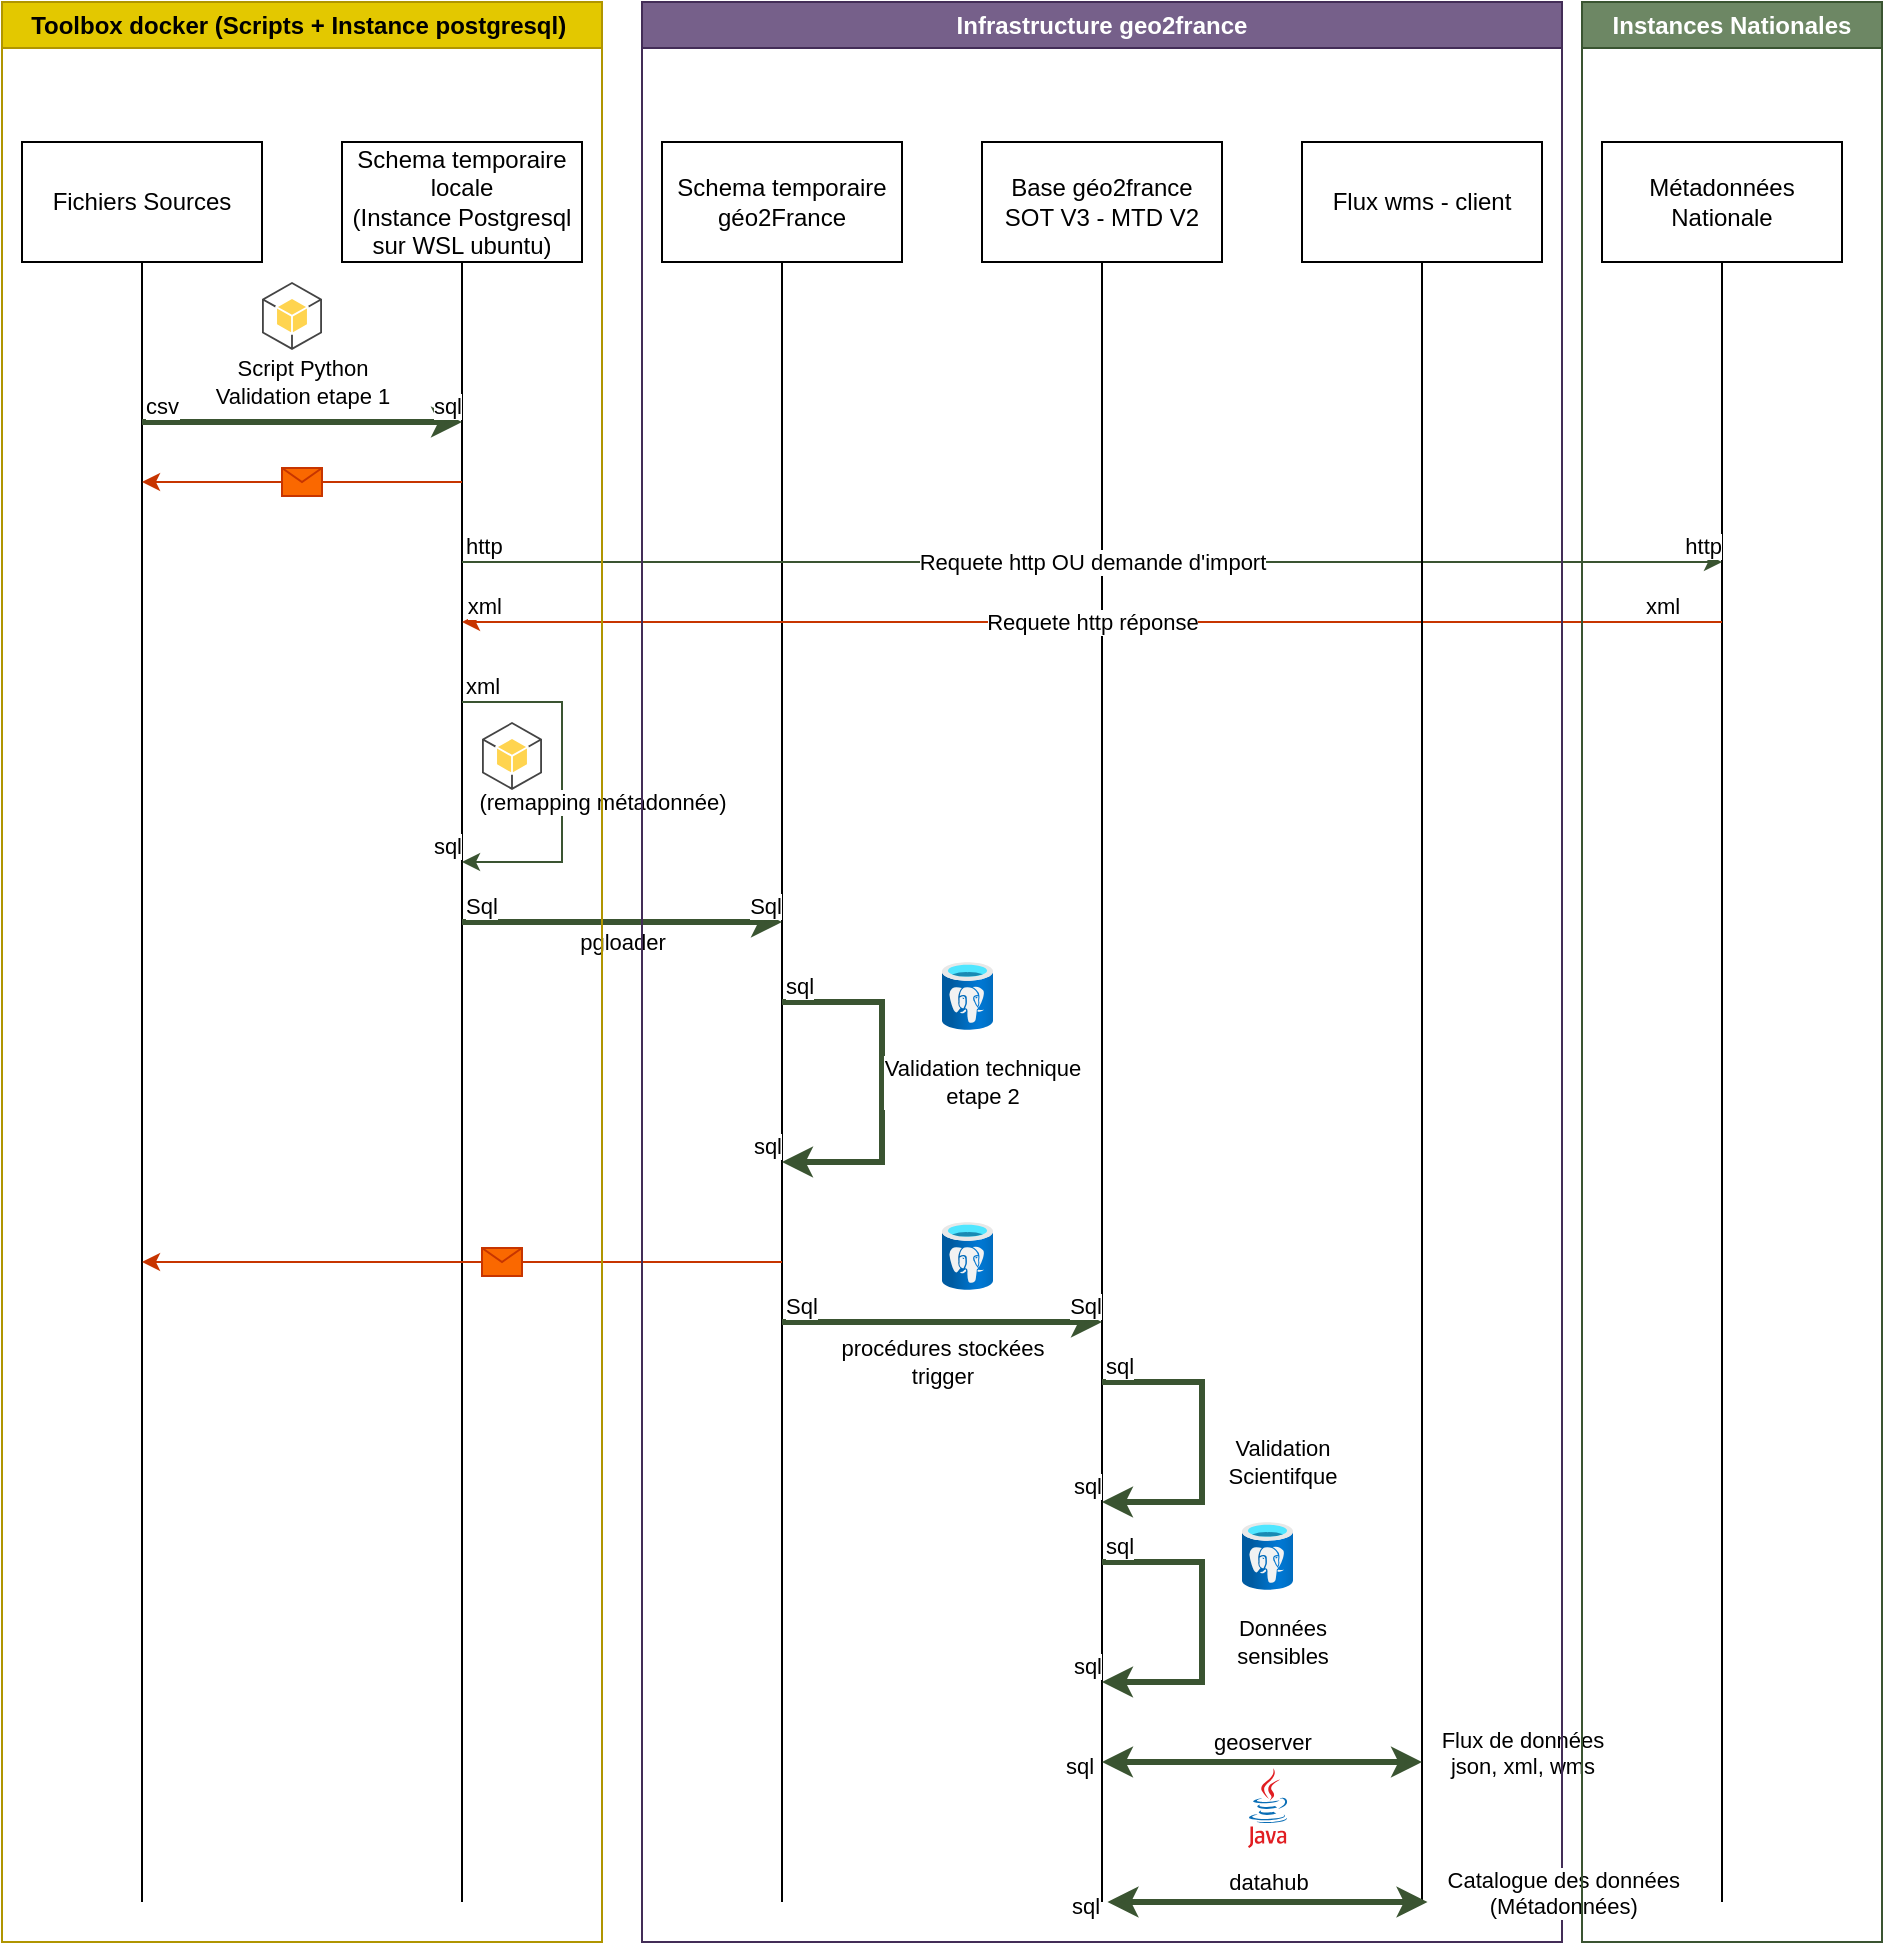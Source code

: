 <mxfile version="22.1.21" type="device" pages="6">
  <diagram name="Flux général" id="wPm7IjOEKRtaPff6oHOM">
    <mxGraphModel dx="2058" dy="1180" grid="1" gridSize="10" guides="1" tooltips="1" connect="1" arrows="1" fold="1" page="1" pageScale="1" pageWidth="1920" pageHeight="1200" math="0" shadow="0">
      <root>
        <mxCell id="0" />
        <mxCell id="1" parent="0" />
        <mxCell id="6I-3Wht5Nvc2xsIxPQ25-2" value="Schema temporaire locale &lt;br&gt;(Instance Postgresql sur WSL ubuntu)" style="rounded=0;whiteSpace=wrap;html=1;" parent="1" vertex="1">
          <mxGeometry x="200" y="80" width="120" height="60" as="geometry" />
        </mxCell>
        <mxCell id="6I-3Wht5Nvc2xsIxPQ25-4" value="" style="endArrow=none;html=1;rounded=0;exitX=0.5;exitY=1;exitDx=0;exitDy=0;" parent="1" source="6I-3Wht5Nvc2xsIxPQ25-2" edge="1">
          <mxGeometry width="50" height="50" relative="1" as="geometry">
            <mxPoint x="700" y="450" as="sourcePoint" />
            <mxPoint x="260" y="960" as="targetPoint" />
          </mxGeometry>
        </mxCell>
        <mxCell id="6I-3Wht5Nvc2xsIxPQ25-7" value="Schema temporaire&lt;br&gt;géo2France" style="rounded=0;whiteSpace=wrap;html=1;" parent="1" vertex="1">
          <mxGeometry x="360" y="80" width="120" height="60" as="geometry" />
        </mxCell>
        <mxCell id="6I-3Wht5Nvc2xsIxPQ25-8" value="" style="endArrow=none;html=1;rounded=0;exitX=0.5;exitY=1;exitDx=0;exitDy=0;" parent="1" source="6I-3Wht5Nvc2xsIxPQ25-7" edge="1">
          <mxGeometry width="50" height="50" relative="1" as="geometry">
            <mxPoint x="870" y="450" as="sourcePoint" />
            <mxPoint x="420" y="960" as="targetPoint" />
          </mxGeometry>
        </mxCell>
        <mxCell id="6I-3Wht5Nvc2xsIxPQ25-9" value="Base géo2france&lt;br&gt;SOT V3 - MTD V2" style="rounded=0;whiteSpace=wrap;html=1;" parent="1" vertex="1">
          <mxGeometry x="520" y="80" width="120" height="60" as="geometry" />
        </mxCell>
        <mxCell id="6I-3Wht5Nvc2xsIxPQ25-10" value="" style="endArrow=none;html=1;rounded=0;exitX=0.5;exitY=1;exitDx=0;exitDy=0;" parent="1" source="6I-3Wht5Nvc2xsIxPQ25-9" edge="1">
          <mxGeometry width="50" height="50" relative="1" as="geometry">
            <mxPoint x="1020" y="450" as="sourcePoint" />
            <mxPoint x="580" y="960" as="targetPoint" />
          </mxGeometry>
        </mxCell>
        <mxCell id="6I-3Wht5Nvc2xsIxPQ25-11" value="Fichiers Sources" style="rounded=0;whiteSpace=wrap;html=1;" parent="1" vertex="1">
          <mxGeometry x="40" y="80" width="120" height="60" as="geometry" />
        </mxCell>
        <mxCell id="6I-3Wht5Nvc2xsIxPQ25-12" value="" style="endArrow=none;html=1;rounded=0;exitX=0.5;exitY=1;exitDx=0;exitDy=0;" parent="1" source="6I-3Wht5Nvc2xsIxPQ25-11" edge="1">
          <mxGeometry width="50" height="50" relative="1" as="geometry">
            <mxPoint x="540" y="450" as="sourcePoint" />
            <mxPoint x="100" y="960" as="targetPoint" />
          </mxGeometry>
        </mxCell>
        <mxCell id="6I-3Wht5Nvc2xsIxPQ25-16" value="" style="endArrow=classic;html=1;rounded=0;fillColor=#6d8764;strokeColor=#3A5431;strokeWidth=3;" parent="1" edge="1">
          <mxGeometry relative="1" as="geometry">
            <mxPoint x="100" y="220" as="sourcePoint" />
            <mxPoint x="260" y="220" as="targetPoint" />
          </mxGeometry>
        </mxCell>
        <mxCell id="6I-3Wht5Nvc2xsIxPQ25-17" value="Script Python&lt;br&gt;Validation etape 1" style="edgeLabel;resizable=0;html=1;align=center;verticalAlign=middle;" parent="6I-3Wht5Nvc2xsIxPQ25-16" connectable="0" vertex="1">
          <mxGeometry relative="1" as="geometry">
            <mxPoint y="-20" as="offset" />
          </mxGeometry>
        </mxCell>
        <mxCell id="6I-3Wht5Nvc2xsIxPQ25-18" value="csv" style="edgeLabel;resizable=0;html=1;align=left;verticalAlign=bottom;" parent="6I-3Wht5Nvc2xsIxPQ25-16" connectable="0" vertex="1">
          <mxGeometry x="-1" relative="1" as="geometry" />
        </mxCell>
        <mxCell id="6I-3Wht5Nvc2xsIxPQ25-19" value="sql" style="edgeLabel;resizable=0;html=1;align=right;verticalAlign=bottom;" parent="6I-3Wht5Nvc2xsIxPQ25-16" connectable="0" vertex="1">
          <mxGeometry x="1" relative="1" as="geometry" />
        </mxCell>
        <mxCell id="6I-3Wht5Nvc2xsIxPQ25-21" value="" style="endArrow=classic;html=1;rounded=0;fillColor=#fa6800;strokeColor=#C73500;" parent="1" edge="1">
          <mxGeometry relative="1" as="geometry">
            <mxPoint x="260" y="250" as="sourcePoint" />
            <mxPoint x="100" y="250" as="targetPoint" />
          </mxGeometry>
        </mxCell>
        <mxCell id="6I-3Wht5Nvc2xsIxPQ25-22" value="" style="shape=message;html=1;outlineConnect=0;fillColor=#fa6800;fontColor=#000000;strokeColor=#C73500;" parent="6I-3Wht5Nvc2xsIxPQ25-21" vertex="1">
          <mxGeometry width="20" height="14" relative="1" as="geometry">
            <mxPoint x="-10" y="-7" as="offset" />
          </mxGeometry>
        </mxCell>
        <mxCell id="6I-3Wht5Nvc2xsIxPQ25-51" value="Métadonnées&lt;br&gt;Nationale" style="rounded=0;whiteSpace=wrap;html=1;" parent="1" vertex="1">
          <mxGeometry x="830" y="80" width="120" height="60" as="geometry" />
        </mxCell>
        <mxCell id="6I-3Wht5Nvc2xsIxPQ25-52" value="" style="endArrow=none;html=1;rounded=0;exitX=0.5;exitY=1;exitDx=0;exitDy=0;" parent="1" source="6I-3Wht5Nvc2xsIxPQ25-51" edge="1">
          <mxGeometry width="50" height="50" relative="1" as="geometry">
            <mxPoint x="1180" y="450" as="sourcePoint" />
            <mxPoint x="890" y="960" as="targetPoint" />
          </mxGeometry>
        </mxCell>
        <mxCell id="6I-3Wht5Nvc2xsIxPQ25-54" value="" style="endArrow=classic;html=1;rounded=0;fillColor=#6d8764;strokeColor=#3A5431;" parent="1" edge="1">
          <mxGeometry relative="1" as="geometry">
            <mxPoint x="260" y="290" as="sourcePoint" />
            <mxPoint x="890" y="290" as="targetPoint" />
          </mxGeometry>
        </mxCell>
        <mxCell id="6I-3Wht5Nvc2xsIxPQ25-55" value="Requete http OU demande d&#39;import" style="edgeLabel;resizable=0;html=1;align=center;verticalAlign=middle;" parent="6I-3Wht5Nvc2xsIxPQ25-54" connectable="0" vertex="1">
          <mxGeometry relative="1" as="geometry" />
        </mxCell>
        <mxCell id="6I-3Wht5Nvc2xsIxPQ25-56" value="http" style="edgeLabel;resizable=0;html=1;align=left;verticalAlign=bottom;" parent="6I-3Wht5Nvc2xsIxPQ25-54" connectable="0" vertex="1">
          <mxGeometry x="-1" relative="1" as="geometry" />
        </mxCell>
        <mxCell id="6I-3Wht5Nvc2xsIxPQ25-57" value="http" style="edgeLabel;resizable=0;html=1;align=right;verticalAlign=bottom;" parent="6I-3Wht5Nvc2xsIxPQ25-54" connectable="0" vertex="1">
          <mxGeometry x="1" relative="1" as="geometry" />
        </mxCell>
        <mxCell id="6I-3Wht5Nvc2xsIxPQ25-59" value="" style="endArrow=classic;html=1;rounded=0;fillColor=#fa6800;strokeColor=#C73500;" parent="1" edge="1">
          <mxGeometry relative="1" as="geometry">
            <mxPoint x="890" y="320" as="sourcePoint" />
            <mxPoint x="260" y="320" as="targetPoint" />
          </mxGeometry>
        </mxCell>
        <mxCell id="6I-3Wht5Nvc2xsIxPQ25-60" value="Requete http réponse" style="edgeLabel;resizable=0;html=1;align=center;verticalAlign=middle;" parent="6I-3Wht5Nvc2xsIxPQ25-59" connectable="0" vertex="1">
          <mxGeometry relative="1" as="geometry" />
        </mxCell>
        <mxCell id="6I-3Wht5Nvc2xsIxPQ25-61" value="xml" style="edgeLabel;resizable=0;html=1;align=left;verticalAlign=bottom;" parent="6I-3Wht5Nvc2xsIxPQ25-59" connectable="0" vertex="1">
          <mxGeometry x="-1" relative="1" as="geometry">
            <mxPoint x="-40" as="offset" />
          </mxGeometry>
        </mxCell>
        <mxCell id="6I-3Wht5Nvc2xsIxPQ25-62" value="xml" style="edgeLabel;resizable=0;html=1;align=right;verticalAlign=bottom;" parent="6I-3Wht5Nvc2xsIxPQ25-59" connectable="0" vertex="1">
          <mxGeometry x="1" relative="1" as="geometry">
            <mxPoint x="20" as="offset" />
          </mxGeometry>
        </mxCell>
        <mxCell id="6I-3Wht5Nvc2xsIxPQ25-23" value="" style="endArrow=classic;html=1;rounded=0;fillColor=#6d8764;strokeColor=#3A5431;strokeWidth=3;" parent="1" edge="1">
          <mxGeometry relative="1" as="geometry">
            <mxPoint x="260" y="470" as="sourcePoint" />
            <mxPoint x="420" y="470" as="targetPoint" />
          </mxGeometry>
        </mxCell>
        <mxCell id="6I-3Wht5Nvc2xsIxPQ25-24" value="pgloader" style="edgeLabel;resizable=0;html=1;align=center;verticalAlign=middle;" parent="6I-3Wht5Nvc2xsIxPQ25-23" connectable="0" vertex="1">
          <mxGeometry relative="1" as="geometry">
            <mxPoint y="10" as="offset" />
          </mxGeometry>
        </mxCell>
        <mxCell id="6I-3Wht5Nvc2xsIxPQ25-25" value="Sql" style="edgeLabel;resizable=0;html=1;align=left;verticalAlign=bottom;" parent="6I-3Wht5Nvc2xsIxPQ25-23" connectable="0" vertex="1">
          <mxGeometry x="-1" relative="1" as="geometry" />
        </mxCell>
        <mxCell id="6I-3Wht5Nvc2xsIxPQ25-26" value="Sql" style="edgeLabel;resizable=0;html=1;align=right;verticalAlign=bottom;" parent="6I-3Wht5Nvc2xsIxPQ25-23" connectable="0" vertex="1">
          <mxGeometry x="1" relative="1" as="geometry" />
        </mxCell>
        <mxCell id="6I-3Wht5Nvc2xsIxPQ25-32" value="" style="endArrow=classic;html=1;rounded=0;edgeStyle=elbowEdgeStyle;fillColor=#6d8764;strokeColor=#3A5431;strokeWidth=3;" parent="1" edge="1">
          <mxGeometry relative="1" as="geometry">
            <mxPoint x="420" y="510" as="sourcePoint" />
            <mxPoint x="420" y="590" as="targetPoint" />
            <Array as="points">
              <mxPoint x="470" y="540" />
            </Array>
          </mxGeometry>
        </mxCell>
        <mxCell id="6I-3Wht5Nvc2xsIxPQ25-33" value="Validation technique&lt;br&gt;etape 2" style="edgeLabel;resizable=0;html=1;align=center;verticalAlign=middle;" parent="6I-3Wht5Nvc2xsIxPQ25-32" connectable="0" vertex="1">
          <mxGeometry relative="1" as="geometry">
            <mxPoint x="50" as="offset" />
          </mxGeometry>
        </mxCell>
        <mxCell id="6I-3Wht5Nvc2xsIxPQ25-34" value="sql" style="edgeLabel;resizable=0;html=1;align=left;verticalAlign=bottom;" parent="6I-3Wht5Nvc2xsIxPQ25-32" connectable="0" vertex="1">
          <mxGeometry x="-1" relative="1" as="geometry">
            <mxPoint as="offset" />
          </mxGeometry>
        </mxCell>
        <mxCell id="6I-3Wht5Nvc2xsIxPQ25-35" value="sql" style="edgeLabel;resizable=0;html=1;align=right;verticalAlign=bottom;" parent="6I-3Wht5Nvc2xsIxPQ25-32" connectable="0" vertex="1">
          <mxGeometry x="1" relative="1" as="geometry" />
        </mxCell>
        <mxCell id="6I-3Wht5Nvc2xsIxPQ25-36" value="" style="endArrow=classic;html=1;rounded=0;fillColor=#fa6800;strokeColor=#C73500;" parent="1" edge="1">
          <mxGeometry relative="1" as="geometry">
            <mxPoint x="420" y="640" as="sourcePoint" />
            <mxPoint x="100" y="640" as="targetPoint" />
          </mxGeometry>
        </mxCell>
        <mxCell id="6I-3Wht5Nvc2xsIxPQ25-37" value="" style="shape=message;html=1;outlineConnect=0;fillColor=#fa6800;fontColor=#000000;strokeColor=#C73500;" parent="6I-3Wht5Nvc2xsIxPQ25-36" vertex="1">
          <mxGeometry width="20" height="14" relative="1" as="geometry">
            <mxPoint x="10" y="-7" as="offset" />
          </mxGeometry>
        </mxCell>
        <mxCell id="6I-3Wht5Nvc2xsIxPQ25-38" value="" style="endArrow=classic;html=1;rounded=0;fillColor=#6d8764;strokeColor=#3A5431;strokeWidth=3;" parent="1" edge="1">
          <mxGeometry relative="1" as="geometry">
            <mxPoint x="420" y="670" as="sourcePoint" />
            <mxPoint x="580" y="670" as="targetPoint" />
          </mxGeometry>
        </mxCell>
        <mxCell id="6I-3Wht5Nvc2xsIxPQ25-39" value="procédures stockées&lt;br&gt;trigger" style="edgeLabel;resizable=0;html=1;align=center;verticalAlign=middle;" parent="6I-3Wht5Nvc2xsIxPQ25-38" connectable="0" vertex="1">
          <mxGeometry relative="1" as="geometry">
            <mxPoint y="20" as="offset" />
          </mxGeometry>
        </mxCell>
        <mxCell id="6I-3Wht5Nvc2xsIxPQ25-40" value="Sql" style="edgeLabel;resizable=0;html=1;align=left;verticalAlign=bottom;" parent="6I-3Wht5Nvc2xsIxPQ25-38" connectable="0" vertex="1">
          <mxGeometry x="-1" relative="1" as="geometry" />
        </mxCell>
        <mxCell id="6I-3Wht5Nvc2xsIxPQ25-41" value="Sql" style="edgeLabel;resizable=0;html=1;align=right;verticalAlign=bottom;" parent="6I-3Wht5Nvc2xsIxPQ25-38" connectable="0" vertex="1">
          <mxGeometry x="1" relative="1" as="geometry" />
        </mxCell>
        <mxCell id="6I-3Wht5Nvc2xsIxPQ25-43" value="" style="endArrow=classic;html=1;rounded=0;edgeStyle=elbowEdgeStyle;fillColor=#6d8764;strokeColor=#3A5431;strokeWidth=3;" parent="1" edge="1">
          <mxGeometry relative="1" as="geometry">
            <mxPoint x="580" y="700" as="sourcePoint" />
            <mxPoint x="580" y="760" as="targetPoint" />
            <Array as="points">
              <mxPoint x="630" y="710" />
            </Array>
          </mxGeometry>
        </mxCell>
        <mxCell id="6I-3Wht5Nvc2xsIxPQ25-44" value="Validation &lt;br&gt;Scientifque" style="edgeLabel;resizable=0;html=1;align=center;verticalAlign=middle;" parent="6I-3Wht5Nvc2xsIxPQ25-43" connectable="0" vertex="1">
          <mxGeometry relative="1" as="geometry">
            <mxPoint x="40" y="10" as="offset" />
          </mxGeometry>
        </mxCell>
        <mxCell id="6I-3Wht5Nvc2xsIxPQ25-45" value="sql" style="edgeLabel;resizable=0;html=1;align=left;verticalAlign=bottom;" parent="6I-3Wht5Nvc2xsIxPQ25-43" connectable="0" vertex="1">
          <mxGeometry x="-1" relative="1" as="geometry">
            <mxPoint as="offset" />
          </mxGeometry>
        </mxCell>
        <mxCell id="6I-3Wht5Nvc2xsIxPQ25-46" value="sql" style="edgeLabel;resizable=0;html=1;align=right;verticalAlign=bottom;" parent="6I-3Wht5Nvc2xsIxPQ25-43" connectable="0" vertex="1">
          <mxGeometry x="1" relative="1" as="geometry" />
        </mxCell>
        <mxCell id="6I-3Wht5Nvc2xsIxPQ25-47" value="" style="endArrow=classic;html=1;rounded=0;edgeStyle=elbowEdgeStyle;fillColor=#6d8764;strokeColor=#3A5431;strokeWidth=3;" parent="1" edge="1">
          <mxGeometry relative="1" as="geometry">
            <mxPoint x="580" y="790" as="sourcePoint" />
            <mxPoint x="580" y="850" as="targetPoint" />
            <Array as="points">
              <mxPoint x="630" y="800" />
            </Array>
          </mxGeometry>
        </mxCell>
        <mxCell id="6I-3Wht5Nvc2xsIxPQ25-48" value="Données &lt;br&gt;sensibles" style="edgeLabel;resizable=0;html=1;align=center;verticalAlign=middle;" parent="6I-3Wht5Nvc2xsIxPQ25-47" connectable="0" vertex="1">
          <mxGeometry relative="1" as="geometry">
            <mxPoint x="40" y="10" as="offset" />
          </mxGeometry>
        </mxCell>
        <mxCell id="6I-3Wht5Nvc2xsIxPQ25-49" value="sql" style="edgeLabel;resizable=0;html=1;align=left;verticalAlign=bottom;" parent="6I-3Wht5Nvc2xsIxPQ25-47" connectable="0" vertex="1">
          <mxGeometry x="-1" relative="1" as="geometry">
            <mxPoint as="offset" />
          </mxGeometry>
        </mxCell>
        <mxCell id="6I-3Wht5Nvc2xsIxPQ25-50" value="sql" style="edgeLabel;resizable=0;html=1;align=right;verticalAlign=bottom;" parent="6I-3Wht5Nvc2xsIxPQ25-47" connectable="0" vertex="1">
          <mxGeometry x="1" relative="1" as="geometry" />
        </mxCell>
        <mxCell id="6I-3Wht5Nvc2xsIxPQ25-63" value="" style="endArrow=classic;html=1;rounded=0;edgeStyle=elbowEdgeStyle;fillColor=#6d8764;strokeColor=#3A5431;" parent="1" edge="1">
          <mxGeometry relative="1" as="geometry">
            <mxPoint x="260" y="360" as="sourcePoint" />
            <mxPoint x="260" y="440" as="targetPoint" />
            <Array as="points">
              <mxPoint x="310" y="390" />
            </Array>
          </mxGeometry>
        </mxCell>
        <mxCell id="6I-3Wht5Nvc2xsIxPQ25-64" value="(remapping métadonnée)" style="edgeLabel;resizable=0;html=1;align=center;verticalAlign=middle;" parent="6I-3Wht5Nvc2xsIxPQ25-63" connectable="0" vertex="1">
          <mxGeometry relative="1" as="geometry">
            <mxPoint x="20" y="10" as="offset" />
          </mxGeometry>
        </mxCell>
        <mxCell id="6I-3Wht5Nvc2xsIxPQ25-65" value="xml" style="edgeLabel;resizable=0;html=1;align=left;verticalAlign=bottom;" parent="6I-3Wht5Nvc2xsIxPQ25-63" connectable="0" vertex="1">
          <mxGeometry x="-1" relative="1" as="geometry">
            <mxPoint as="offset" />
          </mxGeometry>
        </mxCell>
        <mxCell id="6I-3Wht5Nvc2xsIxPQ25-66" value="sql" style="edgeLabel;resizable=0;html=1;align=right;verticalAlign=bottom;" parent="6I-3Wht5Nvc2xsIxPQ25-63" connectable="0" vertex="1">
          <mxGeometry x="1" relative="1" as="geometry" />
        </mxCell>
        <mxCell id="6I-3Wht5Nvc2xsIxPQ25-68" value="Flux wms - client" style="rounded=0;whiteSpace=wrap;html=1;" parent="1" vertex="1">
          <mxGeometry x="680" y="80" width="120" height="60" as="geometry" />
        </mxCell>
        <mxCell id="6I-3Wht5Nvc2xsIxPQ25-69" value="" style="endArrow=none;html=1;rounded=0;exitX=0.5;exitY=1;exitDx=0;exitDy=0;" parent="1" source="6I-3Wht5Nvc2xsIxPQ25-68" edge="1">
          <mxGeometry width="50" height="50" relative="1" as="geometry">
            <mxPoint x="1030" y="450" as="sourcePoint" />
            <mxPoint x="740" y="960" as="targetPoint" />
          </mxGeometry>
        </mxCell>
        <mxCell id="6I-3Wht5Nvc2xsIxPQ25-70" value="" style="endArrow=classic;html=1;rounded=0;fillColor=#6d8764;strokeColor=#3A5431;strokeWidth=3;startArrow=classic;startFill=1;" parent="1" edge="1">
          <mxGeometry relative="1" as="geometry">
            <mxPoint x="580" y="890" as="sourcePoint" />
            <mxPoint x="740" y="890" as="targetPoint" />
          </mxGeometry>
        </mxCell>
        <mxCell id="6I-3Wht5Nvc2xsIxPQ25-71" value="geoserver" style="edgeLabel;resizable=0;html=1;align=center;verticalAlign=middle;" parent="6I-3Wht5Nvc2xsIxPQ25-70" connectable="0" vertex="1">
          <mxGeometry relative="1" as="geometry">
            <mxPoint y="-10" as="offset" />
          </mxGeometry>
        </mxCell>
        <mxCell id="6I-3Wht5Nvc2xsIxPQ25-72" value="sql" style="edgeLabel;resizable=0;html=1;align=left;verticalAlign=bottom;" parent="6I-3Wht5Nvc2xsIxPQ25-70" connectable="0" vertex="1">
          <mxGeometry x="-1" relative="1" as="geometry">
            <mxPoint x="-20" y="10" as="offset" />
          </mxGeometry>
        </mxCell>
        <mxCell id="6I-3Wht5Nvc2xsIxPQ25-73" value="&lt;br&gt;Flux de données &lt;br&gt;json, xml, wms" style="edgeLabel;resizable=0;html=1;align=center;verticalAlign=bottom;" parent="6I-3Wht5Nvc2xsIxPQ25-70" connectable="0" vertex="1">
          <mxGeometry x="1" relative="1" as="geometry">
            <mxPoint x="50" y="10" as="offset" />
          </mxGeometry>
        </mxCell>
        <mxCell id="6I-3Wht5Nvc2xsIxPQ25-84" value="Toolbox docker (Scripts + Instance postgresql)&amp;nbsp;" style="swimlane;whiteSpace=wrap;html=1;fillColor=#e3c800;fontColor=#000000;strokeColor=#B09500;" parent="1" vertex="1">
          <mxGeometry x="30" y="10" width="300" height="970" as="geometry">
            <mxRectangle x="30" y="10" width="310" height="30" as="alternateBounds" />
          </mxGeometry>
        </mxCell>
        <mxCell id="6I-3Wht5Nvc2xsIxPQ25-87" value="" style="outlineConnect=0;dashed=0;verticalLabelPosition=bottom;verticalAlign=top;align=center;html=1;shape=mxgraph.aws3.android;fillColor=#FFD44F;gradientColor=none;" parent="6I-3Wht5Nvc2xsIxPQ25-84" vertex="1">
          <mxGeometry x="130" y="140" width="30" height="34" as="geometry" />
        </mxCell>
        <mxCell id="6I-3Wht5Nvc2xsIxPQ25-88" value="" style="outlineConnect=0;dashed=0;verticalLabelPosition=bottom;verticalAlign=top;align=center;html=1;shape=mxgraph.aws3.android;fillColor=#FFD44F;gradientColor=none;" parent="6I-3Wht5Nvc2xsIxPQ25-84" vertex="1">
          <mxGeometry x="240" y="360" width="30" height="34" as="geometry" />
        </mxCell>
        <mxCell id="6I-3Wht5Nvc2xsIxPQ25-85" value="Infrastructure geo2france" style="swimlane;whiteSpace=wrap;html=1;fillColor=#76608a;fontColor=#ffffff;strokeColor=#432D57;" parent="1" vertex="1">
          <mxGeometry x="350" y="10" width="460" height="970" as="geometry" />
        </mxCell>
        <mxCell id="6I-3Wht5Nvc2xsIxPQ25-89" value="" style="image;aspect=fixed;html=1;points=[];align=center;fontSize=12;image=img/lib/azure2/databases/Azure_Database_PostgreSQL_Server.svg;" parent="6I-3Wht5Nvc2xsIxPQ25-85" vertex="1">
          <mxGeometry x="150" y="480" width="25.5" height="34" as="geometry" />
        </mxCell>
        <mxCell id="6I-3Wht5Nvc2xsIxPQ25-91" value="" style="image;aspect=fixed;html=1;points=[];align=center;fontSize=12;image=img/lib/azure2/databases/Azure_Database_PostgreSQL_Server.svg;" parent="6I-3Wht5Nvc2xsIxPQ25-85" vertex="1">
          <mxGeometry x="150" y="610" width="25.5" height="34" as="geometry" />
        </mxCell>
        <mxCell id="6I-3Wht5Nvc2xsIxPQ25-96" value="" style="image;aspect=fixed;html=1;points=[];align=center;fontSize=12;image=img/lib/azure2/databases/Azure_Database_PostgreSQL_Server.svg;" parent="6I-3Wht5Nvc2xsIxPQ25-85" vertex="1">
          <mxGeometry x="300" y="760" width="25.5" height="34" as="geometry" />
        </mxCell>
        <mxCell id="6I-3Wht5Nvc2xsIxPQ25-97" value="" style="dashed=0;outlineConnect=0;html=1;align=center;labelPosition=center;verticalLabelPosition=bottom;verticalAlign=top;shape=mxgraph.weblogos.java" parent="6I-3Wht5Nvc2xsIxPQ25-85" vertex="1">
          <mxGeometry x="303" y="883" width="20" height="40" as="geometry" />
        </mxCell>
        <mxCell id="6I-3Wht5Nvc2xsIxPQ25-98" value="" style="endArrow=classic;html=1;rounded=0;fillColor=#6d8764;strokeColor=#3A5431;strokeWidth=3;startArrow=classic;startFill=1;" parent="6I-3Wht5Nvc2xsIxPQ25-85" edge="1">
          <mxGeometry relative="1" as="geometry">
            <mxPoint x="232.75" y="950" as="sourcePoint" />
            <mxPoint x="392.75" y="950" as="targetPoint" />
          </mxGeometry>
        </mxCell>
        <mxCell id="6I-3Wht5Nvc2xsIxPQ25-99" value="datahub" style="edgeLabel;resizable=0;html=1;align=center;verticalAlign=middle;" parent="6I-3Wht5Nvc2xsIxPQ25-98" connectable="0" vertex="1">
          <mxGeometry relative="1" as="geometry">
            <mxPoint y="-10" as="offset" />
          </mxGeometry>
        </mxCell>
        <mxCell id="6I-3Wht5Nvc2xsIxPQ25-100" value="sql" style="edgeLabel;resizable=0;html=1;align=left;verticalAlign=bottom;" parent="6I-3Wht5Nvc2xsIxPQ25-98" connectable="0" vertex="1">
          <mxGeometry x="-1" relative="1" as="geometry">
            <mxPoint x="-20" y="10" as="offset" />
          </mxGeometry>
        </mxCell>
        <mxCell id="6I-3Wht5Nvc2xsIxPQ25-101" value="Catalogue des données&lt;br&gt;&lt;div style=&quot;text-align: center;&quot;&gt;(Métadonnées)&lt;/div&gt;" style="edgeLabel;resizable=0;html=1;align=right;verticalAlign=bottom;" parent="6I-3Wht5Nvc2xsIxPQ25-98" connectable="0" vertex="1">
          <mxGeometry x="1" relative="1" as="geometry">
            <mxPoint x="127" y="10" as="offset" />
          </mxGeometry>
        </mxCell>
        <mxCell id="6I-3Wht5Nvc2xsIxPQ25-86" value="Instances Nationales" style="swimlane;whiteSpace=wrap;html=1;fillColor=#6d8764;fontColor=#ffffff;strokeColor=#3A5431;" parent="1" vertex="1">
          <mxGeometry x="820" y="10" width="150" height="970" as="geometry" />
        </mxCell>
      </root>
    </mxGraphModel>
  </diagram>
  <diagram id="Uz2clAI8C5PGvtwE-NXj" name="SOT V3">
    <mxGraphModel dx="2940" dy="2855" grid="1" gridSize="10" guides="1" tooltips="1" connect="1" arrows="1" fold="1" page="1" pageScale="1" pageWidth="1654" pageHeight="1169" math="0" shadow="0">
      <root>
        <mxCell id="0" />
        <mxCell id="1" parent="0" />
        <mxCell id="JuLJssEjp03ytbBuKG8q-1" value="&lt;b&gt;&lt;u&gt;Evenement (OBLIGATOIRE)&lt;/u&gt;&lt;/b&gt;" style="swimlane;fontStyle=0;childLayout=stackLayout;horizontal=1;startSize=30;horizontalStack=0;resizeParent=1;resizeParentMax=0;resizeLast=0;collapsible=1;marginBottom=0;whiteSpace=wrap;html=1;fillColor=none;" parent="1" vertex="1">
          <mxGeometry x="600" y="-950" width="240" height="480" as="geometry">
            <mxRectangle x="660" y="470" width="100" height="30" as="alternateBounds" />
          </mxGeometry>
        </mxCell>
        <mxCell id="JuLJssEjp03ytbBuKG8q-2" value="# idSinpEvenement" style="text;fillColor=none;align=left;verticalAlign=middle;spacingLeft=4;spacingRight=4;overflow=hidden;points=[[0,0.5],[1,0.5]];portConstraint=eastwest;rotatable=0;whiteSpace=wrap;html=1;" parent="JuLJssEjp03ytbBuKG8q-1" vertex="1">
          <mxGeometry y="30" width="240" height="30" as="geometry" />
        </mxCell>
        <mxCell id="JuLJssEjp03ytbBuKG8q-3" value="+ idOrigineEvenement [0..1]" style="text;fillColor=none;align=left;verticalAlign=middle;spacingLeft=4;spacingRight=4;overflow=hidden;points=[[0,0.5],[1,0.5]];portConstraint=eastwest;rotatable=0;whiteSpace=wrap;html=1;" parent="JuLJssEjp03ytbBuKG8q-1" vertex="1">
          <mxGeometry y="60" width="240" height="30" as="geometry" />
        </mxCell>
        <mxCell id="JuLJssEjp03ytbBuKG8q-4" value="# idSinpJdd" style="text;fillColor=none;align=left;verticalAlign=middle;spacingLeft=4;spacingRight=4;overflow=hidden;points=[[0,0.5],[1,0.5]];portConstraint=eastwest;rotatable=0;whiteSpace=wrap;html=1;" parent="JuLJssEjp03ytbBuKG8q-1" vertex="1">
          <mxGeometry y="90" width="240" height="30" as="geometry" />
        </mxCell>
        <mxCell id="JuLJssEjp03ytbBuKG8q-5" value="+ observateur : PersonneType [1..*]" style="text;fillColor=none;align=left;verticalAlign=middle;spacingLeft=4;spacingRight=4;overflow=hidden;points=[[0,0.5],[1,0.5]];portConstraint=eastwest;rotatable=0;whiteSpace=wrap;html=1;" parent="JuLJssEjp03ytbBuKG8q-1" vertex="1">
          <mxGeometry y="120" width="240" height="30" as="geometry" />
        </mxCell>
        <mxCell id="JuLJssEjp03ytbBuKG8q-6" value="+ verbatimObservateur [0..*]" style="text;fillColor=none;align=left;verticalAlign=middle;spacingLeft=4;spacingRight=4;overflow=hidden;points=[[0,0.5],[1,0.5]];portConstraint=eastwest;rotatable=0;whiteSpace=wrap;html=1;" parent="JuLJssEjp03ytbBuKG8q-1" vertex="1">
          <mxGeometry y="150" width="240" height="30" as="geometry" />
        </mxCell>
        <mxCell id="JuLJssEjp03ytbBuKG8q-7" value="# dateEvenement : DateHeureType" style="text;fillColor=none;align=left;verticalAlign=middle;spacingLeft=4;spacingRight=4;overflow=hidden;points=[[0,0.5],[1,0.5]];portConstraint=eastwest;rotatable=0;whiteSpace=wrap;html=1;" parent="JuLJssEjp03ytbBuKG8q-1" vertex="1">
          <mxGeometry y="180" width="240" height="30" as="geometry" />
        </mxCell>
        <mxCell id="JuLJssEjp03ytbBuKG8q-8" value="# localisationEvenement : LocalisationType" style="text;fillColor=none;align=left;verticalAlign=middle;spacingLeft=4;spacingRight=4;overflow=hidden;points=[[0,0.5],[1,0.5]];portConstraint=eastwest;rotatable=0;whiteSpace=wrap;html=1;" parent="JuLJssEjp03ytbBuKG8q-1" vertex="1">
          <mxGeometry y="210" width="240" height="30" as="geometry" />
        </mxCell>
        <mxCell id="JuLJssEjp03ytbBuKG8q-9" value="+ evenementSansObservation [0..1]" style="text;fillColor=none;align=left;verticalAlign=middle;spacingLeft=4;spacingRight=4;overflow=hidden;points=[[0,0.5],[1,0.5]];portConstraint=eastwest;rotatable=0;whiteSpace=wrap;html=1;" parent="JuLJssEjp03ytbBuKG8q-1" vertex="1">
          <mxGeometry y="240" width="240" height="30" as="geometry" />
        </mxCell>
        <mxCell id="JuLJssEjp03ytbBuKG8q-10" value="+ methodeCollecte [0..1]" style="text;fillColor=none;align=left;verticalAlign=middle;spacingLeft=4;spacingRight=4;overflow=hidden;points=[[0,0.5],[1,0.5]];portConstraint=eastwest;rotatable=0;whiteSpace=wrap;html=1;" parent="JuLJssEjp03ytbBuKG8q-1" vertex="1">
          <mxGeometry y="270" width="240" height="30" as="geometry" />
        </mxCell>
        <mxCell id="JuLJssEjp03ytbBuKG8q-11" value="+ autreMethode : MethodeType [0..1]" style="text;fillColor=none;align=left;verticalAlign=middle;spacingLeft=4;spacingRight=4;overflow=hidden;points=[[0,0.5],[1,0.5]];portConstraint=eastwest;rotatable=0;whiteSpace=wrap;html=1;" parent="JuLJssEjp03ytbBuKG8q-1" vertex="1">
          <mxGeometry y="300" width="240" height="30" as="geometry" />
        </mxCell>
        <mxCell id="JuLJssEjp03ytbBuKG8q-12" value="+ precisionSurMethode [0..1]" style="text;fillColor=none;align=left;verticalAlign=middle;spacingLeft=4;spacingRight=4;overflow=hidden;points=[[0,0.5],[1,0.5]];portConstraint=eastwest;rotatable=0;whiteSpace=wrap;html=1;" parent="JuLJssEjp03ytbBuKG8q-1" vertex="1">
          <mxGeometry y="330" width="240" height="30" as="geometry" />
        </mxCell>
        <mxCell id="JuLJssEjp03ytbBuKG8q-13" value="# statutSource" style="text;fillColor=none;align=left;verticalAlign=middle;spacingLeft=4;spacingRight=4;overflow=hidden;points=[[0,0.5],[1,0.5]];portConstraint=eastwest;rotatable=0;whiteSpace=wrap;html=1;" parent="JuLJssEjp03ytbBuKG8q-1" vertex="1">
          <mxGeometry y="360" width="240" height="30" as="geometry" />
        </mxCell>
        <mxCell id="JuLJssEjp03ytbBuKG8q-14" value="+ referenceSource [0..*]" style="text;fillColor=none;align=left;verticalAlign=middle;spacingLeft=4;spacingRight=4;overflow=hidden;points=[[0,0.5],[1,0.5]];portConstraint=eastwest;rotatable=0;whiteSpace=wrap;html=1;" parent="JuLJssEjp03ytbBuKG8q-1" vertex="1">
          <mxGeometry y="390" width="240" height="30" as="geometry" />
        </mxCell>
        <mxCell id="JuLJssEjp03ytbBuKG8q-15" value="+ doublonDeEvenement [0..*]" style="text;fillColor=none;align=left;verticalAlign=middle;spacingLeft=4;spacingRight=4;overflow=hidden;points=[[0,0.5],[1,0.5]];portConstraint=eastwest;rotatable=0;whiteSpace=wrap;html=1;" parent="JuLJssEjp03ytbBuKG8q-1" vertex="1">
          <mxGeometry y="420" width="240" height="30" as="geometry" />
        </mxCell>
        <mxCell id="JuLJssEjp03ytbBuKG8q-16" value="+ commentaireEvenement [0..1]" style="text;fillColor=none;align=left;verticalAlign=middle;spacingLeft=4;spacingRight=4;overflow=hidden;points=[[0,0.5],[1,0.5]];portConstraint=eastwest;rotatable=0;whiteSpace=wrap;html=1;" parent="JuLJssEjp03ytbBuKG8q-1" vertex="1">
          <mxGeometry y="450" width="240" height="30" as="geometry" />
        </mxCell>
        <mxCell id="JuLJssEjp03ytbBuKG8q-17" value="&lt;b&gt;&lt;u&gt;SujetObservation (OBLIGATOIRE)&lt;/u&gt;&lt;/b&gt;" style="swimlane;fontStyle=0;childLayout=stackLayout;horizontal=1;startSize=30;horizontalStack=0;resizeParent=1;resizeParentMax=0;resizeLast=0;collapsible=1;marginBottom=0;whiteSpace=wrap;html=1;fillColor=none;" parent="1" vertex="1">
          <mxGeometry x="600" y="-410" width="240" height="240" as="geometry">
            <mxRectangle x="1130" y="370" width="100" height="30" as="alternateBounds" />
          </mxGeometry>
        </mxCell>
        <mxCell id="JuLJssEjp03ytbBuKG8q-18" value="# idSinpSujetObs" style="text;fillColor=none;align=left;verticalAlign=middle;spacingLeft=4;spacingRight=4;overflow=hidden;points=[[0,0.5],[1,0.5]];portConstraint=eastwest;rotatable=0;whiteSpace=wrap;html=1;" parent="JuLJssEjp03ytbBuKG8q-17" vertex="1">
          <mxGeometry y="30" width="240" height="30" as="geometry" />
        </mxCell>
        <mxCell id="JuLJssEjp03ytbBuKG8q-19" value="# statutObservation" style="text;fillColor=none;align=left;verticalAlign=middle;spacingLeft=4;spacingRight=4;overflow=hidden;points=[[0,0.5],[1,0.5]];portConstraint=eastwest;rotatable=0;whiteSpace=wrap;html=1;" parent="JuLJssEjp03ytbBuKG8q-17" vertex="1">
          <mxGeometry y="60" width="240" height="30" as="geometry" />
        </mxCell>
        <mxCell id="JuLJssEjp03ytbBuKG8q-20" value="# nomCite" style="text;fillColor=none;align=left;verticalAlign=middle;spacingLeft=4;spacingRight=4;overflow=hidden;points=[[0,0.5],[1,0.5]];portConstraint=eastwest;rotatable=0;whiteSpace=wrap;html=1;" parent="JuLJssEjp03ytbBuKG8q-17" vertex="1">
          <mxGeometry y="90" width="240" height="30" as="geometry" />
        </mxCell>
        <mxCell id="JuLJssEjp03ytbBuKG8q-21" value="+ idOrigineSujetObs [0..1]" style="text;fillColor=none;align=left;verticalAlign=middle;spacingLeft=4;spacingRight=4;overflow=hidden;points=[[0,0.5],[1,0.5]];portConstraint=eastwest;rotatable=0;whiteSpace=wrap;html=1;" parent="JuLJssEjp03ytbBuKG8q-17" vertex="1">
          <mxGeometry y="120" width="240" height="30" as="geometry" />
        </mxCell>
        <mxCell id="JuLJssEjp03ytbBuKG8q-22" value="+ cdNom [0..1]" style="text;fillColor=none;align=left;verticalAlign=middle;spacingLeft=4;spacingRight=4;overflow=hidden;points=[[0,0.5],[1,0.5]];portConstraint=eastwest;rotatable=0;whiteSpace=wrap;html=1;" parent="JuLJssEjp03ytbBuKG8q-17" vertex="1">
          <mxGeometry y="150" width="240" height="30" as="geometry" />
        </mxCell>
        <mxCell id="JuLJssEjp03ytbBuKG8q-23" value="+ doublonDeSujetObs [0..*]" style="text;fillColor=none;align=left;verticalAlign=middle;spacingLeft=4;spacingRight=4;overflow=hidden;points=[[0,0.5],[1,0.5]];portConstraint=eastwest;rotatable=0;whiteSpace=wrap;html=1;" parent="JuLJssEjp03ytbBuKG8q-17" vertex="1">
          <mxGeometry y="180" width="240" height="30" as="geometry" />
        </mxCell>
        <mxCell id="JuLJssEjp03ytbBuKG8q-24" value="+ commentaireSujetObs [0..1]" style="text;fillColor=none;align=left;verticalAlign=middle;spacingLeft=4;spacingRight=4;overflow=hidden;points=[[0,0.5],[1,0.5]];portConstraint=eastwest;rotatable=0;whiteSpace=wrap;html=1;" parent="JuLJssEjp03ytbBuKG8q-17" vertex="1">
          <mxGeometry y="210" width="240" height="30" as="geometry" />
        </mxCell>
        <mxCell id="JuLJssEjp03ytbBuKG8q-34" value="" style="endArrow=classic;html=1;rounded=0;exitX=0.5;exitY=1;exitDx=0;exitDy=0;entryX=0.5;entryY=0;entryDx=0;entryDy=0;" parent="1" source="JuLJssEjp03ytbBuKG8q-1" target="JuLJssEjp03ytbBuKG8q-17" edge="1">
          <mxGeometry relative="1" as="geometry">
            <mxPoint x="710" y="-420" as="sourcePoint" />
            <mxPoint x="810" y="-280" as="targetPoint" />
          </mxGeometry>
        </mxCell>
        <mxCell id="JuLJssEjp03ytbBuKG8q-36" value="1" style="edgeLabel;resizable=0;html=1;align=left;verticalAlign=bottom;" parent="JuLJssEjp03ytbBuKG8q-34" connectable="0" vertex="1">
          <mxGeometry x="-1" relative="1" as="geometry">
            <mxPoint y="20" as="offset" />
          </mxGeometry>
        </mxCell>
        <mxCell id="JuLJssEjp03ytbBuKG8q-37" value="0..*" style="edgeLabel;resizable=0;html=1;align=right;verticalAlign=bottom;" parent="JuLJssEjp03ytbBuKG8q-34" connectable="0" vertex="1">
          <mxGeometry x="1" relative="1" as="geometry">
            <mxPoint x="25" y="-3" as="offset" />
          </mxGeometry>
        </mxCell>
        <mxCell id="JuLJssEjp03ytbBuKG8q-38" value="Determination" style="swimlane;fontStyle=0;childLayout=stackLayout;horizontal=1;startSize=30;horizontalStack=0;resizeParent=1;resizeParentMax=0;resizeLast=0;collapsible=1;marginBottom=0;whiteSpace=wrap;html=1;fillColor=none;" parent="1" vertex="1">
          <mxGeometry x="600" y="-100" width="240" height="240" as="geometry">
            <mxRectangle x="1130" y="370" width="100" height="30" as="alternateBounds" />
          </mxGeometry>
        </mxCell>
        <mxCell id="JuLJssEjp03ytbBuKG8q-39" value="# idSinpDetermination" style="text;fillColor=none;align=left;verticalAlign=middle;spacingLeft=4;spacingRight=4;overflow=hidden;points=[[0,0.5],[1,0.5]];portConstraint=eastwest;rotatable=0;whiteSpace=wrap;html=1;" parent="JuLJssEjp03ytbBuKG8q-38" vertex="1">
          <mxGeometry y="30" width="240" height="30" as="geometry" />
        </mxCell>
        <mxCell id="JuLJssEjp03ytbBuKG8q-40" value="+ determinateur : PersonneType [0..1]" style="text;fillColor=none;align=left;verticalAlign=middle;spacingLeft=4;spacingRight=4;overflow=hidden;points=[[0,0.5],[1,0.5]];portConstraint=eastwest;rotatable=0;whiteSpace=wrap;html=1;" parent="JuLJssEjp03ytbBuKG8q-38" vertex="1">
          <mxGeometry y="60" width="240" height="30" as="geometry" />
        </mxCell>
        <mxCell id="JuLJssEjp03ytbBuKG8q-41" value="# dateDetermination" style="text;fillColor=none;align=left;verticalAlign=middle;spacingLeft=4;spacingRight=4;overflow=hidden;points=[[0,0.5],[1,0.5]];portConstraint=eastwest;rotatable=0;whiteSpace=wrap;html=1;" parent="JuLJssEjp03ytbBuKG8q-38" vertex="1">
          <mxGeometry y="90" width="240" height="30" as="geometry" />
        </mxCell>
        <mxCell id="JuLJssEjp03ytbBuKG8q-42" value="+ methodeDetermination [0..1]" style="text;fillColor=none;align=left;verticalAlign=middle;spacingLeft=4;spacingRight=4;overflow=hidden;points=[[0,0.5],[1,0.5]];portConstraint=eastwest;rotatable=0;whiteSpace=wrap;html=1;" parent="JuLJssEjp03ytbBuKG8q-38" vertex="1">
          <mxGeometry y="120" width="240" height="30" as="geometry" />
        </mxCell>
        <mxCell id="JuLJssEjp03ytbBuKG8q-43" value="+ outilDetermination [0..*]" style="text;fillColor=none;align=left;verticalAlign=middle;spacingLeft=4;spacingRight=4;overflow=hidden;points=[[0,0.5],[1,0.5]];portConstraint=eastwest;rotatable=0;whiteSpace=wrap;html=1;" parent="JuLJssEjp03ytbBuKG8q-38" vertex="1">
          <mxGeometry y="150" width="240" height="30" as="geometry" />
        </mxCell>
        <mxCell id="JuLJssEjp03ytbBuKG8q-44" value="+ referenceOutilDetermination [0..*]" style="text;fillColor=none;align=left;verticalAlign=middle;spacingLeft=4;spacingRight=4;overflow=hidden;points=[[0,0.5],[1,0.5]];portConstraint=eastwest;rotatable=0;whiteSpace=wrap;html=1;" parent="JuLJssEjp03ytbBuKG8q-38" vertex="1">
          <mxGeometry y="180" width="240" height="30" as="geometry" />
        </mxCell>
        <mxCell id="JuLJssEjp03ytbBuKG8q-45" value="+ commentaireDetermination [0..1]" style="text;fillColor=none;align=left;verticalAlign=middle;spacingLeft=4;spacingRight=4;overflow=hidden;points=[[0,0.5],[1,0.5]];portConstraint=eastwest;rotatable=0;whiteSpace=wrap;html=1;" parent="JuLJssEjp03ytbBuKG8q-38" vertex="1">
          <mxGeometry y="210" width="240" height="30" as="geometry" />
        </mxCell>
        <mxCell id="JuLJssEjp03ytbBuKG8q-46" value="" style="endArrow=classic;html=1;rounded=0;exitX=0.503;exitY=0.996;exitDx=0;exitDy=0;entryX=0.5;entryY=0;entryDx=0;entryDy=0;exitPerimeter=0;" parent="1" source="JuLJssEjp03ytbBuKG8q-24" target="JuLJssEjp03ytbBuKG8q-38" edge="1">
          <mxGeometry relative="1" as="geometry">
            <mxPoint x="719.72" y="-80" as="sourcePoint" />
            <mxPoint x="719.72" y="20" as="targetPoint" />
          </mxGeometry>
        </mxCell>
        <mxCell id="JuLJssEjp03ytbBuKG8q-47" value="1" style="edgeLabel;resizable=0;html=1;align=left;verticalAlign=bottom;" parent="JuLJssEjp03ytbBuKG8q-46" connectable="0" vertex="1">
          <mxGeometry x="-1" relative="1" as="geometry">
            <mxPoint y="20" as="offset" />
          </mxGeometry>
        </mxCell>
        <mxCell id="JuLJssEjp03ytbBuKG8q-48" value="0..*" style="edgeLabel;resizable=0;html=1;align=right;verticalAlign=bottom;" parent="JuLJssEjp03ytbBuKG8q-46" connectable="0" vertex="1">
          <mxGeometry x="1" relative="1" as="geometry">
            <mxPoint x="25" y="-3" as="offset" />
          </mxGeometry>
        </mxCell>
        <mxCell id="JuLJssEjp03ytbBuKG8q-49" value="RegroupementEvenements" style="swimlane;fontStyle=0;childLayout=stackLayout;horizontal=1;startSize=30;horizontalStack=0;resizeParent=1;resizeParentMax=0;resizeLast=0;collapsible=1;marginBottom=0;whiteSpace=wrap;html=1;" parent="1" vertex="1">
          <mxGeometry x="10" y="-1130" width="310" height="240" as="geometry">
            <mxRectangle x="130" y="-190" width="310" height="30" as="alternateBounds" />
          </mxGeometry>
        </mxCell>
        <mxCell id="JuLJssEjp03ytbBuKG8q-50" value="# idSinpRegroupement" style="text;fillColor=none;align=left;verticalAlign=middle;spacingLeft=4;spacingRight=4;overflow=hidden;points=[[0,0.5],[1,0.5]];portConstraint=eastwest;rotatable=0;whiteSpace=wrap;html=1;" parent="JuLJssEjp03ytbBuKG8q-49" vertex="1">
          <mxGeometry y="30" width="310" height="30" as="geometry" />
        </mxCell>
        <mxCell id="JuLJssEjp03ytbBuKG8q-51" value="# typeRegroupement" style="text;fillColor=none;align=left;verticalAlign=middle;spacingLeft=4;spacingRight=4;overflow=hidden;points=[[0,0.5],[1,0.5]];portConstraint=eastwest;rotatable=0;whiteSpace=wrap;html=1;" parent="JuLJssEjp03ytbBuKG8q-49" vertex="1">
          <mxGeometry y="60" width="310" height="30" as="geometry" />
        </mxCell>
        <mxCell id="JuLJssEjp03ytbBuKG8q-52" value="+ nomRegroupement" style="text;fillColor=none;align=left;verticalAlign=middle;spacingLeft=4;spacingRight=4;overflow=hidden;points=[[0,0.5],[1,0.5]];portConstraint=eastwest;rotatable=0;whiteSpace=wrap;html=1;" parent="JuLJssEjp03ytbBuKG8q-49" vertex="1">
          <mxGeometry y="90" width="310" height="30" as="geometry" />
        </mxCell>
        <mxCell id="JuLJssEjp03ytbBuKG8q-53" value="+ localisationRegroupement : LocalisationType [0..1]" style="text;fillColor=none;align=left;verticalAlign=middle;spacingLeft=4;spacingRight=4;overflow=hidden;points=[[0,0.5],[1,0.5]];portConstraint=eastwest;rotatable=0;whiteSpace=wrap;html=1;" parent="JuLJssEjp03ytbBuKG8q-49" vertex="1">
          <mxGeometry y="120" width="310" height="30" as="geometry" />
        </mxCell>
        <mxCell id="JuLJssEjp03ytbBuKG8q-54" value="+ idOrigineRegroupement [0..1]" style="text;fillColor=none;align=left;verticalAlign=middle;spacingLeft=4;spacingRight=4;overflow=hidden;points=[[0,0.5],[1,0.5]];portConstraint=eastwest;rotatable=0;whiteSpace=wrap;html=1;" parent="JuLJssEjp03ytbBuKG8q-49" vertex="1">
          <mxGeometry y="150" width="310" height="30" as="geometry" />
        </mxCell>
        <mxCell id="JuLJssEjp03ytbBuKG8q-55" value="# estRegroupementParent" style="text;fillColor=none;align=left;verticalAlign=middle;spacingLeft=4;spacingRight=4;overflow=hidden;points=[[0,0.5],[1,0.5]];portConstraint=eastwest;rotatable=0;whiteSpace=wrap;html=1;" parent="JuLJssEjp03ytbBuKG8q-49" vertex="1">
          <mxGeometry y="180" width="310" height="30" as="geometry" />
        </mxCell>
        <mxCell id="JuLJssEjp03ytbBuKG8q-56" value="# idRegroupementParent [0..1]" style="text;fillColor=none;align=left;verticalAlign=middle;spacingLeft=4;spacingRight=4;overflow=hidden;points=[[0,0.5],[1,0.5]];portConstraint=eastwest;rotatable=0;whiteSpace=wrap;html=1;" parent="JuLJssEjp03ytbBuKG8q-49" vertex="1">
          <mxGeometry y="210" width="310" height="30" as="geometry" />
        </mxCell>
        <mxCell id="JuLJssEjp03ytbBuKG8q-66" value="" style="endArrow=classic;html=1;rounded=0;exitX=0;exitY=0.5;exitDx=0;exitDy=0;entryX=1;entryY=0.5;entryDx=0;entryDy=0;" parent="1" source="JuLJssEjp03ytbBuKG8q-9" target="JuLJssEjp03ytbBuKG8q-52" edge="1">
          <mxGeometry relative="1" as="geometry">
            <mxPoint x="390" y="-930" as="sourcePoint" />
            <mxPoint x="390" y="-830" as="targetPoint" />
          </mxGeometry>
        </mxCell>
        <mxCell id="JuLJssEjp03ytbBuKG8q-67" value="2..*" style="edgeLabel;resizable=0;html=1;align=left;verticalAlign=bottom;" parent="JuLJssEjp03ytbBuKG8q-66" connectable="0" vertex="1">
          <mxGeometry x="-1" relative="1" as="geometry">
            <mxPoint x="-30" y="20" as="offset" />
          </mxGeometry>
        </mxCell>
        <mxCell id="JuLJssEjp03ytbBuKG8q-68" value="0..1" style="edgeLabel;resizable=0;html=1;align=right;verticalAlign=bottom;" parent="JuLJssEjp03ytbBuKG8q-66" connectable="0" vertex="1">
          <mxGeometry x="1" relative="1" as="geometry">
            <mxPoint x="25" y="-3" as="offset" />
          </mxGeometry>
        </mxCell>
        <mxCell id="JuLJssEjp03ytbBuKG8q-69" value="Strate" style="swimlane;fontStyle=0;childLayout=stackLayout;horizontal=1;startSize=30;horizontalStack=0;resizeParent=1;resizeParentMax=0;resizeLast=0;collapsible=1;marginBottom=0;whiteSpace=wrap;html=1;" parent="1" vertex="1">
          <mxGeometry x="190" y="-780" width="310" height="240" as="geometry">
            <mxRectangle x="310" y="-70" width="230" height="30" as="alternateBounds" />
          </mxGeometry>
        </mxCell>
        <mxCell id="JuLJssEjp03ytbBuKG8q-70" value="# codeStrate" style="text;fillColor=none;align=left;verticalAlign=middle;spacingLeft=4;spacingRight=4;overflow=hidden;points=[[0,0.5],[1,0.5]];portConstraint=eastwest;rotatable=0;whiteSpace=wrap;html=1;" parent="JuLJssEjp03ytbBuKG8q-69" vertex="1">
          <mxGeometry y="30" width="310" height="30" as="geometry" />
        </mxCell>
        <mxCell id="JuLJssEjp03ytbBuKG8q-71" value="# libelleStrate" style="text;fillColor=none;align=left;verticalAlign=middle;spacingLeft=4;spacingRight=4;overflow=hidden;points=[[0,0.5],[1,0.5]];portConstraint=eastwest;rotatable=0;whiteSpace=wrap;html=1;" parent="JuLJssEjp03ytbBuKG8q-69" vertex="1">
          <mxGeometry y="60" width="310" height="30" as="geometry" />
        </mxCell>
        <mxCell id="JuLJssEjp03ytbBuKG8q-72" value="+ definitionStrate [0..1]" style="text;fillColor=none;align=left;verticalAlign=middle;spacingLeft=4;spacingRight=4;overflow=hidden;points=[[0,0.5],[1,0.5]];portConstraint=eastwest;rotatable=0;whiteSpace=wrap;html=1;" parent="JuLJssEjp03ytbBuKG8q-69" vertex="1">
          <mxGeometry y="90" width="310" height="30" as="geometry" />
        </mxCell>
        <mxCell id="JuLJssEjp03ytbBuKG8q-74" value="+ hauteurModaleInf [0..1]" style="text;fillColor=none;align=left;verticalAlign=middle;spacingLeft=4;spacingRight=4;overflow=hidden;points=[[0,0.5],[1,0.5]];portConstraint=eastwest;rotatable=0;whiteSpace=wrap;html=1;" parent="JuLJssEjp03ytbBuKG8q-69" vertex="1">
          <mxGeometry y="120" width="310" height="30" as="geometry" />
        </mxCell>
        <mxCell id="JuLJssEjp03ytbBuKG8q-75" value="+ hauteurModaleSup [0..1]" style="text;fillColor=none;align=left;verticalAlign=middle;spacingLeft=4;spacingRight=4;overflow=hidden;points=[[0,0.5],[1,0.5]];portConstraint=eastwest;rotatable=0;whiteSpace=wrap;html=1;" parent="JuLJssEjp03ytbBuKG8q-69" vertex="1">
          <mxGeometry y="150" width="310" height="30" as="geometry" />
        </mxCell>
        <mxCell id="JuLJssEjp03ytbBuKG8q-76" value="+ hauteurModaleVeg [0..1]" style="text;fillColor=none;align=left;verticalAlign=middle;spacingLeft=4;spacingRight=4;overflow=hidden;points=[[0,0.5],[1,0.5]];portConstraint=eastwest;rotatable=0;whiteSpace=wrap;html=1;" parent="JuLJssEjp03ytbBuKG8q-69" vertex="1">
          <mxGeometry y="180" width="310" height="30" as="geometry" />
        </mxCell>
        <mxCell id="JuLJssEjp03ytbBuKG8q-77" value="+ recouvrementStrate [0..1]" style="text;fillColor=none;align=left;verticalAlign=middle;spacingLeft=4;spacingRight=4;overflow=hidden;points=[[0,0.5],[1,0.5]];portConstraint=eastwest;rotatable=0;whiteSpace=wrap;html=1;" parent="JuLJssEjp03ytbBuKG8q-69" vertex="1">
          <mxGeometry y="210" width="310" height="30" as="geometry" />
        </mxCell>
        <mxCell id="JuLJssEjp03ytbBuKG8q-78" value="" style="endArrow=classic;html=1;rounded=0;exitX=0;exitY=0.5;exitDx=0;exitDy=0;entryX=1;entryY=0.5;entryDx=0;entryDy=0;" parent="1" source="JuLJssEjp03ytbBuKG8q-11" target="JuLJssEjp03ytbBuKG8q-74" edge="1">
          <mxGeometry relative="1" as="geometry">
            <mxPoint x="610" y="-655" as="sourcePoint" />
            <mxPoint x="270" y="-915" as="targetPoint" />
          </mxGeometry>
        </mxCell>
        <mxCell id="JuLJssEjp03ytbBuKG8q-79" value="1" style="edgeLabel;resizable=0;html=1;align=left;verticalAlign=bottom;" parent="JuLJssEjp03ytbBuKG8q-78" connectable="0" vertex="1">
          <mxGeometry x="-1" relative="1" as="geometry">
            <mxPoint x="-30" y="20" as="offset" />
          </mxGeometry>
        </mxCell>
        <mxCell id="JuLJssEjp03ytbBuKG8q-80" value="0..*" style="edgeLabel;resizable=0;html=1;align=right;verticalAlign=bottom;" parent="JuLJssEjp03ytbBuKG8q-78" connectable="0" vertex="1">
          <mxGeometry x="1" relative="1" as="geometry">
            <mxPoint x="25" y="-3" as="offset" />
          </mxGeometry>
        </mxCell>
        <mxCell id="JuLJssEjp03ytbBuKG8q-81" value="AttributAdditionnel" style="swimlane;fontStyle=0;childLayout=stackLayout;horizontal=1;startSize=30;horizontalStack=0;resizeParent=1;resizeParentMax=0;resizeLast=0;collapsible=1;marginBottom=0;whiteSpace=wrap;html=1;fillColor=none;" parent="1" vertex="1">
          <mxGeometry x="10" y="-475" width="310" height="150" as="geometry">
            <mxRectangle x="660" y="470" width="100" height="30" as="alternateBounds" />
          </mxGeometry>
        </mxCell>
        <mxCell id="JuLJssEjp03ytbBuKG8q-82" value="# nomAttributAdd" style="text;fillColor=none;align=left;verticalAlign=middle;spacingLeft=4;spacingRight=4;overflow=hidden;points=[[0,0.5],[1,0.5]];portConstraint=eastwest;rotatable=0;whiteSpace=wrap;html=1;" parent="JuLJssEjp03ytbBuKG8q-81" vertex="1">
          <mxGeometry y="30" width="310" height="30" as="geometry" />
        </mxCell>
        <mxCell id="JuLJssEjp03ytbBuKG8q-83" value="# definitionAttributAdd" style="text;fillColor=none;align=left;verticalAlign=middle;spacingLeft=4;spacingRight=4;overflow=hidden;points=[[0,0.5],[1,0.5]];portConstraint=eastwest;rotatable=0;whiteSpace=wrap;html=1;" parent="JuLJssEjp03ytbBuKG8q-81" vertex="1">
          <mxGeometry y="60" width="310" height="30" as="geometry" />
        </mxCell>
        <mxCell id="JuLJssEjp03ytbBuKG8q-84" value="# valeurAttributAdd" style="text;fillColor=none;align=left;verticalAlign=middle;spacingLeft=4;spacingRight=4;overflow=hidden;points=[[0,0.5],[1,0.5]];portConstraint=eastwest;rotatable=0;whiteSpace=wrap;html=1;" parent="JuLJssEjp03ytbBuKG8q-81" vertex="1">
          <mxGeometry y="90" width="310" height="30" as="geometry" />
        </mxCell>
        <mxCell id="JuLJssEjp03ytbBuKG8q-85" value="+ uniteAttributAdd [0..1]" style="text;fillColor=none;align=left;verticalAlign=middle;spacingLeft=4;spacingRight=4;overflow=hidden;points=[[0,0.5],[1,0.5]];portConstraint=eastwest;rotatable=0;whiteSpace=wrap;html=1;" parent="JuLJssEjp03ytbBuKG8q-81" vertex="1">
          <mxGeometry y="120" width="310" height="30" as="geometry" />
        </mxCell>
        <mxCell id="JuLJssEjp03ytbBuKG8q-89" value="" style="endArrow=classic;html=1;rounded=0;exitX=0.488;exitY=1.2;exitDx=0;exitDy=0;entryX=0.5;entryY=0;entryDx=0;entryDy=0;exitPerimeter=0;" parent="1" source="JuLJssEjp03ytbBuKG8q-56" target="JuLJssEjp03ytbBuKG8q-81" edge="1">
          <mxGeometry relative="1" as="geometry">
            <mxPoint x="1000" y="-575" as="sourcePoint" />
            <mxPoint x="560" y="-585" as="targetPoint" />
          </mxGeometry>
        </mxCell>
        <mxCell id="JuLJssEjp03ytbBuKG8q-90" value="1" style="edgeLabel;resizable=0;html=1;align=left;verticalAlign=bottom;" parent="JuLJssEjp03ytbBuKG8q-89" connectable="0" vertex="1">
          <mxGeometry x="-1" relative="1" as="geometry">
            <mxPoint x="-30" y="20" as="offset" />
          </mxGeometry>
        </mxCell>
        <mxCell id="JuLJssEjp03ytbBuKG8q-91" value="0..*" style="edgeLabel;resizable=0;html=1;align=right;verticalAlign=bottom;" parent="JuLJssEjp03ytbBuKG8q-89" connectable="0" vertex="1">
          <mxGeometry x="1" relative="1" as="geometry">
            <mxPoint x="25" y="-3" as="offset" />
          </mxGeometry>
        </mxCell>
        <mxCell id="JuLJssEjp03ytbBuKG8q-92" value="" style="endArrow=classic;html=1;rounded=0;exitX=0;exitY=0.5;exitDx=0;exitDy=0;entryX=1;entryY=0.5;entryDx=0;entryDy=0;" parent="1" source="JuLJssEjp03ytbBuKG8q-12" target="JuLJssEjp03ytbBuKG8q-81" edge="1">
          <mxGeometry relative="1" as="geometry">
            <mxPoint x="610" y="-595" as="sourcePoint" />
            <mxPoint x="170" y="-605" as="targetPoint" />
          </mxGeometry>
        </mxCell>
        <mxCell id="JuLJssEjp03ytbBuKG8q-93" value="1" style="edgeLabel;resizable=0;html=1;align=left;verticalAlign=bottom;" parent="JuLJssEjp03ytbBuKG8q-92" connectable="0" vertex="1">
          <mxGeometry x="-1" relative="1" as="geometry">
            <mxPoint x="-30" y="20" as="offset" />
          </mxGeometry>
        </mxCell>
        <mxCell id="JuLJssEjp03ytbBuKG8q-94" value="0..*" style="edgeLabel;resizable=0;html=1;align=right;verticalAlign=bottom;" parent="JuLJssEjp03ytbBuKG8q-92" connectable="0" vertex="1">
          <mxGeometry x="1" relative="1" as="geometry">
            <mxPoint x="25" y="-3" as="offset" />
          </mxGeometry>
        </mxCell>
        <mxCell id="JuLJssEjp03ytbBuKG8q-95" value="ModificationAttribut" style="swimlane;fontStyle=0;childLayout=stackLayout;horizontal=1;startSize=30;horizontalStack=0;resizeParent=1;resizeParentMax=0;resizeLast=0;collapsible=1;marginBottom=0;whiteSpace=wrap;html=1;fillColor=none;" parent="1" vertex="1">
          <mxGeometry x="565" y="-1130" width="310" height="150" as="geometry">
            <mxRectangle x="720" y="-500" width="240" height="30" as="alternateBounds" />
          </mxGeometry>
        </mxCell>
        <mxCell id="JuLJssEjp03ytbBuKG8q-96" value="# attrModif" style="text;fillColor=none;align=left;verticalAlign=middle;spacingLeft=4;spacingRight=4;overflow=hidden;points=[[0,0.5],[1,0.5]];portConstraint=eastwest;rotatable=0;whiteSpace=wrap;html=1;" parent="JuLJssEjp03ytbBuKG8q-95" vertex="1">
          <mxGeometry y="30" width="310" height="30" as="geometry" />
        </mxCell>
        <mxCell id="JuLJssEjp03ytbBuKG8q-97" value="# idConceptModif" style="text;fillColor=none;align=left;verticalAlign=middle;spacingLeft=4;spacingRight=4;overflow=hidden;points=[[0,0.5],[1,0.5]];portConstraint=eastwest;rotatable=0;whiteSpace=wrap;html=1;" parent="JuLJssEjp03ytbBuKG8q-95" vertex="1">
          <mxGeometry y="60" width="310" height="30" as="geometry" />
        </mxCell>
        <mxCell id="JuLJssEjp03ytbBuKG8q-98" value="# dateModif" style="text;fillColor=none;align=left;verticalAlign=middle;spacingLeft=4;spacingRight=4;overflow=hidden;points=[[0,0.5],[1,0.5]];portConstraint=eastwest;rotatable=0;whiteSpace=wrap;html=1;" parent="JuLJssEjp03ytbBuKG8q-95" vertex="1">
          <mxGeometry y="90" width="310" height="30" as="geometry" />
        </mxCell>
        <mxCell id="JuLJssEjp03ytbBuKG8q-99" value="+ auteurModif : PersonneType [0..1]" style="text;fillColor=none;align=left;verticalAlign=middle;spacingLeft=4;spacingRight=4;overflow=hidden;points=[[0,0.5],[1,0.5]];portConstraint=eastwest;rotatable=0;whiteSpace=wrap;html=1;" parent="JuLJssEjp03ytbBuKG8q-95" vertex="1">
          <mxGeometry y="120" width="310" height="30" as="geometry" />
        </mxCell>
        <mxCell id="JuLJssEjp03ytbBuKG8q-100" value="ValidationRegionaleOuNationale" style="swimlane;fontStyle=0;childLayout=stackLayout;horizontal=1;startSize=30;horizontalStack=0;resizeParent=1;resizeParentMax=0;resizeLast=0;collapsible=1;marginBottom=0;whiteSpace=wrap;html=1;fillColor=none;" parent="1" vertex="1">
          <mxGeometry x="10" y="-300" width="310" height="420" as="geometry">
            <mxRectangle x="130" y="340" width="310" height="30" as="alternateBounds" />
          </mxGeometry>
        </mxCell>
        <mxCell id="JuLJssEjp03ytbBuKG8q-101" value="# idSinpVal" style="text;fillColor=none;align=left;verticalAlign=middle;spacingLeft=4;spacingRight=4;overflow=hidden;points=[[0,0.5],[1,0.5]];portConstraint=eastwest;rotatable=0;whiteSpace=wrap;html=1;" parent="JuLJssEjp03ytbBuKG8q-100" vertex="1">
          <mxGeometry y="30" width="310" height="30" as="geometry" />
        </mxCell>
        <mxCell id="JuLJssEjp03ytbBuKG8q-102" value="# niveauValidationValRegOuNat" style="text;fillColor=none;align=left;verticalAlign=middle;spacingLeft=4;spacingRight=4;overflow=hidden;points=[[0,0.5],[1,0.5]];portConstraint=eastwest;rotatable=0;whiteSpace=wrap;html=1;" parent="JuLJssEjp03ytbBuKG8q-100" vertex="1">
          <mxGeometry y="60" width="310" height="30" as="geometry" />
        </mxCell>
        <mxCell id="JuLJssEjp03ytbBuKG8q-103" value="# validateurValRegOuNat : PersonneType" style="text;fillColor=none;align=left;verticalAlign=middle;spacingLeft=4;spacingRight=4;overflow=hidden;points=[[0,0.5],[1,0.5]];portConstraint=eastwest;rotatable=0;whiteSpace=wrap;html=1;" parent="JuLJssEjp03ytbBuKG8q-100" vertex="1">
          <mxGeometry y="90" width="310" height="30" as="geometry" />
        </mxCell>
        <mxCell id="JuLJssEjp03ytbBuKG8q-104" value="# dateValRegOuNat&amp;nbsp;" style="text;fillColor=none;align=left;verticalAlign=middle;spacingLeft=4;spacingRight=4;overflow=hidden;points=[[0,0.5],[1,0.5]];portConstraint=eastwest;rotatable=0;whiteSpace=wrap;html=1;" parent="JuLJssEjp03ytbBuKG8q-100" vertex="1">
          <mxGeometry y="120" width="310" height="30" as="geometry" />
        </mxCell>
        <mxCell id="JuLJssEjp03ytbBuKG8q-105" value="# typeValidation&amp;nbsp;" style="text;fillColor=none;align=left;verticalAlign=middle;spacingLeft=4;spacingRight=4;overflow=hidden;points=[[0,0.5],[1,0.5]];portConstraint=eastwest;rotatable=0;whiteSpace=wrap;html=1;" parent="JuLJssEjp03ytbBuKG8q-100" vertex="1">
          <mxGeometry y="150" width="310" height="30" as="geometry" />
        </mxCell>
        <mxCell id="JuLJssEjp03ytbBuKG8q-106" value="# echelleValidation&amp;nbsp;" style="text;fillColor=none;align=left;verticalAlign=middle;spacingLeft=4;spacingRight=4;overflow=hidden;points=[[0,0.5],[1,0.5]];portConstraint=eastwest;rotatable=0;whiteSpace=wrap;html=1;" parent="JuLJssEjp03ytbBuKG8q-100" vertex="1">
          <mxGeometry y="180" width="310" height="30" as="geometry" />
        </mxCell>
        <mxCell id="JuLJssEjp03ytbBuKG8q-107" value="# perimetreValidation" style="text;fillColor=none;align=left;verticalAlign=middle;spacingLeft=4;spacingRight=4;overflow=hidden;points=[[0,0.5],[1,0.5]];portConstraint=eastwest;rotatable=0;whiteSpace=wrap;html=1;" parent="JuLJssEjp03ytbBuKG8q-100" vertex="1">
          <mxGeometry y="210" width="310" height="30" as="geometry" />
        </mxCell>
        <mxCell id="JuLJssEjp03ytbBuKG8q-108" value="+ producteur : PersonneType [0..1]" style="text;fillColor=none;align=left;verticalAlign=middle;spacingLeft=4;spacingRight=4;overflow=hidden;points=[[0,0.5],[1,0.5]];portConstraint=eastwest;rotatable=0;whiteSpace=wrap;html=1;" parent="JuLJssEjp03ytbBuKG8q-100" vertex="1">
          <mxGeometry y="240" width="310" height="30" as="geometry" />
        </mxCell>
        <mxCell id="JuLJssEjp03ytbBuKG8q-109" value="+ dateContact [0..1]" style="text;fillColor=none;align=left;verticalAlign=middle;spacingLeft=4;spacingRight=4;overflow=hidden;points=[[0,0.5],[1,0.5]];portConstraint=eastwest;rotatable=0;whiteSpace=wrap;html=1;" parent="JuLJssEjp03ytbBuKG8q-100" vertex="1">
          <mxGeometry y="270" width="310" height="30" as="geometry" />
        </mxCell>
        <mxCell id="JuLJssEjp03ytbBuKG8q-110" value="# procedureValRegOuNat" style="text;fillColor=none;align=left;verticalAlign=middle;spacingLeft=4;spacingRight=4;overflow=hidden;points=[[0,0.5],[1,0.5]];portConstraint=eastwest;rotatable=0;whiteSpace=wrap;html=1;" parent="JuLJssEjp03ytbBuKG8q-100" vertex="1">
          <mxGeometry y="300" width="310" height="30" as="geometry" />
        </mxCell>
        <mxCell id="JuLJssEjp03ytbBuKG8q-111" value="# procedureVersion" style="text;fillColor=none;align=left;verticalAlign=middle;spacingLeft=4;spacingRight=4;overflow=hidden;points=[[0,0.5],[1,0.5]];portConstraint=eastwest;rotatable=0;whiteSpace=wrap;html=1;" parent="JuLJssEjp03ytbBuKG8q-100" vertex="1">
          <mxGeometry y="330" width="310" height="30" as="geometry" />
        </mxCell>
        <mxCell id="JuLJssEjp03ytbBuKG8q-112" value="# procedureReference" style="text;fillColor=none;align=left;verticalAlign=middle;spacingLeft=4;spacingRight=4;overflow=hidden;points=[[0,0.5],[1,0.5]];portConstraint=eastwest;rotatable=0;whiteSpace=wrap;html=1;" parent="JuLJssEjp03ytbBuKG8q-100" vertex="1">
          <mxGeometry y="360" width="310" height="30" as="geometry" />
        </mxCell>
        <mxCell id="JuLJssEjp03ytbBuKG8q-113" value="# commentaireValidation [0..1]" style="text;fillColor=none;align=left;verticalAlign=middle;spacingLeft=4;spacingRight=4;overflow=hidden;points=[[0,0.5],[1,0.5]];portConstraint=eastwest;rotatable=0;whiteSpace=wrap;html=1;" parent="JuLJssEjp03ytbBuKG8q-100" vertex="1">
          <mxGeometry y="390" width="310" height="30" as="geometry" />
        </mxCell>
        <mxCell id="JuLJssEjp03ytbBuKG8q-114" value="ValidationProducteur" style="swimlane;fontStyle=0;childLayout=stackLayout;horizontal=1;startSize=30;horizontalStack=0;resizeParent=1;resizeParentMax=0;resizeLast=0;collapsible=1;marginBottom=0;whiteSpace=wrap;html=1;fillColor=none;" parent="1" vertex="1">
          <mxGeometry x="10" y="150" width="310" height="150" as="geometry">
            <mxRectangle x="130" y="450" width="310" height="30" as="alternateBounds" />
          </mxGeometry>
        </mxCell>
        <mxCell id="JuLJssEjp03ytbBuKG8q-115" value="# niveauValidationValProd" style="text;fillColor=none;align=left;verticalAlign=middle;spacingLeft=4;spacingRight=4;overflow=hidden;points=[[0,0.5],[1,0.5]];portConstraint=eastwest;rotatable=0;whiteSpace=wrap;html=1;" parent="JuLJssEjp03ytbBuKG8q-114" vertex="1">
          <mxGeometry y="30" width="310" height="30" as="geometry" />
        </mxCell>
        <mxCell id="JuLJssEjp03ytbBuKG8q-116" value="+ validateurValProd : PersonneType [0..1]" style="text;fillColor=none;align=left;verticalAlign=middle;spacingLeft=4;spacingRight=4;overflow=hidden;points=[[0,0.5],[1,0.5]];portConstraint=eastwest;rotatable=0;whiteSpace=wrap;html=1;" parent="JuLJssEjp03ytbBuKG8q-114" vertex="1">
          <mxGeometry y="60" width="310" height="30" as="geometry" />
        </mxCell>
        <mxCell id="JuLJssEjp03ytbBuKG8q-117" value="+ dateValProd&amp;nbsp;[0..1]" style="text;fillColor=none;align=left;verticalAlign=middle;spacingLeft=4;spacingRight=4;overflow=hidden;points=[[0,0.5],[1,0.5]];portConstraint=eastwest;rotatable=0;whiteSpace=wrap;html=1;" parent="JuLJssEjp03ytbBuKG8q-114" vertex="1">
          <mxGeometry y="90" width="310" height="30" as="geometry" />
        </mxCell>
        <mxCell id="JuLJssEjp03ytbBuKG8q-118" value="+ procedureValProd [0..1]" style="text;fillColor=none;align=left;verticalAlign=middle;spacingLeft=4;spacingRight=4;overflow=hidden;points=[[0,0.5],[1,0.5]];portConstraint=eastwest;rotatable=0;whiteSpace=wrap;html=1;" parent="JuLJssEjp03ytbBuKG8q-114" vertex="1">
          <mxGeometry y="120" width="310" height="30" as="geometry" />
        </mxCell>
        <mxCell id="JuLJssEjp03ytbBuKG8q-132" value="" style="endArrow=classic;html=1;rounded=0;exitX=0.003;exitY=0.613;exitDx=0;exitDy=0;entryX=1;entryY=0.5;entryDx=0;entryDy=0;exitPerimeter=0;" parent="1" target="JuLJssEjp03ytbBuKG8q-100" edge="1">
          <mxGeometry relative="1" as="geometry">
            <mxPoint x="601" y="-542" as="sourcePoint" />
            <mxPoint x="140" y="35" as="targetPoint" />
          </mxGeometry>
        </mxCell>
        <mxCell id="JuLJssEjp03ytbBuKG8q-133" value="1" style="edgeLabel;resizable=0;html=1;align=left;verticalAlign=bottom;" parent="JuLJssEjp03ytbBuKG8q-132" connectable="0" vertex="1">
          <mxGeometry x="-1" relative="1" as="geometry">
            <mxPoint x="-30" y="20" as="offset" />
          </mxGeometry>
        </mxCell>
        <mxCell id="JuLJssEjp03ytbBuKG8q-134" value="0..1" style="edgeLabel;resizable=0;html=1;align=right;verticalAlign=bottom;" parent="JuLJssEjp03ytbBuKG8q-132" connectable="0" vertex="1">
          <mxGeometry x="1" relative="1" as="geometry">
            <mxPoint x="40" y="5" as="offset" />
          </mxGeometry>
        </mxCell>
        <mxCell id="JuLJssEjp03ytbBuKG8q-135" value="" style="endArrow=classic;html=1;rounded=0;exitX=0;exitY=0.5;exitDx=0;exitDy=0;entryX=1;entryY=0.5;entryDx=0;entryDy=0;" parent="1" source="JuLJssEjp03ytbBuKG8q-15" target="JuLJssEjp03ytbBuKG8q-116" edge="1">
          <mxGeometry relative="1" as="geometry">
            <mxPoint x="611" y="-532" as="sourcePoint" />
            <mxPoint x="150" y="45" as="targetPoint" />
          </mxGeometry>
        </mxCell>
        <mxCell id="JuLJssEjp03ytbBuKG8q-136" value="1" style="edgeLabel;resizable=0;html=1;align=left;verticalAlign=bottom;" parent="JuLJssEjp03ytbBuKG8q-135" connectable="0" vertex="1">
          <mxGeometry x="-1" relative="1" as="geometry">
            <mxPoint x="-30" y="20" as="offset" />
          </mxGeometry>
        </mxCell>
        <mxCell id="JuLJssEjp03ytbBuKG8q-137" value="0..1" style="edgeLabel;resizable=0;html=1;align=right;verticalAlign=bottom;" parent="JuLJssEjp03ytbBuKG8q-135" connectable="0" vertex="1">
          <mxGeometry x="1" relative="1" as="geometry">
            <mxPoint x="40" y="10" as="offset" />
          </mxGeometry>
        </mxCell>
        <mxCell id="JuLJssEjp03ytbBuKG8q-138" value="AutreRessource" style="swimlane;fontStyle=0;childLayout=stackLayout;horizontal=1;startSize=30;horizontalStack=0;resizeParent=1;resizeParentMax=0;resizeLast=0;collapsible=1;marginBottom=0;whiteSpace=wrap;html=1;fillColor=none;" parent="1" vertex="1">
          <mxGeometry x="930" y="-90" width="130" height="90" as="geometry">
            <mxRectangle x="1050" y="670" width="170" height="30" as="alternateBounds" />
          </mxGeometry>
        </mxCell>
        <mxCell id="JuLJssEjp03ytbBuKG8q-140" value="# lienRessource" style="text;fillColor=none;align=left;verticalAlign=middle;spacingLeft=4;spacingRight=4;overflow=hidden;points=[[0,0.5],[1,0.5]];portConstraint=eastwest;rotatable=0;whiteSpace=wrap;html=1;" parent="JuLJssEjp03ytbBuKG8q-138" vertex="1">
          <mxGeometry y="30" width="130" height="30" as="geometry" />
        </mxCell>
        <mxCell id="JuLJssEjp03ytbBuKG8q-139" value="# typeRessource" style="text;fillColor=none;align=left;verticalAlign=middle;spacingLeft=4;spacingRight=4;overflow=hidden;points=[[0,0.5],[1,0.5]];portConstraint=eastwest;rotatable=0;whiteSpace=wrap;html=1;" parent="JuLJssEjp03ytbBuKG8q-138" vertex="1">
          <mxGeometry y="60" width="130" height="30" as="geometry" />
        </mxCell>
        <mxCell id="JuLJssEjp03ytbBuKG8q-143" value="" style="endArrow=classic;html=1;rounded=0;exitX=1;exitY=0.5;exitDx=0;exitDy=0;entryX=0.453;entryY=-0.017;entryDx=0;entryDy=0;entryPerimeter=0;" parent="1" source="JuLJssEjp03ytbBuKG8q-24" target="JuLJssEjp03ytbBuKG8q-138" edge="1">
          <mxGeometry relative="1" as="geometry">
            <mxPoint x="911" y="220" as="sourcePoint" />
            <mxPoint x="910" y="330" as="targetPoint" />
          </mxGeometry>
        </mxCell>
        <mxCell id="JuLJssEjp03ytbBuKG8q-144" value="1" style="edgeLabel;resizable=0;html=1;align=left;verticalAlign=bottom;" parent="JuLJssEjp03ytbBuKG8q-143" connectable="0" vertex="1">
          <mxGeometry x="-1" relative="1" as="geometry">
            <mxPoint y="20" as="offset" />
          </mxGeometry>
        </mxCell>
        <mxCell id="JuLJssEjp03ytbBuKG8q-145" value="0..*" style="edgeLabel;resizable=0;html=1;align=right;verticalAlign=bottom;" parent="JuLJssEjp03ytbBuKG8q-143" connectable="0" vertex="1">
          <mxGeometry x="1" relative="1" as="geometry">
            <mxPoint x="-16" y="-8" as="offset" />
          </mxGeometry>
        </mxCell>
        <mxCell id="JuLJssEjp03ytbBuKG8q-146" value="Interaction" style="swimlane;fontStyle=0;childLayout=stackLayout;horizontal=1;startSize=30;horizontalStack=0;resizeParent=1;resizeParentMax=0;resizeLast=0;collapsible=1;marginBottom=0;whiteSpace=wrap;html=1;fillColor=none;" parent="1" vertex="1">
          <mxGeometry x="1140" y="-180" width="190" height="120" as="geometry">
            <mxRectangle x="1190" y="530" width="270" height="30" as="alternateBounds" />
          </mxGeometry>
        </mxCell>
        <mxCell id="JuLJssEjp03ytbBuKG8q-147" value="# idSinpSujetObsLie" style="text;fillColor=none;align=left;verticalAlign=middle;spacingLeft=4;spacingRight=4;overflow=hidden;points=[[0,0.5],[1,0.5]];portConstraint=eastwest;rotatable=0;whiteSpace=wrap;html=1;" parent="JuLJssEjp03ytbBuKG8q-146" vertex="1">
          <mxGeometry y="30" width="190" height="30" as="geometry" />
        </mxCell>
        <mxCell id="JuLJssEjp03ytbBuKG8q-148" value="# typeInteraction" style="text;fillColor=none;align=left;verticalAlign=middle;spacingLeft=4;spacingRight=4;overflow=hidden;points=[[0,0.5],[1,0.5]];portConstraint=eastwest;rotatable=0;whiteSpace=wrap;html=1;" parent="JuLJssEjp03ytbBuKG8q-146" vertex="1">
          <mxGeometry y="60" width="190" height="30" as="geometry" />
        </mxCell>
        <mxCell id="JuLJssEjp03ytbBuKG8q-149" value="+ commentaireInteraction [0..1]" style="text;fillColor=none;align=left;verticalAlign=middle;spacingLeft=4;spacingRight=4;overflow=hidden;points=[[0,0.5],[1,0.5]];portConstraint=eastwest;rotatable=0;whiteSpace=wrap;html=1;" parent="JuLJssEjp03ytbBuKG8q-146" vertex="1">
          <mxGeometry y="90" width="190" height="30" as="geometry" />
        </mxCell>
        <mxCell id="JuLJssEjp03ytbBuKG8q-151" value="" style="endArrow=classic;html=1;rounded=0;exitX=1;exitY=0.5;exitDx=0;exitDy=0;entryX=-0.011;entryY=0.102;entryDx=0;entryDy=0;entryPerimeter=0;" parent="1" source="JuLJssEjp03ytbBuKG8q-22" target="JuLJssEjp03ytbBuKG8q-148" edge="1">
          <mxGeometry relative="1" as="geometry">
            <mxPoint x="850" y="245" as="sourcePoint" />
            <mxPoint x="966" y="315" as="targetPoint" />
          </mxGeometry>
        </mxCell>
        <mxCell id="JuLJssEjp03ytbBuKG8q-152" value="1" style="edgeLabel;resizable=0;html=1;align=left;verticalAlign=bottom;" parent="JuLJssEjp03ytbBuKG8q-151" connectable="0" vertex="1">
          <mxGeometry x="-1" relative="1" as="geometry">
            <mxPoint y="20" as="offset" />
          </mxGeometry>
        </mxCell>
        <mxCell id="JuLJssEjp03ytbBuKG8q-153" value="0..*" style="edgeLabel;resizable=0;html=1;align=right;verticalAlign=bottom;" parent="JuLJssEjp03ytbBuKG8q-151" connectable="0" vertex="1">
          <mxGeometry x="1" relative="1" as="geometry">
            <mxPoint x="-5" y="-15" as="offset" />
          </mxGeometry>
        </mxCell>
        <mxCell id="JuLJssEjp03ytbBuKG8q-154" value="DescriptifSujetStrate" style="swimlane;fontStyle=0;childLayout=stackLayout;horizontal=1;startSize=30;horizontalStack=0;resizeParent=1;resizeParentMax=0;resizeLast=0;collapsible=1;marginBottom=0;whiteSpace=wrap;html=1;fillColor=none;" parent="1" vertex="1">
          <mxGeometry x="1120" y="-300" width="190" height="90" as="geometry">
            <mxRectangle x="1190" y="400" width="270" height="30" as="alternateBounds" />
          </mxGeometry>
        </mxCell>
        <mxCell id="JuLJssEjp03ytbBuKG8q-155" value="# codeStrate" style="text;fillColor=none;align=left;verticalAlign=middle;spacingLeft=4;spacingRight=4;overflow=hidden;points=[[0,0.5],[1,0.5]];portConstraint=eastwest;rotatable=0;whiteSpace=wrap;html=1;" parent="JuLJssEjp03ytbBuKG8q-154" vertex="1">
          <mxGeometry y="30" width="190" height="30" as="geometry" />
        </mxCell>
        <mxCell id="JuLJssEjp03ytbBuKG8q-156" value="# coefAbondanceDominance" style="text;fillColor=none;align=left;verticalAlign=middle;spacingLeft=4;spacingRight=4;overflow=hidden;points=[[0,0.5],[1,0.5]];portConstraint=eastwest;rotatable=0;whiteSpace=wrap;html=1;" parent="JuLJssEjp03ytbBuKG8q-154" vertex="1">
          <mxGeometry y="60" width="190" height="30" as="geometry" />
        </mxCell>
        <mxCell id="JuLJssEjp03ytbBuKG8q-158" value="" style="endArrow=classic;html=1;rounded=0;exitX=1;exitY=0.5;exitDx=0;exitDy=0;entryX=-0.012;entryY=0.139;entryDx=0;entryDy=0;entryPerimeter=0;" parent="1" source="JuLJssEjp03ytbBuKG8q-20" target="JuLJssEjp03ytbBuKG8q-154" edge="1">
          <mxGeometry relative="1" as="geometry">
            <mxPoint x="850" y="-165" as="sourcePoint" />
            <mxPoint x="1118" y="-47" as="targetPoint" />
          </mxGeometry>
        </mxCell>
        <mxCell id="JuLJssEjp03ytbBuKG8q-159" value="1" style="edgeLabel;resizable=0;html=1;align=left;verticalAlign=bottom;" parent="JuLJssEjp03ytbBuKG8q-158" connectable="0" vertex="1">
          <mxGeometry x="-1" relative="1" as="geometry">
            <mxPoint y="20" as="offset" />
          </mxGeometry>
        </mxCell>
        <mxCell id="JuLJssEjp03ytbBuKG8q-160" value="0..*" style="edgeLabel;resizable=0;html=1;align=right;verticalAlign=bottom;" parent="JuLJssEjp03ytbBuKG8q-158" connectable="0" vertex="1">
          <mxGeometry x="1" relative="1" as="geometry">
            <mxPoint x="-5" y="-15" as="offset" />
          </mxGeometry>
        </mxCell>
        <mxCell id="JuLJssEjp03ytbBuKG8q-161" value="DescriptifSujet" style="swimlane;fontStyle=0;childLayout=stackLayout;horizontal=1;startSize=30;horizontalStack=0;resizeParent=1;resizeParentMax=0;resizeLast=0;collapsible=1;marginBottom=0;whiteSpace=wrap;html=1;fillColor=none;" parent="1" vertex="1">
          <mxGeometry x="1070" y="-930" width="270" height="600" as="geometry">
            <mxRectangle x="1650" y="90" width="170" height="30" as="alternateBounds" />
          </mxGeometry>
        </mxCell>
        <mxCell id="JuLJssEjp03ytbBuKG8q-162" value="# idSinpDescriptif" style="text;fillColor=none;align=left;verticalAlign=middle;spacingLeft=4;spacingRight=4;overflow=hidden;points=[[0,0.5],[1,0.5]];portConstraint=eastwest;rotatable=0;whiteSpace=wrap;html=1;" parent="JuLJssEjp03ytbBuKG8q-161" vertex="1">
          <mxGeometry y="30" width="270" height="30" as="geometry" />
        </mxCell>
        <mxCell id="JuLJssEjp03ytbBuKG8q-163" value="+ TechniqueCollecte [0..1]" style="text;fillColor=none;align=left;verticalAlign=middle;spacingLeft=4;spacingRight=4;overflow=hidden;points=[[0,0.5],[1,0.5]];portConstraint=eastwest;rotatable=0;whiteSpace=wrap;html=1;" parent="JuLJssEjp03ytbBuKG8q-161" vertex="1">
          <mxGeometry y="60" width="270" height="30" as="geometry" />
        </mxCell>
        <mxCell id="JuLJssEjp03ytbBuKG8q-164" value="+ autreTechnique : TechniqueTyper [0..1]" style="text;fillColor=none;align=left;verticalAlign=middle;spacingLeft=4;spacingRight=4;overflow=hidden;points=[[0,0.5],[1,0.5]];portConstraint=eastwest;rotatable=0;whiteSpace=wrap;html=1;" parent="JuLJssEjp03ytbBuKG8q-161" vertex="1">
          <mxGeometry y="90" width="270" height="30" as="geometry" />
        </mxCell>
        <mxCell id="JuLJssEjp03ytbBuKG8q-165" value="+ precisionSurTechnique [0..1]" style="text;fillColor=none;align=left;verticalAlign=middle;spacingLeft=4;spacingRight=4;overflow=hidden;points=[[0,0.5],[1,0.5]];portConstraint=eastwest;rotatable=0;whiteSpace=wrap;html=1;" parent="JuLJssEjp03ytbBuKG8q-161" vertex="1">
          <mxGeometry y="120" width="270" height="30" as="geometry" />
        </mxCell>
        <mxCell id="JuLJssEjp03ytbBuKG8q-166" value="+ etatBiologique [0..1]" style="text;fillColor=none;align=left;verticalAlign=middle;spacingLeft=4;spacingRight=4;overflow=hidden;points=[[0,0.5],[1,0.5]];portConstraint=eastwest;rotatable=0;whiteSpace=wrap;html=1;" parent="JuLJssEjp03ytbBuKG8q-161" vertex="1">
          <mxGeometry y="150" width="270" height="30" as="geometry" />
        </mxCell>
        <mxCell id="JuLJssEjp03ytbBuKG8q-167" value="+ causeEtatBiologique [0..1]" style="text;fillColor=none;align=left;verticalAlign=middle;spacingLeft=4;spacingRight=4;overflow=hidden;points=[[0,0.5],[1,0.5]];portConstraint=eastwest;rotatable=0;whiteSpace=wrap;html=1;" parent="JuLJssEjp03ytbBuKG8q-161" vertex="1">
          <mxGeometry y="180" width="270" height="30" as="geometry" />
        </mxCell>
        <mxCell id="JuLJssEjp03ytbBuKG8q-168" value="+ spontaneite [0..1]" style="text;fillColor=none;align=left;verticalAlign=middle;spacingLeft=4;spacingRight=4;overflow=hidden;points=[[0,0.5],[1,0.5]];portConstraint=eastwest;rotatable=0;whiteSpace=wrap;html=1;" parent="JuLJssEjp03ytbBuKG8q-161" vertex="1">
          <mxGeometry y="210" width="270" height="30" as="geometry" />
        </mxCell>
        <mxCell id="JuLJssEjp03ytbBuKG8q-169" value="+ sexe [0..1]" style="text;fillColor=none;align=left;verticalAlign=middle;spacingLeft=4;spacingRight=4;overflow=hidden;points=[[0,0.5],[1,0.5]];portConstraint=eastwest;rotatable=0;whiteSpace=wrap;html=1;" parent="JuLJssEjp03ytbBuKG8q-161" vertex="1">
          <mxGeometry y="240" width="270" height="30" as="geometry" />
        </mxCell>
        <mxCell id="JuLJssEjp03ytbBuKG8q-170" value="+ stadeBiologique [0..1]" style="text;fillColor=none;align=left;verticalAlign=middle;spacingLeft=4;spacingRight=4;overflow=hidden;points=[[0,0.5],[1,0.5]];portConstraint=eastwest;rotatable=0;whiteSpace=wrap;html=1;" parent="JuLJssEjp03ytbBuKG8q-161" vertex="1">
          <mxGeometry y="270" width="270" height="30" as="geometry" />
        </mxCell>
        <mxCell id="JuLJssEjp03ytbBuKG8q-171" value="+ phaseBiologique [0..1]" style="text;fillColor=none;align=left;verticalAlign=middle;spacingLeft=4;spacingRight=4;overflow=hidden;points=[[0,0.5],[1,0.5]];portConstraint=eastwest;rotatable=0;whiteSpace=wrap;html=1;" parent="JuLJssEjp03ytbBuKG8q-161" vertex="1">
          <mxGeometry y="300" width="270" height="30" as="geometry" />
        </mxCell>
        <mxCell id="JuLJssEjp03ytbBuKG8q-172" value="+ urlPreuveNumerique [0..*]" style="text;fillColor=none;align=left;verticalAlign=middle;spacingLeft=4;spacingRight=4;overflow=hidden;points=[[0,0.5],[1,0.5]];portConstraint=eastwest;rotatable=0;whiteSpace=wrap;html=1;" parent="JuLJssEjp03ytbBuKG8q-161" vertex="1">
          <mxGeometry y="330" width="270" height="30" as="geometry" />
        </mxCell>
        <mxCell id="JuLJssEjp03ytbBuKG8q-173" value="+ preuveNonNumerique [0..1]" style="text;fillColor=none;align=left;verticalAlign=middle;spacingLeft=4;spacingRight=4;overflow=hidden;points=[[0,0.5],[1,0.5]];portConstraint=eastwest;rotatable=0;whiteSpace=wrap;html=1;" parent="JuLJssEjp03ytbBuKG8q-161" vertex="1">
          <mxGeometry y="360" width="270" height="30" as="geometry" />
        </mxCell>
        <mxCell id="JuLJssEjp03ytbBuKG8q-174" value="+ comportement [0..1]" style="text;fillColor=none;align=left;verticalAlign=middle;spacingLeft=4;spacingRight=4;overflow=hidden;points=[[0,0.5],[1,0.5]];portConstraint=eastwest;rotatable=0;whiteSpace=wrap;html=1;" parent="JuLJssEjp03ytbBuKG8q-161" vertex="1">
          <mxGeometry y="390" width="270" height="30" as="geometry" />
        </mxCell>
        <mxCell id="JuLJssEjp03ytbBuKG8q-175" value="+ denombrement : denombrementType [0..1]" style="text;fillColor=none;align=left;verticalAlign=middle;spacingLeft=4;spacingRight=4;overflow=hidden;points=[[0,0.5],[1,0.5]];portConstraint=eastwest;rotatable=0;whiteSpace=wrap;html=1;" parent="JuLJssEjp03ytbBuKG8q-161" vertex="1">
          <mxGeometry y="420" width="270" height="30" as="geometry" />
        </mxCell>
        <mxCell id="JuLJssEjp03ytbBuKG8q-177" value="+ indicePresence&amp;nbsp; [0..1]" style="text;fillColor=none;align=left;verticalAlign=middle;spacingLeft=4;spacingRight=4;overflow=hidden;points=[[0,0.5],[1,0.5]];portConstraint=eastwest;rotatable=0;whiteSpace=wrap;html=1;" parent="JuLJssEjp03ytbBuKG8q-161" vertex="1">
          <mxGeometry y="450" width="270" height="30" as="geometry" />
        </mxCell>
        <mxCell id="JuLJssEjp03ytbBuKG8q-178" value="+ codeAtlasNidification [0..1]" style="text;fillColor=none;align=left;verticalAlign=middle;spacingLeft=4;spacingRight=4;overflow=hidden;points=[[0,0.5],[1,0.5]];portConstraint=eastwest;rotatable=0;whiteSpace=wrap;html=1;" parent="JuLJssEjp03ytbBuKG8q-161" vertex="1">
          <mxGeometry y="480" width="270" height="30" as="geometry" />
        </mxCell>
        <mxCell id="JuLJssEjp03ytbBuKG8q-179" value="+ statutSocial [0..1]" style="text;fillColor=none;align=left;verticalAlign=middle;spacingLeft=4;spacingRight=4;overflow=hidden;points=[[0,0.5],[1,0.5]];portConstraint=eastwest;rotatable=0;whiteSpace=wrap;html=1;" parent="JuLJssEjp03ytbBuKG8q-161" vertex="1">
          <mxGeometry y="510" width="270" height="30" as="geometry" />
        </mxCell>
        <mxCell id="JuLJssEjp03ytbBuKG8q-180" value="+ supportOrganisme [0..1]" style="text;fillColor=none;align=left;verticalAlign=middle;spacingLeft=4;spacingRight=4;overflow=hidden;points=[[0,0.5],[1,0.5]];portConstraint=eastwest;rotatable=0;whiteSpace=wrap;html=1;" parent="JuLJssEjp03ytbBuKG8q-161" vertex="1">
          <mxGeometry y="540" width="270" height="30" as="geometry" />
        </mxCell>
        <mxCell id="JuLJssEjp03ytbBuKG8q-181" value="+ commentaireDescriptif [0..1]" style="text;fillColor=none;align=left;verticalAlign=middle;spacingLeft=4;spacingRight=4;overflow=hidden;points=[[0,0.5],[1,0.5]];portConstraint=eastwest;rotatable=0;whiteSpace=wrap;html=1;" parent="JuLJssEjp03ytbBuKG8q-161" vertex="1">
          <mxGeometry y="570" width="270" height="30" as="geometry" />
        </mxCell>
        <mxCell id="JuLJssEjp03ytbBuKG8q-182" value="" style="endArrow=classic;html=1;rounded=0;exitX=0.997;exitY=0.874;exitDx=0;exitDy=0;entryX=0;entryY=0.5;entryDx=0;entryDy=0;exitPerimeter=0;" parent="1" source="JuLJssEjp03ytbBuKG8q-18" target="JuLJssEjp03ytbBuKG8q-170" edge="1">
          <mxGeometry relative="1" as="geometry">
            <mxPoint x="850" y="-225" as="sourcePoint" />
            <mxPoint x="1118" y="-156" as="targetPoint" />
          </mxGeometry>
        </mxCell>
        <mxCell id="JuLJssEjp03ytbBuKG8q-183" value="1" style="edgeLabel;resizable=0;html=1;align=left;verticalAlign=bottom;" parent="JuLJssEjp03ytbBuKG8q-182" connectable="0" vertex="1">
          <mxGeometry x="-1" relative="1" as="geometry">
            <mxPoint y="20" as="offset" />
          </mxGeometry>
        </mxCell>
        <mxCell id="JuLJssEjp03ytbBuKG8q-184" value="0..*" style="edgeLabel;resizable=0;html=1;align=right;verticalAlign=bottom;" parent="JuLJssEjp03ytbBuKG8q-182" connectable="0" vertex="1">
          <mxGeometry x="1" relative="1" as="geometry">
            <mxPoint x="-5" y="-15" as="offset" />
          </mxGeometry>
        </mxCell>
        <mxCell id="JuLJssEjp03ytbBuKG8q-185" value="LienHabitats" style="swimlane;fontStyle=0;childLayout=stackLayout;horizontal=1;startSize=30;horizontalStack=0;resizeParent=1;resizeParentMax=0;resizeLast=0;collapsible=1;marginBottom=0;whiteSpace=wrap;html=1;fillColor=none;" parent="1" vertex="1">
          <mxGeometry x="1050" y="-1105" width="270" height="120" as="geometry">
            <mxRectangle x="1182" y="-364" width="272" height="30" as="alternateBounds" />
          </mxGeometry>
        </mxCell>
        <mxCell id="JuLJssEjp03ytbBuKG8q-186" value="+ evenementHabitat [0..1]" style="text;fillColor=none;align=left;verticalAlign=middle;spacingLeft=4;spacingRight=4;overflow=hidden;points=[[0,0.5],[1,0.5]];portConstraint=eastwest;rotatable=0;whiteSpace=wrap;html=1;" parent="JuLJssEjp03ytbBuKG8q-185" vertex="1">
          <mxGeometry y="30" width="270" height="30" as="geometry" />
        </mxCell>
        <mxCell id="JuLJssEjp03ytbBuKG8q-188" value="+ observationHabitat [0..1]" style="text;fillColor=none;align=left;verticalAlign=middle;spacingLeft=4;spacingRight=4;overflow=hidden;points=[[0,0.5],[1,0.5]];portConstraint=eastwest;rotatable=0;whiteSpace=wrap;html=1;" parent="JuLJssEjp03ytbBuKG8q-185" vertex="1">
          <mxGeometry y="60" width="270" height="30" as="geometry" />
        </mxCell>
        <mxCell id="JuLJssEjp03ytbBuKG8q-189" value="+ habitat : HabitatType [0..1]" style="text;fillColor=none;align=left;verticalAlign=middle;spacingLeft=4;spacingRight=4;overflow=hidden;points=[[0,0.5],[1,0.5]];portConstraint=eastwest;rotatable=0;whiteSpace=wrap;html=1;" parent="JuLJssEjp03ytbBuKG8q-185" vertex="1">
          <mxGeometry y="90" width="270" height="30" as="geometry" />
        </mxCell>
        <mxCell id="JuLJssEjp03ytbBuKG8q-190" value="" style="endArrow=classic;html=1;rounded=0;exitX=0.997;exitY=0.026;exitDx=0;exitDy=0;exitPerimeter=0;entryX=0;entryY=0.5;entryDx=0;entryDy=0;" parent="1" source="JuLJssEjp03ytbBuKG8q-17" target="JuLJssEjp03ytbBuKG8q-188" edge="1">
          <mxGeometry relative="1" as="geometry">
            <mxPoint x="853" y="-315" as="sourcePoint" />
            <mxPoint x="1040" y="-730" as="targetPoint" />
          </mxGeometry>
        </mxCell>
        <mxCell id="JuLJssEjp03ytbBuKG8q-191" value="1" style="edgeLabel;resizable=0;html=1;align=left;verticalAlign=bottom;" parent="JuLJssEjp03ytbBuKG8q-190" connectable="0" vertex="1">
          <mxGeometry x="-1" relative="1" as="geometry">
            <mxPoint x="8" y="6" as="offset" />
          </mxGeometry>
        </mxCell>
        <mxCell id="JuLJssEjp03ytbBuKG8q-192" value="0..*" style="edgeLabel;resizable=0;html=1;align=right;verticalAlign=bottom;" parent="JuLJssEjp03ytbBuKG8q-190" connectable="0" vertex="1">
          <mxGeometry x="1" relative="1" as="geometry">
            <mxPoint x="-5" y="-15" as="offset" />
          </mxGeometry>
        </mxCell>
        <mxCell id="JuLJssEjp03ytbBuKG8q-194" value="" style="endArrow=classic;html=1;rounded=0;exitX=1.01;exitY=0.031;exitDx=0;exitDy=0;exitPerimeter=0;entryX=0;entryY=0.25;entryDx=0;entryDy=0;" parent="1" source="JuLJssEjp03ytbBuKG8q-1" target="JuLJssEjp03ytbBuKG8q-185" edge="1">
          <mxGeometry relative="1" as="geometry">
            <mxPoint x="849" y="-324" as="sourcePoint" />
            <mxPoint x="1097" y="-957" as="targetPoint" />
          </mxGeometry>
        </mxCell>
        <mxCell id="JuLJssEjp03ytbBuKG8q-195" value="1" style="edgeLabel;resizable=0;html=1;align=left;verticalAlign=bottom;" parent="JuLJssEjp03ytbBuKG8q-194" connectable="0" vertex="1">
          <mxGeometry x="-1" relative="1" as="geometry">
            <mxPoint x="8" y="-5" as="offset" />
          </mxGeometry>
        </mxCell>
        <mxCell id="JuLJssEjp03ytbBuKG8q-196" value="0..*" style="edgeLabel;resizable=0;html=1;align=right;verticalAlign=bottom;" parent="JuLJssEjp03ytbBuKG8q-194" connectable="0" vertex="1">
          <mxGeometry x="1" relative="1" as="geometry">
            <mxPoint x="12" y="47" as="offset" />
          </mxGeometry>
        </mxCell>
        <mxCell id="JuLJssEjp03ytbBuKG8q-198" value="TechniqueType" style="swimlane;fontStyle=0;childLayout=stackLayout;horizontal=1;startSize=30;horizontalStack=0;resizeParent=1;resizeParentMax=0;resizeLast=0;collapsible=1;marginBottom=0;whiteSpace=wrap;html=1;fillColor=none;strokeColor=#67AB9F;" parent="1" vertex="1">
          <mxGeometry x="1380" y="-450" width="190" height="120" as="geometry">
            <mxRectangle x="2080" y="-270" width="170" height="30" as="alternateBounds" />
          </mxGeometry>
        </mxCell>
        <mxCell id="JuLJssEjp03ytbBuKG8q-199" value="# libelleTechnique [0..1]" style="text;fillColor=none;align=left;verticalAlign=middle;spacingLeft=4;spacingRight=4;overflow=hidden;points=[[0,0.5],[1,0.5]];portConstraint=eastwest;rotatable=0;whiteSpace=wrap;html=1;strokeColor=#67AB9F;" parent="JuLJssEjp03ytbBuKG8q-198" vertex="1">
          <mxGeometry y="30" width="190" height="30" as="geometry" />
        </mxCell>
        <mxCell id="JuLJssEjp03ytbBuKG8q-200" value="# descriptionTechnique [0..1]" style="text;fillColor=none;align=left;verticalAlign=middle;spacingLeft=4;spacingRight=4;overflow=hidden;points=[[0,0.5],[1,0.5]];portConstraint=eastwest;rotatable=0;whiteSpace=wrap;html=1;strokeColor=#67AB9F;" parent="JuLJssEjp03ytbBuKG8q-198" vertex="1">
          <mxGeometry y="60" width="190" height="30" as="geometry" />
        </mxCell>
        <mxCell id="JuLJssEjp03ytbBuKG8q-202" value="# referenceTechnique [0..1]" style="text;fillColor=none;align=left;verticalAlign=middle;spacingLeft=4;spacingRight=4;overflow=hidden;points=[[0,0.5],[1,0.5]];portConstraint=eastwest;rotatable=0;whiteSpace=wrap;html=1;strokeColor=#67AB9F;" parent="JuLJssEjp03ytbBuKG8q-198" vertex="1">
          <mxGeometry y="90" width="190" height="30" as="geometry" />
        </mxCell>
        <mxCell id="JuLJssEjp03ytbBuKG8q-203" value="MethodeType" style="swimlane;fontStyle=0;childLayout=stackLayout;horizontal=1;startSize=30;horizontalStack=0;resizeParent=1;resizeParentMax=0;resizeLast=0;collapsible=1;marginBottom=0;whiteSpace=wrap;html=1;fillColor=none;strokeColor=#67AB9F;" parent="1" vertex="1">
          <mxGeometry x="1660" y="-420" width="190" height="120" as="geometry">
            <mxRectangle x="1950" y="290" width="170" height="30" as="alternateBounds" />
          </mxGeometry>
        </mxCell>
        <mxCell id="JuLJssEjp03ytbBuKG8q-204" value="# libelleMethode [0..1]" style="text;fillColor=none;align=left;verticalAlign=middle;spacingLeft=4;spacingRight=4;overflow=hidden;points=[[0,0.5],[1,0.5]];portConstraint=eastwest;rotatable=0;whiteSpace=wrap;html=1;strokeColor=#67AB9F;" parent="JuLJssEjp03ytbBuKG8q-203" vertex="1">
          <mxGeometry y="30" width="190" height="30" as="geometry" />
        </mxCell>
        <mxCell id="JuLJssEjp03ytbBuKG8q-205" value="# descriptionMethode [0..1]" style="text;fillColor=none;align=left;verticalAlign=middle;spacingLeft=4;spacingRight=4;overflow=hidden;points=[[0,0.5],[1,0.5]];portConstraint=eastwest;rotatable=0;whiteSpace=wrap;html=1;strokeColor=#67AB9F;" parent="JuLJssEjp03ytbBuKG8q-203" vertex="1">
          <mxGeometry y="60" width="190" height="30" as="geometry" />
        </mxCell>
        <mxCell id="JuLJssEjp03ytbBuKG8q-206" value="# referenceMethode [0..1]" style="text;fillColor=none;align=left;verticalAlign=middle;spacingLeft=4;spacingRight=4;overflow=hidden;points=[[0,0.5],[1,0.5]];portConstraint=eastwest;rotatable=0;whiteSpace=wrap;html=1;strokeColor=#67AB9F;" parent="JuLJssEjp03ytbBuKG8q-203" vertex="1">
          <mxGeometry y="90" width="190" height="30" as="geometry" />
        </mxCell>
        <mxCell id="JuLJssEjp03ytbBuKG8q-207" value="DenombrementType" style="swimlane;fontStyle=0;childLayout=stackLayout;horizontal=1;startSize=30;horizontalStack=0;resizeParent=1;resizeParentMax=0;resizeLast=0;collapsible=1;marginBottom=0;whiteSpace=wrap;html=1;fillColor=none;" parent="1" vertex="1">
          <mxGeometry x="1660" y="-1130" width="190" height="150" as="geometry">
            <mxRectangle x="1610" y="-280" width="170" height="30" as="alternateBounds" />
          </mxGeometry>
        </mxCell>
        <mxCell id="JuLJssEjp03ytbBuKG8q-208" value="# objetDenombrement" style="text;fillColor=none;align=left;verticalAlign=middle;spacingLeft=4;spacingRight=4;overflow=hidden;points=[[0,0.5],[1,0.5]];portConstraint=eastwest;rotatable=0;whiteSpace=wrap;html=1;" parent="JuLJssEjp03ytbBuKG8q-207" vertex="1">
          <mxGeometry y="30" width="190" height="30" as="geometry" />
        </mxCell>
        <mxCell id="JuLJssEjp03ytbBuKG8q-209" value="+ methodeDenombrement [0..1]" style="text;fillColor=none;align=left;verticalAlign=middle;spacingLeft=4;spacingRight=4;overflow=hidden;points=[[0,0.5],[1,0.5]];portConstraint=eastwest;rotatable=0;whiteSpace=wrap;html=1;strokeColor=#67AB9F;" parent="JuLJssEjp03ytbBuKG8q-207" vertex="1">
          <mxGeometry y="60" width="190" height="30" as="geometry" />
        </mxCell>
        <mxCell id="JuLJssEjp03ytbBuKG8q-210" value="+ denombrementMin [0..1]" style="text;fillColor=none;align=left;verticalAlign=middle;spacingLeft=4;spacingRight=4;overflow=hidden;points=[[0,0.5],[1,0.5]];portConstraint=eastwest;rotatable=0;whiteSpace=wrap;html=1;" parent="JuLJssEjp03ytbBuKG8q-207" vertex="1">
          <mxGeometry y="90" width="190" height="30" as="geometry" />
        </mxCell>
        <mxCell id="JuLJssEjp03ytbBuKG8q-211" value="+ denombrementMax [0..1]" style="text;fillColor=none;align=left;verticalAlign=middle;spacingLeft=4;spacingRight=4;overflow=hidden;points=[[0,0.5],[1,0.5]];portConstraint=eastwest;rotatable=0;whiteSpace=wrap;html=1;" parent="JuLJssEjp03ytbBuKG8q-207" vertex="1">
          <mxGeometry y="120" width="190" height="30" as="geometry" />
        </mxCell>
        <mxCell id="JuLJssEjp03ytbBuKG8q-212" value="HabitatType" style="swimlane;fontStyle=0;childLayout=stackLayout;horizontal=1;startSize=30;horizontalStack=0;resizeParent=1;resizeParentMax=0;resizeLast=0;collapsible=1;marginBottom=0;whiteSpace=wrap;html=1;fillColor=none;strokeColor=#67AB9F;" parent="1" vertex="1">
          <mxGeometry x="1380" y="-320" width="190" height="270" as="geometry">
            <mxRectangle x="2080" y="-220" width="170" height="30" as="alternateBounds" />
          </mxGeometry>
        </mxCell>
        <mxCell id="JuLJssEjp03ytbBuKG8q-213" value="# nomHabCite [0..1]" style="text;fillColor=none;align=left;verticalAlign=middle;spacingLeft=4;spacingRight=4;overflow=hidden;points=[[0,0.5],[1,0.5]];portConstraint=eastwest;rotatable=0;whiteSpace=wrap;html=1;strokeColor=#67AB9F;" parent="JuLJssEjp03ytbBuKG8q-212" vertex="1">
          <mxGeometry y="30" width="190" height="30" as="geometry" />
        </mxCell>
        <mxCell id="JuLJssEjp03ytbBuKG8q-216" value="# codeHabCite [0..1]" style="text;fillColor=none;align=left;verticalAlign=middle;spacingLeft=4;spacingRight=4;overflow=hidden;points=[[0,0.5],[1,0.5]];portConstraint=eastwest;rotatable=0;whiteSpace=wrap;html=1;strokeColor=#67AB9F;" parent="JuLJssEjp03ytbBuKG8q-212" vertex="1">
          <mxGeometry y="60" width="190" height="30" as="geometry" />
        </mxCell>
        <mxCell id="JuLJssEjp03ytbBuKG8q-217" value="# nomTypologie" style="text;fillColor=none;align=left;verticalAlign=middle;spacingLeft=4;spacingRight=4;overflow=hidden;points=[[0,0.5],[1,0.5]];portConstraint=eastwest;rotatable=0;whiteSpace=wrap;html=1;strokeColor=#67AB9F;" parent="JuLJssEjp03ytbBuKG8q-212" vertex="1">
          <mxGeometry y="90" width="190" height="30" as="geometry" />
        </mxCell>
        <mxCell id="JuLJssEjp03ytbBuKG8q-218" value="+ codeTypologieHabRef [0..1]" style="text;fillColor=none;align=left;verticalAlign=middle;spacingLeft=4;spacingRight=4;overflow=hidden;points=[[0,0.5],[1,0.5]];portConstraint=eastwest;rotatable=0;whiteSpace=wrap;html=1;strokeColor=#67AB9F;" parent="JuLJssEjp03ytbBuKG8q-212" vertex="1">
          <mxGeometry y="120" width="190" height="30" as="geometry" />
        </mxCell>
        <mxCell id="JuLJssEjp03ytbBuKG8q-214" value="# versionTypologie" style="text;fillColor=none;align=left;verticalAlign=middle;spacingLeft=4;spacingRight=4;overflow=hidden;points=[[0,0.5],[1,0.5]];portConstraint=eastwest;rotatable=0;whiteSpace=wrap;html=1;strokeColor=#67AB9F;" parent="JuLJssEjp03ytbBuKG8q-212" vertex="1">
          <mxGeometry y="150" width="190" height="30" as="geometry" />
        </mxCell>
        <mxCell id="JuLJssEjp03ytbBuKG8q-219" value="# cdHab [0..1]" style="text;fillColor=none;align=left;verticalAlign=middle;spacingLeft=4;spacingRight=4;overflow=hidden;points=[[0,0.5],[1,0.5]];portConstraint=eastwest;rotatable=0;whiteSpace=wrap;html=1;strokeColor=#67AB9F;" parent="JuLJssEjp03ytbBuKG8q-212" vertex="1">
          <mxGeometry y="180" width="190" height="30" as="geometry" />
        </mxCell>
        <mxCell id="JuLJssEjp03ytbBuKG8q-220" value="# versionHabRef" style="text;fillColor=none;align=left;verticalAlign=middle;spacingLeft=4;spacingRight=4;overflow=hidden;points=[[0,0.5],[1,0.5]];portConstraint=eastwest;rotatable=0;whiteSpace=wrap;html=1;strokeColor=#67AB9F;" parent="JuLJssEjp03ytbBuKG8q-212" vertex="1">
          <mxGeometry y="210" width="190" height="30" as="geometry" />
        </mxCell>
        <mxCell id="JuLJssEjp03ytbBuKG8q-215" value="# estMosaique" style="text;fillColor=none;align=left;verticalAlign=middle;spacingLeft=4;spacingRight=4;overflow=hidden;points=[[0,0.5],[1,0.5]];portConstraint=eastwest;rotatable=0;whiteSpace=wrap;html=1;strokeColor=#67AB9F;" parent="JuLJssEjp03ytbBuKG8q-212" vertex="1">
          <mxGeometry y="240" width="190" height="30" as="geometry" />
        </mxCell>
        <mxCell id="JuLJssEjp03ytbBuKG8q-221" value="DateHeureType" style="swimlane;fontStyle=0;childLayout=stackLayout;horizontal=1;startSize=30;horizontalStack=0;resizeParent=1;resizeParentMax=0;resizeLast=0;collapsible=1;marginBottom=0;whiteSpace=wrap;html=1;fillColor=none;" parent="1" vertex="1">
          <mxGeometry x="1660" y="-950" width="190" height="330" as="geometry">
            <mxRectangle x="1400" y="-870" width="170" height="30" as="alternateBounds" />
          </mxGeometry>
        </mxCell>
        <mxCell id="JuLJssEjp03ytbBuKG8q-222" value="# dateExacte [0..1]" style="text;fillColor=none;align=left;verticalAlign=middle;spacingLeft=4;spacingRight=4;overflow=hidden;points=[[0,0.5],[1,0.5]];portConstraint=eastwest;rotatable=0;whiteSpace=wrap;html=1;" parent="JuLJssEjp03ytbBuKG8q-221" vertex="1">
          <mxGeometry y="30" width="190" height="30" as="geometry" />
        </mxCell>
        <mxCell id="JuLJssEjp03ytbBuKG8q-230" value="# dateDebut [0..1]" style="text;fillColor=none;align=left;verticalAlign=middle;spacingLeft=4;spacingRight=4;overflow=hidden;points=[[0,0.5],[1,0.5]];portConstraint=eastwest;rotatable=0;whiteSpace=wrap;html=1;" parent="JuLJssEjp03ytbBuKG8q-221" vertex="1">
          <mxGeometry y="60" width="190" height="30" as="geometry" />
        </mxCell>
        <mxCell id="JuLJssEjp03ytbBuKG8q-231" value="# dateFin [0..1]" style="text;fillColor=none;align=left;verticalAlign=middle;spacingLeft=4;spacingRight=4;overflow=hidden;points=[[0,0.5],[1,0.5]];portConstraint=eastwest;rotatable=0;whiteSpace=wrap;html=1;" parent="JuLJssEjp03ytbBuKG8q-221" vertex="1">
          <mxGeometry y="90" width="190" height="30" as="geometry" />
        </mxCell>
        <mxCell id="JuLJssEjp03ytbBuKG8q-225" value="+ dateImprecise [0..1]" style="text;fillColor=none;align=left;verticalAlign=middle;spacingLeft=4;spacingRight=4;overflow=hidden;points=[[0,0.5],[1,0.5]];portConstraint=eastwest;rotatable=0;whiteSpace=wrap;html=1;strokeColor=#67AB9F;" parent="JuLJssEjp03ytbBuKG8q-221" vertex="1">
          <mxGeometry y="120" width="190" height="30" as="geometry" />
        </mxCell>
        <mxCell id="JuLJssEjp03ytbBuKG8q-232" value="+ dateCitee [0..1]" style="text;fillColor=none;align=left;verticalAlign=middle;spacingLeft=4;spacingRight=4;overflow=hidden;points=[[0,0.5],[1,0.5]];portConstraint=eastwest;rotatable=0;whiteSpace=wrap;html=1;strokeColor=#67AB9F;" parent="JuLJssEjp03ytbBuKG8q-221" vertex="1">
          <mxGeometry y="150" width="190" height="30" as="geometry" />
        </mxCell>
        <mxCell id="JuLJssEjp03ytbBuKG8q-233" value="+ heureExacte [0..1]" style="text;fillColor=none;align=left;verticalAlign=middle;spacingLeft=4;spacingRight=4;overflow=hidden;points=[[0,0.5],[1,0.5]];portConstraint=eastwest;rotatable=0;whiteSpace=wrap;html=1;strokeColor=#67AB9F;" parent="JuLJssEjp03ytbBuKG8q-221" vertex="1">
          <mxGeometry y="180" width="190" height="30" as="geometry" />
        </mxCell>
        <mxCell id="JuLJssEjp03ytbBuKG8q-234" value="+ heureDebut [0..1]" style="text;fillColor=none;align=left;verticalAlign=middle;spacingLeft=4;spacingRight=4;overflow=hidden;points=[[0,0.5],[1,0.5]];portConstraint=eastwest;rotatable=0;whiteSpace=wrap;html=1;strokeColor=#67AB9F;" parent="JuLJssEjp03ytbBuKG8q-221" vertex="1">
          <mxGeometry y="210" width="190" height="30" as="geometry" />
        </mxCell>
        <mxCell id="JuLJssEjp03ytbBuKG8q-235" value="+ heureFin [0..1]" style="text;fillColor=none;align=left;verticalAlign=middle;spacingLeft=4;spacingRight=4;overflow=hidden;points=[[0,0.5],[1,0.5]];portConstraint=eastwest;rotatable=0;whiteSpace=wrap;html=1;strokeColor=#67AB9F;" parent="JuLJssEjp03ytbBuKG8q-221" vertex="1">
          <mxGeometry y="240" width="190" height="30" as="geometry" />
        </mxCell>
        <mxCell id="JuLJssEjp03ytbBuKG8q-236" value="+ heurePrecise [0..1]" style="text;fillColor=none;align=left;verticalAlign=middle;spacingLeft=4;spacingRight=4;overflow=hidden;points=[[0,0.5],[1,0.5]];portConstraint=eastwest;rotatable=0;whiteSpace=wrap;html=1;strokeColor=#67AB9F;" parent="JuLJssEjp03ytbBuKG8q-221" vertex="1">
          <mxGeometry y="270" width="190" height="30" as="geometry" />
        </mxCell>
        <mxCell id="JuLJssEjp03ytbBuKG8q-237" value="+ heureCitee [0..1]" style="text;fillColor=none;align=left;verticalAlign=middle;spacingLeft=4;spacingRight=4;overflow=hidden;points=[[0,0.5],[1,0.5]];portConstraint=eastwest;rotatable=0;whiteSpace=wrap;html=1;strokeColor=#67AB9F;" parent="JuLJssEjp03ytbBuKG8q-221" vertex="1">
          <mxGeometry y="300" width="190" height="30" as="geometry" />
        </mxCell>
        <mxCell id="JuLJssEjp03ytbBuKG8q-238" value="PersonneType" style="swimlane;fontStyle=0;childLayout=stackLayout;horizontal=1;startSize=30;horizontalStack=0;resizeParent=1;resizeParentMax=0;resizeLast=0;collapsible=1;marginBottom=0;whiteSpace=wrap;html=1;fillColor=none;strokeColor=#67AB9F;" parent="1" vertex="1">
          <mxGeometry x="1660" y="-585" width="190" height="150" as="geometry">
            <mxRectangle x="1400" y="-870" width="170" height="30" as="alternateBounds" />
          </mxGeometry>
        </mxCell>
        <mxCell id="JuLJssEjp03ytbBuKG8q-239" value="# identite [0..1]" style="text;fillColor=none;align=left;verticalAlign=middle;spacingLeft=4;spacingRight=4;overflow=hidden;points=[[0,0.5],[1,0.5]];portConstraint=eastwest;rotatable=0;whiteSpace=wrap;html=1;" parent="JuLJssEjp03ytbBuKG8q-238" vertex="1">
          <mxGeometry y="30" width="190" height="30" as="geometry" />
        </mxCell>
        <mxCell id="JuLJssEjp03ytbBuKG8q-240" value="# organisme [0..1]" style="text;fillColor=none;align=left;verticalAlign=middle;spacingLeft=4;spacingRight=4;overflow=hidden;points=[[0,0.5],[1,0.5]];portConstraint=eastwest;rotatable=0;whiteSpace=wrap;html=1;" parent="JuLJssEjp03ytbBuKG8q-238" vertex="1">
          <mxGeometry y="60" width="190" height="30" as="geometry" />
        </mxCell>
        <mxCell id="JuLJssEjp03ytbBuKG8q-249" value="# idOrganisme [0..1]" style="text;fillColor=none;align=left;verticalAlign=middle;spacingLeft=4;spacingRight=4;overflow=hidden;points=[[0,0.5],[1,0.5]];portConstraint=eastwest;rotatable=0;whiteSpace=wrap;html=1;" parent="JuLJssEjp03ytbBuKG8q-238" vertex="1">
          <mxGeometry y="90" width="190" height="30" as="geometry" />
        </mxCell>
        <mxCell id="JuLJssEjp03ytbBuKG8q-241" value="# anonymisation" style="text;fillColor=none;align=left;verticalAlign=middle;spacingLeft=4;spacingRight=4;overflow=hidden;points=[[0,0.5],[1,0.5]];portConstraint=eastwest;rotatable=0;whiteSpace=wrap;html=1;" parent="JuLJssEjp03ytbBuKG8q-238" vertex="1">
          <mxGeometry y="120" width="190" height="30" as="geometry" />
        </mxCell>
        <mxCell id="JuLJssEjp03ytbBuKG8q-250" value="LocalisationType" style="swimlane;fontStyle=0;childLayout=stackLayout;horizontal=1;startSize=30;horizontalStack=0;resizeParent=1;resizeParentMax=0;resizeLast=0;collapsible=1;marginBottom=0;whiteSpace=wrap;html=1;fillColor=none;strokeColor=#67AB9F;" parent="1" vertex="1">
          <mxGeometry x="1380" y="-970" width="250" height="510" as="geometry">
            <mxRectangle x="1400" y="-870" width="170" height="30" as="alternateBounds" />
          </mxGeometry>
        </mxCell>
        <mxCell id="JuLJssEjp03ytbBuKG8q-251" value="# typeLocalisation : typeLocalisationValue" style="text;fillColor=none;align=left;verticalAlign=middle;spacingLeft=4;spacingRight=4;overflow=hidden;points=[[0,0.5],[1,0.5]];portConstraint=eastwest;rotatable=0;whiteSpace=wrap;html=1;" parent="JuLJssEjp03ytbBuKG8q-250" vertex="1">
          <mxGeometry y="30" width="250" height="30" as="geometry" />
        </mxCell>
        <mxCell id="JuLJssEjp03ytbBuKG8q-252" value="# codeLocalisation&amp;nbsp;[0..1]" style="text;fillColor=none;align=left;verticalAlign=middle;spacingLeft=4;spacingRight=4;overflow=hidden;points=[[0,0.5],[1,0.5]];portConstraint=eastwest;rotatable=0;whiteSpace=wrap;html=1;" parent="JuLJssEjp03ytbBuKG8q-250" vertex="1">
          <mxGeometry y="60" width="250" height="30" as="geometry" />
        </mxCell>
        <mxCell id="JuLJssEjp03ytbBuKG8q-253" value="# anneeRef [0..1]" style="text;fillColor=none;align=left;verticalAlign=middle;spacingLeft=4;spacingRight=4;overflow=hidden;points=[[0,0.5],[1,0.5]];portConstraint=eastwest;rotatable=0;whiteSpace=wrap;html=1;" parent="JuLJssEjp03ytbBuKG8q-250" vertex="1">
          <mxGeometry y="90" width="250" height="30" as="geometry" />
        </mxCell>
        <mxCell id="JuLJssEjp03ytbBuKG8q-254" value="# objetGeo : ObjetGeographiqueType [0..1]" style="text;fillColor=none;align=left;verticalAlign=middle;spacingLeft=4;spacingRight=4;overflow=hidden;points=[[0,0.5],[1,0.5]];portConstraint=eastwest;rotatable=0;whiteSpace=wrap;html=1;" parent="JuLJssEjp03ytbBuKG8q-250" vertex="1">
          <mxGeometry y="120" width="250" height="30" as="geometry" />
        </mxCell>
        <mxCell id="JuLJssEjp03ytbBuKG8q-255" value="+ natureObjetGeo [0..1]" style="text;fillColor=none;align=left;verticalAlign=middle;spacingLeft=4;spacingRight=4;overflow=hidden;points=[[0,0.5],[1,0.5]];portConstraint=eastwest;rotatable=0;whiteSpace=wrap;html=1;" parent="JuLJssEjp03ytbBuKG8q-250" vertex="1">
          <mxGeometry y="150" width="250" height="30" as="geometry" />
        </mxCell>
        <mxCell id="JuLJssEjp03ytbBuKG8q-256" value="+ nomLocalisation&amp;nbsp;[0..1]" style="text;fillColor=none;align=left;verticalAlign=middle;spacingLeft=4;spacingRight=4;overflow=hidden;points=[[0,0.5],[1,0.5]];portConstraint=eastwest;rotatable=0;whiteSpace=wrap;html=1;" parent="JuLJssEjp03ytbBuKG8q-250" vertex="1">
          <mxGeometry y="180" width="250" height="30" as="geometry" />
        </mxCell>
        <mxCell id="JuLJssEjp03ytbBuKG8q-257" value="+ altitudeMin [0..1]" style="text;fillColor=none;align=left;verticalAlign=middle;spacingLeft=4;spacingRight=4;overflow=hidden;points=[[0,0.5],[1,0.5]];portConstraint=eastwest;rotatable=0;whiteSpace=wrap;html=1;" parent="JuLJssEjp03ytbBuKG8q-250" vertex="1">
          <mxGeometry y="210" width="250" height="30" as="geometry" />
        </mxCell>
        <mxCell id="JuLJssEjp03ytbBuKG8q-258" value="+ altitudeMoy [0..1]" style="text;fillColor=none;align=left;verticalAlign=middle;spacingLeft=4;spacingRight=4;overflow=hidden;points=[[0,0.5],[1,0.5]];portConstraint=eastwest;rotatable=0;whiteSpace=wrap;html=1;" parent="JuLJssEjp03ytbBuKG8q-250" vertex="1">
          <mxGeometry y="240" width="250" height="30" as="geometry" />
        </mxCell>
        <mxCell id="JuLJssEjp03ytbBuKG8q-259" value="+ altitudeMax [0..1]" style="text;fillColor=none;align=left;verticalAlign=middle;spacingLeft=4;spacingRight=4;overflow=hidden;points=[[0,0.5],[1,0.5]];portConstraint=eastwest;rotatable=0;whiteSpace=wrap;html=1;" parent="JuLJssEjp03ytbBuKG8q-250" vertex="1">
          <mxGeometry y="270" width="250" height="30" as="geometry" />
        </mxCell>
        <mxCell id="JuLJssEjp03ytbBuKG8q-260" value="+ profondeurMin [0..1]" style="text;fillColor=none;align=left;verticalAlign=middle;spacingLeft=4;spacingRight=4;overflow=hidden;points=[[0,0.5],[1,0.5]];portConstraint=eastwest;rotatable=0;whiteSpace=wrap;html=1;" parent="JuLJssEjp03ytbBuKG8q-250" vertex="1">
          <mxGeometry y="300" width="250" height="30" as="geometry" />
        </mxCell>
        <mxCell id="JuLJssEjp03ytbBuKG8q-261" value="+ profondeurMoy [0..1]" style="text;fillColor=none;align=left;verticalAlign=middle;spacingLeft=4;spacingRight=4;overflow=hidden;points=[[0,0.5],[1,0.5]];portConstraint=eastwest;rotatable=0;whiteSpace=wrap;html=1;" parent="JuLJssEjp03ytbBuKG8q-250" vertex="1">
          <mxGeometry y="330" width="250" height="30" as="geometry" />
        </mxCell>
        <mxCell id="JuLJssEjp03ytbBuKG8q-262" value="+ profondeurMax [0..1]" style="text;fillColor=none;align=left;verticalAlign=middle;spacingLeft=4;spacingRight=4;overflow=hidden;points=[[0,0.5],[1,0.5]];portConstraint=eastwest;rotatable=0;whiteSpace=wrap;html=1;" parent="JuLJssEjp03ytbBuKG8q-250" vertex="1">
          <mxGeometry y="360" width="250" height="30" as="geometry" />
        </mxCell>
        <mxCell id="JuLJssEjp03ytbBuKG8q-263" value="+ transmissionPrecise [0..1]" style="text;fillColor=none;align=left;verticalAlign=middle;spacingLeft=4;spacingRight=4;overflow=hidden;points=[[0,0.5],[1,0.5]];portConstraint=eastwest;rotatable=0;whiteSpace=wrap;html=1;" parent="JuLJssEjp03ytbBuKG8q-250" vertex="1">
          <mxGeometry y="390" width="250" height="30" as="geometry" />
        </mxCell>
        <mxCell id="JuLJssEjp03ytbBuKG8q-264" value="+ pente [0..1]" style="text;fillColor=none;align=left;verticalAlign=middle;spacingLeft=4;spacingRight=4;overflow=hidden;points=[[0,0.5],[1,0.5]];portConstraint=eastwest;rotatable=0;whiteSpace=wrap;html=1;" parent="JuLJssEjp03ytbBuKG8q-250" vertex="1">
          <mxGeometry y="420" width="250" height="30" as="geometry" />
        </mxCell>
        <mxCell id="JuLJssEjp03ytbBuKG8q-265" value="+ exposition [0..1]" style="text;fillColor=none;align=left;verticalAlign=middle;spacingLeft=4;spacingRight=4;overflow=hidden;points=[[0,0.5],[1,0.5]];portConstraint=eastwest;rotatable=0;whiteSpace=wrap;html=1;" parent="JuLJssEjp03ytbBuKG8q-250" vertex="1">
          <mxGeometry y="450" width="250" height="30" as="geometry" />
        </mxCell>
        <mxCell id="JuLJssEjp03ytbBuKG8q-266" value="+ textureSol [0..1]" style="text;fillColor=none;align=left;verticalAlign=middle;spacingLeft=4;spacingRight=4;overflow=hidden;points=[[0,0.5],[1,0.5]];portConstraint=eastwest;rotatable=0;whiteSpace=wrap;html=1;" parent="JuLJssEjp03ytbBuKG8q-250" vertex="1">
          <mxGeometry y="480" width="250" height="30" as="geometry" />
        </mxCell>
        <mxCell id="JuLJssEjp03ytbBuKG8q-267" value="ObjetGeographiqueType" style="swimlane;fontStyle=0;childLayout=stackLayout;horizontal=1;startSize=30;horizontalStack=0;resizeParent=1;resizeParentMax=0;resizeLast=0;collapsible=1;marginBottom=0;whiteSpace=wrap;html=1;fillColor=none;strokeColor=#67AB9F;" parent="1" vertex="1">
          <mxGeometry x="1380" y="-1130" width="250" height="120" as="geometry">
            <mxRectangle x="1400" y="-870" width="170" height="30" as="alternateBounds" />
          </mxGeometry>
        </mxCell>
        <mxCell id="JuLJssEjp03ytbBuKG8q-268" value="# geometrie : GM_Object" style="text;fillColor=none;align=left;verticalAlign=middle;spacingLeft=4;spacingRight=4;overflow=hidden;points=[[0,0.5],[1,0.5]];portConstraint=eastwest;rotatable=0;whiteSpace=wrap;html=1;" parent="JuLJssEjp03ytbBuKG8q-267" vertex="1">
          <mxGeometry y="30" width="250" height="30" as="geometry" />
        </mxCell>
        <mxCell id="JuLJssEjp03ytbBuKG8q-269" value="# codeEPSG" style="text;fillColor=none;align=left;verticalAlign=middle;spacingLeft=4;spacingRight=4;overflow=hidden;points=[[0,0.5],[1,0.5]];portConstraint=eastwest;rotatable=0;whiteSpace=wrap;html=1;" parent="JuLJssEjp03ytbBuKG8q-267" vertex="1">
          <mxGeometry y="60" width="250" height="30" as="geometry" />
        </mxCell>
        <mxCell id="JuLJssEjp03ytbBuKG8q-270" value="+ precisionGeometrie [0..1]" style="text;fillColor=none;align=left;verticalAlign=middle;spacingLeft=4;spacingRight=4;overflow=hidden;points=[[0,0.5],[1,0.5]];portConstraint=eastwest;rotatable=0;whiteSpace=wrap;html=1;" parent="JuLJssEjp03ytbBuKG8q-267" vertex="1">
          <mxGeometry y="90" width="250" height="30" as="geometry" />
        </mxCell>
      </root>
    </mxGraphModel>
  </diagram>
  <diagram name="JUIN 2024 SOT V3" id="izzrqTyNw4Fhb3E8tRO4">
    <mxGraphModel dx="2573" dy="2644" grid="0" gridSize="10" guides="1" tooltips="1" connect="1" arrows="1" fold="1" page="1" pageScale="1" pageWidth="1654" pageHeight="1169" math="0" shadow="0">
      <root>
        <mxCell id="GTCjop-8QC9ia_PTziVa-0" />
        <mxCell id="GTCjop-8QC9ia_PTziVa-1" parent="GTCjop-8QC9ia_PTziVa-0" />
        <mxCell id="GTCjop-8QC9ia_PTziVa-2" value="&lt;b&gt;&lt;u&gt;Evenement (OBLIGATOIRE)&lt;/u&gt;&lt;/b&gt;" style="swimlane;fontStyle=0;childLayout=stackLayout;horizontal=1;startSize=30;horizontalStack=0;resizeParent=1;resizeParentMax=0;resizeLast=0;collapsible=1;marginBottom=0;whiteSpace=wrap;html=1;fillColor=#e3c800;fontColor=#000000;strokeColor=#B09500;" parent="GTCjop-8QC9ia_PTziVa-1" vertex="1">
          <mxGeometry x="600" y="-950" width="240" height="480" as="geometry">
            <mxRectangle x="660" y="470" width="100" height="30" as="alternateBounds" />
          </mxGeometry>
        </mxCell>
        <mxCell id="GTCjop-8QC9ia_PTziVa-3" value="# idSinpEvenement" style="text;fillColor=#60a917;align=left;verticalAlign=middle;spacingLeft=4;spacingRight=4;overflow=hidden;points=[[0,0.5],[1,0.5]];portConstraint=eastwest;rotatable=0;whiteSpace=wrap;html=1;fontColor=#ffffff;strokeColor=#2D7600;" parent="GTCjop-8QC9ia_PTziVa-2" vertex="1">
          <mxGeometry y="30" width="240" height="30" as="geometry" />
        </mxCell>
        <mxCell id="GTCjop-8QC9ia_PTziVa-4" value="+ idOrigineEvenement [0..1]" style="text;fillColor=none;align=left;verticalAlign=middle;spacingLeft=4;spacingRight=4;overflow=hidden;points=[[0,0.5],[1,0.5]];portConstraint=eastwest;rotatable=0;whiteSpace=wrap;html=1;" parent="GTCjop-8QC9ia_PTziVa-2" vertex="1">
          <mxGeometry y="60" width="240" height="30" as="geometry" />
        </mxCell>
        <mxCell id="GTCjop-8QC9ia_PTziVa-5" value="# idSinpJdd" style="text;fillColor=#60a917;align=left;verticalAlign=middle;spacingLeft=4;spacingRight=4;overflow=hidden;points=[[0,0.5],[1,0.5]];portConstraint=eastwest;rotatable=0;whiteSpace=wrap;html=1;fontColor=#ffffff;strokeColor=#2D7600;" parent="GTCjop-8QC9ia_PTziVa-2" vertex="1">
          <mxGeometry y="90" width="240" height="30" as="geometry" />
        </mxCell>
        <mxCell id="GTCjop-8QC9ia_PTziVa-6" value="+ observateur : PersonneType [1..*]" style="text;fillColor=#e3c800;align=left;verticalAlign=middle;spacingLeft=4;spacingRight=4;overflow=hidden;points=[[0,0.5],[1,0.5]];portConstraint=eastwest;rotatable=0;whiteSpace=wrap;html=1;fontColor=#000000;strokeColor=#B09500;" parent="GTCjop-8QC9ia_PTziVa-2" vertex="1">
          <mxGeometry y="120" width="240" height="30" as="geometry" />
        </mxCell>
        <mxCell id="GTCjop-8QC9ia_PTziVa-7" value="+ verbatimObservateur [0..*]" style="text;fillColor=#60a917;align=left;verticalAlign=middle;spacingLeft=4;spacingRight=4;overflow=hidden;points=[[0,0.5],[1,0.5]];portConstraint=eastwest;rotatable=0;whiteSpace=wrap;html=1;fontColor=#ffffff;strokeColor=#2D7600;" parent="GTCjop-8QC9ia_PTziVa-2" vertex="1">
          <mxGeometry y="150" width="240" height="30" as="geometry" />
        </mxCell>
        <mxCell id="GTCjop-8QC9ia_PTziVa-8" value="# dateEvenement : DateHeureType" style="text;fillColor=#e3c800;align=left;verticalAlign=middle;spacingLeft=4;spacingRight=4;overflow=hidden;points=[[0,0.5],[1,0.5]];portConstraint=eastwest;rotatable=0;whiteSpace=wrap;html=1;fontColor=#000000;strokeColor=#B09500;" parent="GTCjop-8QC9ia_PTziVa-2" vertex="1">
          <mxGeometry y="180" width="240" height="30" as="geometry" />
        </mxCell>
        <mxCell id="GTCjop-8QC9ia_PTziVa-9" value="# localisationEvenement : LocalisationType" style="text;fillColor=#f0a30a;align=left;verticalAlign=middle;spacingLeft=4;spacingRight=4;overflow=hidden;points=[[0,0.5],[1,0.5]];portConstraint=eastwest;rotatable=0;whiteSpace=wrap;html=1;fontColor=#000000;strokeColor=#BD7000;" parent="GTCjop-8QC9ia_PTziVa-2" vertex="1">
          <mxGeometry y="210" width="240" height="30" as="geometry" />
        </mxCell>
        <mxCell id="GTCjop-8QC9ia_PTziVa-10" value="+ evenementSansObservation [0..1]" style="text;fillColor=none;align=left;verticalAlign=middle;spacingLeft=4;spacingRight=4;overflow=hidden;points=[[0,0.5],[1,0.5]];portConstraint=eastwest;rotatable=0;whiteSpace=wrap;html=1;" parent="GTCjop-8QC9ia_PTziVa-2" vertex="1">
          <mxGeometry y="240" width="240" height="30" as="geometry" />
        </mxCell>
        <mxCell id="GTCjop-8QC9ia_PTziVa-11" value="+ methodeCollecte [0..1]" style="text;fillColor=none;align=left;verticalAlign=middle;spacingLeft=4;spacingRight=4;overflow=hidden;points=[[0,0.5],[1,0.5]];portConstraint=eastwest;rotatable=0;whiteSpace=wrap;html=1;" parent="GTCjop-8QC9ia_PTziVa-2" vertex="1">
          <mxGeometry y="270" width="240" height="30" as="geometry" />
        </mxCell>
        <mxCell id="GTCjop-8QC9ia_PTziVa-12" value="+ autreMethode : MethodeType [0..1]" style="text;fillColor=none;align=left;verticalAlign=middle;spacingLeft=4;spacingRight=4;overflow=hidden;points=[[0,0.5],[1,0.5]];portConstraint=eastwest;rotatable=0;whiteSpace=wrap;html=1;" parent="GTCjop-8QC9ia_PTziVa-2" vertex="1">
          <mxGeometry y="300" width="240" height="30" as="geometry" />
        </mxCell>
        <mxCell id="GTCjop-8QC9ia_PTziVa-13" value="+ precisionSurMethode [0..1]" style="text;fillColor=none;align=left;verticalAlign=middle;spacingLeft=4;spacingRight=4;overflow=hidden;points=[[0,0.5],[1,0.5]];portConstraint=eastwest;rotatable=0;whiteSpace=wrap;html=1;" parent="GTCjop-8QC9ia_PTziVa-2" vertex="1">
          <mxGeometry y="330" width="240" height="30" as="geometry" />
        </mxCell>
        <mxCell id="GTCjop-8QC9ia_PTziVa-14" value="# statutSource" style="text;fillColor=#60a917;align=left;verticalAlign=middle;spacingLeft=4;spacingRight=4;overflow=hidden;points=[[0,0.5],[1,0.5]];portConstraint=eastwest;rotatable=0;whiteSpace=wrap;html=1;fontColor=#ffffff;strokeColor=#2D7600;" parent="GTCjop-8QC9ia_PTziVa-2" vertex="1">
          <mxGeometry y="360" width="240" height="30" as="geometry" />
        </mxCell>
        <mxCell id="GTCjop-8QC9ia_PTziVa-15" value="+ referenceSource [0..*]" style="text;fillColor=none;align=left;verticalAlign=middle;spacingLeft=4;spacingRight=4;overflow=hidden;points=[[0,0.5],[1,0.5]];portConstraint=eastwest;rotatable=0;whiteSpace=wrap;html=1;" parent="GTCjop-8QC9ia_PTziVa-2" vertex="1">
          <mxGeometry y="390" width="240" height="30" as="geometry" />
        </mxCell>
        <mxCell id="GTCjop-8QC9ia_PTziVa-16" value="+ doublonDeEvenement [0..*]" style="text;fillColor=none;align=left;verticalAlign=middle;spacingLeft=4;spacingRight=4;overflow=hidden;points=[[0,0.5],[1,0.5]];portConstraint=eastwest;rotatable=0;whiteSpace=wrap;html=1;" parent="GTCjop-8QC9ia_PTziVa-2" vertex="1">
          <mxGeometry y="420" width="240" height="30" as="geometry" />
        </mxCell>
        <mxCell id="GTCjop-8QC9ia_PTziVa-17" value="+ commentaireEvenement [0..1]" style="text;fillColor=#e3c800;align=left;verticalAlign=middle;spacingLeft=4;spacingRight=4;overflow=hidden;points=[[0,0.5],[1,0.5]];portConstraint=eastwest;rotatable=0;whiteSpace=wrap;html=1;fontColor=#000000;strokeColor=#B09500;" parent="GTCjop-8QC9ia_PTziVa-2" vertex="1">
          <mxGeometry y="450" width="240" height="30" as="geometry" />
        </mxCell>
        <mxCell id="GTCjop-8QC9ia_PTziVa-18" value="&lt;b&gt;&lt;u&gt;SujetObservation (OBLIGATOIRE)&lt;/u&gt;&lt;/b&gt;" style="swimlane;fontStyle=0;childLayout=stackLayout;horizontal=1;startSize=30;horizontalStack=0;resizeParent=1;resizeParentMax=0;resizeLast=0;collapsible=1;marginBottom=0;whiteSpace=wrap;html=1;fillColor=none;" parent="GTCjop-8QC9ia_PTziVa-1" vertex="1">
          <mxGeometry x="600" y="-410" width="240" height="240" as="geometry">
            <mxRectangle x="1130" y="370" width="100" height="30" as="alternateBounds" />
          </mxGeometry>
        </mxCell>
        <mxCell id="GTCjop-8QC9ia_PTziVa-19" value="# idSinpSujetObs" style="text;fillColor=#60a917;align=left;verticalAlign=middle;spacingLeft=4;spacingRight=4;overflow=hidden;points=[[0,0.5],[1,0.5]];portConstraint=eastwest;rotatable=0;whiteSpace=wrap;html=1;fontColor=#ffffff;strokeColor=#2D7600;" parent="GTCjop-8QC9ia_PTziVa-18" vertex="1">
          <mxGeometry y="30" width="240" height="30" as="geometry" />
        </mxCell>
        <mxCell id="GTCjop-8QC9ia_PTziVa-20" value="# statutObservation" style="text;fillColor=#e3c800;align=left;verticalAlign=middle;spacingLeft=4;spacingRight=4;overflow=hidden;points=[[0,0.5],[1,0.5]];portConstraint=eastwest;rotatable=0;whiteSpace=wrap;html=1;fontColor=#000000;strokeColor=#B09500;" parent="GTCjop-8QC9ia_PTziVa-18" vertex="1">
          <mxGeometry y="60" width="240" height="30" as="geometry" />
        </mxCell>
        <mxCell id="GTCjop-8QC9ia_PTziVa-21" value="# nomCite" style="text;fillColor=#60a917;align=left;verticalAlign=middle;spacingLeft=4;spacingRight=4;overflow=hidden;points=[[0,0.5],[1,0.5]];portConstraint=eastwest;rotatable=0;whiteSpace=wrap;html=1;fontColor=#ffffff;strokeColor=#2D7600;" parent="GTCjop-8QC9ia_PTziVa-18" vertex="1">
          <mxGeometry y="90" width="240" height="30" as="geometry" />
        </mxCell>
        <mxCell id="GTCjop-8QC9ia_PTziVa-22" value="+ idOrigineSujetObs [0..1]" style="text;fillColor=#e3c800;align=left;verticalAlign=middle;spacingLeft=4;spacingRight=4;overflow=hidden;points=[[0,0.5],[1,0.5]];portConstraint=eastwest;rotatable=0;whiteSpace=wrap;html=1;fontColor=#000000;strokeColor=#B09500;" parent="GTCjop-8QC9ia_PTziVa-18" vertex="1">
          <mxGeometry y="120" width="240" height="30" as="geometry" />
        </mxCell>
        <mxCell id="GTCjop-8QC9ia_PTziVa-23" value="+ cdNom [0..1]" style="text;fillColor=#e3c800;align=left;verticalAlign=middle;spacingLeft=4;spacingRight=4;overflow=hidden;points=[[0,0.5],[1,0.5]];portConstraint=eastwest;rotatable=0;whiteSpace=wrap;html=1;fontColor=#000000;strokeColor=#B09500;" parent="GTCjop-8QC9ia_PTziVa-18" vertex="1">
          <mxGeometry y="150" width="240" height="30" as="geometry" />
        </mxCell>
        <mxCell id="GTCjop-8QC9ia_PTziVa-24" value="+ doublonDeSujetObs [0..*]" style="text;fillColor=none;align=left;verticalAlign=middle;spacingLeft=4;spacingRight=4;overflow=hidden;points=[[0,0.5],[1,0.5]];portConstraint=eastwest;rotatable=0;whiteSpace=wrap;html=1;" parent="GTCjop-8QC9ia_PTziVa-18" vertex="1">
          <mxGeometry y="180" width="240" height="30" as="geometry" />
        </mxCell>
        <mxCell id="GTCjop-8QC9ia_PTziVa-25" value="+ commentaireSujetObs [0..1]" style="text;fillColor=#60a917;align=left;verticalAlign=middle;spacingLeft=4;spacingRight=4;overflow=hidden;points=[[0,0.5],[1,0.5]];portConstraint=eastwest;rotatable=0;whiteSpace=wrap;html=1;fontColor=#ffffff;strokeColor=#2D7600;" parent="GTCjop-8QC9ia_PTziVa-18" vertex="1">
          <mxGeometry y="210" width="240" height="30" as="geometry" />
        </mxCell>
        <mxCell id="GTCjop-8QC9ia_PTziVa-26" value="" style="endArrow=classic;html=1;rounded=0;exitX=0.5;exitY=1;exitDx=0;exitDy=0;entryX=0.5;entryY=0;entryDx=0;entryDy=0;" parent="GTCjop-8QC9ia_PTziVa-1" source="GTCjop-8QC9ia_PTziVa-2" target="GTCjop-8QC9ia_PTziVa-18" edge="1">
          <mxGeometry relative="1" as="geometry">
            <mxPoint x="710" y="-420" as="sourcePoint" />
            <mxPoint x="810" y="-280" as="targetPoint" />
          </mxGeometry>
        </mxCell>
        <mxCell id="GTCjop-8QC9ia_PTziVa-27" value="1" style="edgeLabel;resizable=0;html=1;align=left;verticalAlign=bottom;" parent="GTCjop-8QC9ia_PTziVa-26" connectable="0" vertex="1">
          <mxGeometry x="-1" relative="1" as="geometry">
            <mxPoint y="20" as="offset" />
          </mxGeometry>
        </mxCell>
        <mxCell id="GTCjop-8QC9ia_PTziVa-28" value="0..*" style="edgeLabel;resizable=0;html=1;align=right;verticalAlign=bottom;" parent="GTCjop-8QC9ia_PTziVa-26" connectable="0" vertex="1">
          <mxGeometry x="1" relative="1" as="geometry">
            <mxPoint x="25" y="-3" as="offset" />
          </mxGeometry>
        </mxCell>
        <mxCell id="GTCjop-8QC9ia_PTziVa-29" value="Determination" style="swimlane;fontStyle=0;childLayout=stackLayout;horizontal=1;startSize=30;horizontalStack=0;resizeParent=1;resizeParentMax=0;resizeLast=0;collapsible=1;marginBottom=0;whiteSpace=wrap;html=1;fillColor=#e3c800;fontColor=#000000;strokeColor=#B09500;" parent="GTCjop-8QC9ia_PTziVa-1" vertex="1">
          <mxGeometry x="600" y="-100" width="240" height="240" as="geometry">
            <mxRectangle x="1130" y="370" width="100" height="30" as="alternateBounds" />
          </mxGeometry>
        </mxCell>
        <mxCell id="GTCjop-8QC9ia_PTziVa-30" value="# idSinpDetermination" style="text;fillColor=#60a917;align=left;verticalAlign=middle;spacingLeft=4;spacingRight=4;overflow=hidden;points=[[0,0.5],[1,0.5]];portConstraint=eastwest;rotatable=0;whiteSpace=wrap;html=1;fontColor=#ffffff;strokeColor=#2D7600;" parent="GTCjop-8QC9ia_PTziVa-29" vertex="1">
          <mxGeometry y="30" width="240" height="30" as="geometry" />
        </mxCell>
        <mxCell id="GTCjop-8QC9ia_PTziVa-31" value="+ determinateur : PersonneType [0..1]" style="text;fillColor=#e3c800;align=left;verticalAlign=middle;spacingLeft=4;spacingRight=4;overflow=hidden;points=[[0,0.5],[1,0.5]];portConstraint=eastwest;rotatable=0;whiteSpace=wrap;html=1;fontColor=#000000;strokeColor=#B09500;" parent="GTCjop-8QC9ia_PTziVa-29" vertex="1">
          <mxGeometry y="60" width="240" height="30" as="geometry" />
        </mxCell>
        <mxCell id="GTCjop-8QC9ia_PTziVa-32" value="# dateDetermination" style="text;fillColor=#60a917;align=left;verticalAlign=middle;spacingLeft=4;spacingRight=4;overflow=hidden;points=[[0,0.5],[1,0.5]];portConstraint=eastwest;rotatable=0;whiteSpace=wrap;html=1;fontColor=#ffffff;strokeColor=#2D7600;" parent="GTCjop-8QC9ia_PTziVa-29" vertex="1">
          <mxGeometry y="90" width="240" height="30" as="geometry" />
        </mxCell>
        <mxCell id="GTCjop-8QC9ia_PTziVa-33" value="+ methodeDetermination [0..1]" style="text;fillColor=none;align=left;verticalAlign=middle;spacingLeft=4;spacingRight=4;overflow=hidden;points=[[0,0.5],[1,0.5]];portConstraint=eastwest;rotatable=0;whiteSpace=wrap;html=1;" parent="GTCjop-8QC9ia_PTziVa-29" vertex="1">
          <mxGeometry y="120" width="240" height="30" as="geometry" />
        </mxCell>
        <mxCell id="GTCjop-8QC9ia_PTziVa-34" value="+ outilDetermination [0..*]" style="text;fillColor=none;align=left;verticalAlign=middle;spacingLeft=4;spacingRight=4;overflow=hidden;points=[[0,0.5],[1,0.5]];portConstraint=eastwest;rotatable=0;whiteSpace=wrap;html=1;" parent="GTCjop-8QC9ia_PTziVa-29" vertex="1">
          <mxGeometry y="150" width="240" height="30" as="geometry" />
        </mxCell>
        <mxCell id="GTCjop-8QC9ia_PTziVa-35" value="+ referenceOutilDetermination [0..*]" style="text;fillColor=none;align=left;verticalAlign=middle;spacingLeft=4;spacingRight=4;overflow=hidden;points=[[0,0.5],[1,0.5]];portConstraint=eastwest;rotatable=0;whiteSpace=wrap;html=1;" parent="GTCjop-8QC9ia_PTziVa-29" vertex="1">
          <mxGeometry y="180" width="240" height="30" as="geometry" />
        </mxCell>
        <mxCell id="GTCjop-8QC9ia_PTziVa-36" value="+ commentaireDetermination [0..1]" style="text;fillColor=none;align=left;verticalAlign=middle;spacingLeft=4;spacingRight=4;overflow=hidden;points=[[0,0.5],[1,0.5]];portConstraint=eastwest;rotatable=0;whiteSpace=wrap;html=1;" parent="GTCjop-8QC9ia_PTziVa-29" vertex="1">
          <mxGeometry y="210" width="240" height="30" as="geometry" />
        </mxCell>
        <mxCell id="GTCjop-8QC9ia_PTziVa-37" value="" style="endArrow=classic;html=1;rounded=0;exitX=0.503;exitY=0.996;exitDx=0;exitDy=0;entryX=0.5;entryY=0;entryDx=0;entryDy=0;exitPerimeter=0;" parent="GTCjop-8QC9ia_PTziVa-1" source="GTCjop-8QC9ia_PTziVa-25" target="GTCjop-8QC9ia_PTziVa-29" edge="1">
          <mxGeometry relative="1" as="geometry">
            <mxPoint x="719.72" y="-80" as="sourcePoint" />
            <mxPoint x="719.72" y="20" as="targetPoint" />
          </mxGeometry>
        </mxCell>
        <mxCell id="GTCjop-8QC9ia_PTziVa-38" value="1" style="edgeLabel;resizable=0;html=1;align=left;verticalAlign=bottom;" parent="GTCjop-8QC9ia_PTziVa-37" connectable="0" vertex="1">
          <mxGeometry x="-1" relative="1" as="geometry">
            <mxPoint y="20" as="offset" />
          </mxGeometry>
        </mxCell>
        <mxCell id="GTCjop-8QC9ia_PTziVa-39" value="0..*" style="edgeLabel;resizable=0;html=1;align=right;verticalAlign=bottom;" parent="GTCjop-8QC9ia_PTziVa-37" connectable="0" vertex="1">
          <mxGeometry x="1" relative="1" as="geometry">
            <mxPoint x="25" y="-3" as="offset" />
          </mxGeometry>
        </mxCell>
        <mxCell id="GTCjop-8QC9ia_PTziVa-40" value="RegroupementEvenements" style="swimlane;fontStyle=0;childLayout=stackLayout;horizontal=1;startSize=30;horizontalStack=0;resizeParent=1;resizeParentMax=0;resizeLast=0;collapsible=1;marginBottom=0;whiteSpace=wrap;html=1;" parent="GTCjop-8QC9ia_PTziVa-1" vertex="1">
          <mxGeometry x="10" y="-1130" width="310" height="240" as="geometry">
            <mxRectangle x="130" y="-190" width="310" height="30" as="alternateBounds" />
          </mxGeometry>
        </mxCell>
        <mxCell id="GTCjop-8QC9ia_PTziVa-41" value="# idSinpRegroupement" style="text;fillColor=none;align=left;verticalAlign=middle;spacingLeft=4;spacingRight=4;overflow=hidden;points=[[0,0.5],[1,0.5]];portConstraint=eastwest;rotatable=0;whiteSpace=wrap;html=1;" parent="GTCjop-8QC9ia_PTziVa-40" vertex="1">
          <mxGeometry y="30" width="310" height="30" as="geometry" />
        </mxCell>
        <mxCell id="GTCjop-8QC9ia_PTziVa-42" value="# typeRegroupement" style="text;fillColor=none;align=left;verticalAlign=middle;spacingLeft=4;spacingRight=4;overflow=hidden;points=[[0,0.5],[1,0.5]];portConstraint=eastwest;rotatable=0;whiteSpace=wrap;html=1;" parent="GTCjop-8QC9ia_PTziVa-40" vertex="1">
          <mxGeometry y="60" width="310" height="30" as="geometry" />
        </mxCell>
        <mxCell id="GTCjop-8QC9ia_PTziVa-43" value="+ nomRegroupement" style="text;fillColor=none;align=left;verticalAlign=middle;spacingLeft=4;spacingRight=4;overflow=hidden;points=[[0,0.5],[1,0.5]];portConstraint=eastwest;rotatable=0;whiteSpace=wrap;html=1;" parent="GTCjop-8QC9ia_PTziVa-40" vertex="1">
          <mxGeometry y="90" width="310" height="30" as="geometry" />
        </mxCell>
        <mxCell id="GTCjop-8QC9ia_PTziVa-44" value="+ localisationRegroupement : LocalisationType [0..1]" style="text;fillColor=none;align=left;verticalAlign=middle;spacingLeft=4;spacingRight=4;overflow=hidden;points=[[0,0.5],[1,0.5]];portConstraint=eastwest;rotatable=0;whiteSpace=wrap;html=1;" parent="GTCjop-8QC9ia_PTziVa-40" vertex="1">
          <mxGeometry y="120" width="310" height="30" as="geometry" />
        </mxCell>
        <mxCell id="GTCjop-8QC9ia_PTziVa-45" value="+ idOrigineRegroupement [0..1]" style="text;fillColor=none;align=left;verticalAlign=middle;spacingLeft=4;spacingRight=4;overflow=hidden;points=[[0,0.5],[1,0.5]];portConstraint=eastwest;rotatable=0;whiteSpace=wrap;html=1;" parent="GTCjop-8QC9ia_PTziVa-40" vertex="1">
          <mxGeometry y="150" width="310" height="30" as="geometry" />
        </mxCell>
        <mxCell id="GTCjop-8QC9ia_PTziVa-46" value="# estRegroupementParent" style="text;fillColor=none;align=left;verticalAlign=middle;spacingLeft=4;spacingRight=4;overflow=hidden;points=[[0,0.5],[1,0.5]];portConstraint=eastwest;rotatable=0;whiteSpace=wrap;html=1;" parent="GTCjop-8QC9ia_PTziVa-40" vertex="1">
          <mxGeometry y="180" width="310" height="30" as="geometry" />
        </mxCell>
        <mxCell id="GTCjop-8QC9ia_PTziVa-47" value="# idRegroupementParent [0..1]" style="text;fillColor=none;align=left;verticalAlign=middle;spacingLeft=4;spacingRight=4;overflow=hidden;points=[[0,0.5],[1,0.5]];portConstraint=eastwest;rotatable=0;whiteSpace=wrap;html=1;" parent="GTCjop-8QC9ia_PTziVa-40" vertex="1">
          <mxGeometry y="210" width="310" height="30" as="geometry" />
        </mxCell>
        <mxCell id="GTCjop-8QC9ia_PTziVa-48" value="" style="endArrow=classic;html=1;rounded=0;exitX=0;exitY=0.5;exitDx=0;exitDy=0;entryX=1;entryY=0.5;entryDx=0;entryDy=0;" parent="GTCjop-8QC9ia_PTziVa-1" source="GTCjop-8QC9ia_PTziVa-10" target="GTCjop-8QC9ia_PTziVa-43" edge="1">
          <mxGeometry relative="1" as="geometry">
            <mxPoint x="390" y="-930" as="sourcePoint" />
            <mxPoint x="390" y="-830" as="targetPoint" />
          </mxGeometry>
        </mxCell>
        <mxCell id="GTCjop-8QC9ia_PTziVa-49" value="2..*" style="edgeLabel;resizable=0;html=1;align=left;verticalAlign=bottom;" parent="GTCjop-8QC9ia_PTziVa-48" connectable="0" vertex="1">
          <mxGeometry x="-1" relative="1" as="geometry">
            <mxPoint x="-30" y="20" as="offset" />
          </mxGeometry>
        </mxCell>
        <mxCell id="GTCjop-8QC9ia_PTziVa-50" value="0..1" style="edgeLabel;resizable=0;html=1;align=right;verticalAlign=bottom;" parent="GTCjop-8QC9ia_PTziVa-48" connectable="0" vertex="1">
          <mxGeometry x="1" relative="1" as="geometry">
            <mxPoint x="25" y="-3" as="offset" />
          </mxGeometry>
        </mxCell>
        <mxCell id="GTCjop-8QC9ia_PTziVa-51" value="Strate" style="swimlane;fontStyle=0;childLayout=stackLayout;horizontal=1;startSize=30;horizontalStack=0;resizeParent=1;resizeParentMax=0;resizeLast=0;collapsible=1;marginBottom=0;whiteSpace=wrap;html=1;" parent="GTCjop-8QC9ia_PTziVa-1" vertex="1">
          <mxGeometry x="190" y="-780" width="310" height="240" as="geometry">
            <mxRectangle x="310" y="-70" width="230" height="30" as="alternateBounds" />
          </mxGeometry>
        </mxCell>
        <mxCell id="GTCjop-8QC9ia_PTziVa-52" value="# codeStrate" style="text;fillColor=none;align=left;verticalAlign=middle;spacingLeft=4;spacingRight=4;overflow=hidden;points=[[0,0.5],[1,0.5]];portConstraint=eastwest;rotatable=0;whiteSpace=wrap;html=1;" parent="GTCjop-8QC9ia_PTziVa-51" vertex="1">
          <mxGeometry y="30" width="310" height="30" as="geometry" />
        </mxCell>
        <mxCell id="GTCjop-8QC9ia_PTziVa-53" value="# libelleStrate" style="text;fillColor=none;align=left;verticalAlign=middle;spacingLeft=4;spacingRight=4;overflow=hidden;points=[[0,0.5],[1,0.5]];portConstraint=eastwest;rotatable=0;whiteSpace=wrap;html=1;" parent="GTCjop-8QC9ia_PTziVa-51" vertex="1">
          <mxGeometry y="60" width="310" height="30" as="geometry" />
        </mxCell>
        <mxCell id="GTCjop-8QC9ia_PTziVa-54" value="+ definitionStrate [0..1]" style="text;fillColor=none;align=left;verticalAlign=middle;spacingLeft=4;spacingRight=4;overflow=hidden;points=[[0,0.5],[1,0.5]];portConstraint=eastwest;rotatable=0;whiteSpace=wrap;html=1;" parent="GTCjop-8QC9ia_PTziVa-51" vertex="1">
          <mxGeometry y="90" width="310" height="30" as="geometry" />
        </mxCell>
        <mxCell id="GTCjop-8QC9ia_PTziVa-55" value="+ hauteurModaleInf [0..1]" style="text;fillColor=none;align=left;verticalAlign=middle;spacingLeft=4;spacingRight=4;overflow=hidden;points=[[0,0.5],[1,0.5]];portConstraint=eastwest;rotatable=0;whiteSpace=wrap;html=1;" parent="GTCjop-8QC9ia_PTziVa-51" vertex="1">
          <mxGeometry y="120" width="310" height="30" as="geometry" />
        </mxCell>
        <mxCell id="GTCjop-8QC9ia_PTziVa-56" value="+ hauteurModaleSup [0..1]" style="text;fillColor=none;align=left;verticalAlign=middle;spacingLeft=4;spacingRight=4;overflow=hidden;points=[[0,0.5],[1,0.5]];portConstraint=eastwest;rotatable=0;whiteSpace=wrap;html=1;" parent="GTCjop-8QC9ia_PTziVa-51" vertex="1">
          <mxGeometry y="150" width="310" height="30" as="geometry" />
        </mxCell>
        <mxCell id="GTCjop-8QC9ia_PTziVa-57" value="+ hauteurModaleVeg [0..1]" style="text;fillColor=none;align=left;verticalAlign=middle;spacingLeft=4;spacingRight=4;overflow=hidden;points=[[0,0.5],[1,0.5]];portConstraint=eastwest;rotatable=0;whiteSpace=wrap;html=1;" parent="GTCjop-8QC9ia_PTziVa-51" vertex="1">
          <mxGeometry y="180" width="310" height="30" as="geometry" />
        </mxCell>
        <mxCell id="GTCjop-8QC9ia_PTziVa-58" value="+ recouvrementStrate [0..1]" style="text;fillColor=none;align=left;verticalAlign=middle;spacingLeft=4;spacingRight=4;overflow=hidden;points=[[0,0.5],[1,0.5]];portConstraint=eastwest;rotatable=0;whiteSpace=wrap;html=1;" parent="GTCjop-8QC9ia_PTziVa-51" vertex="1">
          <mxGeometry y="210" width="310" height="30" as="geometry" />
        </mxCell>
        <mxCell id="GTCjop-8QC9ia_PTziVa-59" value="" style="endArrow=classic;html=1;rounded=0;exitX=0;exitY=0.5;exitDx=0;exitDy=0;entryX=1;entryY=0.5;entryDx=0;entryDy=0;" parent="GTCjop-8QC9ia_PTziVa-1" source="GTCjop-8QC9ia_PTziVa-12" target="GTCjop-8QC9ia_PTziVa-55" edge="1">
          <mxGeometry relative="1" as="geometry">
            <mxPoint x="610" y="-655" as="sourcePoint" />
            <mxPoint x="270" y="-915" as="targetPoint" />
          </mxGeometry>
        </mxCell>
        <mxCell id="GTCjop-8QC9ia_PTziVa-60" value="1" style="edgeLabel;resizable=0;html=1;align=left;verticalAlign=bottom;" parent="GTCjop-8QC9ia_PTziVa-59" connectable="0" vertex="1">
          <mxGeometry x="-1" relative="1" as="geometry">
            <mxPoint x="-30" y="20" as="offset" />
          </mxGeometry>
        </mxCell>
        <mxCell id="GTCjop-8QC9ia_PTziVa-61" value="0..*" style="edgeLabel;resizable=0;html=1;align=right;verticalAlign=bottom;" parent="GTCjop-8QC9ia_PTziVa-59" connectable="0" vertex="1">
          <mxGeometry x="1" relative="1" as="geometry">
            <mxPoint x="25" y="-3" as="offset" />
          </mxGeometry>
        </mxCell>
        <mxCell id="GTCjop-8QC9ia_PTziVa-62" value="AttributAdditionnel" style="swimlane;fontStyle=0;childLayout=stackLayout;horizontal=1;startSize=30;horizontalStack=0;resizeParent=1;resizeParentMax=0;resizeLast=0;collapsible=1;marginBottom=0;whiteSpace=wrap;html=1;fillColor=#60a917;fontColor=#ffffff;strokeColor=#2D7600;" parent="GTCjop-8QC9ia_PTziVa-1" vertex="1">
          <mxGeometry x="10" y="-475" width="310" height="150" as="geometry">
            <mxRectangle x="660" y="470" width="100" height="30" as="alternateBounds" />
          </mxGeometry>
        </mxCell>
        <mxCell id="GTCjop-8QC9ia_PTziVa-63" value="# nomAttributAdd" style="text;fillColor=#60a917;align=left;verticalAlign=middle;spacingLeft=4;spacingRight=4;overflow=hidden;points=[[0,0.5],[1,0.5]];portConstraint=eastwest;rotatable=0;whiteSpace=wrap;html=1;fontColor=#ffffff;strokeColor=#2D7600;" parent="GTCjop-8QC9ia_PTziVa-62" vertex="1">
          <mxGeometry y="30" width="310" height="30" as="geometry" />
        </mxCell>
        <mxCell id="GTCjop-8QC9ia_PTziVa-64" value="# definitionAttributAdd" style="text;fillColor=#60a917;align=left;verticalAlign=middle;spacingLeft=4;spacingRight=4;overflow=hidden;points=[[0,0.5],[1,0.5]];portConstraint=eastwest;rotatable=0;whiteSpace=wrap;html=1;fontColor=#ffffff;strokeColor=#2D7600;" parent="GTCjop-8QC9ia_PTziVa-62" vertex="1">
          <mxGeometry y="60" width="310" height="30" as="geometry" />
        </mxCell>
        <mxCell id="GTCjop-8QC9ia_PTziVa-65" value="# valeurAttributAdd" style="text;fillColor=#60a917;align=left;verticalAlign=middle;spacingLeft=4;spacingRight=4;overflow=hidden;points=[[0,0.5],[1,0.5]];portConstraint=eastwest;rotatable=0;whiteSpace=wrap;html=1;fontColor=#ffffff;strokeColor=#2D7600;" parent="GTCjop-8QC9ia_PTziVa-62" vertex="1">
          <mxGeometry y="90" width="310" height="30" as="geometry" />
        </mxCell>
        <mxCell id="GTCjop-8QC9ia_PTziVa-66" value="+ uniteAttributAdd [0..1]" style="text;fillColor=#60a917;align=left;verticalAlign=middle;spacingLeft=4;spacingRight=4;overflow=hidden;points=[[0,0.5],[1,0.5]];portConstraint=eastwest;rotatable=0;whiteSpace=wrap;html=1;fontColor=#ffffff;strokeColor=#2D7600;" parent="GTCjop-8QC9ia_PTziVa-62" vertex="1">
          <mxGeometry y="120" width="310" height="30" as="geometry" />
        </mxCell>
        <mxCell id="GTCjop-8QC9ia_PTziVa-67" value="" style="endArrow=classic;html=1;rounded=0;exitX=0.488;exitY=1.2;exitDx=0;exitDy=0;entryX=0.5;entryY=0;entryDx=0;entryDy=0;exitPerimeter=0;" parent="GTCjop-8QC9ia_PTziVa-1" source="GTCjop-8QC9ia_PTziVa-47" target="GTCjop-8QC9ia_PTziVa-62" edge="1">
          <mxGeometry relative="1" as="geometry">
            <mxPoint x="1000" y="-575" as="sourcePoint" />
            <mxPoint x="560" y="-585" as="targetPoint" />
          </mxGeometry>
        </mxCell>
        <mxCell id="GTCjop-8QC9ia_PTziVa-68" value="1" style="edgeLabel;resizable=0;html=1;align=left;verticalAlign=bottom;" parent="GTCjop-8QC9ia_PTziVa-67" connectable="0" vertex="1">
          <mxGeometry x="-1" relative="1" as="geometry">
            <mxPoint x="-30" y="20" as="offset" />
          </mxGeometry>
        </mxCell>
        <mxCell id="GTCjop-8QC9ia_PTziVa-69" value="0..*" style="edgeLabel;resizable=0;html=1;align=right;verticalAlign=bottom;" parent="GTCjop-8QC9ia_PTziVa-67" connectable="0" vertex="1">
          <mxGeometry x="1" relative="1" as="geometry">
            <mxPoint x="25" y="-3" as="offset" />
          </mxGeometry>
        </mxCell>
        <mxCell id="GTCjop-8QC9ia_PTziVa-70" value="" style="endArrow=classic;html=1;rounded=0;exitX=0;exitY=0.5;exitDx=0;exitDy=0;entryX=1;entryY=0.5;entryDx=0;entryDy=0;" parent="GTCjop-8QC9ia_PTziVa-1" source="GTCjop-8QC9ia_PTziVa-13" target="GTCjop-8QC9ia_PTziVa-62" edge="1">
          <mxGeometry relative="1" as="geometry">
            <mxPoint x="610" y="-595" as="sourcePoint" />
            <mxPoint x="170" y="-605" as="targetPoint" />
          </mxGeometry>
        </mxCell>
        <mxCell id="GTCjop-8QC9ia_PTziVa-71" value="1" style="edgeLabel;resizable=0;html=1;align=left;verticalAlign=bottom;" parent="GTCjop-8QC9ia_PTziVa-70" connectable="0" vertex="1">
          <mxGeometry x="-1" relative="1" as="geometry">
            <mxPoint x="-30" y="20" as="offset" />
          </mxGeometry>
        </mxCell>
        <mxCell id="GTCjop-8QC9ia_PTziVa-72" value="0..*" style="edgeLabel;resizable=0;html=1;align=right;verticalAlign=bottom;" parent="GTCjop-8QC9ia_PTziVa-70" connectable="0" vertex="1">
          <mxGeometry x="1" relative="1" as="geometry">
            <mxPoint x="25" y="-3" as="offset" />
          </mxGeometry>
        </mxCell>
        <mxCell id="GTCjop-8QC9ia_PTziVa-73" value="ModificationAttribut" style="swimlane;fontStyle=0;childLayout=stackLayout;horizontal=1;startSize=30;horizontalStack=0;resizeParent=1;resizeParentMax=0;resizeLast=0;collapsible=1;marginBottom=0;whiteSpace=wrap;html=1;fillColor=none;" parent="GTCjop-8QC9ia_PTziVa-1" vertex="1">
          <mxGeometry x="565" y="-1130" width="310" height="150" as="geometry">
            <mxRectangle x="720" y="-500" width="240" height="30" as="alternateBounds" />
          </mxGeometry>
        </mxCell>
        <mxCell id="GTCjop-8QC9ia_PTziVa-74" value="# attrModif" style="text;fillColor=none;align=left;verticalAlign=middle;spacingLeft=4;spacingRight=4;overflow=hidden;points=[[0,0.5],[1,0.5]];portConstraint=eastwest;rotatable=0;whiteSpace=wrap;html=1;" parent="GTCjop-8QC9ia_PTziVa-73" vertex="1">
          <mxGeometry y="30" width="310" height="30" as="geometry" />
        </mxCell>
        <mxCell id="GTCjop-8QC9ia_PTziVa-75" value="# idConceptModif" style="text;fillColor=none;align=left;verticalAlign=middle;spacingLeft=4;spacingRight=4;overflow=hidden;points=[[0,0.5],[1,0.5]];portConstraint=eastwest;rotatable=0;whiteSpace=wrap;html=1;" parent="GTCjop-8QC9ia_PTziVa-73" vertex="1">
          <mxGeometry y="60" width="310" height="30" as="geometry" />
        </mxCell>
        <mxCell id="GTCjop-8QC9ia_PTziVa-76" value="# dateModif" style="text;fillColor=none;align=left;verticalAlign=middle;spacingLeft=4;spacingRight=4;overflow=hidden;points=[[0,0.5],[1,0.5]];portConstraint=eastwest;rotatable=0;whiteSpace=wrap;html=1;" parent="GTCjop-8QC9ia_PTziVa-73" vertex="1">
          <mxGeometry y="90" width="310" height="30" as="geometry" />
        </mxCell>
        <mxCell id="GTCjop-8QC9ia_PTziVa-77" value="+ auteurModif : PersonneType [0..1]" style="text;fillColor=none;align=left;verticalAlign=middle;spacingLeft=4;spacingRight=4;overflow=hidden;points=[[0,0.5],[1,0.5]];portConstraint=eastwest;rotatable=0;whiteSpace=wrap;html=1;" parent="GTCjop-8QC9ia_PTziVa-73" vertex="1">
          <mxGeometry y="120" width="310" height="30" as="geometry" />
        </mxCell>
        <mxCell id="GTCjop-8QC9ia_PTziVa-78" value="ValidationRegionaleOuNationale" style="swimlane;fontStyle=0;childLayout=stackLayout;horizontal=1;startSize=30;horizontalStack=0;resizeParent=1;resizeParentMax=0;resizeLast=0;collapsible=1;marginBottom=0;whiteSpace=wrap;html=1;fillColor=none;" parent="GTCjop-8QC9ia_PTziVa-1" vertex="1">
          <mxGeometry x="10" y="-300" width="310" height="420" as="geometry">
            <mxRectangle x="130" y="340" width="310" height="30" as="alternateBounds" />
          </mxGeometry>
        </mxCell>
        <mxCell id="GTCjop-8QC9ia_PTziVa-79" value="# idSinpVal" style="text;fillColor=none;align=left;verticalAlign=middle;spacingLeft=4;spacingRight=4;overflow=hidden;points=[[0,0.5],[1,0.5]];portConstraint=eastwest;rotatable=0;whiteSpace=wrap;html=1;" parent="GTCjop-8QC9ia_PTziVa-78" vertex="1">
          <mxGeometry y="30" width="310" height="30" as="geometry" />
        </mxCell>
        <mxCell id="GTCjop-8QC9ia_PTziVa-80" value="# niveauValidationValRegOuNat" style="text;fillColor=none;align=left;verticalAlign=middle;spacingLeft=4;spacingRight=4;overflow=hidden;points=[[0,0.5],[1,0.5]];portConstraint=eastwest;rotatable=0;whiteSpace=wrap;html=1;" parent="GTCjop-8QC9ia_PTziVa-78" vertex="1">
          <mxGeometry y="60" width="310" height="30" as="geometry" />
        </mxCell>
        <mxCell id="GTCjop-8QC9ia_PTziVa-81" value="# validateurValRegOuNat : PersonneType" style="text;fillColor=none;align=left;verticalAlign=middle;spacingLeft=4;spacingRight=4;overflow=hidden;points=[[0,0.5],[1,0.5]];portConstraint=eastwest;rotatable=0;whiteSpace=wrap;html=1;" parent="GTCjop-8QC9ia_PTziVa-78" vertex="1">
          <mxGeometry y="90" width="310" height="30" as="geometry" />
        </mxCell>
        <mxCell id="GTCjop-8QC9ia_PTziVa-82" value="# dateValRegOuNat&amp;nbsp;" style="text;fillColor=none;align=left;verticalAlign=middle;spacingLeft=4;spacingRight=4;overflow=hidden;points=[[0,0.5],[1,0.5]];portConstraint=eastwest;rotatable=0;whiteSpace=wrap;html=1;" parent="GTCjop-8QC9ia_PTziVa-78" vertex="1">
          <mxGeometry y="120" width="310" height="30" as="geometry" />
        </mxCell>
        <mxCell id="GTCjop-8QC9ia_PTziVa-83" value="# typeValidation&amp;nbsp;" style="text;fillColor=none;align=left;verticalAlign=middle;spacingLeft=4;spacingRight=4;overflow=hidden;points=[[0,0.5],[1,0.5]];portConstraint=eastwest;rotatable=0;whiteSpace=wrap;html=1;" parent="GTCjop-8QC9ia_PTziVa-78" vertex="1">
          <mxGeometry y="150" width="310" height="30" as="geometry" />
        </mxCell>
        <mxCell id="GTCjop-8QC9ia_PTziVa-84" value="# echelleValidation&amp;nbsp;" style="text;fillColor=none;align=left;verticalAlign=middle;spacingLeft=4;spacingRight=4;overflow=hidden;points=[[0,0.5],[1,0.5]];portConstraint=eastwest;rotatable=0;whiteSpace=wrap;html=1;" parent="GTCjop-8QC9ia_PTziVa-78" vertex="1">
          <mxGeometry y="180" width="310" height="30" as="geometry" />
        </mxCell>
        <mxCell id="GTCjop-8QC9ia_PTziVa-85" value="# perimetreValidation" style="text;fillColor=none;align=left;verticalAlign=middle;spacingLeft=4;spacingRight=4;overflow=hidden;points=[[0,0.5],[1,0.5]];portConstraint=eastwest;rotatable=0;whiteSpace=wrap;html=1;" parent="GTCjop-8QC9ia_PTziVa-78" vertex="1">
          <mxGeometry y="210" width="310" height="30" as="geometry" />
        </mxCell>
        <mxCell id="GTCjop-8QC9ia_PTziVa-86" value="+ producteur : PersonneType [0..1]" style="text;fillColor=none;align=left;verticalAlign=middle;spacingLeft=4;spacingRight=4;overflow=hidden;points=[[0,0.5],[1,0.5]];portConstraint=eastwest;rotatable=0;whiteSpace=wrap;html=1;" parent="GTCjop-8QC9ia_PTziVa-78" vertex="1">
          <mxGeometry y="240" width="310" height="30" as="geometry" />
        </mxCell>
        <mxCell id="GTCjop-8QC9ia_PTziVa-87" value="+ dateContact [0..1]" style="text;fillColor=none;align=left;verticalAlign=middle;spacingLeft=4;spacingRight=4;overflow=hidden;points=[[0,0.5],[1,0.5]];portConstraint=eastwest;rotatable=0;whiteSpace=wrap;html=1;" parent="GTCjop-8QC9ia_PTziVa-78" vertex="1">
          <mxGeometry y="270" width="310" height="30" as="geometry" />
        </mxCell>
        <mxCell id="GTCjop-8QC9ia_PTziVa-88" value="# procedureValRegOuNat" style="text;fillColor=none;align=left;verticalAlign=middle;spacingLeft=4;spacingRight=4;overflow=hidden;points=[[0,0.5],[1,0.5]];portConstraint=eastwest;rotatable=0;whiteSpace=wrap;html=1;" parent="GTCjop-8QC9ia_PTziVa-78" vertex="1">
          <mxGeometry y="300" width="310" height="30" as="geometry" />
        </mxCell>
        <mxCell id="GTCjop-8QC9ia_PTziVa-89" value="# procedureVersion" style="text;fillColor=none;align=left;verticalAlign=middle;spacingLeft=4;spacingRight=4;overflow=hidden;points=[[0,0.5],[1,0.5]];portConstraint=eastwest;rotatable=0;whiteSpace=wrap;html=1;" parent="GTCjop-8QC9ia_PTziVa-78" vertex="1">
          <mxGeometry y="330" width="310" height="30" as="geometry" />
        </mxCell>
        <mxCell id="GTCjop-8QC9ia_PTziVa-90" value="# procedureReference" style="text;fillColor=none;align=left;verticalAlign=middle;spacingLeft=4;spacingRight=4;overflow=hidden;points=[[0,0.5],[1,0.5]];portConstraint=eastwest;rotatable=0;whiteSpace=wrap;html=1;" parent="GTCjop-8QC9ia_PTziVa-78" vertex="1">
          <mxGeometry y="360" width="310" height="30" as="geometry" />
        </mxCell>
        <mxCell id="GTCjop-8QC9ia_PTziVa-91" value="# commentaireValidation [0..1]" style="text;fillColor=none;align=left;verticalAlign=middle;spacingLeft=4;spacingRight=4;overflow=hidden;points=[[0,0.5],[1,0.5]];portConstraint=eastwest;rotatable=0;whiteSpace=wrap;html=1;" parent="GTCjop-8QC9ia_PTziVa-78" vertex="1">
          <mxGeometry y="390" width="310" height="30" as="geometry" />
        </mxCell>
        <mxCell id="GTCjop-8QC9ia_PTziVa-92" value="ValidationProducteur" style="swimlane;fontStyle=0;childLayout=stackLayout;horizontal=1;startSize=30;horizontalStack=0;resizeParent=1;resizeParentMax=0;resizeLast=0;collapsible=1;marginBottom=0;whiteSpace=wrap;html=1;fillColor=none;" parent="GTCjop-8QC9ia_PTziVa-1" vertex="1">
          <mxGeometry x="10" y="150" width="310" height="150" as="geometry">
            <mxRectangle x="130" y="450" width="310" height="30" as="alternateBounds" />
          </mxGeometry>
        </mxCell>
        <mxCell id="GTCjop-8QC9ia_PTziVa-93" value="# niveauValidationValProd" style="text;fillColor=none;align=left;verticalAlign=middle;spacingLeft=4;spacingRight=4;overflow=hidden;points=[[0,0.5],[1,0.5]];portConstraint=eastwest;rotatable=0;whiteSpace=wrap;html=1;" parent="GTCjop-8QC9ia_PTziVa-92" vertex="1">
          <mxGeometry y="30" width="310" height="30" as="geometry" />
        </mxCell>
        <mxCell id="GTCjop-8QC9ia_PTziVa-94" value="+ validateurValProd : PersonneType [0..1]" style="text;fillColor=none;align=left;verticalAlign=middle;spacingLeft=4;spacingRight=4;overflow=hidden;points=[[0,0.5],[1,0.5]];portConstraint=eastwest;rotatable=0;whiteSpace=wrap;html=1;" parent="GTCjop-8QC9ia_PTziVa-92" vertex="1">
          <mxGeometry y="60" width="310" height="30" as="geometry" />
        </mxCell>
        <mxCell id="GTCjop-8QC9ia_PTziVa-95" value="+ dateValProd&amp;nbsp;[0..1]" style="text;fillColor=none;align=left;verticalAlign=middle;spacingLeft=4;spacingRight=4;overflow=hidden;points=[[0,0.5],[1,0.5]];portConstraint=eastwest;rotatable=0;whiteSpace=wrap;html=1;" parent="GTCjop-8QC9ia_PTziVa-92" vertex="1">
          <mxGeometry y="90" width="310" height="30" as="geometry" />
        </mxCell>
        <mxCell id="GTCjop-8QC9ia_PTziVa-96" value="+ procedureValProd [0..1]" style="text;fillColor=none;align=left;verticalAlign=middle;spacingLeft=4;spacingRight=4;overflow=hidden;points=[[0,0.5],[1,0.5]];portConstraint=eastwest;rotatable=0;whiteSpace=wrap;html=1;" parent="GTCjop-8QC9ia_PTziVa-92" vertex="1">
          <mxGeometry y="120" width="310" height="30" as="geometry" />
        </mxCell>
        <mxCell id="GTCjop-8QC9ia_PTziVa-97" value="" style="endArrow=classic;html=1;rounded=0;exitX=0.003;exitY=0.613;exitDx=0;exitDy=0;entryX=1;entryY=0.5;entryDx=0;entryDy=0;exitPerimeter=0;" parent="GTCjop-8QC9ia_PTziVa-1" target="GTCjop-8QC9ia_PTziVa-78" edge="1">
          <mxGeometry relative="1" as="geometry">
            <mxPoint x="601" y="-542" as="sourcePoint" />
            <mxPoint x="140" y="35" as="targetPoint" />
          </mxGeometry>
        </mxCell>
        <mxCell id="GTCjop-8QC9ia_PTziVa-98" value="1" style="edgeLabel;resizable=0;html=1;align=left;verticalAlign=bottom;" parent="GTCjop-8QC9ia_PTziVa-97" connectable="0" vertex="1">
          <mxGeometry x="-1" relative="1" as="geometry">
            <mxPoint x="-30" y="20" as="offset" />
          </mxGeometry>
        </mxCell>
        <mxCell id="GTCjop-8QC9ia_PTziVa-99" value="0..1" style="edgeLabel;resizable=0;html=1;align=right;verticalAlign=bottom;" parent="GTCjop-8QC9ia_PTziVa-97" connectable="0" vertex="1">
          <mxGeometry x="1" relative="1" as="geometry">
            <mxPoint x="40" y="5" as="offset" />
          </mxGeometry>
        </mxCell>
        <mxCell id="GTCjop-8QC9ia_PTziVa-100" value="" style="endArrow=classic;html=1;rounded=0;exitX=0;exitY=0.5;exitDx=0;exitDy=0;entryX=1;entryY=0.5;entryDx=0;entryDy=0;" parent="GTCjop-8QC9ia_PTziVa-1" source="GTCjop-8QC9ia_PTziVa-16" target="GTCjop-8QC9ia_PTziVa-94" edge="1">
          <mxGeometry relative="1" as="geometry">
            <mxPoint x="611" y="-532" as="sourcePoint" />
            <mxPoint x="150" y="45" as="targetPoint" />
          </mxGeometry>
        </mxCell>
        <mxCell id="GTCjop-8QC9ia_PTziVa-101" value="1" style="edgeLabel;resizable=0;html=1;align=left;verticalAlign=bottom;" parent="GTCjop-8QC9ia_PTziVa-100" connectable="0" vertex="1">
          <mxGeometry x="-1" relative="1" as="geometry">
            <mxPoint x="-30" y="20" as="offset" />
          </mxGeometry>
        </mxCell>
        <mxCell id="GTCjop-8QC9ia_PTziVa-102" value="0..1" style="edgeLabel;resizable=0;html=1;align=right;verticalAlign=bottom;" parent="GTCjop-8QC9ia_PTziVa-100" connectable="0" vertex="1">
          <mxGeometry x="1" relative="1" as="geometry">
            <mxPoint x="40" y="10" as="offset" />
          </mxGeometry>
        </mxCell>
        <mxCell id="GTCjop-8QC9ia_PTziVa-103" value="AutreRessource" style="swimlane;fontStyle=0;childLayout=stackLayout;horizontal=1;startSize=30;horizontalStack=0;resizeParent=1;resizeParentMax=0;resizeLast=0;collapsible=1;marginBottom=0;whiteSpace=wrap;html=1;fillColor=none;" parent="GTCjop-8QC9ia_PTziVa-1" vertex="1">
          <mxGeometry x="930" y="-90" width="130" height="90" as="geometry">
            <mxRectangle x="1050" y="670" width="170" height="30" as="alternateBounds" />
          </mxGeometry>
        </mxCell>
        <mxCell id="GTCjop-8QC9ia_PTziVa-104" value="# lienRessource" style="text;fillColor=none;align=left;verticalAlign=middle;spacingLeft=4;spacingRight=4;overflow=hidden;points=[[0,0.5],[1,0.5]];portConstraint=eastwest;rotatable=0;whiteSpace=wrap;html=1;" parent="GTCjop-8QC9ia_PTziVa-103" vertex="1">
          <mxGeometry y="30" width="130" height="30" as="geometry" />
        </mxCell>
        <mxCell id="GTCjop-8QC9ia_PTziVa-105" value="# typeRessource" style="text;fillColor=none;align=left;verticalAlign=middle;spacingLeft=4;spacingRight=4;overflow=hidden;points=[[0,0.5],[1,0.5]];portConstraint=eastwest;rotatable=0;whiteSpace=wrap;html=1;" parent="GTCjop-8QC9ia_PTziVa-103" vertex="1">
          <mxGeometry y="60" width="130" height="30" as="geometry" />
        </mxCell>
        <mxCell id="GTCjop-8QC9ia_PTziVa-106" value="" style="endArrow=classic;html=1;rounded=0;exitX=1;exitY=0.5;exitDx=0;exitDy=0;entryX=0.453;entryY=-0.017;entryDx=0;entryDy=0;entryPerimeter=0;" parent="GTCjop-8QC9ia_PTziVa-1" source="GTCjop-8QC9ia_PTziVa-25" target="GTCjop-8QC9ia_PTziVa-103" edge="1">
          <mxGeometry relative="1" as="geometry">
            <mxPoint x="911" y="220" as="sourcePoint" />
            <mxPoint x="910" y="330" as="targetPoint" />
          </mxGeometry>
        </mxCell>
        <mxCell id="GTCjop-8QC9ia_PTziVa-107" value="1" style="edgeLabel;resizable=0;html=1;align=left;verticalAlign=bottom;" parent="GTCjop-8QC9ia_PTziVa-106" connectable="0" vertex="1">
          <mxGeometry x="-1" relative="1" as="geometry">
            <mxPoint y="20" as="offset" />
          </mxGeometry>
        </mxCell>
        <mxCell id="GTCjop-8QC9ia_PTziVa-108" value="0..*" style="edgeLabel;resizable=0;html=1;align=right;verticalAlign=bottom;" parent="GTCjop-8QC9ia_PTziVa-106" connectable="0" vertex="1">
          <mxGeometry x="1" relative="1" as="geometry">
            <mxPoint x="-16" y="-8" as="offset" />
          </mxGeometry>
        </mxCell>
        <mxCell id="GTCjop-8QC9ia_PTziVa-109" value="Interaction" style="swimlane;fontStyle=0;childLayout=stackLayout;horizontal=1;startSize=30;horizontalStack=0;resizeParent=1;resizeParentMax=0;resizeLast=0;collapsible=1;marginBottom=0;whiteSpace=wrap;html=1;fillColor=none;" parent="GTCjop-8QC9ia_PTziVa-1" vertex="1">
          <mxGeometry x="1140" y="-180" width="190" height="120" as="geometry">
            <mxRectangle x="1190" y="530" width="270" height="30" as="alternateBounds" />
          </mxGeometry>
        </mxCell>
        <mxCell id="GTCjop-8QC9ia_PTziVa-110" value="# idSinpSujetObsLie" style="text;fillColor=none;align=left;verticalAlign=middle;spacingLeft=4;spacingRight=4;overflow=hidden;points=[[0,0.5],[1,0.5]];portConstraint=eastwest;rotatable=0;whiteSpace=wrap;html=1;" parent="GTCjop-8QC9ia_PTziVa-109" vertex="1">
          <mxGeometry y="30" width="190" height="30" as="geometry" />
        </mxCell>
        <mxCell id="GTCjop-8QC9ia_PTziVa-111" value="# typeInteraction" style="text;fillColor=none;align=left;verticalAlign=middle;spacingLeft=4;spacingRight=4;overflow=hidden;points=[[0,0.5],[1,0.5]];portConstraint=eastwest;rotatable=0;whiteSpace=wrap;html=1;" parent="GTCjop-8QC9ia_PTziVa-109" vertex="1">
          <mxGeometry y="60" width="190" height="30" as="geometry" />
        </mxCell>
        <mxCell id="GTCjop-8QC9ia_PTziVa-112" value="+ commentaireInteraction [0..1]" style="text;fillColor=none;align=left;verticalAlign=middle;spacingLeft=4;spacingRight=4;overflow=hidden;points=[[0,0.5],[1,0.5]];portConstraint=eastwest;rotatable=0;whiteSpace=wrap;html=1;" parent="GTCjop-8QC9ia_PTziVa-109" vertex="1">
          <mxGeometry y="90" width="190" height="30" as="geometry" />
        </mxCell>
        <mxCell id="GTCjop-8QC9ia_PTziVa-113" value="" style="endArrow=classic;html=1;rounded=0;exitX=1;exitY=0.5;exitDx=0;exitDy=0;entryX=-0.011;entryY=0.102;entryDx=0;entryDy=0;entryPerimeter=0;" parent="GTCjop-8QC9ia_PTziVa-1" source="GTCjop-8QC9ia_PTziVa-23" target="GTCjop-8QC9ia_PTziVa-111" edge="1">
          <mxGeometry relative="1" as="geometry">
            <mxPoint x="850" y="245" as="sourcePoint" />
            <mxPoint x="966" y="315" as="targetPoint" />
          </mxGeometry>
        </mxCell>
        <mxCell id="GTCjop-8QC9ia_PTziVa-114" value="1" style="edgeLabel;resizable=0;html=1;align=left;verticalAlign=bottom;" parent="GTCjop-8QC9ia_PTziVa-113" connectable="0" vertex="1">
          <mxGeometry x="-1" relative="1" as="geometry">
            <mxPoint y="20" as="offset" />
          </mxGeometry>
        </mxCell>
        <mxCell id="GTCjop-8QC9ia_PTziVa-115" value="0..*" style="edgeLabel;resizable=0;html=1;align=right;verticalAlign=bottom;" parent="GTCjop-8QC9ia_PTziVa-113" connectable="0" vertex="1">
          <mxGeometry x="1" relative="1" as="geometry">
            <mxPoint x="-5" y="-15" as="offset" />
          </mxGeometry>
        </mxCell>
        <mxCell id="GTCjop-8QC9ia_PTziVa-116" value="DescriptifSujetStrate" style="swimlane;fontStyle=0;childLayout=stackLayout;horizontal=1;startSize=30;horizontalStack=0;resizeParent=1;resizeParentMax=0;resizeLast=0;collapsible=1;marginBottom=0;whiteSpace=wrap;html=1;fillColor=none;" parent="GTCjop-8QC9ia_PTziVa-1" vertex="1">
          <mxGeometry x="1120" y="-300" width="190" height="90" as="geometry">
            <mxRectangle x="1190" y="400" width="270" height="30" as="alternateBounds" />
          </mxGeometry>
        </mxCell>
        <mxCell id="GTCjop-8QC9ia_PTziVa-117" value="# codeStrate" style="text;fillColor=none;align=left;verticalAlign=middle;spacingLeft=4;spacingRight=4;overflow=hidden;points=[[0,0.5],[1,0.5]];portConstraint=eastwest;rotatable=0;whiteSpace=wrap;html=1;" parent="GTCjop-8QC9ia_PTziVa-116" vertex="1">
          <mxGeometry y="30" width="190" height="30" as="geometry" />
        </mxCell>
        <mxCell id="GTCjop-8QC9ia_PTziVa-118" value="# coefAbondanceDominance" style="text;fillColor=none;align=left;verticalAlign=middle;spacingLeft=4;spacingRight=4;overflow=hidden;points=[[0,0.5],[1,0.5]];portConstraint=eastwest;rotatable=0;whiteSpace=wrap;html=1;" parent="GTCjop-8QC9ia_PTziVa-116" vertex="1">
          <mxGeometry y="60" width="190" height="30" as="geometry" />
        </mxCell>
        <mxCell id="GTCjop-8QC9ia_PTziVa-119" value="" style="endArrow=classic;html=1;rounded=0;exitX=1;exitY=0.5;exitDx=0;exitDy=0;entryX=-0.012;entryY=0.139;entryDx=0;entryDy=0;entryPerimeter=0;" parent="GTCjop-8QC9ia_PTziVa-1" source="GTCjop-8QC9ia_PTziVa-21" target="GTCjop-8QC9ia_PTziVa-116" edge="1">
          <mxGeometry relative="1" as="geometry">
            <mxPoint x="850" y="-165" as="sourcePoint" />
            <mxPoint x="1118" y="-47" as="targetPoint" />
          </mxGeometry>
        </mxCell>
        <mxCell id="GTCjop-8QC9ia_PTziVa-120" value="1" style="edgeLabel;resizable=0;html=1;align=left;verticalAlign=bottom;" parent="GTCjop-8QC9ia_PTziVa-119" connectable="0" vertex="1">
          <mxGeometry x="-1" relative="1" as="geometry">
            <mxPoint y="20" as="offset" />
          </mxGeometry>
        </mxCell>
        <mxCell id="GTCjop-8QC9ia_PTziVa-121" value="0..*" style="edgeLabel;resizable=0;html=1;align=right;verticalAlign=bottom;" parent="GTCjop-8QC9ia_PTziVa-119" connectable="0" vertex="1">
          <mxGeometry x="1" relative="1" as="geometry">
            <mxPoint x="-5" y="-15" as="offset" />
          </mxGeometry>
        </mxCell>
        <mxCell id="GTCjop-8QC9ia_PTziVa-122" value="DescriptifSujet" style="swimlane;fontStyle=0;childLayout=stackLayout;horizontal=1;startSize=30;horizontalStack=0;resizeParent=1;resizeParentMax=0;resizeLast=0;collapsible=1;marginBottom=0;whiteSpace=wrap;html=1;fillColor=none;" parent="GTCjop-8QC9ia_PTziVa-1" vertex="1">
          <mxGeometry x="1070" y="-930" width="270" height="600" as="geometry">
            <mxRectangle x="1650" y="90" width="170" height="30" as="alternateBounds" />
          </mxGeometry>
        </mxCell>
        <mxCell id="GTCjop-8QC9ia_PTziVa-123" value="# idSinpDescriptif" style="text;fillColor=#60a917;align=left;verticalAlign=middle;spacingLeft=4;spacingRight=4;overflow=hidden;points=[[0,0.5],[1,0.5]];portConstraint=eastwest;rotatable=0;whiteSpace=wrap;html=1;fontColor=#ffffff;strokeColor=#2D7600;" parent="GTCjop-8QC9ia_PTziVa-122" vertex="1">
          <mxGeometry y="30" width="270" height="30" as="geometry" />
        </mxCell>
        <mxCell id="GTCjop-8QC9ia_PTziVa-124" value="+ TechniqueCollecte [0..1]" style="text;fillColor=none;align=left;verticalAlign=middle;spacingLeft=4;spacingRight=4;overflow=hidden;points=[[0,0.5],[1,0.5]];portConstraint=eastwest;rotatable=0;whiteSpace=wrap;html=1;" parent="GTCjop-8QC9ia_PTziVa-122" vertex="1">
          <mxGeometry y="60" width="270" height="30" as="geometry" />
        </mxCell>
        <mxCell id="GTCjop-8QC9ia_PTziVa-125" value="+ autreTechnique : TechniqueTyper [0..1]" style="text;fillColor=none;align=left;verticalAlign=middle;spacingLeft=4;spacingRight=4;overflow=hidden;points=[[0,0.5],[1,0.5]];portConstraint=eastwest;rotatable=0;whiteSpace=wrap;html=1;" parent="GTCjop-8QC9ia_PTziVa-122" vertex="1">
          <mxGeometry y="90" width="270" height="30" as="geometry" />
        </mxCell>
        <mxCell id="GTCjop-8QC9ia_PTziVa-126" value="+ precisionSurTechnique [0..1]" style="text;fillColor=none;align=left;verticalAlign=middle;spacingLeft=4;spacingRight=4;overflow=hidden;points=[[0,0.5],[1,0.5]];portConstraint=eastwest;rotatable=0;whiteSpace=wrap;html=1;" parent="GTCjop-8QC9ia_PTziVa-122" vertex="1">
          <mxGeometry y="120" width="270" height="30" as="geometry" />
        </mxCell>
        <mxCell id="GTCjop-8QC9ia_PTziVa-127" value="+ etatBiologique [0..1]" style="text;fillColor=#e3c800;align=left;verticalAlign=middle;spacingLeft=4;spacingRight=4;overflow=hidden;points=[[0,0.5],[1,0.5]];portConstraint=eastwest;rotatable=0;whiteSpace=wrap;html=1;fontColor=#000000;strokeColor=#B09500;" parent="GTCjop-8QC9ia_PTziVa-122" vertex="1">
          <mxGeometry y="150" width="270" height="30" as="geometry" />
        </mxCell>
        <mxCell id="GTCjop-8QC9ia_PTziVa-128" value="+ causeEtatBiologique [0..1]" style="text;fillColor=#e3c800;align=left;verticalAlign=middle;spacingLeft=4;spacingRight=4;overflow=hidden;points=[[0,0.5],[1,0.5]];portConstraint=eastwest;rotatable=0;whiteSpace=wrap;html=1;fontColor=#000000;strokeColor=#B09500;" parent="GTCjop-8QC9ia_PTziVa-122" vertex="1">
          <mxGeometry y="180" width="270" height="30" as="geometry" />
        </mxCell>
        <mxCell id="GTCjop-8QC9ia_PTziVa-129" value="+ spontaneite [0..1]" style="text;fillColor=#e3c800;align=left;verticalAlign=middle;spacingLeft=4;spacingRight=4;overflow=hidden;points=[[0,0.5],[1,0.5]];portConstraint=eastwest;rotatable=0;whiteSpace=wrap;html=1;fontColor=#000000;strokeColor=#B09500;" parent="GTCjop-8QC9ia_PTziVa-122" vertex="1">
          <mxGeometry y="210" width="270" height="30" as="geometry" />
        </mxCell>
        <mxCell id="GTCjop-8QC9ia_PTziVa-130" value="+ sexe [0..1]" style="text;fillColor=#e3c800;align=left;verticalAlign=middle;spacingLeft=4;spacingRight=4;overflow=hidden;points=[[0,0.5],[1,0.5]];portConstraint=eastwest;rotatable=0;whiteSpace=wrap;html=1;fontColor=#000000;strokeColor=#B09500;" parent="GTCjop-8QC9ia_PTziVa-122" vertex="1">
          <mxGeometry y="240" width="270" height="30" as="geometry" />
        </mxCell>
        <mxCell id="GTCjop-8QC9ia_PTziVa-131" value="+ stadeBiologique [0..1]" style="text;fillColor=#e3c800;align=left;verticalAlign=middle;spacingLeft=4;spacingRight=4;overflow=hidden;points=[[0,0.5],[1,0.5]];portConstraint=eastwest;rotatable=0;whiteSpace=wrap;html=1;fontColor=#000000;strokeColor=#B09500;" parent="GTCjop-8QC9ia_PTziVa-122" vertex="1">
          <mxGeometry y="270" width="270" height="30" as="geometry" />
        </mxCell>
        <mxCell id="GTCjop-8QC9ia_PTziVa-132" value="+ phaseBiologique [0..1]" style="text;fillColor=#e3c800;align=left;verticalAlign=middle;spacingLeft=4;spacingRight=4;overflow=hidden;points=[[0,0.5],[1,0.5]];portConstraint=eastwest;rotatable=0;whiteSpace=wrap;html=1;fontColor=#000000;strokeColor=#B09500;" parent="GTCjop-8QC9ia_PTziVa-122" vertex="1">
          <mxGeometry y="300" width="270" height="30" as="geometry" />
        </mxCell>
        <mxCell id="GTCjop-8QC9ia_PTziVa-133" value="+ urlPreuveNumerique [0..*]" style="text;fillColor=#60a917;align=left;verticalAlign=middle;spacingLeft=4;spacingRight=4;overflow=hidden;points=[[0,0.5],[1,0.5]];portConstraint=eastwest;rotatable=0;whiteSpace=wrap;html=1;fontColor=#ffffff;strokeColor=#2D7600;" parent="GTCjop-8QC9ia_PTziVa-122" vertex="1">
          <mxGeometry y="330" width="270" height="30" as="geometry" />
        </mxCell>
        <mxCell id="GTCjop-8QC9ia_PTziVa-134" value="+ preuveNonNumerique [0..1]" style="text;fillColor=#60a917;align=left;verticalAlign=middle;spacingLeft=4;spacingRight=4;overflow=hidden;points=[[0,0.5],[1,0.5]];portConstraint=eastwest;rotatable=0;whiteSpace=wrap;html=1;fontColor=#ffffff;strokeColor=#2D7600;" parent="GTCjop-8QC9ia_PTziVa-122" vertex="1">
          <mxGeometry y="360" width="270" height="30" as="geometry" />
        </mxCell>
        <mxCell id="GTCjop-8QC9ia_PTziVa-135" value="+ comportement [0..1]" style="text;fillColor=#e3c800;align=left;verticalAlign=middle;spacingLeft=4;spacingRight=4;overflow=hidden;points=[[0,0.5],[1,0.5]];portConstraint=eastwest;rotatable=0;whiteSpace=wrap;html=1;fontColor=#000000;strokeColor=#B09500;" parent="GTCjop-8QC9ia_PTziVa-122" vertex="1">
          <mxGeometry y="390" width="270" height="30" as="geometry" />
        </mxCell>
        <mxCell id="GTCjop-8QC9ia_PTziVa-136" value="+ denombrement : denombrementType [0..1]" style="text;fillColor=#60a917;align=left;verticalAlign=middle;spacingLeft=4;spacingRight=4;overflow=hidden;points=[[0,0.5],[1,0.5]];portConstraint=eastwest;rotatable=0;whiteSpace=wrap;html=1;fontColor=#ffffff;strokeColor=#2D7600;" parent="GTCjop-8QC9ia_PTziVa-122" vertex="1">
          <mxGeometry y="420" width="270" height="30" as="geometry" />
        </mxCell>
        <mxCell id="GTCjop-8QC9ia_PTziVa-137" value="+ indicePresence&amp;nbsp; [0..1]" style="text;fillColor=#e3c800;align=left;verticalAlign=middle;spacingLeft=4;spacingRight=4;overflow=hidden;points=[[0,0.5],[1,0.5]];portConstraint=eastwest;rotatable=0;whiteSpace=wrap;html=1;fontColor=#000000;strokeColor=#B09500;" parent="GTCjop-8QC9ia_PTziVa-122" vertex="1">
          <mxGeometry y="450" width="270" height="30" as="geometry" />
        </mxCell>
        <mxCell id="GTCjop-8QC9ia_PTziVa-138" value="+ codeAtlasNidification [0..1]" style="text;fillColor=#e3c800;align=left;verticalAlign=middle;spacingLeft=4;spacingRight=4;overflow=hidden;points=[[0,0.5],[1,0.5]];portConstraint=eastwest;rotatable=0;whiteSpace=wrap;html=1;fontColor=#000000;strokeColor=#B09500;" parent="GTCjop-8QC9ia_PTziVa-122" vertex="1">
          <mxGeometry y="480" width="270" height="30" as="geometry" />
        </mxCell>
        <mxCell id="GTCjop-8QC9ia_PTziVa-139" value="+ statutSocial [0..1]" style="text;fillColor=#e3c800;align=left;verticalAlign=middle;spacingLeft=4;spacingRight=4;overflow=hidden;points=[[0,0.5],[1,0.5]];portConstraint=eastwest;rotatable=0;whiteSpace=wrap;html=1;fontColor=#000000;strokeColor=#B09500;" parent="GTCjop-8QC9ia_PTziVa-122" vertex="1">
          <mxGeometry y="510" width="270" height="30" as="geometry" />
        </mxCell>
        <mxCell id="GTCjop-8QC9ia_PTziVa-140" value="+ supportOrganisme [0..1]" style="text;fillColor=none;align=left;verticalAlign=middle;spacingLeft=4;spacingRight=4;overflow=hidden;points=[[0,0.5],[1,0.5]];portConstraint=eastwest;rotatable=0;whiteSpace=wrap;html=1;" parent="GTCjop-8QC9ia_PTziVa-122" vertex="1">
          <mxGeometry y="540" width="270" height="30" as="geometry" />
        </mxCell>
        <mxCell id="GTCjop-8QC9ia_PTziVa-141" value="+ commentaireDescriptif [0..1]" style="text;fillColor=none;align=left;verticalAlign=middle;spacingLeft=4;spacingRight=4;overflow=hidden;points=[[0,0.5],[1,0.5]];portConstraint=eastwest;rotatable=0;whiteSpace=wrap;html=1;" parent="GTCjop-8QC9ia_PTziVa-122" vertex="1">
          <mxGeometry y="570" width="270" height="30" as="geometry" />
        </mxCell>
        <mxCell id="GTCjop-8QC9ia_PTziVa-142" value="" style="endArrow=classic;html=1;rounded=0;exitX=0.997;exitY=0.874;exitDx=0;exitDy=0;entryX=0;entryY=0.5;entryDx=0;entryDy=0;exitPerimeter=0;" parent="GTCjop-8QC9ia_PTziVa-1" source="GTCjop-8QC9ia_PTziVa-19" target="GTCjop-8QC9ia_PTziVa-131" edge="1">
          <mxGeometry relative="1" as="geometry">
            <mxPoint x="850" y="-225" as="sourcePoint" />
            <mxPoint x="1118" y="-156" as="targetPoint" />
          </mxGeometry>
        </mxCell>
        <mxCell id="GTCjop-8QC9ia_PTziVa-143" value="1" style="edgeLabel;resizable=0;html=1;align=left;verticalAlign=bottom;" parent="GTCjop-8QC9ia_PTziVa-142" connectable="0" vertex="1">
          <mxGeometry x="-1" relative="1" as="geometry">
            <mxPoint y="20" as="offset" />
          </mxGeometry>
        </mxCell>
        <mxCell id="GTCjop-8QC9ia_PTziVa-144" value="0..*" style="edgeLabel;resizable=0;html=1;align=right;verticalAlign=bottom;" parent="GTCjop-8QC9ia_PTziVa-142" connectable="0" vertex="1">
          <mxGeometry x="1" relative="1" as="geometry">
            <mxPoint x="-5" y="-15" as="offset" />
          </mxGeometry>
        </mxCell>
        <mxCell id="GTCjop-8QC9ia_PTziVa-145" value="LienHabitats" style="swimlane;fontStyle=0;childLayout=stackLayout;horizontal=1;startSize=30;horizontalStack=0;resizeParent=1;resizeParentMax=0;resizeLast=0;collapsible=1;marginBottom=0;whiteSpace=wrap;html=1;fillColor=none;" parent="GTCjop-8QC9ia_PTziVa-1" vertex="1">
          <mxGeometry x="1050" y="-1105" width="270" height="120" as="geometry">
            <mxRectangle x="1182" y="-364" width="272" height="30" as="alternateBounds" />
          </mxGeometry>
        </mxCell>
        <mxCell id="GTCjop-8QC9ia_PTziVa-146" value="+ evenementHabitat [0..1]" style="text;fillColor=none;align=left;verticalAlign=middle;spacingLeft=4;spacingRight=4;overflow=hidden;points=[[0,0.5],[1,0.5]];portConstraint=eastwest;rotatable=0;whiteSpace=wrap;html=1;" parent="GTCjop-8QC9ia_PTziVa-145" vertex="1">
          <mxGeometry y="30" width="270" height="30" as="geometry" />
        </mxCell>
        <mxCell id="GTCjop-8QC9ia_PTziVa-147" value="+ observationHabitat [0..1]" style="text;fillColor=none;align=left;verticalAlign=middle;spacingLeft=4;spacingRight=4;overflow=hidden;points=[[0,0.5],[1,0.5]];portConstraint=eastwest;rotatable=0;whiteSpace=wrap;html=1;" parent="GTCjop-8QC9ia_PTziVa-145" vertex="1">
          <mxGeometry y="60" width="270" height="30" as="geometry" />
        </mxCell>
        <mxCell id="GTCjop-8QC9ia_PTziVa-148" value="+ habitat : HabitatType [0..1]" style="text;fillColor=none;align=left;verticalAlign=middle;spacingLeft=4;spacingRight=4;overflow=hidden;points=[[0,0.5],[1,0.5]];portConstraint=eastwest;rotatable=0;whiteSpace=wrap;html=1;" parent="GTCjop-8QC9ia_PTziVa-145" vertex="1">
          <mxGeometry y="90" width="270" height="30" as="geometry" />
        </mxCell>
        <mxCell id="GTCjop-8QC9ia_PTziVa-149" value="" style="endArrow=classic;html=1;rounded=0;exitX=0.997;exitY=0.026;exitDx=0;exitDy=0;exitPerimeter=0;entryX=0;entryY=0.5;entryDx=0;entryDy=0;" parent="GTCjop-8QC9ia_PTziVa-1" source="GTCjop-8QC9ia_PTziVa-18" target="GTCjop-8QC9ia_PTziVa-147" edge="1">
          <mxGeometry relative="1" as="geometry">
            <mxPoint x="853" y="-315" as="sourcePoint" />
            <mxPoint x="1040" y="-730" as="targetPoint" />
          </mxGeometry>
        </mxCell>
        <mxCell id="GTCjop-8QC9ia_PTziVa-150" value="1" style="edgeLabel;resizable=0;html=1;align=left;verticalAlign=bottom;" parent="GTCjop-8QC9ia_PTziVa-149" connectable="0" vertex="1">
          <mxGeometry x="-1" relative="1" as="geometry">
            <mxPoint x="8" y="6" as="offset" />
          </mxGeometry>
        </mxCell>
        <mxCell id="GTCjop-8QC9ia_PTziVa-151" value="0..*" style="edgeLabel;resizable=0;html=1;align=right;verticalAlign=bottom;" parent="GTCjop-8QC9ia_PTziVa-149" connectable="0" vertex="1">
          <mxGeometry x="1" relative="1" as="geometry">
            <mxPoint x="-5" y="-15" as="offset" />
          </mxGeometry>
        </mxCell>
        <mxCell id="GTCjop-8QC9ia_PTziVa-152" value="" style="endArrow=classic;html=1;rounded=0;exitX=1.01;exitY=0.031;exitDx=0;exitDy=0;exitPerimeter=0;entryX=0;entryY=0.25;entryDx=0;entryDy=0;" parent="GTCjop-8QC9ia_PTziVa-1" source="GTCjop-8QC9ia_PTziVa-2" target="GTCjop-8QC9ia_PTziVa-145" edge="1">
          <mxGeometry relative="1" as="geometry">
            <mxPoint x="849" y="-324" as="sourcePoint" />
            <mxPoint x="1097" y="-957" as="targetPoint" />
          </mxGeometry>
        </mxCell>
        <mxCell id="GTCjop-8QC9ia_PTziVa-153" value="1" style="edgeLabel;resizable=0;html=1;align=left;verticalAlign=bottom;" parent="GTCjop-8QC9ia_PTziVa-152" connectable="0" vertex="1">
          <mxGeometry x="-1" relative="1" as="geometry">
            <mxPoint x="8" y="-5" as="offset" />
          </mxGeometry>
        </mxCell>
        <mxCell id="GTCjop-8QC9ia_PTziVa-154" value="0..*" style="edgeLabel;resizable=0;html=1;align=right;verticalAlign=bottom;" parent="GTCjop-8QC9ia_PTziVa-152" connectable="0" vertex="1">
          <mxGeometry x="1" relative="1" as="geometry">
            <mxPoint x="12" y="47" as="offset" />
          </mxGeometry>
        </mxCell>
        <mxCell id="GTCjop-8QC9ia_PTziVa-155" value="TechniqueType" style="swimlane;fontStyle=0;childLayout=stackLayout;horizontal=1;startSize=30;horizontalStack=0;resizeParent=1;resizeParentMax=0;resizeLast=0;collapsible=1;marginBottom=0;whiteSpace=wrap;html=1;fillColor=none;strokeColor=#67AB9F;" parent="GTCjop-8QC9ia_PTziVa-1" vertex="1">
          <mxGeometry x="1380" y="-450" width="190" height="120" as="geometry">
            <mxRectangle x="2080" y="-270" width="170" height="30" as="alternateBounds" />
          </mxGeometry>
        </mxCell>
        <mxCell id="GTCjop-8QC9ia_PTziVa-156" value="# libelleTechnique [0..1]" style="text;fillColor=none;align=left;verticalAlign=middle;spacingLeft=4;spacingRight=4;overflow=hidden;points=[[0,0.5],[1,0.5]];portConstraint=eastwest;rotatable=0;whiteSpace=wrap;html=1;strokeColor=#67AB9F;" parent="GTCjop-8QC9ia_PTziVa-155" vertex="1">
          <mxGeometry y="30" width="190" height="30" as="geometry" />
        </mxCell>
        <mxCell id="GTCjop-8QC9ia_PTziVa-157" value="# descriptionTechnique [0..1]" style="text;fillColor=none;align=left;verticalAlign=middle;spacingLeft=4;spacingRight=4;overflow=hidden;points=[[0,0.5],[1,0.5]];portConstraint=eastwest;rotatable=0;whiteSpace=wrap;html=1;strokeColor=#67AB9F;" parent="GTCjop-8QC9ia_PTziVa-155" vertex="1">
          <mxGeometry y="60" width="190" height="30" as="geometry" />
        </mxCell>
        <mxCell id="GTCjop-8QC9ia_PTziVa-158" value="# referenceTechnique [0..1]" style="text;fillColor=none;align=left;verticalAlign=middle;spacingLeft=4;spacingRight=4;overflow=hidden;points=[[0,0.5],[1,0.5]];portConstraint=eastwest;rotatable=0;whiteSpace=wrap;html=1;strokeColor=#67AB9F;" parent="GTCjop-8QC9ia_PTziVa-155" vertex="1">
          <mxGeometry y="90" width="190" height="30" as="geometry" />
        </mxCell>
        <mxCell id="GTCjop-8QC9ia_PTziVa-159" value="MethodeType" style="swimlane;fontStyle=0;childLayout=stackLayout;horizontal=1;startSize=30;horizontalStack=0;resizeParent=1;resizeParentMax=0;resizeLast=0;collapsible=1;marginBottom=0;whiteSpace=wrap;html=1;fillColor=none;strokeColor=#67AB9F;" parent="GTCjop-8QC9ia_PTziVa-1" vertex="1">
          <mxGeometry x="1660" y="-420" width="190" height="120" as="geometry">
            <mxRectangle x="1950" y="290" width="170" height="30" as="alternateBounds" />
          </mxGeometry>
        </mxCell>
        <mxCell id="GTCjop-8QC9ia_PTziVa-160" value="# libelleMethode [0..1]" style="text;fillColor=none;align=left;verticalAlign=middle;spacingLeft=4;spacingRight=4;overflow=hidden;points=[[0,0.5],[1,0.5]];portConstraint=eastwest;rotatable=0;whiteSpace=wrap;html=1;strokeColor=#67AB9F;" parent="GTCjop-8QC9ia_PTziVa-159" vertex="1">
          <mxGeometry y="30" width="190" height="30" as="geometry" />
        </mxCell>
        <mxCell id="GTCjop-8QC9ia_PTziVa-161" value="# descriptionMethode [0..1]" style="text;fillColor=none;align=left;verticalAlign=middle;spacingLeft=4;spacingRight=4;overflow=hidden;points=[[0,0.5],[1,0.5]];portConstraint=eastwest;rotatable=0;whiteSpace=wrap;html=1;strokeColor=#67AB9F;" parent="GTCjop-8QC9ia_PTziVa-159" vertex="1">
          <mxGeometry y="60" width="190" height="30" as="geometry" />
        </mxCell>
        <mxCell id="GTCjop-8QC9ia_PTziVa-162" value="# referenceMethode [0..1]" style="text;fillColor=none;align=left;verticalAlign=middle;spacingLeft=4;spacingRight=4;overflow=hidden;points=[[0,0.5],[1,0.5]];portConstraint=eastwest;rotatable=0;whiteSpace=wrap;html=1;strokeColor=#67AB9F;" parent="GTCjop-8QC9ia_PTziVa-159" vertex="1">
          <mxGeometry y="90" width="190" height="30" as="geometry" />
        </mxCell>
        <mxCell id="GTCjop-8QC9ia_PTziVa-163" value="DenombrementType" style="swimlane;fontStyle=0;childLayout=stackLayout;horizontal=1;startSize=30;horizontalStack=0;resizeParent=1;resizeParentMax=0;resizeLast=0;collapsible=1;marginBottom=0;whiteSpace=wrap;html=1;fillColor=#e3c800;fontColor=#000000;strokeColor=#B09500;" parent="GTCjop-8QC9ia_PTziVa-1" vertex="1">
          <mxGeometry x="1660" y="-1130" width="190" height="150" as="geometry">
            <mxRectangle x="1610" y="-280" width="170" height="30" as="alternateBounds" />
          </mxGeometry>
        </mxCell>
        <mxCell id="GTCjop-8QC9ia_PTziVa-164" value="# objetDenombrement" style="text;fillColor=#e3c800;align=left;verticalAlign=middle;spacingLeft=4;spacingRight=4;overflow=hidden;points=[[0,0.5],[1,0.5]];portConstraint=eastwest;rotatable=0;whiteSpace=wrap;html=1;fontColor=#000000;strokeColor=#B09500;" parent="GTCjop-8QC9ia_PTziVa-163" vertex="1">
          <mxGeometry y="30" width="190" height="30" as="geometry" />
        </mxCell>
        <mxCell id="GTCjop-8QC9ia_PTziVa-165" value="+ methodeDenombrement [0..1]" style="text;fillColor=none;align=left;verticalAlign=middle;spacingLeft=4;spacingRight=4;overflow=hidden;points=[[0,0.5],[1,0.5]];portConstraint=eastwest;rotatable=0;whiteSpace=wrap;html=1;strokeColor=#67AB9F;" parent="GTCjop-8QC9ia_PTziVa-163" vertex="1">
          <mxGeometry y="60" width="190" height="30" as="geometry" />
        </mxCell>
        <mxCell id="GTCjop-8QC9ia_PTziVa-166" value="+ denombrementMin [0..1]" style="text;fillColor=#e3c800;align=left;verticalAlign=middle;spacingLeft=4;spacingRight=4;overflow=hidden;points=[[0,0.5],[1,0.5]];portConstraint=eastwest;rotatable=0;whiteSpace=wrap;html=1;fontColor=#000000;strokeColor=#B09500;" parent="GTCjop-8QC9ia_PTziVa-163" vertex="1">
          <mxGeometry y="90" width="190" height="30" as="geometry" />
        </mxCell>
        <mxCell id="GTCjop-8QC9ia_PTziVa-167" value="+ denombrementMax [0..1]" style="text;fillColor=none;align=left;verticalAlign=middle;spacingLeft=4;spacingRight=4;overflow=hidden;points=[[0,0.5],[1,0.5]];portConstraint=eastwest;rotatable=0;whiteSpace=wrap;html=1;" parent="GTCjop-8QC9ia_PTziVa-163" vertex="1">
          <mxGeometry y="120" width="190" height="30" as="geometry" />
        </mxCell>
        <mxCell id="GTCjop-8QC9ia_PTziVa-168" value="HabitatType" style="swimlane;fontStyle=0;childLayout=stackLayout;horizontal=1;startSize=30;horizontalStack=0;resizeParent=1;resizeParentMax=0;resizeLast=0;collapsible=1;marginBottom=0;whiteSpace=wrap;html=1;fillColor=none;strokeColor=#67AB9F;" parent="GTCjop-8QC9ia_PTziVa-1" vertex="1">
          <mxGeometry x="1380" y="-320" width="190" height="270" as="geometry">
            <mxRectangle x="2080" y="-220" width="170" height="30" as="alternateBounds" />
          </mxGeometry>
        </mxCell>
        <mxCell id="GTCjop-8QC9ia_PTziVa-169" value="# nomHabCite [0..1]" style="text;fillColor=none;align=left;verticalAlign=middle;spacingLeft=4;spacingRight=4;overflow=hidden;points=[[0,0.5],[1,0.5]];portConstraint=eastwest;rotatable=0;whiteSpace=wrap;html=1;strokeColor=#67AB9F;" parent="GTCjop-8QC9ia_PTziVa-168" vertex="1">
          <mxGeometry y="30" width="190" height="30" as="geometry" />
        </mxCell>
        <mxCell id="GTCjop-8QC9ia_PTziVa-170" value="# codeHabCite [0..1]" style="text;fillColor=none;align=left;verticalAlign=middle;spacingLeft=4;spacingRight=4;overflow=hidden;points=[[0,0.5],[1,0.5]];portConstraint=eastwest;rotatable=0;whiteSpace=wrap;html=1;strokeColor=#67AB9F;" parent="GTCjop-8QC9ia_PTziVa-168" vertex="1">
          <mxGeometry y="60" width="190" height="30" as="geometry" />
        </mxCell>
        <mxCell id="GTCjop-8QC9ia_PTziVa-171" value="# nomTypologie" style="text;fillColor=none;align=left;verticalAlign=middle;spacingLeft=4;spacingRight=4;overflow=hidden;points=[[0,0.5],[1,0.5]];portConstraint=eastwest;rotatable=0;whiteSpace=wrap;html=1;strokeColor=#67AB9F;" parent="GTCjop-8QC9ia_PTziVa-168" vertex="1">
          <mxGeometry y="90" width="190" height="30" as="geometry" />
        </mxCell>
        <mxCell id="GTCjop-8QC9ia_PTziVa-172" value="+ codeTypologieHabRef [0..1]" style="text;fillColor=none;align=left;verticalAlign=middle;spacingLeft=4;spacingRight=4;overflow=hidden;points=[[0,0.5],[1,0.5]];portConstraint=eastwest;rotatable=0;whiteSpace=wrap;html=1;strokeColor=#67AB9F;" parent="GTCjop-8QC9ia_PTziVa-168" vertex="1">
          <mxGeometry y="120" width="190" height="30" as="geometry" />
        </mxCell>
        <mxCell id="GTCjop-8QC9ia_PTziVa-173" value="# versionTypologie" style="text;fillColor=none;align=left;verticalAlign=middle;spacingLeft=4;spacingRight=4;overflow=hidden;points=[[0,0.5],[1,0.5]];portConstraint=eastwest;rotatable=0;whiteSpace=wrap;html=1;strokeColor=#67AB9F;" parent="GTCjop-8QC9ia_PTziVa-168" vertex="1">
          <mxGeometry y="150" width="190" height="30" as="geometry" />
        </mxCell>
        <mxCell id="GTCjop-8QC9ia_PTziVa-174" value="# cdHab [0..1]" style="text;fillColor=none;align=left;verticalAlign=middle;spacingLeft=4;spacingRight=4;overflow=hidden;points=[[0,0.5],[1,0.5]];portConstraint=eastwest;rotatable=0;whiteSpace=wrap;html=1;strokeColor=#67AB9F;" parent="GTCjop-8QC9ia_PTziVa-168" vertex="1">
          <mxGeometry y="180" width="190" height="30" as="geometry" />
        </mxCell>
        <mxCell id="GTCjop-8QC9ia_PTziVa-175" value="# versionHabRef" style="text;fillColor=none;align=left;verticalAlign=middle;spacingLeft=4;spacingRight=4;overflow=hidden;points=[[0,0.5],[1,0.5]];portConstraint=eastwest;rotatable=0;whiteSpace=wrap;html=1;strokeColor=#67AB9F;" parent="GTCjop-8QC9ia_PTziVa-168" vertex="1">
          <mxGeometry y="210" width="190" height="30" as="geometry" />
        </mxCell>
        <mxCell id="GTCjop-8QC9ia_PTziVa-176" value="# estMosaique" style="text;fillColor=none;align=left;verticalAlign=middle;spacingLeft=4;spacingRight=4;overflow=hidden;points=[[0,0.5],[1,0.5]];portConstraint=eastwest;rotatable=0;whiteSpace=wrap;html=1;strokeColor=#67AB9F;" parent="GTCjop-8QC9ia_PTziVa-168" vertex="1">
          <mxGeometry y="240" width="190" height="30" as="geometry" />
        </mxCell>
        <mxCell id="GTCjop-8QC9ia_PTziVa-177" value="DateHeureType" style="swimlane;fontStyle=0;childLayout=stackLayout;horizontal=1;startSize=30;horizontalStack=0;resizeParent=1;resizeParentMax=0;resizeLast=0;collapsible=1;marginBottom=0;whiteSpace=wrap;html=1;fillColor=#e3c800;fontColor=#000000;strokeColor=#B09500;" parent="GTCjop-8QC9ia_PTziVa-1" vertex="1">
          <mxGeometry x="1660" y="-950" width="190" height="330" as="geometry">
            <mxRectangle x="1400" y="-870" width="170" height="30" as="alternateBounds" />
          </mxGeometry>
        </mxCell>
        <mxCell id="GTCjop-8QC9ia_PTziVa-178" value="# dateExacte [0..1]" style="text;fillColor=#e3c800;align=left;verticalAlign=middle;spacingLeft=4;spacingRight=4;overflow=hidden;points=[[0,0.5],[1,0.5]];portConstraint=eastwest;rotatable=0;whiteSpace=wrap;html=1;fontColor=#000000;strokeColor=#B09500;" parent="GTCjop-8QC9ia_PTziVa-177" vertex="1">
          <mxGeometry y="30" width="190" height="30" as="geometry" />
        </mxCell>
        <mxCell id="GTCjop-8QC9ia_PTziVa-179" value="# dateDebut [0..1]" style="text;fillColor=#e3c800;align=left;verticalAlign=middle;spacingLeft=4;spacingRight=4;overflow=hidden;points=[[0,0.5],[1,0.5]];portConstraint=eastwest;rotatable=0;whiteSpace=wrap;html=1;fontColor=#000000;strokeColor=#B09500;" parent="GTCjop-8QC9ia_PTziVa-177" vertex="1">
          <mxGeometry y="60" width="190" height="30" as="geometry" />
        </mxCell>
        <mxCell id="GTCjop-8QC9ia_PTziVa-180" value="# dateFin [0..1]" style="text;fillColor=#e3c800;align=left;verticalAlign=middle;spacingLeft=4;spacingRight=4;overflow=hidden;points=[[0,0.5],[1,0.5]];portConstraint=eastwest;rotatable=0;whiteSpace=wrap;html=1;fontColor=#000000;strokeColor=#B09500;" parent="GTCjop-8QC9ia_PTziVa-177" vertex="1">
          <mxGeometry y="90" width="190" height="30" as="geometry" />
        </mxCell>
        <mxCell id="GTCjop-8QC9ia_PTziVa-181" value="+ dateImprecise [0..1]" style="text;fillColor=none;align=left;verticalAlign=middle;spacingLeft=4;spacingRight=4;overflow=hidden;points=[[0,0.5],[1,0.5]];portConstraint=eastwest;rotatable=0;whiteSpace=wrap;html=1;strokeColor=#67AB9F;" parent="GTCjop-8QC9ia_PTziVa-177" vertex="1">
          <mxGeometry y="120" width="190" height="30" as="geometry" />
        </mxCell>
        <mxCell id="GTCjop-8QC9ia_PTziVa-182" value="+ dateCitee [0..1]" style="text;fillColor=none;align=left;verticalAlign=middle;spacingLeft=4;spacingRight=4;overflow=hidden;points=[[0,0.5],[1,0.5]];portConstraint=eastwest;rotatable=0;whiteSpace=wrap;html=1;strokeColor=#67AB9F;" parent="GTCjop-8QC9ia_PTziVa-177" vertex="1">
          <mxGeometry y="150" width="190" height="30" as="geometry" />
        </mxCell>
        <mxCell id="GTCjop-8QC9ia_PTziVa-183" value="+ heureExacte [0..1]" style="text;fillColor=none;align=left;verticalAlign=middle;spacingLeft=4;spacingRight=4;overflow=hidden;points=[[0,0.5],[1,0.5]];portConstraint=eastwest;rotatable=0;whiteSpace=wrap;html=1;strokeColor=#67AB9F;" parent="GTCjop-8QC9ia_PTziVa-177" vertex="1">
          <mxGeometry y="180" width="190" height="30" as="geometry" />
        </mxCell>
        <mxCell id="GTCjop-8QC9ia_PTziVa-184" value="+ heureDebut [0..1]" style="text;fillColor=none;align=left;verticalAlign=middle;spacingLeft=4;spacingRight=4;overflow=hidden;points=[[0,0.5],[1,0.5]];portConstraint=eastwest;rotatable=0;whiteSpace=wrap;html=1;strokeColor=#67AB9F;" parent="GTCjop-8QC9ia_PTziVa-177" vertex="1">
          <mxGeometry y="210" width="190" height="30" as="geometry" />
        </mxCell>
        <mxCell id="GTCjop-8QC9ia_PTziVa-185" value="+ heureFin [0..1]" style="text;fillColor=none;align=left;verticalAlign=middle;spacingLeft=4;spacingRight=4;overflow=hidden;points=[[0,0.5],[1,0.5]];portConstraint=eastwest;rotatable=0;whiteSpace=wrap;html=1;strokeColor=#67AB9F;" parent="GTCjop-8QC9ia_PTziVa-177" vertex="1">
          <mxGeometry y="240" width="190" height="30" as="geometry" />
        </mxCell>
        <mxCell id="GTCjop-8QC9ia_PTziVa-186" value="+ heurePrecise [0..1]" style="text;fillColor=none;align=left;verticalAlign=middle;spacingLeft=4;spacingRight=4;overflow=hidden;points=[[0,0.5],[1,0.5]];portConstraint=eastwest;rotatable=0;whiteSpace=wrap;html=1;strokeColor=#67AB9F;" parent="GTCjop-8QC9ia_PTziVa-177" vertex="1">
          <mxGeometry y="270" width="190" height="30" as="geometry" />
        </mxCell>
        <mxCell id="GTCjop-8QC9ia_PTziVa-187" value="+ heureCitee [0..1]" style="text;fillColor=none;align=left;verticalAlign=middle;spacingLeft=4;spacingRight=4;overflow=hidden;points=[[0,0.5],[1,0.5]];portConstraint=eastwest;rotatable=0;whiteSpace=wrap;html=1;strokeColor=#67AB9F;" parent="GTCjop-8QC9ia_PTziVa-177" vertex="1">
          <mxGeometry y="300" width="190" height="30" as="geometry" />
        </mxCell>
        <mxCell id="GTCjop-8QC9ia_PTziVa-188" value="PersonneType" style="swimlane;fontStyle=0;childLayout=stackLayout;horizontal=1;startSize=30;horizontalStack=0;resizeParent=1;resizeParentMax=0;resizeLast=0;collapsible=1;marginBottom=0;whiteSpace=wrap;html=1;fillColor=#e3c800;strokeColor=#B09500;fontColor=#000000;" parent="GTCjop-8QC9ia_PTziVa-1" vertex="1">
          <mxGeometry x="1660" y="-585" width="190" height="150" as="geometry">
            <mxRectangle x="1400" y="-870" width="170" height="30" as="alternateBounds" />
          </mxGeometry>
        </mxCell>
        <mxCell id="GTCjop-8QC9ia_PTziVa-189" value="# identite [0..1]" style="text;fillColor=#e3c800;align=left;verticalAlign=middle;spacingLeft=4;spacingRight=4;overflow=hidden;points=[[0,0.5],[1,0.5]];portConstraint=eastwest;rotatable=0;whiteSpace=wrap;html=1;fontColor=#000000;strokeColor=#B09500;" parent="GTCjop-8QC9ia_PTziVa-188" vertex="1">
          <mxGeometry y="30" width="190" height="30" as="geometry" />
        </mxCell>
        <mxCell id="GTCjop-8QC9ia_PTziVa-190" value="# organisme [0..1]" style="text;fillColor=#e3c800;align=left;verticalAlign=middle;spacingLeft=4;spacingRight=4;overflow=hidden;points=[[0,0.5],[1,0.5]];portConstraint=eastwest;rotatable=0;whiteSpace=wrap;html=1;fontColor=#000000;strokeColor=#B09500;" parent="GTCjop-8QC9ia_PTziVa-188" vertex="1">
          <mxGeometry y="60" width="190" height="30" as="geometry" />
        </mxCell>
        <mxCell id="GTCjop-8QC9ia_PTziVa-191" value="# idOrganisme [0..1]" style="text;fillColor=none;align=left;verticalAlign=middle;spacingLeft=4;spacingRight=4;overflow=hidden;points=[[0,0.5],[1,0.5]];portConstraint=eastwest;rotatable=0;whiteSpace=wrap;html=1;" parent="GTCjop-8QC9ia_PTziVa-188" vertex="1">
          <mxGeometry y="90" width="190" height="30" as="geometry" />
        </mxCell>
        <mxCell id="GTCjop-8QC9ia_PTziVa-192" value="# anonymisation" style="text;fillColor=none;align=left;verticalAlign=middle;spacingLeft=4;spacingRight=4;overflow=hidden;points=[[0,0.5],[1,0.5]];portConstraint=eastwest;rotatable=0;whiteSpace=wrap;html=1;" parent="GTCjop-8QC9ia_PTziVa-188" vertex="1">
          <mxGeometry y="120" width="190" height="30" as="geometry" />
        </mxCell>
        <mxCell id="GTCjop-8QC9ia_PTziVa-193" value="LocalisationType" style="swimlane;fontStyle=0;childLayout=stackLayout;horizontal=1;startSize=30;horizontalStack=0;resizeParent=1;resizeParentMax=0;resizeLast=0;collapsible=1;marginBottom=0;whiteSpace=wrap;html=1;fillColor=#e3c800;strokeColor=#B09500;fontColor=#000000;" parent="GTCjop-8QC9ia_PTziVa-1" vertex="1">
          <mxGeometry x="1380" y="-970" width="250" height="510" as="geometry">
            <mxRectangle x="1400" y="-870" width="170" height="30" as="alternateBounds" />
          </mxGeometry>
        </mxCell>
        <mxCell id="GTCjop-8QC9ia_PTziVa-194" value="# typeLocalisation : typeLocalisationValue" style="text;fillColor=#e3c800;align=left;verticalAlign=middle;spacingLeft=4;spacingRight=4;overflow=hidden;points=[[0,0.5],[1,0.5]];portConstraint=eastwest;rotatable=0;whiteSpace=wrap;html=1;fontColor=#000000;strokeColor=#B09500;" parent="GTCjop-8QC9ia_PTziVa-193" vertex="1">
          <mxGeometry y="30" width="250" height="30" as="geometry" />
        </mxCell>
        <mxCell id="GTCjop-8QC9ia_PTziVa-195" value="# codeLocalisation&amp;nbsp;[0..1]" style="text;fillColor=#e3c800;align=left;verticalAlign=middle;spacingLeft=4;spacingRight=4;overflow=hidden;points=[[0,0.5],[1,0.5]];portConstraint=eastwest;rotatable=0;whiteSpace=wrap;html=1;fontColor=#000000;strokeColor=#B09500;" parent="GTCjop-8QC9ia_PTziVa-193" vertex="1">
          <mxGeometry y="60" width="250" height="30" as="geometry" />
        </mxCell>
        <mxCell id="GTCjop-8QC9ia_PTziVa-196" value="# anneeRef [0..1]" style="text;fillColor=#e3c800;align=left;verticalAlign=middle;spacingLeft=4;spacingRight=4;overflow=hidden;points=[[0,0.5],[1,0.5]];portConstraint=eastwest;rotatable=0;whiteSpace=wrap;html=1;fontColor=#000000;strokeColor=#B09500;" parent="GTCjop-8QC9ia_PTziVa-193" vertex="1">
          <mxGeometry y="90" width="250" height="30" as="geometry" />
        </mxCell>
        <mxCell id="GTCjop-8QC9ia_PTziVa-197" value="# objetGeo : ObjetGeographiqueType [0..1]" style="text;fillColor=#e3c800;align=left;verticalAlign=middle;spacingLeft=4;spacingRight=4;overflow=hidden;points=[[0,0.5],[1,0.5]];portConstraint=eastwest;rotatable=0;whiteSpace=wrap;html=1;fontColor=#000000;strokeColor=#B09500;" parent="GTCjop-8QC9ia_PTziVa-193" vertex="1">
          <mxGeometry y="120" width="250" height="30" as="geometry" />
        </mxCell>
        <mxCell id="GTCjop-8QC9ia_PTziVa-198" value="+ natureObjetGeo [0..1]" style="text;fillColor=#60a917;align=left;verticalAlign=middle;spacingLeft=4;spacingRight=4;overflow=hidden;points=[[0,0.5],[1,0.5]];portConstraint=eastwest;rotatable=0;whiteSpace=wrap;html=1;fontColor=#ffffff;strokeColor=#2D7600;" parent="GTCjop-8QC9ia_PTziVa-193" vertex="1">
          <mxGeometry y="150" width="250" height="30" as="geometry" />
        </mxCell>
        <mxCell id="GTCjop-8QC9ia_PTziVa-199" value="+ nomLocalisation&amp;nbsp;[0..1]" style="text;fillColor=#60a917;align=left;verticalAlign=middle;spacingLeft=4;spacingRight=4;overflow=hidden;points=[[0,0.5],[1,0.5]];portConstraint=eastwest;rotatable=0;whiteSpace=wrap;html=1;fontColor=#ffffff;strokeColor=#2D7600;" parent="GTCjop-8QC9ia_PTziVa-193" vertex="1">
          <mxGeometry y="180" width="250" height="30" as="geometry" />
        </mxCell>
        <mxCell id="GTCjop-8QC9ia_PTziVa-200" value="+ altitudeMin [0..1]" style="text;fillColor=#60a917;align=left;verticalAlign=middle;spacingLeft=4;spacingRight=4;overflow=hidden;points=[[0,0.5],[1,0.5]];portConstraint=eastwest;rotatable=0;whiteSpace=wrap;html=1;fontColor=#ffffff;strokeColor=#2D7600;" parent="GTCjop-8QC9ia_PTziVa-193" vertex="1">
          <mxGeometry y="210" width="250" height="30" as="geometry" />
        </mxCell>
        <mxCell id="GTCjop-8QC9ia_PTziVa-201" value="+ altitudeMoy [0..1]" style="text;fillColor=#60a917;align=left;verticalAlign=middle;spacingLeft=4;spacingRight=4;overflow=hidden;points=[[0,0.5],[1,0.5]];portConstraint=eastwest;rotatable=0;whiteSpace=wrap;html=1;fontColor=#ffffff;strokeColor=#2D7600;" parent="GTCjop-8QC9ia_PTziVa-193" vertex="1">
          <mxGeometry y="240" width="250" height="30" as="geometry" />
        </mxCell>
        <mxCell id="GTCjop-8QC9ia_PTziVa-202" value="+ altitudeMax [0..1]" style="text;fillColor=#60a917;align=left;verticalAlign=middle;spacingLeft=4;spacingRight=4;overflow=hidden;points=[[0,0.5],[1,0.5]];portConstraint=eastwest;rotatable=0;whiteSpace=wrap;html=1;fontColor=#ffffff;strokeColor=#2D7600;" parent="GTCjop-8QC9ia_PTziVa-193" vertex="1">
          <mxGeometry y="270" width="250" height="30" as="geometry" />
        </mxCell>
        <mxCell id="GTCjop-8QC9ia_PTziVa-203" value="+ profondeurMin [0..1]" style="text;fillColor=#60a917;align=left;verticalAlign=middle;spacingLeft=4;spacingRight=4;overflow=hidden;points=[[0,0.5],[1,0.5]];portConstraint=eastwest;rotatable=0;whiteSpace=wrap;html=1;fontColor=#ffffff;strokeColor=#2D7600;" parent="GTCjop-8QC9ia_PTziVa-193" vertex="1">
          <mxGeometry y="300" width="250" height="30" as="geometry" />
        </mxCell>
        <mxCell id="GTCjop-8QC9ia_PTziVa-204" value="+ profondeurMoy [0..1]" style="text;fillColor=#60a917;align=left;verticalAlign=middle;spacingLeft=4;spacingRight=4;overflow=hidden;points=[[0,0.5],[1,0.5]];portConstraint=eastwest;rotatable=0;whiteSpace=wrap;html=1;fontColor=#ffffff;strokeColor=#2D7600;" parent="GTCjop-8QC9ia_PTziVa-193" vertex="1">
          <mxGeometry y="330" width="250" height="30" as="geometry" />
        </mxCell>
        <mxCell id="GTCjop-8QC9ia_PTziVa-205" value="+ profondeurMax [0..1]" style="text;fillColor=#60a917;align=left;verticalAlign=middle;spacingLeft=4;spacingRight=4;overflow=hidden;points=[[0,0.5],[1,0.5]];portConstraint=eastwest;rotatable=0;whiteSpace=wrap;html=1;fontColor=#ffffff;strokeColor=#2D7600;" parent="GTCjop-8QC9ia_PTziVa-193" vertex="1">
          <mxGeometry y="360" width="250" height="30" as="geometry" />
        </mxCell>
        <mxCell id="GTCjop-8QC9ia_PTziVa-206" value="+ transmissionPrecise [0..1]" style="text;fillColor=none;align=left;verticalAlign=middle;spacingLeft=4;spacingRight=4;overflow=hidden;points=[[0,0.5],[1,0.5]];portConstraint=eastwest;rotatable=0;whiteSpace=wrap;html=1;" parent="GTCjop-8QC9ia_PTziVa-193" vertex="1">
          <mxGeometry y="390" width="250" height="30" as="geometry" />
        </mxCell>
        <mxCell id="GTCjop-8QC9ia_PTziVa-207" value="+ pente [0..1]" style="text;fillColor=none;align=left;verticalAlign=middle;spacingLeft=4;spacingRight=4;overflow=hidden;points=[[0,0.5],[1,0.5]];portConstraint=eastwest;rotatable=0;whiteSpace=wrap;html=1;" parent="GTCjop-8QC9ia_PTziVa-193" vertex="1">
          <mxGeometry y="420" width="250" height="30" as="geometry" />
        </mxCell>
        <mxCell id="GTCjop-8QC9ia_PTziVa-208" value="+ exposition [0..1]" style="text;fillColor=none;align=left;verticalAlign=middle;spacingLeft=4;spacingRight=4;overflow=hidden;points=[[0,0.5],[1,0.5]];portConstraint=eastwest;rotatable=0;whiteSpace=wrap;html=1;" parent="GTCjop-8QC9ia_PTziVa-193" vertex="1">
          <mxGeometry y="450" width="250" height="30" as="geometry" />
        </mxCell>
        <mxCell id="GTCjop-8QC9ia_PTziVa-209" value="+ textureSol [0..1]" style="text;fillColor=none;align=left;verticalAlign=middle;spacingLeft=4;spacingRight=4;overflow=hidden;points=[[0,0.5],[1,0.5]];portConstraint=eastwest;rotatable=0;whiteSpace=wrap;html=1;" parent="GTCjop-8QC9ia_PTziVa-193" vertex="1">
          <mxGeometry y="480" width="250" height="30" as="geometry" />
        </mxCell>
        <mxCell id="GTCjop-8QC9ia_PTziVa-210" value="ObjetGeographiqueType" style="swimlane;fontStyle=0;childLayout=stackLayout;horizontal=1;startSize=30;horizontalStack=0;resizeParent=1;resizeParentMax=0;resizeLast=0;collapsible=1;marginBottom=0;whiteSpace=wrap;html=1;fillColor=#e3c800;strokeColor=#B09500;fontColor=#000000;" parent="GTCjop-8QC9ia_PTziVa-1" vertex="1">
          <mxGeometry x="1380" y="-1130" width="250" height="120" as="geometry">
            <mxRectangle x="1400" y="-870" width="170" height="30" as="alternateBounds" />
          </mxGeometry>
        </mxCell>
        <mxCell id="GTCjop-8QC9ia_PTziVa-211" value="# geometrie : GM_Object" style="text;fillColor=#e3c800;align=left;verticalAlign=middle;spacingLeft=4;spacingRight=4;overflow=hidden;points=[[0,0.5],[1,0.5]];portConstraint=eastwest;rotatable=0;whiteSpace=wrap;html=1;fontColor=#000000;strokeColor=#B09500;" parent="GTCjop-8QC9ia_PTziVa-210" vertex="1">
          <mxGeometry y="30" width="250" height="30" as="geometry" />
        </mxCell>
        <mxCell id="GTCjop-8QC9ia_PTziVa-212" value="# codeEPSG" style="text;fillColor=#e3c800;align=left;verticalAlign=middle;spacingLeft=4;spacingRight=4;overflow=hidden;points=[[0,0.5],[1,0.5]];portConstraint=eastwest;rotatable=0;whiteSpace=wrap;html=1;fontColor=#000000;strokeColor=#B09500;" parent="GTCjop-8QC9ia_PTziVa-210" vertex="1">
          <mxGeometry y="60" width="250" height="30" as="geometry" />
        </mxCell>
        <mxCell id="GTCjop-8QC9ia_PTziVa-213" value="+ precisionGeometrie [0..1]" style="text;fillColor=#e3c800;align=left;verticalAlign=middle;spacingLeft=4;spacingRight=4;overflow=hidden;points=[[0,0.5],[1,0.5]];portConstraint=eastwest;rotatable=0;whiteSpace=wrap;html=1;fontColor=#000000;strokeColor=#B09500;" parent="GTCjop-8QC9ia_PTziVa-210" vertex="1">
          <mxGeometry y="90" width="250" height="30" as="geometry" />
        </mxCell>
      </root>
    </mxGraphModel>
  </diagram>
  <diagram id="p1Ncl_rdywEBEQONBn_q" name="MTD V2">
    <mxGraphModel dx="2058" dy="2380" grid="1" gridSize="10" guides="1" tooltips="1" connect="1" arrows="1" fold="1" page="1" pageScale="1" pageWidth="1920" pageHeight="1200" math="0" shadow="0">
      <root>
        <mxCell id="0" />
        <mxCell id="1" parent="0" />
        <mxCell id="-WikwafUJ0he5ZkdUkER-1" value="&lt;b&gt;&lt;u&gt;JeuDeDonnees&lt;/u&gt;&lt;/b&gt;" style="swimlane;fontStyle=0;childLayout=stackLayout;horizontal=1;startSize=30;horizontalStack=0;resizeParent=1;resizeParentMax=0;resizeLast=0;collapsible=1;marginBottom=0;whiteSpace=wrap;html=1;fillColor=none;" parent="1" vertex="1">
          <mxGeometry x="790" y="-1130" width="240" height="690" as="geometry">
            <mxRectangle x="660" y="470" width="100" height="30" as="alternateBounds" />
          </mxGeometry>
        </mxCell>
        <mxCell id="-WikwafUJ0he5ZkdUkER-2" value="# idSinpJdd" style="text;fillColor=none;align=left;verticalAlign=middle;spacingLeft=4;spacingRight=4;overflow=hidden;points=[[0,0.5],[1,0.5]];portConstraint=eastwest;rotatable=0;whiteSpace=wrap;html=1;" parent="-WikwafUJ0he5ZkdUkER-1" vertex="1">
          <mxGeometry y="30" width="240" height="30" as="geometry" />
        </mxCell>
        <mxCell id="-WikwafUJ0he5ZkdUkER-3" value="# idSinpCA" style="text;fillColor=none;align=left;verticalAlign=middle;spacingLeft=4;spacingRight=4;overflow=hidden;points=[[0,0.5],[1,0.5]];portConstraint=eastwest;rotatable=0;whiteSpace=wrap;html=1;" parent="-WikwafUJ0he5ZkdUkER-1" vertex="1">
          <mxGeometry y="60" width="240" height="30" as="geometry" />
        </mxCell>
        <mxCell id="-WikwafUJ0he5ZkdUkER-4" value="# libelleJdd" style="text;fillColor=none;align=left;verticalAlign=middle;spacingLeft=4;spacingRight=4;overflow=hidden;points=[[0,0.5],[1,0.5]];portConstraint=eastwest;rotatable=0;whiteSpace=wrap;html=1;" parent="-WikwafUJ0he5ZkdUkER-1" vertex="1">
          <mxGeometry y="90" width="240" height="30" as="geometry" />
        </mxCell>
        <mxCell id="-WikwafUJ0he5ZkdUkER-5" value="# libelleCourt" style="text;fillColor=none;align=left;verticalAlign=middle;spacingLeft=4;spacingRight=4;overflow=hidden;points=[[0,0.5],[1,0.5]];portConstraint=eastwest;rotatable=0;whiteSpace=wrap;html=1;" parent="-WikwafUJ0he5ZkdUkER-1" vertex="1">
          <mxGeometry y="120" width="240" height="30" as="geometry" />
        </mxCell>
        <mxCell id="-WikwafUJ0he5ZkdUkER-6" value="# descriptionJdd" style="text;fillColor=none;align=left;verticalAlign=middle;spacingLeft=4;spacingRight=4;overflow=hidden;points=[[0,0.5],[1,0.5]];portConstraint=eastwest;rotatable=0;whiteSpace=wrap;html=1;" parent="-WikwafUJ0he5ZkdUkER-1" vertex="1">
          <mxGeometry y="150" width="240" height="30" as="geometry" />
        </mxCell>
        <mxCell id="-WikwafUJ0he5ZkdUkER-7" value="# dateCreationJdd" style="text;fillColor=none;align=left;verticalAlign=middle;spacingLeft=4;spacingRight=4;overflow=hidden;points=[[0,0.5],[1,0.5]];portConstraint=eastwest;rotatable=0;whiteSpace=wrap;html=1;" parent="-WikwafUJ0he5ZkdUkER-1" vertex="1">
          <mxGeometry y="180" width="240" height="30" as="geometry" />
        </mxCell>
        <mxCell id="-WikwafUJ0he5ZkdUkER-8" value="# typeDonnees" style="text;fillColor=none;align=left;verticalAlign=middle;spacingLeft=4;spacingRight=4;overflow=hidden;points=[[0,0.5],[1,0.5]];portConstraint=eastwest;rotatable=0;whiteSpace=wrap;html=1;" parent="-WikwafUJ0he5ZkdUkER-1" vertex="1">
          <mxGeometry y="210" width="240" height="30" as="geometry" />
        </mxCell>
        <mxCell id="-WikwafUJ0he5ZkdUkER-9" value="# categorieDonnees" style="text;fillColor=none;align=left;verticalAlign=middle;spacingLeft=4;spacingRight=4;overflow=hidden;points=[[0,0.5],[1,0.5]];portConstraint=eastwest;rotatable=0;whiteSpace=wrap;html=1;" parent="-WikwafUJ0he5ZkdUkER-1" vertex="1">
          <mxGeometry y="240" width="240" height="30" as="geometry" />
        </mxCell>
        <mxCell id="-WikwafUJ0he5ZkdUkER-10" value="+ precisionCatDonnees [0..1]" style="text;fillColor=none;align=left;verticalAlign=middle;spacingLeft=4;spacingRight=4;overflow=hidden;points=[[0,0.5],[1,0.5]];portConstraint=eastwest;rotatable=0;whiteSpace=wrap;html=1;" parent="-WikwafUJ0he5ZkdUkER-1" vertex="1">
          <mxGeometry y="270" width="240" height="30" as="geometry" />
        </mxCell>
        <mxCell id="-WikwafUJ0he5ZkdUkER-11" value="+ caracteristiqueJdd [0..*]" style="text;fillColor=none;align=left;verticalAlign=middle;spacingLeft=4;spacingRight=4;overflow=hidden;points=[[0,0.5],[1,0.5]];portConstraint=eastwest;rotatable=0;whiteSpace=wrap;html=1;" parent="-WikwafUJ0he5ZkdUkER-1" vertex="1">
          <mxGeometry y="300" width="240" height="30" as="geometry" />
        </mxCell>
        <mxCell id="-WikwafUJ0he5ZkdUkER-12" value="+ classeEBV [0..*]" style="text;fillColor=none;align=left;verticalAlign=middle;spacingLeft=4;spacingRight=4;overflow=hidden;points=[[0,0.5],[1,0.5]];portConstraint=eastwest;rotatable=0;whiteSpace=wrap;html=1;" parent="-WikwafUJ0he5ZkdUkER-1" vertex="1">
          <mxGeometry y="330" width="240" height="30" as="geometry" />
        </mxCell>
        <mxCell id="-WikwafUJ0he5ZkdUkER-13" value="# contactJdd : ActeurType [1..*]" style="text;fillColor=none;align=left;verticalAlign=middle;spacingLeft=4;spacingRight=4;overflow=hidden;points=[[0,0.5],[1,0.5]];portConstraint=eastwest;rotatable=0;whiteSpace=wrap;html=1;" parent="-WikwafUJ0he5ZkdUkER-1" vertex="1">
          <mxGeometry y="360" width="240" height="30" as="geometry" />
        </mxCell>
        <mxCell id="-WikwafUJ0he5ZkdUkER-14" value="+ contactPF&amp;nbsp;: ActeurType [0..1]" style="text;fillColor=none;align=left;verticalAlign=middle;spacingLeft=4;spacingRight=4;overflow=hidden;points=[[0,0.5],[1,0.5]];portConstraint=eastwest;rotatable=0;whiteSpace=wrap;html=1;" parent="-WikwafUJ0he5ZkdUkER-1" vertex="1">
          <mxGeometry y="390" width="240" height="30" as="geometry" />
        </mxCell>
        <mxCell id="-WikwafUJ0he5ZkdUkER-15" value="+ motCleJdd [0..*]" style="text;fillColor=none;align=left;verticalAlign=middle;spacingLeft=4;spacingRight=4;overflow=hidden;points=[[0,0.5],[1,0.5]];portConstraint=eastwest;rotatable=0;whiteSpace=wrap;html=1;" parent="-WikwafUJ0he5ZkdUkER-1" vertex="1">
          <mxGeometry y="420" width="240" height="30" as="geometry" />
        </mxCell>
        <mxCell id="-WikwafUJ0he5ZkdUkER-16" value="+ statutOrigineDonnees [0..1]" style="text;fillColor=none;align=left;verticalAlign=middle;spacingLeft=4;spacingRight=4;overflow=hidden;points=[[0,0.5],[1,0.5]];portConstraint=eastwest;rotatable=0;whiteSpace=wrap;html=1;" parent="-WikwafUJ0he5ZkdUkER-1" vertex="1">
          <mxGeometry y="450" width="240" height="30" as="geometry" />
        </mxCell>
        <mxCell id="-WikwafUJ0he5ZkdUkER-17" value="+ methodeCollecte [0..*]" style="text;fillColor=none;align=left;verticalAlign=middle;spacingLeft=4;spacingRight=4;overflow=hidden;points=[[0,0.5],[1,0.5]];portConstraint=eastwest;rotatable=0;whiteSpace=wrap;html=1;" parent="-WikwafUJ0he5ZkdUkER-1" vertex="1">
          <mxGeometry y="480" width="240" height="30" as="geometry" />
        </mxCell>
        <mxCell id="-WikwafUJ0he5ZkdUkER-18" value="+ autreMethode : MethodeType [0..*]" style="text;fillColor=none;align=left;verticalAlign=middle;spacingLeft=4;spacingRight=4;overflow=hidden;points=[[0,0.5],[1,0.5]];portConstraint=eastwest;rotatable=0;whiteSpace=wrap;html=1;" parent="-WikwafUJ0he5ZkdUkER-1" vertex="1">
          <mxGeometry y="510" width="240" height="30" as="geometry" />
        </mxCell>
        <mxCell id="-WikwafUJ0he5ZkdUkER-19" value="+ precisionSurMethode [0..1]" style="text;fillColor=none;align=left;verticalAlign=middle;spacingLeft=4;spacingRight=4;overflow=hidden;points=[[0,0.5],[1,0.5]];portConstraint=eastwest;rotatable=0;whiteSpace=wrap;html=1;" parent="-WikwafUJ0he5ZkdUkER-1" vertex="1">
          <mxGeometry y="540" width="240" height="30" as="geometry" />
        </mxCell>
        <mxCell id="-WikwafUJ0he5ZkdUkER-20" value="+ protocoleCollecte [0..1]" style="text;fillColor=none;align=left;verticalAlign=middle;spacingLeft=4;spacingRight=4;overflow=hidden;points=[[0,0.5],[1,0.5]];portConstraint=eastwest;rotatable=0;whiteSpace=wrap;html=1;" parent="-WikwafUJ0he5ZkdUkER-1" vertex="1">
          <mxGeometry y="570" width="240" height="30" as="geometry" />
        </mxCell>
        <mxCell id="-WikwafUJ0he5ZkdUkER-21" value="+ autreProtocole : ProtocoleType [0..1]" style="text;fillColor=none;align=left;verticalAlign=middle;spacingLeft=4;spacingRight=4;overflow=hidden;points=[[0,0.5],[1,0.5]];portConstraint=eastwest;rotatable=0;whiteSpace=wrap;html=1;" parent="-WikwafUJ0he5ZkdUkER-1" vertex="1">
          <mxGeometry y="600" width="240" height="30" as="geometry" />
        </mxCell>
        <mxCell id="-WikwafUJ0he5ZkdUkER-22" value="+ precisionSurProtocole [0..1]" style="text;fillColor=none;align=left;verticalAlign=middle;spacingLeft=4;spacingRight=4;overflow=hidden;points=[[0,0.5],[1,0.5]];portConstraint=eastwest;rotatable=0;whiteSpace=wrap;html=1;" parent="-WikwafUJ0he5ZkdUkER-1" vertex="1">
          <mxGeometry y="630" width="240" height="30" as="geometry" />
        </mxCell>
        <mxCell id="-WikwafUJ0he5ZkdUkER-23" value="+ suppressionJdd [0..1]" style="text;fillColor=none;align=left;verticalAlign=middle;spacingLeft=4;spacingRight=4;overflow=hidden;points=[[0,0.5],[1,0.5]];portConstraint=eastwest;rotatable=0;whiteSpace=wrap;html=1;" parent="-WikwafUJ0he5ZkdUkER-1" vertex="1">
          <mxGeometry y="660" width="240" height="30" as="geometry" />
        </mxCell>
        <mxCell id="-WikwafUJ0he5ZkdUkER-24" value="&lt;b&gt;&lt;u&gt;CadreAcquisition&lt;/u&gt;&lt;/b&gt;" style="swimlane;fontStyle=0;childLayout=stackLayout;horizontal=1;startSize=30;horizontalStack=0;resizeParent=1;resizeParentMax=0;resizeLast=0;collapsible=1;marginBottom=0;whiteSpace=wrap;html=1;fillColor=none;" parent="1" vertex="1">
          <mxGeometry x="170" y="-1040" width="220" height="510" as="geometry">
            <mxRectangle x="660" y="470" width="100" height="30" as="alternateBounds" />
          </mxGeometry>
        </mxCell>
        <mxCell id="-WikwafUJ0he5ZkdUkER-25" value="# idSinpCA" style="text;fillColor=none;align=left;verticalAlign=middle;spacingLeft=4;spacingRight=4;overflow=hidden;points=[[0,0.5],[1,0.5]];portConstraint=eastwest;rotatable=0;whiteSpace=wrap;html=1;" parent="-WikwafUJ0he5ZkdUkER-24" vertex="1">
          <mxGeometry y="30" width="220" height="30" as="geometry" />
        </mxCell>
        <mxCell id="-WikwafUJ0he5ZkdUkER-26" value="# libelleCA" style="text;fillColor=none;align=left;verticalAlign=middle;spacingLeft=4;spacingRight=4;overflow=hidden;points=[[0,0.5],[1,0.5]];portConstraint=eastwest;rotatable=0;whiteSpace=wrap;html=1;" parent="-WikwafUJ0he5ZkdUkER-24" vertex="1">
          <mxGeometry y="60" width="220" height="30" as="geometry" />
        </mxCell>
        <mxCell id="-WikwafUJ0he5ZkdUkER-27" value="# descriptionCA" style="text;fillColor=none;align=left;verticalAlign=middle;spacingLeft=4;spacingRight=4;overflow=hidden;points=[[0,0.5],[1,0.5]];portConstraint=eastwest;rotatable=0;whiteSpace=wrap;html=1;" parent="-WikwafUJ0he5ZkdUkER-24" vertex="1">
          <mxGeometry y="90" width="220" height="30" as="geometry" />
        </mxCell>
        <mxCell id="-WikwafUJ0he5ZkdUkER-28" value="# dateCreationFicheMtd" style="text;fillColor=none;align=left;verticalAlign=middle;spacingLeft=4;spacingRight=4;overflow=hidden;points=[[0,0.5],[1,0.5]];portConstraint=eastwest;rotatable=0;whiteSpace=wrap;html=1;" parent="-WikwafUJ0he5ZkdUkER-24" vertex="1">
          <mxGeometry y="120" width="220" height="30" as="geometry" />
        </mxCell>
        <mxCell id="-WikwafUJ0he5ZkdUkER-29" value="# dateLancementCA" style="text;fillColor=none;align=left;verticalAlign=middle;spacingLeft=4;spacingRight=4;overflow=hidden;points=[[0,0.5],[1,0.5]];portConstraint=eastwest;rotatable=0;whiteSpace=wrap;html=1;" parent="-WikwafUJ0he5ZkdUkER-24" vertex="1">
          <mxGeometry y="150" width="220" height="30" as="geometry" />
        </mxCell>
        <mxCell id="-WikwafUJ0he5ZkdUkER-30" value="+ dateClotureCA [0..1]" style="text;fillColor=none;align=left;verticalAlign=middle;spacingLeft=4;spacingRight=4;overflow=hidden;points=[[0,0.5],[1,0.5]];portConstraint=eastwest;rotatable=0;whiteSpace=wrap;html=1;" parent="-WikwafUJ0he5ZkdUkER-24" vertex="1">
          <mxGeometry y="180" width="220" height="30" as="geometry" />
        </mxCell>
        <mxCell id="-WikwafUJ0he5ZkdUkER-31" value="# objectifCA [1..*]" style="text;fillColor=none;align=left;verticalAlign=middle;spacingLeft=4;spacingRight=4;overflow=hidden;points=[[0,0.5],[1,0.5]];portConstraint=eastwest;rotatable=0;whiteSpace=wrap;html=1;" parent="-WikwafUJ0he5ZkdUkER-24" vertex="1">
          <mxGeometry y="210" width="220" height="30" as="geometry" />
        </mxCell>
        <mxCell id="-WikwafUJ0he5ZkdUkER-32" value="# territoire [1..*]" style="text;fillColor=none;align=left;verticalAlign=middle;spacingLeft=4;spacingRight=4;overflow=hidden;points=[[0,0.5],[1,0.5]];portConstraint=eastwest;rotatable=0;whiteSpace=wrap;html=1;" parent="-WikwafUJ0he5ZkdUkER-24" vertex="1">
          <mxGeometry y="240" width="220" height="30" as="geometry" />
        </mxCell>
        <mxCell id="-WikwafUJ0he5ZkdUkER-33" value="+ domaineMarin [0..1]" style="text;fillColor=none;align=left;verticalAlign=middle;spacingLeft=4;spacingRight=4;overflow=hidden;points=[[0,0.5],[1,0.5]];portConstraint=eastwest;rotatable=0;whiteSpace=wrap;html=1;" parent="-WikwafUJ0he5ZkdUkER-24" vertex="1">
          <mxGeometry y="270" width="220" height="30" as="geometry" />
        </mxCell>
        <mxCell id="-WikwafUJ0he5ZkdUkER-34" value="+ domaineTerrestre [0..1]" style="text;fillColor=none;align=left;verticalAlign=middle;spacingLeft=4;spacingRight=4;overflow=hidden;points=[[0,0.5],[1,0.5]];portConstraint=eastwest;rotatable=0;whiteSpace=wrap;html=1;" parent="-WikwafUJ0he5ZkdUkER-24" vertex="1">
          <mxGeometry y="300" width="220" height="30" as="geometry" />
        </mxCell>
        <mxCell id="-WikwafUJ0he5ZkdUkER-35" value="+ echelleTerritoriale [0..1]" style="text;fillColor=none;align=left;verticalAlign=middle;spacingLeft=4;spacingRight=4;overflow=hidden;points=[[0,0.5],[1,0.5]];portConstraint=eastwest;rotatable=0;whiteSpace=wrap;html=1;" parent="-WikwafUJ0he5ZkdUkER-24" vertex="1">
          <mxGeometry y="330" width="220" height="30" as="geometry" />
        </mxCell>
        <mxCell id="-WikwafUJ0he5ZkdUkER-36" value="# acteurPrincipal : ActeurType" style="text;fillColor=none;align=left;verticalAlign=middle;spacingLeft=4;spacingRight=4;overflow=hidden;points=[[0,0.5],[1,0.5]];portConstraint=eastwest;rotatable=0;whiteSpace=wrap;html=1;" parent="-WikwafUJ0he5ZkdUkER-24" vertex="1">
          <mxGeometry y="360" width="220" height="30" as="geometry" />
        </mxCell>
        <mxCell id="-WikwafUJ0he5ZkdUkER-37" value="+ acteurAutre : ActeurType [0..*]" style="text;fillColor=none;align=left;verticalAlign=middle;spacingLeft=4;spacingRight=4;overflow=hidden;points=[[0,0.5],[1,0.5]];portConstraint=eastwest;rotatable=0;whiteSpace=wrap;html=1;" parent="-WikwafUJ0he5ZkdUkER-24" vertex="1">
          <mxGeometry y="390" width="220" height="30" as="geometry" />
        </mxCell>
        <mxCell id="-WikwafUJ0he5ZkdUkER-38" value="+ motCleCA [0..*]" style="text;fillColor=none;align=left;verticalAlign=middle;spacingLeft=4;spacingRight=4;overflow=hidden;points=[[0,0.5],[1,0.5]];portConstraint=eastwest;rotatable=0;whiteSpace=wrap;html=1;" parent="-WikwafUJ0he5ZkdUkER-24" vertex="1">
          <mxGeometry y="420" width="220" height="30" as="geometry" />
        </mxCell>
        <mxCell id="-WikwafUJ0he5ZkdUkER-39" value="+ idMetaCadreParent [0..1]" style="text;fillColor=none;align=left;verticalAlign=middle;spacingLeft=4;spacingRight=4;overflow=hidden;points=[[0,0.5],[1,0.5]];portConstraint=eastwest;rotatable=0;whiteSpace=wrap;html=1;" parent="-WikwafUJ0he5ZkdUkER-24" vertex="1">
          <mxGeometry y="450" width="220" height="30" as="geometry" />
        </mxCell>
        <mxCell id="-WikwafUJ0he5ZkdUkER-40" value="# estMetaCadre" style="text;fillColor=none;align=left;verticalAlign=middle;spacingLeft=4;spacingRight=4;overflow=hidden;points=[[0,0.5],[1,0.5]];portConstraint=eastwest;rotatable=0;whiteSpace=wrap;html=1;" parent="-WikwafUJ0he5ZkdUkER-24" vertex="1">
          <mxGeometry y="480" width="220" height="30" as="geometry" />
        </mxCell>
        <mxCell id="-WikwafUJ0he5ZkdUkER-48" value="" style="endArrow=classic;html=1;rounded=0;exitX=1;exitY=0.5;exitDx=0;exitDy=0;entryX=0;entryY=0.5;entryDx=0;entryDy=0;" parent="1" source="-WikwafUJ0he5ZkdUkER-32" target="-WikwafUJ0he5ZkdUkER-12" edge="1">
          <mxGeometry relative="1" as="geometry">
            <mxPoint x="410" y="-660" as="sourcePoint" />
            <mxPoint x="600" y="-810" as="targetPoint" />
          </mxGeometry>
        </mxCell>
        <mxCell id="-WikwafUJ0he5ZkdUkER-50" value="1" style="edgeLabel;resizable=0;html=1;align=left;verticalAlign=bottom;" parent="-WikwafUJ0he5ZkdUkER-48" connectable="0" vertex="1">
          <mxGeometry x="-1" relative="1" as="geometry" />
        </mxCell>
        <mxCell id="-WikwafUJ0he5ZkdUkER-51" value="0..*" style="edgeLabel;resizable=0;html=1;align=right;verticalAlign=bottom;" parent="-WikwafUJ0he5ZkdUkER-48" connectable="0" vertex="1">
          <mxGeometry x="1" relative="1" as="geometry">
            <mxPoint x="-10" as="offset" />
          </mxGeometry>
        </mxCell>
        <mxCell id="-WikwafUJ0he5ZkdUkER-52" value="Publication" style="swimlane;fontStyle=1;childLayout=stackLayout;horizontal=1;startSize=30;horizontalStack=0;resizeParent=1;resizeParentMax=0;resizeLast=0;collapsible=1;marginBottom=0;whiteSpace=wrap;html=1;fillColor=none;" parent="1" vertex="1">
          <mxGeometry x="460" y="-1190" width="220" height="150" as="geometry">
            <mxRectangle x="660" y="470" width="100" height="30" as="alternateBounds" />
          </mxGeometry>
        </mxCell>
        <mxCell id="-WikwafUJ0he5ZkdUkER-53" value="# referencePublication" style="text;fillColor=none;align=left;verticalAlign=middle;spacingLeft=4;spacingRight=4;overflow=hidden;points=[[0,0.5],[1,0.5]];portConstraint=eastwest;rotatable=0;whiteSpace=wrap;html=1;" parent="-WikwafUJ0he5ZkdUkER-52" vertex="1">
          <mxGeometry y="30" width="220" height="30" as="geometry" />
        </mxCell>
        <mxCell id="-WikwafUJ0he5ZkdUkER-54" value="+ urlPublication [0..1]" style="text;fillColor=none;align=left;verticalAlign=middle;spacingLeft=4;spacingRight=4;overflow=hidden;points=[[0,0.5],[1,0.5]];portConstraint=eastwest;rotatable=0;whiteSpace=wrap;html=1;" parent="-WikwafUJ0he5ZkdUkER-52" vertex="1">
          <mxGeometry y="60" width="220" height="30" as="geometry" />
        </mxCell>
        <mxCell id="-WikwafUJ0he5ZkdUkER-55" value="+ descriptionPublication [0..1]" style="text;fillColor=none;align=left;verticalAlign=middle;spacingLeft=4;spacingRight=4;overflow=hidden;points=[[0,0.5],[1,0.5]];portConstraint=eastwest;rotatable=0;whiteSpace=wrap;html=1;" parent="-WikwafUJ0he5ZkdUkER-52" vertex="1">
          <mxGeometry y="90" width="220" height="30" as="geometry" />
        </mxCell>
        <mxCell id="-WikwafUJ0he5ZkdUkER-56" value="+ typePublication [0..1]" style="text;fillColor=none;align=left;verticalAlign=middle;spacingLeft=4;spacingRight=4;overflow=hidden;points=[[0,0.5],[1,0.5]];portConstraint=eastwest;rotatable=0;whiteSpace=wrap;html=1;" parent="-WikwafUJ0he5ZkdUkER-52" vertex="1">
          <mxGeometry y="120" width="220" height="30" as="geometry" />
        </mxCell>
        <mxCell id="-WikwafUJ0he5ZkdUkER-69" value="" style="endArrow=classic;html=1;rounded=0;exitX=0.5;exitY=0;exitDx=0;exitDy=0;entryX=0;entryY=0.5;entryDx=0;entryDy=0;" parent="1" source="-WikwafUJ0he5ZkdUkER-24" target="-WikwafUJ0he5ZkdUkER-54" edge="1">
          <mxGeometry relative="1" as="geometry">
            <mxPoint x="260" y="-1010" as="sourcePoint" />
            <mxPoint x="390" y="-1010" as="targetPoint" />
          </mxGeometry>
        </mxCell>
        <mxCell id="-WikwafUJ0he5ZkdUkER-70" value="1" style="edgeLabel;resizable=0;html=1;align=left;verticalAlign=bottom;" parent="-WikwafUJ0he5ZkdUkER-69" connectable="0" vertex="1">
          <mxGeometry x="-1" relative="1" as="geometry">
            <mxPoint x="-10" y="-10" as="offset" />
          </mxGeometry>
        </mxCell>
        <mxCell id="-WikwafUJ0he5ZkdUkER-71" value="0..*" style="edgeLabel;resizable=0;html=1;align=right;verticalAlign=bottom;" parent="-WikwafUJ0he5ZkdUkER-69" connectable="0" vertex="1">
          <mxGeometry x="1" relative="1" as="geometry">
            <mxPoint x="-10" as="offset" />
          </mxGeometry>
        </mxCell>
        <mxCell id="-WikwafUJ0he5ZkdUkER-72" value="" style="endArrow=classic;html=1;rounded=0;exitX=0;exitY=0.5;exitDx=0;exitDy=0;entryX=0.996;entryY=0.762;entryDx=0;entryDy=0;entryPerimeter=0;" parent="1" source="-WikwafUJ0he5ZkdUkER-3" target="-WikwafUJ0he5ZkdUkER-54" edge="1">
          <mxGeometry relative="1" as="geometry">
            <mxPoint x="380" y="-890" as="sourcePoint" />
            <mxPoint x="460" y="-1135" as="targetPoint" />
          </mxGeometry>
        </mxCell>
        <mxCell id="-WikwafUJ0he5ZkdUkER-73" value="1" style="edgeLabel;resizable=0;html=1;align=left;verticalAlign=bottom;" parent="-WikwafUJ0he5ZkdUkER-72" connectable="0" vertex="1">
          <mxGeometry x="-1" relative="1" as="geometry">
            <mxPoint x="-10" y="-10" as="offset" />
          </mxGeometry>
        </mxCell>
        <mxCell id="-WikwafUJ0he5ZkdUkER-74" value="0..*" style="edgeLabel;resizable=0;html=1;align=right;verticalAlign=bottom;" parent="-WikwafUJ0he5ZkdUkER-72" connectable="0" vertex="1">
          <mxGeometry x="1" relative="1" as="geometry">
            <mxPoint x="31" as="offset" />
          </mxGeometry>
        </mxCell>
        <mxCell id="-WikwafUJ0he5ZkdUkER-75" value="AttributAdditionnel" style="swimlane;fontStyle=0;childLayout=stackLayout;horizontal=1;startSize=30;horizontalStack=0;resizeParent=1;resizeParentMax=0;resizeLast=0;collapsible=1;marginBottom=0;whiteSpace=wrap;html=1;fillColor=none;" parent="1" vertex="1">
          <mxGeometry x="470" y="-380" width="220" height="150" as="geometry">
            <mxRectangle x="660" y="470" width="100" height="30" as="alternateBounds" />
          </mxGeometry>
        </mxCell>
        <mxCell id="-WikwafUJ0he5ZkdUkER-76" value="# rnomAttributAdd" style="text;fillColor=none;align=left;verticalAlign=middle;spacingLeft=4;spacingRight=4;overflow=hidden;points=[[0,0.5],[1,0.5]];portConstraint=eastwest;rotatable=0;whiteSpace=wrap;html=1;" parent="-WikwafUJ0he5ZkdUkER-75" vertex="1">
          <mxGeometry y="30" width="220" height="30" as="geometry" />
        </mxCell>
        <mxCell id="-WikwafUJ0he5ZkdUkER-77" value="# definitionAttributAdd" style="text;fillColor=none;align=left;verticalAlign=middle;spacingLeft=4;spacingRight=4;overflow=hidden;points=[[0,0.5],[1,0.5]];portConstraint=eastwest;rotatable=0;whiteSpace=wrap;html=1;" parent="-WikwafUJ0he5ZkdUkER-75" vertex="1">
          <mxGeometry y="60" width="220" height="30" as="geometry" />
        </mxCell>
        <mxCell id="-WikwafUJ0he5ZkdUkER-82" value="# valeurAttributAdd" style="text;fillColor=none;align=left;verticalAlign=middle;spacingLeft=4;spacingRight=4;overflow=hidden;points=[[0,0.5],[1,0.5]];portConstraint=eastwest;rotatable=0;whiteSpace=wrap;html=1;" parent="-WikwafUJ0he5ZkdUkER-75" vertex="1">
          <mxGeometry y="90" width="220" height="30" as="geometry" />
        </mxCell>
        <mxCell id="-WikwafUJ0he5ZkdUkER-83" value="+ uniteAttributAdd [0..1]" style="text;fillColor=none;align=left;verticalAlign=middle;spacingLeft=4;spacingRight=4;overflow=hidden;points=[[0,0.5],[1,0.5]];portConstraint=eastwest;rotatable=0;whiteSpace=wrap;html=1;" parent="-WikwafUJ0he5ZkdUkER-75" vertex="1">
          <mxGeometry y="120" width="220" height="30" as="geometry" />
        </mxCell>
        <mxCell id="-WikwafUJ0he5ZkdUkER-84" value="ModificationAttribut" style="swimlane;fontStyle=0;childLayout=stackLayout;horizontal=1;startSize=30;horizontalStack=0;resizeParent=1;resizeParentMax=0;resizeLast=0;collapsible=1;marginBottom=0;whiteSpace=wrap;html=1;fillColor=none;" parent="1" vertex="1">
          <mxGeometry x="470" y="-220" width="220" height="210" as="geometry">
            <mxRectangle x="450" y="-180" width="240" height="30" as="alternateBounds" />
          </mxGeometry>
        </mxCell>
        <mxCell id="-WikwafUJ0he5ZkdUkER-85" value="# attrModif" style="text;fillColor=none;align=left;verticalAlign=middle;spacingLeft=4;spacingRight=4;overflow=hidden;points=[[0,0.5],[1,0.5]];portConstraint=eastwest;rotatable=0;whiteSpace=wrap;html=1;" parent="-WikwafUJ0he5ZkdUkER-84" vertex="1">
          <mxGeometry y="30" width="220" height="30" as="geometry" />
        </mxCell>
        <mxCell id="-WikwafUJ0he5ZkdUkER-86" value="# idConceptModif" style="text;fillColor=none;align=left;verticalAlign=middle;spacingLeft=4;spacingRight=4;overflow=hidden;points=[[0,0.5],[1,0.5]];portConstraint=eastwest;rotatable=0;whiteSpace=wrap;html=1;" parent="-WikwafUJ0he5ZkdUkER-84" vertex="1">
          <mxGeometry y="60" width="220" height="30" as="geometry" />
        </mxCell>
        <mxCell id="-WikwafUJ0he5ZkdUkER-87" value="# dateModif" style="text;fillColor=none;align=left;verticalAlign=middle;spacingLeft=4;spacingRight=4;overflow=hidden;points=[[0,0.5],[1,0.5]];portConstraint=eastwest;rotatable=0;whiteSpace=wrap;html=1;" parent="-WikwafUJ0he5ZkdUkER-84" vertex="1">
          <mxGeometry y="90" width="220" height="30" as="geometry" />
        </mxCell>
        <mxCell id="-WikwafUJ0he5ZkdUkER-90" value="+ auteurModif : PersonneType" style="text;fillColor=none;align=left;verticalAlign=middle;spacingLeft=4;spacingRight=4;overflow=hidden;points=[[0,0.5],[1,0.5]];portConstraint=eastwest;rotatable=0;whiteSpace=wrap;html=1;" parent="-WikwafUJ0he5ZkdUkER-84" vertex="1">
          <mxGeometry y="120" width="220" height="30" as="geometry" />
        </mxCell>
        <mxCell id="-WikwafUJ0he5ZkdUkER-91" value="# valeurInitialeModif" style="text;fillColor=none;align=left;verticalAlign=middle;spacingLeft=4;spacingRight=4;overflow=hidden;points=[[0,0.5],[1,0.5]];portConstraint=eastwest;rotatable=0;whiteSpace=wrap;html=1;" parent="-WikwafUJ0he5ZkdUkER-84" vertex="1">
          <mxGeometry y="150" width="220" height="30" as="geometry" />
        </mxCell>
        <mxCell id="-WikwafUJ0he5ZkdUkER-92" value="+ motifModif [0..1]" style="text;fillColor=none;align=left;verticalAlign=middle;spacingLeft=4;spacingRight=4;overflow=hidden;points=[[0,0.5],[1,0.5]];portConstraint=eastwest;rotatable=0;whiteSpace=wrap;html=1;" parent="-WikwafUJ0he5ZkdUkER-84" vertex="1">
          <mxGeometry y="180" width="220" height="30" as="geometry" />
        </mxCell>
        <mxCell id="-WikwafUJ0he5ZkdUkER-93" value="" style="endArrow=classic;html=1;rounded=0;exitX=0.472;exitY=1.029;exitDx=0;exitDy=0;exitPerimeter=0;entryX=0.5;entryY=0;entryDx=0;entryDy=0;" parent="1" source="-WikwafUJ0he5ZkdUkER-40" target="-WikwafUJ0he5ZkdUkER-75" edge="1">
          <mxGeometry relative="1" as="geometry">
            <mxPoint x="368" y="-386" as="sourcePoint" />
            <mxPoint x="586" y="-202" as="targetPoint" />
          </mxGeometry>
        </mxCell>
        <mxCell id="-WikwafUJ0he5ZkdUkER-94" value="1" style="edgeLabel;resizable=0;html=1;align=left;verticalAlign=bottom;" parent="-WikwafUJ0he5ZkdUkER-93" connectable="0" vertex="1">
          <mxGeometry x="-1" relative="1" as="geometry">
            <mxPoint x="-14" y="19" as="offset" />
          </mxGeometry>
        </mxCell>
        <mxCell id="-WikwafUJ0he5ZkdUkER-95" value="0..*" style="edgeLabel;resizable=0;html=1;align=right;verticalAlign=bottom;" parent="-WikwafUJ0he5ZkdUkER-93" connectable="0" vertex="1">
          <mxGeometry x="1" relative="1" as="geometry">
            <mxPoint y="-20" as="offset" />
          </mxGeometry>
        </mxCell>
        <mxCell id="-WikwafUJ0he5ZkdUkER-96" value="" style="endArrow=classic;html=1;rounded=0;exitX=0.515;exitY=0.989;exitDx=0;exitDy=0;exitPerimeter=0;entryX=0.559;entryY=-0.004;entryDx=0;entryDy=0;entryPerimeter=0;" parent="1" source="-WikwafUJ0he5ZkdUkER-23" target="-WikwafUJ0he5ZkdUkER-75" edge="1">
          <mxGeometry relative="1" as="geometry">
            <mxPoint x="304" y="-409" as="sourcePoint" />
            <mxPoint x="600" y="-190" as="targetPoint" />
          </mxGeometry>
        </mxCell>
        <mxCell id="-WikwafUJ0he5ZkdUkER-97" value="1" style="edgeLabel;resizable=0;html=1;align=left;verticalAlign=bottom;" parent="-WikwafUJ0he5ZkdUkER-96" connectable="0" vertex="1">
          <mxGeometry x="-1" relative="1" as="geometry">
            <mxPoint x="-34" y="27" as="offset" />
          </mxGeometry>
        </mxCell>
        <mxCell id="-WikwafUJ0he5ZkdUkER-98" value="0..*" style="edgeLabel;resizable=0;html=1;align=right;verticalAlign=bottom;" parent="-WikwafUJ0he5ZkdUkER-96" connectable="0" vertex="1">
          <mxGeometry x="1" relative="1" as="geometry">
            <mxPoint x="27" y="-19" as="offset" />
          </mxGeometry>
        </mxCell>
        <mxCell id="-WikwafUJ0he5ZkdUkER-99" value="" style="endArrow=classic;html=1;rounded=0;exitX=0.512;exitY=1.044;exitDx=0;exitDy=0;exitPerimeter=0;entryX=1;entryY=0.5;entryDx=0;entryDy=0;" parent="1" source="-WikwafUJ0he5ZkdUkER-23" target="-WikwafUJ0he5ZkdUkER-87" edge="1">
          <mxGeometry relative="1" as="geometry">
            <mxPoint x="894" y="-290" as="sourcePoint" />
            <mxPoint x="613" y="-191" as="targetPoint" />
            <Array as="points" />
          </mxGeometry>
        </mxCell>
        <mxCell id="-WikwafUJ0he5ZkdUkER-100" value="1" style="edgeLabel;resizable=0;html=1;align=left;verticalAlign=bottom;" parent="-WikwafUJ0he5ZkdUkER-99" connectable="0" vertex="1">
          <mxGeometry x="-1" relative="1" as="geometry">
            <mxPoint x="-3" y="19" as="offset" />
          </mxGeometry>
        </mxCell>
        <mxCell id="-WikwafUJ0he5ZkdUkER-101" value="0..*" style="edgeLabel;resizable=0;html=1;align=right;verticalAlign=bottom;" parent="-WikwafUJ0he5ZkdUkER-99" connectable="0" vertex="1">
          <mxGeometry x="1" relative="1" as="geometry">
            <mxPoint x="40" y="-5" as="offset" />
          </mxGeometry>
        </mxCell>
        <mxCell id="-WikwafUJ0he5ZkdUkER-102" value="" style="endArrow=classic;html=1;rounded=0;exitX=0.471;exitY=1.052;exitDx=0;exitDy=0;exitPerimeter=0;entryX=0;entryY=0.5;entryDx=0;entryDy=0;" parent="1" source="-WikwafUJ0he5ZkdUkER-40" target="-WikwafUJ0he5ZkdUkER-90" edge="1">
          <mxGeometry relative="1" as="geometry">
            <mxPoint x="270" y="-390.0" as="sourcePoint" />
            <mxPoint x="455.28" y="112.87" as="targetPoint" />
          </mxGeometry>
        </mxCell>
        <mxCell id="-WikwafUJ0he5ZkdUkER-103" value="1" style="edgeLabel;resizable=0;html=1;align=left;verticalAlign=bottom;" parent="-WikwafUJ0he5ZkdUkER-102" connectable="0" vertex="1">
          <mxGeometry x="-1" relative="1" as="geometry">
            <mxPoint x="-14" y="19" as="offset" />
          </mxGeometry>
        </mxCell>
        <mxCell id="-WikwafUJ0he5ZkdUkER-104" value="0..*" style="edgeLabel;resizable=0;html=1;align=right;verticalAlign=bottom;" parent="-WikwafUJ0he5ZkdUkER-102" connectable="0" vertex="1">
          <mxGeometry x="1" relative="1" as="geometry">
            <mxPoint x="-10" y="-5" as="offset" />
          </mxGeometry>
        </mxCell>
        <mxCell id="-WikwafUJ0he5ZkdUkER-110" value="" style="endArrow=classic;html=1;rounded=0;exitX=1;exitY=0.5;exitDx=0;exitDy=0;entryX=0;entryY=0.5;entryDx=0;entryDy=0;" parent="1" source="-WikwafUJ0he5ZkdUkER-12" target="-WikwafUJ0he5ZkdUkER-115" edge="1">
          <mxGeometry relative="1" as="geometry">
            <mxPoint x="1361" y="-553" as="sourcePoint" />
            <mxPoint x="1200" y="-965" as="targetPoint" />
          </mxGeometry>
        </mxCell>
        <mxCell id="-WikwafUJ0he5ZkdUkER-111" value="1..*" style="edgeLabel;resizable=0;html=1;align=left;verticalAlign=bottom;" parent="-WikwafUJ0he5ZkdUkER-110" connectable="0" vertex="1">
          <mxGeometry x="-1" relative="1" as="geometry">
            <mxPoint y="-35" as="offset" />
          </mxGeometry>
        </mxCell>
        <mxCell id="-WikwafUJ0he5ZkdUkER-112" value="0..*" style="edgeLabel;resizable=0;html=1;align=right;verticalAlign=bottom;" parent="-WikwafUJ0he5ZkdUkER-110" connectable="0" vertex="1">
          <mxGeometry x="1" relative="1" as="geometry">
            <mxPoint x="-20" y="15" as="offset" />
          </mxGeometry>
        </mxCell>
        <mxCell id="-WikwafUJ0he5ZkdUkER-113" value="JeuDeDonneesLie" style="swimlane;fontStyle=0;childLayout=stackLayout;horizontal=1;startSize=30;horizontalStack=0;resizeParent=1;resizeParentMax=0;resizeLast=0;collapsible=1;marginBottom=0;whiteSpace=wrap;html=1;fillColor=none;" parent="1" vertex="1">
          <mxGeometry x="1160" y="-1060" width="220" height="150" as="geometry">
            <mxRectangle x="1160" y="-1060" width="220" height="30" as="alternateBounds" />
          </mxGeometry>
        </mxCell>
        <mxCell id="-WikwafUJ0he5ZkdUkER-114" value="# idSinpJddLie [0..1]" style="text;fillColor=none;align=left;verticalAlign=middle;spacingLeft=4;spacingRight=4;overflow=hidden;points=[[0,0.5],[1,0.5]];portConstraint=eastwest;rotatable=0;whiteSpace=wrap;html=1;" parent="-WikwafUJ0he5ZkdUkER-113" vertex="1">
          <mxGeometry y="30" width="220" height="30" as="geometry" />
        </mxCell>
        <mxCell id="-WikwafUJ0he5ZkdUkER-115" value="# urlJddLie [0..1]" style="text;fillColor=none;align=left;verticalAlign=middle;spacingLeft=4;spacingRight=4;overflow=hidden;points=[[0,0.5],[1,0.5]];portConstraint=eastwest;rotatable=0;whiteSpace=wrap;html=1;" parent="-WikwafUJ0he5ZkdUkER-113" vertex="1">
          <mxGeometry y="60" width="220" height="30" as="geometry" />
        </mxCell>
        <mxCell id="-WikwafUJ0he5ZkdUkER-116" value="+ descriptionJddLie [0..1]" style="text;fillColor=none;align=left;verticalAlign=middle;spacingLeft=4;spacingRight=4;overflow=hidden;points=[[0,0.5],[1,0.5]];portConstraint=eastwest;rotatable=0;whiteSpace=wrap;html=1;" parent="-WikwafUJ0he5ZkdUkER-113" vertex="1">
          <mxGeometry y="90" width="220" height="30" as="geometry" />
        </mxCell>
        <mxCell id="-WikwafUJ0he5ZkdUkER-117" value="# typeDonneesJddLie" style="text;fillColor=none;align=left;verticalAlign=middle;spacingLeft=4;spacingRight=4;overflow=hidden;points=[[0,0.5],[1,0.5]];portConstraint=eastwest;rotatable=0;whiteSpace=wrap;html=1;" parent="-WikwafUJ0he5ZkdUkER-113" vertex="1">
          <mxGeometry y="120" width="220" height="30" as="geometry" />
        </mxCell>
        <mxCell id="-WikwafUJ0he5ZkdUkER-118" value="BaseProduction" style="swimlane;fontStyle=0;childLayout=stackLayout;horizontal=1;startSize=30;horizontalStack=0;resizeParent=1;resizeParentMax=0;resizeLast=0;collapsible=1;marginBottom=0;whiteSpace=wrap;html=1;fillColor=none;" parent="1" vertex="1">
          <mxGeometry x="1160" y="-840" width="220" height="90" as="geometry">
            <mxRectangle x="660" y="470" width="100" height="30" as="alternateBounds" />
          </mxGeometry>
        </mxCell>
        <mxCell id="-WikwafUJ0he5ZkdUkER-119" value="+ contactBaseProd : ActeurType [0..*]" style="text;fillColor=none;align=left;verticalAlign=middle;spacingLeft=4;spacingRight=4;overflow=hidden;points=[[0,0.5],[1,0.5]];portConstraint=eastwest;rotatable=0;whiteSpace=wrap;html=1;" parent="-WikwafUJ0he5ZkdUkER-118" vertex="1">
          <mxGeometry y="30" width="220" height="30" as="geometry" />
        </mxCell>
        <mxCell id="-WikwafUJ0he5ZkdUkER-120" value="# baseProduction" style="text;fillColor=none;align=left;verticalAlign=middle;spacingLeft=4;spacingRight=4;overflow=hidden;points=[[0,0.5],[1,0.5]];portConstraint=eastwest;rotatable=0;whiteSpace=wrap;html=1;" parent="-WikwafUJ0he5ZkdUkER-118" vertex="1">
          <mxGeometry y="60" width="220" height="30" as="geometry" />
        </mxCell>
        <mxCell id="-WikwafUJ0he5ZkdUkER-123" value="" style="endArrow=classic;html=1;rounded=0;exitX=1;exitY=0.5;exitDx=0;exitDy=0;entryX=0.002;entryY=0.767;entryDx=0;entryDy=0;entryPerimeter=0;" parent="1" source="-WikwafUJ0he5ZkdUkER-12" target="-WikwafUJ0he5ZkdUkER-119" edge="1">
          <mxGeometry relative="1" as="geometry">
            <mxPoint x="1020" y="-665" as="sourcePoint" />
            <mxPoint x="1210" y="-955" as="targetPoint" />
          </mxGeometry>
        </mxCell>
        <mxCell id="-WikwafUJ0he5ZkdUkER-124" value="1" style="edgeLabel;resizable=0;html=1;align=left;verticalAlign=bottom;" parent="-WikwafUJ0he5ZkdUkER-123" connectable="0" vertex="1">
          <mxGeometry x="-1" relative="1" as="geometry">
            <mxPoint x="10" y="15" as="offset" />
          </mxGeometry>
        </mxCell>
        <mxCell id="-WikwafUJ0he5ZkdUkER-125" value="0..1" style="edgeLabel;resizable=0;html=1;align=right;verticalAlign=bottom;" parent="-WikwafUJ0he5ZkdUkER-123" connectable="0" vertex="1">
          <mxGeometry x="1" relative="1" as="geometry">
            <mxPoint x="-6" y="27" as="offset" />
          </mxGeometry>
        </mxCell>
        <mxCell id="-WikwafUJ0he5ZkdUkER-126" value="ConformiteCoherence" style="swimlane;fontStyle=0;childLayout=stackLayout;horizontal=1;startSize=30;horizontalStack=0;resizeParent=1;resizeParentMax=0;resizeLast=0;collapsible=1;marginBottom=0;whiteSpace=wrap;html=1;fillColor=none;" parent="1" vertex="1">
          <mxGeometry x="1160" y="-610" width="220" height="150" as="geometry">
            <mxRectangle x="1160" y="-470" width="190" height="30" as="alternateBounds" />
          </mxGeometry>
        </mxCell>
        <mxCell id="-WikwafUJ0he5ZkdUkER-127" value="# dateControle" style="text;fillColor=none;align=left;verticalAlign=middle;spacingLeft=4;spacingRight=4;overflow=hidden;points=[[0,0.5],[1,0.5]];portConstraint=eastwest;rotatable=0;whiteSpace=wrap;html=1;" parent="-WikwafUJ0he5ZkdUkER-126" vertex="1">
          <mxGeometry y="30" width="220" height="30" as="geometry" />
        </mxCell>
        <mxCell id="-WikwafUJ0he5ZkdUkER-128" value="# organismeControle" style="text;fillColor=none;align=left;verticalAlign=middle;spacingLeft=4;spacingRight=4;overflow=hidden;points=[[0,0.5],[1,0.5]];portConstraint=eastwest;rotatable=0;whiteSpace=wrap;html=1;" parent="-WikwafUJ0he5ZkdUkER-126" vertex="1">
          <mxGeometry y="60" width="220" height="30" as="geometry" />
        </mxCell>
        <mxCell id="-WikwafUJ0he5ZkdUkER-132" value="# typeControle" style="text;fillColor=none;align=left;verticalAlign=middle;spacingLeft=4;spacingRight=4;overflow=hidden;points=[[0,0.5],[1,0.5]];portConstraint=eastwest;rotatable=0;whiteSpace=wrap;html=1;" parent="-WikwafUJ0he5ZkdUkER-126" vertex="1">
          <mxGeometry y="90" width="220" height="30" as="geometry" />
        </mxCell>
        <mxCell id="-WikwafUJ0he5ZkdUkER-133" value="# referenceOuUrl" style="text;fillColor=none;align=left;verticalAlign=middle;spacingLeft=4;spacingRight=4;overflow=hidden;points=[[0,0.5],[1,0.5]];portConstraint=eastwest;rotatable=0;whiteSpace=wrap;html=1;" parent="-WikwafUJ0he5ZkdUkER-126" vertex="1">
          <mxGeometry y="120" width="220" height="30" as="geometry" />
        </mxCell>
        <mxCell id="-WikwafUJ0he5ZkdUkER-129" value="" style="endArrow=classic;html=1;rounded=0;exitX=1;exitY=0.5;exitDx=0;exitDy=0;entryX=0;entryY=0.5;entryDx=0;entryDy=0;" parent="1" source="-WikwafUJ0he5ZkdUkER-12" target="-WikwafUJ0he5ZkdUkER-127" edge="1">
          <mxGeometry relative="1" as="geometry">
            <mxPoint x="1020" y="-665" as="sourcePoint" />
            <mxPoint x="1220" y="-667" as="targetPoint" />
          </mxGeometry>
        </mxCell>
        <mxCell id="-WikwafUJ0he5ZkdUkER-130" value="1" style="edgeLabel;resizable=0;html=1;align=left;verticalAlign=bottom;" parent="-WikwafUJ0he5ZkdUkER-129" connectable="0" vertex="1">
          <mxGeometry x="-1" relative="1" as="geometry">
            <mxPoint x="10" y="15" as="offset" />
          </mxGeometry>
        </mxCell>
        <mxCell id="-WikwafUJ0he5ZkdUkER-131" value="0..2" style="edgeLabel;resizable=0;html=1;align=right;verticalAlign=bottom;" parent="-WikwafUJ0he5ZkdUkER-129" connectable="0" vertex="1">
          <mxGeometry x="1" relative="1" as="geometry">
            <mxPoint x="-6" y="27" as="offset" />
          </mxGeometry>
        </mxCell>
        <mxCell id="-WikwafUJ0he5ZkdUkER-134" value="NonConformeNonCoherent" style="swimlane;fontStyle=0;childLayout=stackLayout;horizontal=1;startSize=30;horizontalStack=0;resizeParent=1;resizeParentMax=0;resizeLast=0;collapsible=1;marginBottom=0;whiteSpace=wrap;html=1;fillColor=none;" parent="1" vertex="1">
          <mxGeometry x="1480" y="-580" width="220" height="90" as="geometry">
            <mxRectangle x="660" y="470" width="100" height="30" as="alternateBounds" />
          </mxGeometry>
        </mxCell>
        <mxCell id="-WikwafUJ0he5ZkdUkER-135" value="# attrNonConfCoh" style="text;fillColor=none;align=left;verticalAlign=middle;spacingLeft=4;spacingRight=4;overflow=hidden;points=[[0,0.5],[1,0.5]];portConstraint=eastwest;rotatable=0;whiteSpace=wrap;html=1;" parent="-WikwafUJ0he5ZkdUkER-134" vertex="1">
          <mxGeometry y="30" width="220" height="30" as="geometry" />
        </mxCell>
        <mxCell id="-WikwafUJ0he5ZkdUkER-136" value="# valeurInitiale" style="text;fillColor=none;align=left;verticalAlign=middle;spacingLeft=4;spacingRight=4;overflow=hidden;points=[[0,0.5],[1,0.5]];portConstraint=eastwest;rotatable=0;whiteSpace=wrap;html=1;" parent="-WikwafUJ0he5ZkdUkER-134" vertex="1">
          <mxGeometry y="60" width="220" height="30" as="geometry" />
        </mxCell>
        <mxCell id="-WikwafUJ0he5ZkdUkER-139" value="" style="endArrow=classic;html=1;rounded=0;exitX=1;exitY=0.5;exitDx=0;exitDy=0;entryX=0;entryY=0.5;entryDx=0;entryDy=0;" parent="1" source="-WikwafUJ0he5ZkdUkER-128" target="-WikwafUJ0he5ZkdUkER-135" edge="1">
          <mxGeometry relative="1" as="geometry">
            <mxPoint x="1020" y="-665" as="sourcePoint" />
            <mxPoint x="1170" y="-667" as="targetPoint" />
          </mxGeometry>
        </mxCell>
        <mxCell id="-WikwafUJ0he5ZkdUkER-140" value="1" style="edgeLabel;resizable=0;html=1;align=left;verticalAlign=bottom;" parent="-WikwafUJ0he5ZkdUkER-139" connectable="0" vertex="1">
          <mxGeometry x="-1" relative="1" as="geometry">
            <mxPoint x="10" y="15" as="offset" />
          </mxGeometry>
        </mxCell>
        <mxCell id="-WikwafUJ0he5ZkdUkER-141" value="0..*" style="edgeLabel;resizable=0;html=1;align=right;verticalAlign=bottom;" parent="-WikwafUJ0he5ZkdUkER-139" connectable="0" vertex="1">
          <mxGeometry x="1" relative="1" as="geometry">
            <mxPoint x="-6" y="27" as="offset" />
          </mxGeometry>
        </mxCell>
        <mxCell id="-WikwafUJ0he5ZkdUkER-142" value="ActeurType" style="swimlane;fontStyle=0;childLayout=stackLayout;horizontal=1;startSize=30;horizontalStack=0;resizeParent=1;resizeParentMax=0;resizeLast=0;collapsible=1;marginBottom=0;whiteSpace=wrap;html=1;fillColor=none;" parent="1" vertex="1">
          <mxGeometry x="880" y="-260" width="220" height="180" as="geometry">
            <mxRectangle x="660" y="470" width="100" height="30" as="alternateBounds" />
          </mxGeometry>
        </mxCell>
        <mxCell id="-WikwafUJ0he5ZkdUkER-143" value="# roleActeur" style="text;fillColor=none;align=left;verticalAlign=middle;spacingLeft=4;spacingRight=4;overflow=hidden;points=[[0,0.5],[1,0.5]];portConstraint=eastwest;rotatable=0;whiteSpace=wrap;html=1;" parent="-WikwafUJ0he5ZkdUkER-142" vertex="1">
          <mxGeometry y="30" width="220" height="30" as="geometry" />
        </mxCell>
        <mxCell id="-WikwafUJ0he5ZkdUkER-144" value="# identite [0..1]" style="text;fillColor=none;align=left;verticalAlign=middle;spacingLeft=4;spacingRight=4;overflow=hidden;points=[[0,0.5],[1,0.5]];portConstraint=eastwest;rotatable=0;whiteSpace=wrap;html=1;" parent="-WikwafUJ0he5ZkdUkER-142" vertex="1">
          <mxGeometry y="60" width="220" height="30" as="geometry" />
        </mxCell>
        <mxCell id="-WikwafUJ0he5ZkdUkER-145" value="# organisme [0..1]" style="text;fillColor=none;align=left;verticalAlign=middle;spacingLeft=4;spacingRight=4;overflow=hidden;points=[[0,0.5],[1,0.5]];portConstraint=eastwest;rotatable=0;whiteSpace=wrap;html=1;" parent="-WikwafUJ0he5ZkdUkER-142" vertex="1">
          <mxGeometry y="90" width="220" height="30" as="geometry" />
        </mxCell>
        <mxCell id="-WikwafUJ0he5ZkdUkER-147" value="# idOrganisme [0..1]" style="text;fillColor=none;align=left;verticalAlign=middle;spacingLeft=4;spacingRight=4;overflow=hidden;points=[[0,0.5],[1,0.5]];portConstraint=eastwest;rotatable=0;whiteSpace=wrap;html=1;" parent="-WikwafUJ0he5ZkdUkER-142" vertex="1">
          <mxGeometry y="120" width="220" height="30" as="geometry" />
        </mxCell>
        <mxCell id="-WikwafUJ0he5ZkdUkER-146" value="# anonymisation [0..1]" style="text;fillColor=none;align=left;verticalAlign=middle;spacingLeft=4;spacingRight=4;overflow=hidden;points=[[0,0.5],[1,0.5]];portConstraint=eastwest;rotatable=0;whiteSpace=wrap;html=1;" parent="-WikwafUJ0he5ZkdUkER-142" vertex="1">
          <mxGeometry y="150" width="220" height="30" as="geometry" />
        </mxCell>
        <mxCell id="-WikwafUJ0he5ZkdUkER-148" value="ProtocoleType" style="swimlane;fontStyle=0;childLayout=stackLayout;horizontal=1;startSize=30;horizontalStack=0;resizeParent=1;resizeParentMax=0;resizeLast=0;collapsible=1;marginBottom=0;whiteSpace=wrap;html=1;fillColor=none;" parent="1" vertex="1">
          <mxGeometry x="1120" y="-260" width="220" height="120" as="geometry">
            <mxRectangle x="1120" y="-260" width="100" height="30" as="alternateBounds" />
          </mxGeometry>
        </mxCell>
        <mxCell id="-WikwafUJ0he5ZkdUkER-149" value="# libelleProtocole" style="text;fillColor=none;align=left;verticalAlign=middle;spacingLeft=4;spacingRight=4;overflow=hidden;points=[[0,0.5],[1,0.5]];portConstraint=eastwest;rotatable=0;whiteSpace=wrap;html=1;" parent="-WikwafUJ0he5ZkdUkER-148" vertex="1">
          <mxGeometry y="30" width="220" height="30" as="geometry" />
        </mxCell>
        <mxCell id="-WikwafUJ0he5ZkdUkER-154" value="# descriptionProtocole" style="text;fillColor=none;align=left;verticalAlign=middle;spacingLeft=4;spacingRight=4;overflow=hidden;points=[[0,0.5],[1,0.5]];portConstraint=eastwest;rotatable=0;whiteSpace=wrap;html=1;" parent="-WikwafUJ0he5ZkdUkER-148" vertex="1">
          <mxGeometry y="60" width="220" height="30" as="geometry" />
        </mxCell>
        <mxCell id="-WikwafUJ0he5ZkdUkER-155" value="# referenceProtocole" style="text;fillColor=none;align=left;verticalAlign=middle;spacingLeft=4;spacingRight=4;overflow=hidden;points=[[0,0.5],[1,0.5]];portConstraint=eastwest;rotatable=0;whiteSpace=wrap;html=1;" parent="-WikwafUJ0he5ZkdUkER-148" vertex="1">
          <mxGeometry y="90" width="220" height="30" as="geometry" />
        </mxCell>
        <mxCell id="-WikwafUJ0he5ZkdUkER-156" value="MethodeType" style="swimlane;fontStyle=0;childLayout=stackLayout;horizontal=1;startSize=30;horizontalStack=0;resizeParent=1;resizeParentMax=0;resizeLast=0;collapsible=1;marginBottom=0;whiteSpace=wrap;html=1;fillColor=none;" parent="1" vertex="1">
          <mxGeometry x="1360" y="-260" width="220" height="120" as="geometry">
            <mxRectangle x="1240" y="-260" width="100" height="30" as="alternateBounds" />
          </mxGeometry>
        </mxCell>
        <mxCell id="-WikwafUJ0he5ZkdUkER-157" value="# libelleMethode" style="text;fillColor=none;align=left;verticalAlign=middle;spacingLeft=4;spacingRight=4;overflow=hidden;points=[[0,0.5],[1,0.5]];portConstraint=eastwest;rotatable=0;whiteSpace=wrap;html=1;" parent="-WikwafUJ0he5ZkdUkER-156" vertex="1">
          <mxGeometry y="30" width="220" height="30" as="geometry" />
        </mxCell>
        <mxCell id="-WikwafUJ0he5ZkdUkER-158" value="# descriptionMethode" style="text;fillColor=none;align=left;verticalAlign=middle;spacingLeft=4;spacingRight=4;overflow=hidden;points=[[0,0.5],[1,0.5]];portConstraint=eastwest;rotatable=0;whiteSpace=wrap;html=1;" parent="-WikwafUJ0he5ZkdUkER-156" vertex="1">
          <mxGeometry y="60" width="220" height="30" as="geometry" />
        </mxCell>
        <mxCell id="-WikwafUJ0he5ZkdUkER-159" value="# referenceMethode" style="text;fillColor=none;align=left;verticalAlign=middle;spacingLeft=4;spacingRight=4;overflow=hidden;points=[[0,0.5],[1,0.5]];portConstraint=eastwest;rotatable=0;whiteSpace=wrap;html=1;" parent="-WikwafUJ0he5ZkdUkER-156" vertex="1">
          <mxGeometry y="90" width="220" height="30" as="geometry" />
        </mxCell>
      </root>
    </mxGraphModel>
  </diagram>
  <diagram name="MTD V2 ALPHA" id="Ig8aIippffdMoeM_BISw">
    <mxGraphModel dx="2058" dy="2380" grid="1" gridSize="10" guides="1" tooltips="1" connect="1" arrows="1" fold="1" page="1" pageScale="1" pageWidth="1920" pageHeight="1200" math="0" shadow="0">
      <root>
        <mxCell id="SkRN-kWfKyqliZd36KUz-0" />
        <mxCell id="SkRN-kWfKyqliZd36KUz-1" parent="SkRN-kWfKyqliZd36KUz-0" />
        <mxCell id="SkRN-kWfKyqliZd36KUz-2" value="&lt;b&gt;&lt;u&gt;JeuDeDonnees&lt;/u&gt;&lt;/b&gt;" style="swimlane;fontStyle=0;childLayout=stackLayout;horizontal=1;startSize=30;horizontalStack=0;resizeParent=1;resizeParentMax=0;resizeLast=0;collapsible=1;marginBottom=0;whiteSpace=wrap;html=1;fillColor=none;" parent="SkRN-kWfKyqliZd36KUz-1" vertex="1">
          <mxGeometry x="780" y="-1130" width="240" height="690" as="geometry">
            <mxRectangle x="660" y="470" width="100" height="30" as="alternateBounds" />
          </mxGeometry>
        </mxCell>
        <mxCell id="SkRN-kWfKyqliZd36KUz-3" value="# idSinpJdd" style="text;fillColor=#60a917;align=left;verticalAlign=middle;spacingLeft=4;spacingRight=4;overflow=hidden;points=[[0,0.5],[1,0.5]];portConstraint=eastwest;rotatable=0;whiteSpace=wrap;html=1;fontColor=#ffffff;strokeColor=#2D7600;" parent="SkRN-kWfKyqliZd36KUz-2" vertex="1">
          <mxGeometry y="30" width="240" height="30" as="geometry" />
        </mxCell>
        <mxCell id="SkRN-kWfKyqliZd36KUz-4" value="# idSinpCA" style="text;fillColor=#60a917;align=left;verticalAlign=middle;spacingLeft=4;spacingRight=4;overflow=hidden;points=[[0,0.5],[1,0.5]];portConstraint=eastwest;rotatable=0;whiteSpace=wrap;html=1;fontColor=#ffffff;strokeColor=#2D7600;" parent="SkRN-kWfKyqliZd36KUz-2" vertex="1">
          <mxGeometry y="60" width="240" height="30" as="geometry" />
        </mxCell>
        <mxCell id="SkRN-kWfKyqliZd36KUz-5" value="# libelleJdd" style="text;fillColor=#60a917;align=left;verticalAlign=middle;spacingLeft=4;spacingRight=4;overflow=hidden;points=[[0,0.5],[1,0.5]];portConstraint=eastwest;rotatable=0;whiteSpace=wrap;html=1;fontColor=#ffffff;strokeColor=#2D7600;" parent="SkRN-kWfKyqliZd36KUz-2" vertex="1">
          <mxGeometry y="90" width="240" height="30" as="geometry" />
        </mxCell>
        <mxCell id="SkRN-kWfKyqliZd36KUz-6" value="# libelleCourt" style="text;fillColor=#e3c800;align=left;verticalAlign=middle;spacingLeft=4;spacingRight=4;overflow=hidden;points=[[0,0.5],[1,0.5]];portConstraint=eastwest;rotatable=0;whiteSpace=wrap;html=1;fontColor=#000000;strokeColor=#B09500;" parent="SkRN-kWfKyqliZd36KUz-2" vertex="1">
          <mxGeometry y="120" width="240" height="30" as="geometry" />
        </mxCell>
        <mxCell id="SkRN-kWfKyqliZd36KUz-7" value="# descriptionJdd" style="text;fillColor=#60a917;align=left;verticalAlign=middle;spacingLeft=4;spacingRight=4;overflow=hidden;points=[[0,0.5],[1,0.5]];portConstraint=eastwest;rotatable=0;whiteSpace=wrap;html=1;fontColor=#ffffff;strokeColor=#2D7600;" parent="SkRN-kWfKyqliZd36KUz-2" vertex="1">
          <mxGeometry y="150" width="240" height="30" as="geometry" />
        </mxCell>
        <mxCell id="SkRN-kWfKyqliZd36KUz-8" value="# dateCreationJdd" style="text;fillColor=none;align=left;verticalAlign=middle;spacingLeft=4;spacingRight=4;overflow=hidden;points=[[0,0.5],[1,0.5]];portConstraint=eastwest;rotatable=0;whiteSpace=wrap;html=1;" parent="SkRN-kWfKyqliZd36KUz-2" vertex="1">
          <mxGeometry y="180" width="240" height="30" as="geometry" />
        </mxCell>
        <mxCell id="SkRN-kWfKyqliZd36KUz-9" value="# typeDonnees" style="text;fillColor=#e3c800;align=left;verticalAlign=middle;spacingLeft=4;spacingRight=4;overflow=hidden;points=[[0,0.5],[1,0.5]];portConstraint=eastwest;rotatable=0;whiteSpace=wrap;html=1;fontColor=#000000;strokeColor=#B09500;" parent="SkRN-kWfKyqliZd36KUz-2" vertex="1">
          <mxGeometry y="210" width="240" height="30" as="geometry" />
        </mxCell>
        <mxCell id="SkRN-kWfKyqliZd36KUz-10" value="# categorieDonnees" style="text;fillColor=#e3c800;align=left;verticalAlign=middle;spacingLeft=4;spacingRight=4;overflow=hidden;points=[[0,0.5],[1,0.5]];portConstraint=eastwest;rotatable=0;whiteSpace=wrap;html=1;fontColor=#000000;strokeColor=#B09500;" parent="SkRN-kWfKyqliZd36KUz-2" vertex="1">
          <mxGeometry y="240" width="240" height="30" as="geometry" />
        </mxCell>
        <mxCell id="SkRN-kWfKyqliZd36KUz-11" value="+ precisionCatDonnees [0..1]" style="text;fillColor=none;align=left;verticalAlign=middle;spacingLeft=4;spacingRight=4;overflow=hidden;points=[[0,0.5],[1,0.5]];portConstraint=eastwest;rotatable=0;whiteSpace=wrap;html=1;" parent="SkRN-kWfKyqliZd36KUz-2" vertex="1">
          <mxGeometry y="270" width="240" height="30" as="geometry" />
        </mxCell>
        <mxCell id="SkRN-kWfKyqliZd36KUz-12" value="+ caracteristiqueJdd [0..*]" style="text;fillColor=none;align=left;verticalAlign=middle;spacingLeft=4;spacingRight=4;overflow=hidden;points=[[0,0.5],[1,0.5]];portConstraint=eastwest;rotatable=0;whiteSpace=wrap;html=1;" parent="SkRN-kWfKyqliZd36KUz-2" vertex="1">
          <mxGeometry y="300" width="240" height="30" as="geometry" />
        </mxCell>
        <mxCell id="SkRN-kWfKyqliZd36KUz-13" value="+ classeEBV [0..*]" style="text;fillColor=none;align=left;verticalAlign=middle;spacingLeft=4;spacingRight=4;overflow=hidden;points=[[0,0.5],[1,0.5]];portConstraint=eastwest;rotatable=0;whiteSpace=wrap;html=1;" parent="SkRN-kWfKyqliZd36KUz-2" vertex="1">
          <mxGeometry y="330" width="240" height="30" as="geometry" />
        </mxCell>
        <mxCell id="SkRN-kWfKyqliZd36KUz-14" value="# contactJdd : ActeurType [1..*]" style="text;fillColor=#e3c800;align=left;verticalAlign=middle;spacingLeft=4;spacingRight=4;overflow=hidden;points=[[0,0.5],[1,0.5]];portConstraint=eastwest;rotatable=0;whiteSpace=wrap;html=1;fontColor=#000000;strokeColor=#B09500;" parent="SkRN-kWfKyqliZd36KUz-2" vertex="1">
          <mxGeometry y="360" width="240" height="30" as="geometry" />
        </mxCell>
        <mxCell id="SkRN-kWfKyqliZd36KUz-15" value="+ contactPF&amp;nbsp;: ActeurType [0..1]" style="text;fillColor=#e3c800;align=left;verticalAlign=middle;spacingLeft=4;spacingRight=4;overflow=hidden;points=[[0,0.5],[1,0.5]];portConstraint=eastwest;rotatable=0;whiteSpace=wrap;html=1;fontColor=#000000;strokeColor=#B09500;" parent="SkRN-kWfKyqliZd36KUz-2" vertex="1">
          <mxGeometry y="390" width="240" height="30" as="geometry" />
        </mxCell>
        <mxCell id="SkRN-kWfKyqliZd36KUz-16" value="+ motCleJdd [0..*]" style="text;fillColor=#e3c800;align=left;verticalAlign=middle;spacingLeft=4;spacingRight=4;overflow=hidden;points=[[0,0.5],[1,0.5]];portConstraint=eastwest;rotatable=0;whiteSpace=wrap;html=1;fontColor=#000000;strokeColor=#B09500;" parent="SkRN-kWfKyqliZd36KUz-2" vertex="1">
          <mxGeometry y="420" width="240" height="30" as="geometry" />
        </mxCell>
        <mxCell id="SkRN-kWfKyqliZd36KUz-17" value="+ statutOrigineDonnees [0..1]" style="text;fillColor=#e3c800;align=left;verticalAlign=middle;spacingLeft=4;spacingRight=4;overflow=hidden;points=[[0,0.5],[1,0.5]];portConstraint=eastwest;rotatable=0;whiteSpace=wrap;html=1;fontColor=#000000;strokeColor=#B09500;" parent="SkRN-kWfKyqliZd36KUz-2" vertex="1">
          <mxGeometry y="450" width="240" height="30" as="geometry" />
        </mxCell>
        <mxCell id="SkRN-kWfKyqliZd36KUz-18" value="+ methodeCollecte [0..*]" style="text;fillColor=none;align=left;verticalAlign=middle;spacingLeft=4;spacingRight=4;overflow=hidden;points=[[0,0.5],[1,0.5]];portConstraint=eastwest;rotatable=0;whiteSpace=wrap;html=1;" parent="SkRN-kWfKyqliZd36KUz-2" vertex="1">
          <mxGeometry y="480" width="240" height="30" as="geometry" />
        </mxCell>
        <mxCell id="SkRN-kWfKyqliZd36KUz-19" value="+ autreMethode : MethodeType [0..*]" style="text;fillColor=none;align=left;verticalAlign=middle;spacingLeft=4;spacingRight=4;overflow=hidden;points=[[0,0.5],[1,0.5]];portConstraint=eastwest;rotatable=0;whiteSpace=wrap;html=1;" parent="SkRN-kWfKyqliZd36KUz-2" vertex="1">
          <mxGeometry y="510" width="240" height="30" as="geometry" />
        </mxCell>
        <mxCell id="SkRN-kWfKyqliZd36KUz-20" value="+ precisionSurMethode [0..1]" style="text;fillColor=none;align=left;verticalAlign=middle;spacingLeft=4;spacingRight=4;overflow=hidden;points=[[0,0.5],[1,0.5]];portConstraint=eastwest;rotatable=0;whiteSpace=wrap;html=1;" parent="SkRN-kWfKyqliZd36KUz-2" vertex="1">
          <mxGeometry y="540" width="240" height="30" as="geometry" />
        </mxCell>
        <mxCell id="SkRN-kWfKyqliZd36KUz-21" value="+ protocoleCollecte [0..1]" style="text;fillColor=none;align=left;verticalAlign=middle;spacingLeft=4;spacingRight=4;overflow=hidden;points=[[0,0.5],[1,0.5]];portConstraint=eastwest;rotatable=0;whiteSpace=wrap;html=1;" parent="SkRN-kWfKyqliZd36KUz-2" vertex="1">
          <mxGeometry y="570" width="240" height="30" as="geometry" />
        </mxCell>
        <mxCell id="SkRN-kWfKyqliZd36KUz-22" value="+ autreProtocole : ProtocoleType [0..1]" style="text;fillColor=none;align=left;verticalAlign=middle;spacingLeft=4;spacingRight=4;overflow=hidden;points=[[0,0.5],[1,0.5]];portConstraint=eastwest;rotatable=0;whiteSpace=wrap;html=1;" parent="SkRN-kWfKyqliZd36KUz-2" vertex="1">
          <mxGeometry y="600" width="240" height="30" as="geometry" />
        </mxCell>
        <mxCell id="SkRN-kWfKyqliZd36KUz-23" value="+ precisionSurProtocole [0..1]" style="text;fillColor=none;align=left;verticalAlign=middle;spacingLeft=4;spacingRight=4;overflow=hidden;points=[[0,0.5],[1,0.5]];portConstraint=eastwest;rotatable=0;whiteSpace=wrap;html=1;" parent="SkRN-kWfKyqliZd36KUz-2" vertex="1">
          <mxGeometry y="630" width="240" height="30" as="geometry" />
        </mxCell>
        <mxCell id="SkRN-kWfKyqliZd36KUz-24" value="+ suppressionJdd [0..1]" style="text;fillColor=none;align=left;verticalAlign=middle;spacingLeft=4;spacingRight=4;overflow=hidden;points=[[0,0.5],[1,0.5]];portConstraint=eastwest;rotatable=0;whiteSpace=wrap;html=1;" parent="SkRN-kWfKyqliZd36KUz-2" vertex="1">
          <mxGeometry y="660" width="240" height="30" as="geometry" />
        </mxCell>
        <mxCell id="SkRN-kWfKyqliZd36KUz-25" value="&lt;b&gt;&lt;u&gt;CadreAcquisition&lt;/u&gt;&lt;/b&gt;" style="swimlane;fontStyle=0;childLayout=stackLayout;horizontal=1;startSize=30;horizontalStack=0;resizeParent=1;resizeParentMax=0;resizeLast=0;collapsible=1;marginBottom=0;whiteSpace=wrap;html=1;fillColor=#e3c800;fontColor=#000000;strokeColor=#B09500;" parent="SkRN-kWfKyqliZd36KUz-1" vertex="1">
          <mxGeometry x="170" y="-1040" width="220" height="510" as="geometry">
            <mxRectangle x="660" y="470" width="100" height="30" as="alternateBounds" />
          </mxGeometry>
        </mxCell>
        <mxCell id="SkRN-kWfKyqliZd36KUz-26" value="# idSinpCA" style="text;fillColor=#60a917;align=left;verticalAlign=middle;spacingLeft=4;spacingRight=4;overflow=hidden;points=[[0,0.5],[1,0.5]];portConstraint=eastwest;rotatable=0;whiteSpace=wrap;html=1;fontColor=#ffffff;strokeColor=#2D7600;" parent="SkRN-kWfKyqliZd36KUz-25" vertex="1">
          <mxGeometry y="30" width="220" height="30" as="geometry" />
        </mxCell>
        <mxCell id="SkRN-kWfKyqliZd36KUz-27" value="# libelleCA" style="text;fillColor=#60a917;align=left;verticalAlign=middle;spacingLeft=4;spacingRight=4;overflow=hidden;points=[[0,0.5],[1,0.5]];portConstraint=eastwest;rotatable=0;whiteSpace=wrap;html=1;fontColor=#ffffff;strokeColor=#2D7600;" parent="SkRN-kWfKyqliZd36KUz-25" vertex="1">
          <mxGeometry y="60" width="220" height="30" as="geometry" />
        </mxCell>
        <mxCell id="SkRN-kWfKyqliZd36KUz-28" value="# descriptionCA" style="text;fillColor=#60a917;align=left;verticalAlign=middle;spacingLeft=4;spacingRight=4;overflow=hidden;points=[[0,0.5],[1,0.5]];portConstraint=eastwest;rotatable=0;whiteSpace=wrap;html=1;fontColor=#ffffff;strokeColor=#2D7600;" parent="SkRN-kWfKyqliZd36KUz-25" vertex="1">
          <mxGeometry y="90" width="220" height="30" as="geometry" />
        </mxCell>
        <mxCell id="SkRN-kWfKyqliZd36KUz-29" value="# dateCreationFicheMtd" style="text;fillColor=none;align=left;verticalAlign=middle;spacingLeft=4;spacingRight=4;overflow=hidden;points=[[0,0.5],[1,0.5]];portConstraint=eastwest;rotatable=0;whiteSpace=wrap;html=1;" parent="SkRN-kWfKyqliZd36KUz-25" vertex="1">
          <mxGeometry y="120" width="220" height="30" as="geometry" />
        </mxCell>
        <mxCell id="SkRN-kWfKyqliZd36KUz-30" value="# dateLancementCA" style="text;fillColor=#e3c800;align=left;verticalAlign=middle;spacingLeft=4;spacingRight=4;overflow=hidden;points=[[0,0.5],[1,0.5]];portConstraint=eastwest;rotatable=0;whiteSpace=wrap;html=1;fontColor=#000000;strokeColor=#B09500;" parent="SkRN-kWfKyqliZd36KUz-25" vertex="1">
          <mxGeometry y="150" width="220" height="30" as="geometry" />
        </mxCell>
        <mxCell id="SkRN-kWfKyqliZd36KUz-31" value="+ dateClotureCA [0..1]" style="text;fillColor=#60a917;align=left;verticalAlign=middle;spacingLeft=4;spacingRight=4;overflow=hidden;points=[[0,0.5],[1,0.5]];portConstraint=eastwest;rotatable=0;whiteSpace=wrap;html=1;fontColor=#ffffff;strokeColor=#2D7600;" parent="SkRN-kWfKyqliZd36KUz-25" vertex="1">
          <mxGeometry y="180" width="220" height="30" as="geometry" />
        </mxCell>
        <mxCell id="SkRN-kWfKyqliZd36KUz-32" value="# objectifCA [1..*]" style="text;fillColor=#e3c800;align=left;verticalAlign=middle;spacingLeft=4;spacingRight=4;overflow=hidden;points=[[0,0.5],[1,0.5]];portConstraint=eastwest;rotatable=0;whiteSpace=wrap;html=1;fontColor=#000000;strokeColor=#B09500;" parent="SkRN-kWfKyqliZd36KUz-25" vertex="1">
          <mxGeometry y="210" width="220" height="30" as="geometry" />
        </mxCell>
        <mxCell id="SkRN-kWfKyqliZd36KUz-33" value="# territoire [1..*]" style="text;fillColor=none;align=left;verticalAlign=middle;spacingLeft=4;spacingRight=4;overflow=hidden;points=[[0,0.5],[1,0.5]];portConstraint=eastwest;rotatable=0;whiteSpace=wrap;html=1;" parent="SkRN-kWfKyqliZd36KUz-25" vertex="1">
          <mxGeometry y="240" width="220" height="30" as="geometry" />
        </mxCell>
        <mxCell id="SkRN-kWfKyqliZd36KUz-34" value="+ domaineMarin [0..1]" style="text;fillColor=#e3c800;align=left;verticalAlign=middle;spacingLeft=4;spacingRight=4;overflow=hidden;points=[[0,0.5],[1,0.5]];portConstraint=eastwest;rotatable=0;whiteSpace=wrap;html=1;fontColor=#000000;strokeColor=#B09500;" parent="SkRN-kWfKyqliZd36KUz-25" vertex="1">
          <mxGeometry y="270" width="220" height="30" as="geometry" />
        </mxCell>
        <mxCell id="SkRN-kWfKyqliZd36KUz-35" value="+ domaineTerrestre [0..1]" style="text;fillColor=#e3c800;align=left;verticalAlign=middle;spacingLeft=4;spacingRight=4;overflow=hidden;points=[[0,0.5],[1,0.5]];portConstraint=eastwest;rotatable=0;whiteSpace=wrap;html=1;fontColor=#000000;strokeColor=#B09500;" parent="SkRN-kWfKyqliZd36KUz-25" vertex="1">
          <mxGeometry y="300" width="220" height="30" as="geometry" />
        </mxCell>
        <mxCell id="SkRN-kWfKyqliZd36KUz-36" value="+ echelleTerritoriale [0..1]" style="text;fillColor=#e3c800;align=left;verticalAlign=middle;spacingLeft=4;spacingRight=4;overflow=hidden;points=[[0,0.5],[1,0.5]];portConstraint=eastwest;rotatable=0;whiteSpace=wrap;html=1;fontColor=#000000;strokeColor=#B09500;" parent="SkRN-kWfKyqliZd36KUz-25" vertex="1">
          <mxGeometry y="330" width="220" height="30" as="geometry" />
        </mxCell>
        <mxCell id="SkRN-kWfKyqliZd36KUz-37" value="# acteurPrincipal : ActeurType" style="text;fillColor=#e3c800;align=left;verticalAlign=middle;spacingLeft=4;spacingRight=4;overflow=hidden;points=[[0,0.5],[1,0.5]];portConstraint=eastwest;rotatable=0;whiteSpace=wrap;html=1;fontColor=#000000;strokeColor=#B09500;" parent="SkRN-kWfKyqliZd36KUz-25" vertex="1">
          <mxGeometry y="360" width="220" height="30" as="geometry" />
        </mxCell>
        <mxCell id="SkRN-kWfKyqliZd36KUz-38" value="+ acteurAutre : ActeurType [0..*]" style="text;fillColor=#e3c800;align=left;verticalAlign=middle;spacingLeft=4;spacingRight=4;overflow=hidden;points=[[0,0.5],[1,0.5]];portConstraint=eastwest;rotatable=0;whiteSpace=wrap;html=1;fontColor=#000000;strokeColor=#B09500;" parent="SkRN-kWfKyqliZd36KUz-25" vertex="1">
          <mxGeometry y="390" width="220" height="30" as="geometry" />
        </mxCell>
        <mxCell id="SkRN-kWfKyqliZd36KUz-39" value="+ motCleCA [0..*]" style="text;fillColor=none;align=left;verticalAlign=middle;spacingLeft=4;spacingRight=4;overflow=hidden;points=[[0,0.5],[1,0.5]];portConstraint=eastwest;rotatable=0;whiteSpace=wrap;html=1;" parent="SkRN-kWfKyqliZd36KUz-25" vertex="1">
          <mxGeometry y="420" width="220" height="30" as="geometry" />
        </mxCell>
        <mxCell id="SkRN-kWfKyqliZd36KUz-40" value="+ idMetaCadreParent [0..1]" style="text;fillColor=none;align=left;verticalAlign=middle;spacingLeft=4;spacingRight=4;overflow=hidden;points=[[0,0.5],[1,0.5]];portConstraint=eastwest;rotatable=0;whiteSpace=wrap;html=1;" parent="SkRN-kWfKyqliZd36KUz-25" vertex="1">
          <mxGeometry y="450" width="220" height="30" as="geometry" />
        </mxCell>
        <mxCell id="SkRN-kWfKyqliZd36KUz-41" value="# estMetaCadre" style="text;fillColor=none;align=left;verticalAlign=middle;spacingLeft=4;spacingRight=4;overflow=hidden;points=[[0,0.5],[1,0.5]];portConstraint=eastwest;rotatable=0;whiteSpace=wrap;html=1;" parent="SkRN-kWfKyqliZd36KUz-25" vertex="1">
          <mxGeometry y="480" width="220" height="30" as="geometry" />
        </mxCell>
        <mxCell id="SkRN-kWfKyqliZd36KUz-42" value="" style="endArrow=classic;html=1;rounded=0;exitX=1;exitY=0.5;exitDx=0;exitDy=0;entryX=0;entryY=0.5;entryDx=0;entryDy=0;" parent="SkRN-kWfKyqliZd36KUz-1" source="SkRN-kWfKyqliZd36KUz-33" target="SkRN-kWfKyqliZd36KUz-13" edge="1">
          <mxGeometry relative="1" as="geometry">
            <mxPoint x="410" y="-660" as="sourcePoint" />
            <mxPoint x="600" y="-810" as="targetPoint" />
          </mxGeometry>
        </mxCell>
        <mxCell id="SkRN-kWfKyqliZd36KUz-43" value="1" style="edgeLabel;resizable=0;html=1;align=left;verticalAlign=bottom;" parent="SkRN-kWfKyqliZd36KUz-42" connectable="0" vertex="1">
          <mxGeometry x="-1" relative="1" as="geometry" />
        </mxCell>
        <mxCell id="SkRN-kWfKyqliZd36KUz-44" value="0..*" style="edgeLabel;resizable=0;html=1;align=right;verticalAlign=bottom;" parent="SkRN-kWfKyqliZd36KUz-42" connectable="0" vertex="1">
          <mxGeometry x="1" relative="1" as="geometry">
            <mxPoint x="-10" as="offset" />
          </mxGeometry>
        </mxCell>
        <mxCell id="SkRN-kWfKyqliZd36KUz-45" value="Publication" style="swimlane;fontStyle=1;childLayout=stackLayout;horizontal=1;startSize=30;horizontalStack=0;resizeParent=1;resizeParentMax=0;resizeLast=0;collapsible=1;marginBottom=0;whiteSpace=wrap;html=1;fillColor=#e3c800;fontColor=#000000;strokeColor=#B09500;" parent="SkRN-kWfKyqliZd36KUz-1" vertex="1">
          <mxGeometry x="460" y="-1190" width="220" height="150" as="geometry">
            <mxRectangle x="660" y="470" width="100" height="30" as="alternateBounds" />
          </mxGeometry>
        </mxCell>
        <mxCell id="SkRN-kWfKyqliZd36KUz-46" value="# referencePublication" style="text;fillColor=#e3c800;align=left;verticalAlign=middle;spacingLeft=4;spacingRight=4;overflow=hidden;points=[[0,0.5],[1,0.5]];portConstraint=eastwest;rotatable=0;whiteSpace=wrap;html=1;fontColor=#000000;strokeColor=#B09500;" parent="SkRN-kWfKyqliZd36KUz-45" vertex="1">
          <mxGeometry y="30" width="220" height="30" as="geometry" />
        </mxCell>
        <mxCell id="SkRN-kWfKyqliZd36KUz-47" value="+ urlPublication [0..1]" style="text;fillColor=#60a917;align=left;verticalAlign=middle;spacingLeft=4;spacingRight=4;overflow=hidden;points=[[0,0.5],[1,0.5]];portConstraint=eastwest;rotatable=0;whiteSpace=wrap;html=1;fontColor=#ffffff;strokeColor=#2D7600;" parent="SkRN-kWfKyqliZd36KUz-45" vertex="1">
          <mxGeometry y="60" width="220" height="30" as="geometry" />
        </mxCell>
        <mxCell id="SkRN-kWfKyqliZd36KUz-48" value="+ descriptionPublication [0..1]" style="text;fillColor=#60a917;align=left;verticalAlign=middle;spacingLeft=4;spacingRight=4;overflow=hidden;points=[[0,0.5],[1,0.5]];portConstraint=eastwest;rotatable=0;whiteSpace=wrap;html=1;fontColor=#ffffff;strokeColor=#2D7600;" parent="SkRN-kWfKyqliZd36KUz-45" vertex="1">
          <mxGeometry y="90" width="220" height="30" as="geometry" />
        </mxCell>
        <mxCell id="SkRN-kWfKyqliZd36KUz-49" value="+ typePublication [0..1]" style="text;fillColor=#e3c800;align=left;verticalAlign=middle;spacingLeft=4;spacingRight=4;overflow=hidden;points=[[0,0.5],[1,0.5]];portConstraint=eastwest;rotatable=0;whiteSpace=wrap;html=1;fontColor=#000000;strokeColor=#B09500;" parent="SkRN-kWfKyqliZd36KUz-45" vertex="1">
          <mxGeometry y="120" width="220" height="30" as="geometry" />
        </mxCell>
        <mxCell id="SkRN-kWfKyqliZd36KUz-50" value="" style="endArrow=classic;html=1;rounded=0;exitX=0.5;exitY=0;exitDx=0;exitDy=0;entryX=0;entryY=0.5;entryDx=0;entryDy=0;" parent="SkRN-kWfKyqliZd36KUz-1" source="SkRN-kWfKyqliZd36KUz-25" target="SkRN-kWfKyqliZd36KUz-47" edge="1">
          <mxGeometry relative="1" as="geometry">
            <mxPoint x="260" y="-1010" as="sourcePoint" />
            <mxPoint x="390" y="-1010" as="targetPoint" />
          </mxGeometry>
        </mxCell>
        <mxCell id="SkRN-kWfKyqliZd36KUz-51" value="1" style="edgeLabel;resizable=0;html=1;align=left;verticalAlign=bottom;" parent="SkRN-kWfKyqliZd36KUz-50" connectable="0" vertex="1">
          <mxGeometry x="-1" relative="1" as="geometry">
            <mxPoint x="-10" y="-10" as="offset" />
          </mxGeometry>
        </mxCell>
        <mxCell id="SkRN-kWfKyqliZd36KUz-52" value="0..*" style="edgeLabel;resizable=0;html=1;align=right;verticalAlign=bottom;" parent="SkRN-kWfKyqliZd36KUz-50" connectable="0" vertex="1">
          <mxGeometry x="1" relative="1" as="geometry">
            <mxPoint x="-10" as="offset" />
          </mxGeometry>
        </mxCell>
        <mxCell id="SkRN-kWfKyqliZd36KUz-53" value="" style="endArrow=classic;html=1;rounded=0;exitX=0;exitY=0.5;exitDx=0;exitDy=0;entryX=0.996;entryY=0.762;entryDx=0;entryDy=0;entryPerimeter=0;" parent="SkRN-kWfKyqliZd36KUz-1" source="SkRN-kWfKyqliZd36KUz-4" target="SkRN-kWfKyqliZd36KUz-47" edge="1">
          <mxGeometry relative="1" as="geometry">
            <mxPoint x="380" y="-890" as="sourcePoint" />
            <mxPoint x="460" y="-1135" as="targetPoint" />
          </mxGeometry>
        </mxCell>
        <mxCell id="SkRN-kWfKyqliZd36KUz-54" value="1" style="edgeLabel;resizable=0;html=1;align=left;verticalAlign=bottom;" parent="SkRN-kWfKyqliZd36KUz-53" connectable="0" vertex="1">
          <mxGeometry x="-1" relative="1" as="geometry">
            <mxPoint x="-10" y="-10" as="offset" />
          </mxGeometry>
        </mxCell>
        <mxCell id="SkRN-kWfKyqliZd36KUz-55" value="0..*" style="edgeLabel;resizable=0;html=1;align=right;verticalAlign=bottom;" parent="SkRN-kWfKyqliZd36KUz-53" connectable="0" vertex="1">
          <mxGeometry x="1" relative="1" as="geometry">
            <mxPoint x="31" as="offset" />
          </mxGeometry>
        </mxCell>
        <mxCell id="SkRN-kWfKyqliZd36KUz-56" value="AttributAdditionnel" style="swimlane;fontStyle=0;childLayout=stackLayout;horizontal=1;startSize=30;horizontalStack=0;resizeParent=1;resizeParentMax=0;resizeLast=0;collapsible=1;marginBottom=0;whiteSpace=wrap;html=1;fillColor=#e3c800;fontColor=#000000;strokeColor=#B09500;" parent="SkRN-kWfKyqliZd36KUz-1" vertex="1">
          <mxGeometry x="470" y="-360" width="220" height="150" as="geometry">
            <mxRectangle x="660" y="470" width="100" height="30" as="alternateBounds" />
          </mxGeometry>
        </mxCell>
        <mxCell id="SkRN-kWfKyqliZd36KUz-57" value="# rnomAttributAdd" style="text;fillColor=#e3c800;align=left;verticalAlign=middle;spacingLeft=4;spacingRight=4;overflow=hidden;points=[[0,0.5],[1,0.5]];portConstraint=eastwest;rotatable=0;whiteSpace=wrap;html=1;fontColor=#000000;strokeColor=#B09500;" parent="SkRN-kWfKyqliZd36KUz-56" vertex="1">
          <mxGeometry y="30" width="220" height="30" as="geometry" />
        </mxCell>
        <mxCell id="SkRN-kWfKyqliZd36KUz-58" value="# definitionAttributAdd" style="text;fillColor=#e3c800;align=left;verticalAlign=middle;spacingLeft=4;spacingRight=4;overflow=hidden;points=[[0,0.5],[1,0.5]];portConstraint=eastwest;rotatable=0;whiteSpace=wrap;html=1;fontColor=#000000;strokeColor=#B09500;" parent="SkRN-kWfKyqliZd36KUz-56" vertex="1">
          <mxGeometry y="60" width="220" height="30" as="geometry" />
        </mxCell>
        <mxCell id="SkRN-kWfKyqliZd36KUz-59" value="# valeurAttributAdd" style="text;fillColor=#e3c800;align=left;verticalAlign=middle;spacingLeft=4;spacingRight=4;overflow=hidden;points=[[0,0.5],[1,0.5]];portConstraint=eastwest;rotatable=0;whiteSpace=wrap;html=1;fontColor=#000000;strokeColor=#B09500;" parent="SkRN-kWfKyqliZd36KUz-56" vertex="1">
          <mxGeometry y="90" width="220" height="30" as="geometry" />
        </mxCell>
        <mxCell id="SkRN-kWfKyqliZd36KUz-60" value="+ uniteAttributAdd [0..1]" style="text;fillColor=#e3c800;align=left;verticalAlign=middle;spacingLeft=4;spacingRight=4;overflow=hidden;points=[[0,0.5],[1,0.5]];portConstraint=eastwest;rotatable=0;whiteSpace=wrap;html=1;fontColor=#000000;strokeColor=#B09500;" parent="SkRN-kWfKyqliZd36KUz-56" vertex="1">
          <mxGeometry y="120" width="220" height="30" as="geometry" />
        </mxCell>
        <mxCell id="SkRN-kWfKyqliZd36KUz-61" value="ModificationAttribut" style="swimlane;fontStyle=0;childLayout=stackLayout;horizontal=1;startSize=30;horizontalStack=0;resizeParent=1;resizeParentMax=0;resizeLast=0;collapsible=1;marginBottom=0;whiteSpace=wrap;html=1;fillColor=none;" parent="SkRN-kWfKyqliZd36KUz-1" vertex="1" collapsed="1">
          <mxGeometry x="450" y="-180" width="240" height="30" as="geometry">
            <mxRectangle x="480" y="-240" width="220" height="210" as="alternateBounds" />
          </mxGeometry>
        </mxCell>
        <mxCell id="SkRN-kWfKyqliZd36KUz-62" value="# attrModif" style="text;fillColor=none;align=left;verticalAlign=middle;spacingLeft=4;spacingRight=4;overflow=hidden;points=[[0,0.5],[1,0.5]];portConstraint=eastwest;rotatable=0;whiteSpace=wrap;html=1;" parent="SkRN-kWfKyqliZd36KUz-61" vertex="1">
          <mxGeometry y="30" width="220" height="30" as="geometry" />
        </mxCell>
        <mxCell id="SkRN-kWfKyqliZd36KUz-63" value="# idConceptModif" style="text;fillColor=none;align=left;verticalAlign=middle;spacingLeft=4;spacingRight=4;overflow=hidden;points=[[0,0.5],[1,0.5]];portConstraint=eastwest;rotatable=0;whiteSpace=wrap;html=1;" parent="SkRN-kWfKyqliZd36KUz-61" vertex="1">
          <mxGeometry y="60" width="220" height="30" as="geometry" />
        </mxCell>
        <mxCell id="SkRN-kWfKyqliZd36KUz-64" value="# dateModif" style="text;fillColor=none;align=left;verticalAlign=middle;spacingLeft=4;spacingRight=4;overflow=hidden;points=[[0,0.5],[1,0.5]];portConstraint=eastwest;rotatable=0;whiteSpace=wrap;html=1;" parent="SkRN-kWfKyqliZd36KUz-61" vertex="1">
          <mxGeometry y="90" width="220" height="30" as="geometry" />
        </mxCell>
        <mxCell id="SkRN-kWfKyqliZd36KUz-65" value="+ auteurModif : PersonneType" style="text;fillColor=none;align=left;verticalAlign=middle;spacingLeft=4;spacingRight=4;overflow=hidden;points=[[0,0.5],[1,0.5]];portConstraint=eastwest;rotatable=0;whiteSpace=wrap;html=1;" parent="SkRN-kWfKyqliZd36KUz-61" vertex="1">
          <mxGeometry y="120" width="220" height="30" as="geometry" />
        </mxCell>
        <mxCell id="SkRN-kWfKyqliZd36KUz-66" value="# valeurInitialeModif" style="text;fillColor=none;align=left;verticalAlign=middle;spacingLeft=4;spacingRight=4;overflow=hidden;points=[[0,0.5],[1,0.5]];portConstraint=eastwest;rotatable=0;whiteSpace=wrap;html=1;" parent="SkRN-kWfKyqliZd36KUz-61" vertex="1">
          <mxGeometry y="150" width="220" height="30" as="geometry" />
        </mxCell>
        <mxCell id="SkRN-kWfKyqliZd36KUz-67" value="+ motifModif [0..1]" style="text;fillColor=none;align=left;verticalAlign=middle;spacingLeft=4;spacingRight=4;overflow=hidden;points=[[0,0.5],[1,0.5]];portConstraint=eastwest;rotatable=0;whiteSpace=wrap;html=1;" parent="SkRN-kWfKyqliZd36KUz-61" vertex="1">
          <mxGeometry y="180" width="220" height="30" as="geometry" />
        </mxCell>
        <mxCell id="SkRN-kWfKyqliZd36KUz-68" value="" style="endArrow=classic;html=1;rounded=0;exitX=0.472;exitY=1.029;exitDx=0;exitDy=0;exitPerimeter=0;entryX=0.5;entryY=0;entryDx=0;entryDy=0;" parent="SkRN-kWfKyqliZd36KUz-1" source="SkRN-kWfKyqliZd36KUz-41" target="SkRN-kWfKyqliZd36KUz-56" edge="1">
          <mxGeometry relative="1" as="geometry">
            <mxPoint x="368" y="-386" as="sourcePoint" />
            <mxPoint x="586" y="-202" as="targetPoint" />
          </mxGeometry>
        </mxCell>
        <mxCell id="SkRN-kWfKyqliZd36KUz-69" value="1" style="edgeLabel;resizable=0;html=1;align=left;verticalAlign=bottom;" parent="SkRN-kWfKyqliZd36KUz-68" connectable="0" vertex="1">
          <mxGeometry x="-1" relative="1" as="geometry">
            <mxPoint x="-14" y="19" as="offset" />
          </mxGeometry>
        </mxCell>
        <mxCell id="SkRN-kWfKyqliZd36KUz-70" value="0..*" style="edgeLabel;resizable=0;html=1;align=right;verticalAlign=bottom;" parent="SkRN-kWfKyqliZd36KUz-68" connectable="0" vertex="1">
          <mxGeometry x="1" relative="1" as="geometry">
            <mxPoint y="-20" as="offset" />
          </mxGeometry>
        </mxCell>
        <mxCell id="SkRN-kWfKyqliZd36KUz-71" value="" style="endArrow=classic;html=1;rounded=0;exitX=0.515;exitY=0.989;exitDx=0;exitDy=0;exitPerimeter=0;entryX=0.559;entryY=-0.004;entryDx=0;entryDy=0;entryPerimeter=0;" parent="SkRN-kWfKyqliZd36KUz-1" source="SkRN-kWfKyqliZd36KUz-24" target="SkRN-kWfKyqliZd36KUz-56" edge="1">
          <mxGeometry relative="1" as="geometry">
            <mxPoint x="304" y="-409" as="sourcePoint" />
            <mxPoint x="600" y="-190" as="targetPoint" />
          </mxGeometry>
        </mxCell>
        <mxCell id="SkRN-kWfKyqliZd36KUz-72" value="1" style="edgeLabel;resizable=0;html=1;align=left;verticalAlign=bottom;" parent="SkRN-kWfKyqliZd36KUz-71" connectable="0" vertex="1">
          <mxGeometry x="-1" relative="1" as="geometry">
            <mxPoint x="-34" y="27" as="offset" />
          </mxGeometry>
        </mxCell>
        <mxCell id="SkRN-kWfKyqliZd36KUz-73" value="0..*" style="edgeLabel;resizable=0;html=1;align=right;verticalAlign=bottom;" parent="SkRN-kWfKyqliZd36KUz-71" connectable="0" vertex="1">
          <mxGeometry x="1" relative="1" as="geometry">
            <mxPoint x="27" y="-19" as="offset" />
          </mxGeometry>
        </mxCell>
        <mxCell id="SkRN-kWfKyqliZd36KUz-74" value="" style="endArrow=classic;html=1;rounded=0;exitX=0.512;exitY=1.044;exitDx=0;exitDy=0;exitPerimeter=0;entryX=1;entryY=0.5;entryDx=0;entryDy=0;" parent="SkRN-kWfKyqliZd36KUz-1" source="SkRN-kWfKyqliZd36KUz-24" target="SkRN-kWfKyqliZd36KUz-64" edge="1">
          <mxGeometry relative="1" as="geometry">
            <mxPoint x="894" y="-290" as="sourcePoint" />
            <mxPoint x="613" y="-191" as="targetPoint" />
            <Array as="points" />
          </mxGeometry>
        </mxCell>
        <mxCell id="SkRN-kWfKyqliZd36KUz-75" value="1" style="edgeLabel;resizable=0;html=1;align=left;verticalAlign=bottom;" parent="SkRN-kWfKyqliZd36KUz-74" connectable="0" vertex="1">
          <mxGeometry x="-1" relative="1" as="geometry">
            <mxPoint x="-3" y="19" as="offset" />
          </mxGeometry>
        </mxCell>
        <mxCell id="SkRN-kWfKyqliZd36KUz-76" value="0..*" style="edgeLabel;resizable=0;html=1;align=right;verticalAlign=bottom;" parent="SkRN-kWfKyqliZd36KUz-74" connectable="0" vertex="1">
          <mxGeometry x="1" relative="1" as="geometry">
            <mxPoint x="40" y="-5" as="offset" />
          </mxGeometry>
        </mxCell>
        <mxCell id="SkRN-kWfKyqliZd36KUz-77" value="" style="endArrow=classic;html=1;rounded=0;exitX=0.471;exitY=1.052;exitDx=0;exitDy=0;exitPerimeter=0;entryX=0;entryY=0.5;entryDx=0;entryDy=0;" parent="SkRN-kWfKyqliZd36KUz-1" source="SkRN-kWfKyqliZd36KUz-41" target="SkRN-kWfKyqliZd36KUz-65" edge="1">
          <mxGeometry relative="1" as="geometry">
            <mxPoint x="270" y="-390.0" as="sourcePoint" />
            <mxPoint x="455.28" y="112.87" as="targetPoint" />
          </mxGeometry>
        </mxCell>
        <mxCell id="SkRN-kWfKyqliZd36KUz-78" value="1" style="edgeLabel;resizable=0;html=1;align=left;verticalAlign=bottom;" parent="SkRN-kWfKyqliZd36KUz-77" connectable="0" vertex="1">
          <mxGeometry x="-1" relative="1" as="geometry">
            <mxPoint x="-14" y="19" as="offset" />
          </mxGeometry>
        </mxCell>
        <mxCell id="SkRN-kWfKyqliZd36KUz-79" value="0..*" style="edgeLabel;resizable=0;html=1;align=right;verticalAlign=bottom;" parent="SkRN-kWfKyqliZd36KUz-77" connectable="0" vertex="1">
          <mxGeometry x="1" relative="1" as="geometry">
            <mxPoint x="-10" y="-5" as="offset" />
          </mxGeometry>
        </mxCell>
        <mxCell id="SkRN-kWfKyqliZd36KUz-80" value="" style="endArrow=classic;html=1;rounded=0;exitX=1;exitY=0.5;exitDx=0;exitDy=0;entryX=0;entryY=0.5;entryDx=0;entryDy=0;" parent="SkRN-kWfKyqliZd36KUz-1" source="SkRN-kWfKyqliZd36KUz-13" target="SkRN-kWfKyqliZd36KUz-85" edge="1">
          <mxGeometry relative="1" as="geometry">
            <mxPoint x="1361" y="-553" as="sourcePoint" />
            <mxPoint x="1200" y="-965" as="targetPoint" />
          </mxGeometry>
        </mxCell>
        <mxCell id="SkRN-kWfKyqliZd36KUz-81" value="1..*" style="edgeLabel;resizable=0;html=1;align=left;verticalAlign=bottom;" parent="SkRN-kWfKyqliZd36KUz-80" connectable="0" vertex="1">
          <mxGeometry x="-1" relative="1" as="geometry">
            <mxPoint y="-35" as="offset" />
          </mxGeometry>
        </mxCell>
        <mxCell id="SkRN-kWfKyqliZd36KUz-82" value="0..*" style="edgeLabel;resizable=0;html=1;align=right;verticalAlign=bottom;" parent="SkRN-kWfKyqliZd36KUz-80" connectable="0" vertex="1">
          <mxGeometry x="1" relative="1" as="geometry">
            <mxPoint x="-20" y="15" as="offset" />
          </mxGeometry>
        </mxCell>
        <mxCell id="SkRN-kWfKyqliZd36KUz-83" value="JeuDeDonneesLie" style="swimlane;fontStyle=0;childLayout=stackLayout;horizontal=1;startSize=30;horizontalStack=0;resizeParent=1;resizeParentMax=0;resizeLast=0;collapsible=1;marginBottom=0;whiteSpace=wrap;html=1;fillColor=none;" parent="SkRN-kWfKyqliZd36KUz-1" vertex="1" collapsed="1">
          <mxGeometry x="1190" y="-1040" width="220" height="30" as="geometry">
            <mxRectangle x="1160" y="-1060" width="220" height="150" as="alternateBounds" />
          </mxGeometry>
        </mxCell>
        <mxCell id="SkRN-kWfKyqliZd36KUz-84" value="# idSinpJddLie [0..1]" style="text;fillColor=none;align=left;verticalAlign=middle;spacingLeft=4;spacingRight=4;overflow=hidden;points=[[0,0.5],[1,0.5]];portConstraint=eastwest;rotatable=0;whiteSpace=wrap;html=1;" parent="SkRN-kWfKyqliZd36KUz-83" vertex="1">
          <mxGeometry y="30" width="220" height="30" as="geometry" />
        </mxCell>
        <mxCell id="SkRN-kWfKyqliZd36KUz-85" value="# urlJddLie [0..1]" style="text;fillColor=none;align=left;verticalAlign=middle;spacingLeft=4;spacingRight=4;overflow=hidden;points=[[0,0.5],[1,0.5]];portConstraint=eastwest;rotatable=0;whiteSpace=wrap;html=1;" parent="SkRN-kWfKyqliZd36KUz-83" vertex="1">
          <mxGeometry y="60" width="220" height="30" as="geometry" />
        </mxCell>
        <mxCell id="SkRN-kWfKyqliZd36KUz-86" value="+ descriptionJddLie [0..1]" style="text;fillColor=none;align=left;verticalAlign=middle;spacingLeft=4;spacingRight=4;overflow=hidden;points=[[0,0.5],[1,0.5]];portConstraint=eastwest;rotatable=0;whiteSpace=wrap;html=1;" parent="SkRN-kWfKyqliZd36KUz-83" vertex="1">
          <mxGeometry y="90" width="220" height="30" as="geometry" />
        </mxCell>
        <mxCell id="SkRN-kWfKyqliZd36KUz-87" value="# typeDonneesJddLie" style="text;fillColor=none;align=left;verticalAlign=middle;spacingLeft=4;spacingRight=4;overflow=hidden;points=[[0,0.5],[1,0.5]];portConstraint=eastwest;rotatable=0;whiteSpace=wrap;html=1;" parent="SkRN-kWfKyqliZd36KUz-83" vertex="1">
          <mxGeometry y="120" width="220" height="30" as="geometry" />
        </mxCell>
        <mxCell id="SkRN-kWfKyqliZd36KUz-88" value="BaseProduction" style="swimlane;fontStyle=0;childLayout=stackLayout;horizontal=1;startSize=30;horizontalStack=0;resizeParent=1;resizeParentMax=0;resizeLast=0;collapsible=1;marginBottom=0;whiteSpace=wrap;html=1;fillColor=none;" parent="SkRN-kWfKyqliZd36KUz-1" vertex="1">
          <mxGeometry x="1190" y="-730" width="220" height="90" as="geometry">
            <mxRectangle x="660" y="470" width="100" height="30" as="alternateBounds" />
          </mxGeometry>
        </mxCell>
        <mxCell id="SkRN-kWfKyqliZd36KUz-89" value="+ contactBaseProd : ActeurType [0..*]" style="text;fillColor=#e3c800;align=left;verticalAlign=middle;spacingLeft=4;spacingRight=4;overflow=hidden;points=[[0,0.5],[1,0.5]];portConstraint=eastwest;rotatable=0;whiteSpace=wrap;html=1;fontColor=#000000;strokeColor=#B09500;" parent="SkRN-kWfKyqliZd36KUz-88" vertex="1">
          <mxGeometry y="30" width="220" height="30" as="geometry" />
        </mxCell>
        <mxCell id="SkRN-kWfKyqliZd36KUz-90" value="# baseProduction" style="text;fillColor=#e3c800;align=left;verticalAlign=middle;spacingLeft=4;spacingRight=4;overflow=hidden;points=[[0,0.5],[1,0.5]];portConstraint=eastwest;rotatable=0;whiteSpace=wrap;html=1;fontColor=#000000;strokeColor=#B09500;" parent="SkRN-kWfKyqliZd36KUz-88" vertex="1">
          <mxGeometry y="60" width="220" height="30" as="geometry" />
        </mxCell>
        <mxCell id="SkRN-kWfKyqliZd36KUz-91" value="" style="endArrow=classic;html=1;rounded=0;exitX=1;exitY=0.5;exitDx=0;exitDy=0;entryX=0.002;entryY=0.767;entryDx=0;entryDy=0;entryPerimeter=0;" parent="SkRN-kWfKyqliZd36KUz-1" source="SkRN-kWfKyqliZd36KUz-13" target="SkRN-kWfKyqliZd36KUz-89" edge="1">
          <mxGeometry relative="1" as="geometry">
            <mxPoint x="1020" y="-665" as="sourcePoint" />
            <mxPoint x="1210" y="-955" as="targetPoint" />
          </mxGeometry>
        </mxCell>
        <mxCell id="SkRN-kWfKyqliZd36KUz-92" value="1" style="edgeLabel;resizable=0;html=1;align=left;verticalAlign=bottom;" parent="SkRN-kWfKyqliZd36KUz-91" connectable="0" vertex="1">
          <mxGeometry x="-1" relative="1" as="geometry">
            <mxPoint x="10" y="15" as="offset" />
          </mxGeometry>
        </mxCell>
        <mxCell id="SkRN-kWfKyqliZd36KUz-93" value="0..1" style="edgeLabel;resizable=0;html=1;align=right;verticalAlign=bottom;" parent="SkRN-kWfKyqliZd36KUz-91" connectable="0" vertex="1">
          <mxGeometry x="1" relative="1" as="geometry">
            <mxPoint x="-6" y="27" as="offset" />
          </mxGeometry>
        </mxCell>
        <mxCell id="SkRN-kWfKyqliZd36KUz-94" value="ConformiteCoherence" style="swimlane;fontStyle=0;childLayout=stackLayout;horizontal=1;startSize=30;horizontalStack=0;resizeParent=1;resizeParentMax=0;resizeLast=0;collapsible=1;marginBottom=0;whiteSpace=wrap;html=1;fillColor=none;" parent="SkRN-kWfKyqliZd36KUz-1" vertex="1" collapsed="1">
          <mxGeometry x="1190" y="-470" width="190" height="30" as="geometry">
            <mxRectangle x="1160" y="-480" width="220" height="150" as="alternateBounds" />
          </mxGeometry>
        </mxCell>
        <mxCell id="SkRN-kWfKyqliZd36KUz-95" value="# dateControle" style="text;fillColor=none;align=left;verticalAlign=middle;spacingLeft=4;spacingRight=4;overflow=hidden;points=[[0,0.5],[1,0.5]];portConstraint=eastwest;rotatable=0;whiteSpace=wrap;html=1;" parent="SkRN-kWfKyqliZd36KUz-94" vertex="1">
          <mxGeometry y="30" width="220" height="30" as="geometry" />
        </mxCell>
        <mxCell id="SkRN-kWfKyqliZd36KUz-96" value="# organismeControle" style="text;fillColor=none;align=left;verticalAlign=middle;spacingLeft=4;spacingRight=4;overflow=hidden;points=[[0,0.5],[1,0.5]];portConstraint=eastwest;rotatable=0;whiteSpace=wrap;html=1;" parent="SkRN-kWfKyqliZd36KUz-94" vertex="1">
          <mxGeometry y="60" width="220" height="30" as="geometry" />
        </mxCell>
        <mxCell id="SkRN-kWfKyqliZd36KUz-97" value="# typeControle" style="text;fillColor=none;align=left;verticalAlign=middle;spacingLeft=4;spacingRight=4;overflow=hidden;points=[[0,0.5],[1,0.5]];portConstraint=eastwest;rotatable=0;whiteSpace=wrap;html=1;" parent="SkRN-kWfKyqliZd36KUz-94" vertex="1">
          <mxGeometry y="90" width="220" height="30" as="geometry" />
        </mxCell>
        <mxCell id="SkRN-kWfKyqliZd36KUz-98" value="# referenceOuUrl" style="text;fillColor=none;align=left;verticalAlign=middle;spacingLeft=4;spacingRight=4;overflow=hidden;points=[[0,0.5],[1,0.5]];portConstraint=eastwest;rotatable=0;whiteSpace=wrap;html=1;" parent="SkRN-kWfKyqliZd36KUz-94" vertex="1">
          <mxGeometry y="120" width="220" height="30" as="geometry" />
        </mxCell>
        <mxCell id="SkRN-kWfKyqliZd36KUz-99" value="" style="endArrow=classic;html=1;rounded=0;exitX=1;exitY=0.5;exitDx=0;exitDy=0;entryX=0;entryY=0.5;entryDx=0;entryDy=0;" parent="SkRN-kWfKyqliZd36KUz-1" source="SkRN-kWfKyqliZd36KUz-13" target="SkRN-kWfKyqliZd36KUz-95" edge="1">
          <mxGeometry relative="1" as="geometry">
            <mxPoint x="1020" y="-665" as="sourcePoint" />
            <mxPoint x="1220" y="-667" as="targetPoint" />
          </mxGeometry>
        </mxCell>
        <mxCell id="SkRN-kWfKyqliZd36KUz-100" value="1" style="edgeLabel;resizable=0;html=1;align=left;verticalAlign=bottom;" parent="SkRN-kWfKyqliZd36KUz-99" connectable="0" vertex="1">
          <mxGeometry x="-1" relative="1" as="geometry">
            <mxPoint x="10" y="15" as="offset" />
          </mxGeometry>
        </mxCell>
        <mxCell id="SkRN-kWfKyqliZd36KUz-101" value="0..2" style="edgeLabel;resizable=0;html=1;align=right;verticalAlign=bottom;" parent="SkRN-kWfKyqliZd36KUz-99" connectable="0" vertex="1">
          <mxGeometry x="1" relative="1" as="geometry">
            <mxPoint x="-6" y="27" as="offset" />
          </mxGeometry>
        </mxCell>
        <mxCell id="SkRN-kWfKyqliZd36KUz-102" value="NonConformeNonCoherent" style="swimlane;fontStyle=0;childLayout=stackLayout;horizontal=1;startSize=30;horizontalStack=0;resizeParent=1;resizeParentMax=0;resizeLast=0;collapsible=1;marginBottom=0;whiteSpace=wrap;html=1;fillColor=#e3c800;fontColor=#000000;strokeColor=#B09500;" parent="SkRN-kWfKyqliZd36KUz-1" vertex="1">
          <mxGeometry x="1480" y="-500" width="220" height="90" as="geometry">
            <mxRectangle x="660" y="470" width="100" height="30" as="alternateBounds" />
          </mxGeometry>
        </mxCell>
        <mxCell id="SkRN-kWfKyqliZd36KUz-103" value="# attrNonConfCoh" style="text;fillColor=#e3c800;align=left;verticalAlign=middle;spacingLeft=4;spacingRight=4;overflow=hidden;points=[[0,0.5],[1,0.5]];portConstraint=eastwest;rotatable=0;whiteSpace=wrap;html=1;fontColor=#000000;strokeColor=#B09500;" parent="SkRN-kWfKyqliZd36KUz-102" vertex="1">
          <mxGeometry y="30" width="220" height="30" as="geometry" />
        </mxCell>
        <mxCell id="SkRN-kWfKyqliZd36KUz-104" value="# valeurInitiale" style="text;fillColor=#e3c800;align=left;verticalAlign=middle;spacingLeft=4;spacingRight=4;overflow=hidden;points=[[0,0.5],[1,0.5]];portConstraint=eastwest;rotatable=0;whiteSpace=wrap;html=1;fontColor=#000000;strokeColor=#B09500;" parent="SkRN-kWfKyqliZd36KUz-102" vertex="1">
          <mxGeometry y="60" width="220" height="30" as="geometry" />
        </mxCell>
        <mxCell id="SkRN-kWfKyqliZd36KUz-105" value="" style="endArrow=classic;html=1;rounded=0;exitX=1;exitY=0.5;exitDx=0;exitDy=0;entryX=0;entryY=0.5;entryDx=0;entryDy=0;" parent="SkRN-kWfKyqliZd36KUz-1" source="SkRN-kWfKyqliZd36KUz-96" target="SkRN-kWfKyqliZd36KUz-103" edge="1">
          <mxGeometry relative="1" as="geometry">
            <mxPoint x="1020" y="-665" as="sourcePoint" />
            <mxPoint x="1170" y="-667" as="targetPoint" />
          </mxGeometry>
        </mxCell>
        <mxCell id="SkRN-kWfKyqliZd36KUz-106" value="1" style="edgeLabel;resizable=0;html=1;align=left;verticalAlign=bottom;" parent="SkRN-kWfKyqliZd36KUz-105" connectable="0" vertex="1">
          <mxGeometry x="-1" relative="1" as="geometry">
            <mxPoint x="10" y="15" as="offset" />
          </mxGeometry>
        </mxCell>
        <mxCell id="SkRN-kWfKyqliZd36KUz-107" value="0..*" style="edgeLabel;resizable=0;html=1;align=right;verticalAlign=bottom;" parent="SkRN-kWfKyqliZd36KUz-105" connectable="0" vertex="1">
          <mxGeometry x="1" relative="1" as="geometry">
            <mxPoint x="-6" y="27" as="offset" />
          </mxGeometry>
        </mxCell>
        <mxCell id="SkRN-kWfKyqliZd36KUz-108" value="ActeurType" style="swimlane;fontStyle=0;childLayout=stackLayout;horizontal=1;startSize=30;horizontalStack=0;resizeParent=1;resizeParentMax=0;resizeLast=0;collapsible=1;marginBottom=0;whiteSpace=wrap;html=1;fillColor=#e3c800;fontColor=#000000;strokeColor=#B09500;" parent="SkRN-kWfKyqliZd36KUz-1" vertex="1">
          <mxGeometry x="880" y="-360" width="220" height="180" as="geometry">
            <mxRectangle x="660" y="470" width="100" height="30" as="alternateBounds" />
          </mxGeometry>
        </mxCell>
        <mxCell id="SkRN-kWfKyqliZd36KUz-109" value="# roleActeur" style="text;fillColor=#e3c800;align=left;verticalAlign=middle;spacingLeft=4;spacingRight=4;overflow=hidden;points=[[0,0.5],[1,0.5]];portConstraint=eastwest;rotatable=0;whiteSpace=wrap;html=1;fontColor=#000000;strokeColor=#B09500;" parent="SkRN-kWfKyqliZd36KUz-108" vertex="1">
          <mxGeometry y="30" width="220" height="30" as="geometry" />
        </mxCell>
        <mxCell id="SkRN-kWfKyqliZd36KUz-110" value="# identite [0..1]" style="text;fillColor=#e3c800;align=left;verticalAlign=middle;spacingLeft=4;spacingRight=4;overflow=hidden;points=[[0,0.5],[1,0.5]];portConstraint=eastwest;rotatable=0;whiteSpace=wrap;html=1;fontColor=#000000;strokeColor=#B09500;" parent="SkRN-kWfKyqliZd36KUz-108" vertex="1">
          <mxGeometry y="60" width="220" height="30" as="geometry" />
        </mxCell>
        <mxCell id="SkRN-kWfKyqliZd36KUz-111" value="# organisme [0..1]" style="text;fillColor=#e3c800;align=left;verticalAlign=middle;spacingLeft=4;spacingRight=4;overflow=hidden;points=[[0,0.5],[1,0.5]];portConstraint=eastwest;rotatable=0;whiteSpace=wrap;html=1;fontColor=#000000;strokeColor=#B09500;" parent="SkRN-kWfKyqliZd36KUz-108" vertex="1">
          <mxGeometry y="90" width="220" height="30" as="geometry" />
        </mxCell>
        <mxCell id="SkRN-kWfKyqliZd36KUz-112" value="# idOrganisme [0..1]" style="text;fillColor=#e3c800;align=left;verticalAlign=middle;spacingLeft=4;spacingRight=4;overflow=hidden;points=[[0,0.5],[1,0.5]];portConstraint=eastwest;rotatable=0;whiteSpace=wrap;html=1;fontColor=#000000;strokeColor=#B09500;" parent="SkRN-kWfKyqliZd36KUz-108" vertex="1">
          <mxGeometry y="120" width="220" height="30" as="geometry" />
        </mxCell>
        <mxCell id="SkRN-kWfKyqliZd36KUz-113" value="# anonymisation [0..1]" style="text;fillColor=#e3c800;align=left;verticalAlign=middle;spacingLeft=4;spacingRight=4;overflow=hidden;points=[[0,0.5],[1,0.5]];portConstraint=eastwest;rotatable=0;whiteSpace=wrap;html=1;fontColor=#000000;strokeColor=#B09500;" parent="SkRN-kWfKyqliZd36KUz-108" vertex="1">
          <mxGeometry y="150" width="220" height="30" as="geometry" />
        </mxCell>
        <mxCell id="SkRN-kWfKyqliZd36KUz-114" value="ProtocoleType" style="swimlane;fontStyle=0;childLayout=stackLayout;horizontal=1;startSize=30;horizontalStack=0;resizeParent=1;resizeParentMax=0;resizeLast=0;collapsible=1;marginBottom=0;whiteSpace=wrap;html=1;fillColor=none;" parent="SkRN-kWfKyqliZd36KUz-1" vertex="1" collapsed="1">
          <mxGeometry x="1120" y="-360" width="100" height="30" as="geometry">
            <mxRectangle x="1120" y="-260" width="220" height="120" as="alternateBounds" />
          </mxGeometry>
        </mxCell>
        <mxCell id="SkRN-kWfKyqliZd36KUz-115" value="# libelleProtocole" style="text;fillColor=none;align=left;verticalAlign=middle;spacingLeft=4;spacingRight=4;overflow=hidden;points=[[0,0.5],[1,0.5]];portConstraint=eastwest;rotatable=0;whiteSpace=wrap;html=1;" parent="SkRN-kWfKyqliZd36KUz-114" vertex="1">
          <mxGeometry y="30" width="220" height="30" as="geometry" />
        </mxCell>
        <mxCell id="SkRN-kWfKyqliZd36KUz-116" value="# descriptionProtocole" style="text;fillColor=none;align=left;verticalAlign=middle;spacingLeft=4;spacingRight=4;overflow=hidden;points=[[0,0.5],[1,0.5]];portConstraint=eastwest;rotatable=0;whiteSpace=wrap;html=1;" parent="SkRN-kWfKyqliZd36KUz-114" vertex="1">
          <mxGeometry y="60" width="220" height="30" as="geometry" />
        </mxCell>
        <mxCell id="SkRN-kWfKyqliZd36KUz-117" value="# referenceProtocole" style="text;fillColor=none;align=left;verticalAlign=middle;spacingLeft=4;spacingRight=4;overflow=hidden;points=[[0,0.5],[1,0.5]];portConstraint=eastwest;rotatable=0;whiteSpace=wrap;html=1;" parent="SkRN-kWfKyqliZd36KUz-114" vertex="1">
          <mxGeometry y="90" width="220" height="30" as="geometry" />
        </mxCell>
        <mxCell id="SkRN-kWfKyqliZd36KUz-118" value="MethodeType" style="swimlane;fontStyle=0;childLayout=stackLayout;horizontal=1;startSize=30;horizontalStack=0;resizeParent=1;resizeParentMax=0;resizeLast=0;collapsible=1;marginBottom=0;whiteSpace=wrap;html=1;fillColor=none;" parent="SkRN-kWfKyqliZd36KUz-1" vertex="1" collapsed="1">
          <mxGeometry x="1240" y="-360" width="100" height="30" as="geometry">
            <mxRectangle x="1360" y="-260" width="220" height="120" as="alternateBounds" />
          </mxGeometry>
        </mxCell>
        <mxCell id="SkRN-kWfKyqliZd36KUz-119" value="# libelleMethode" style="text;fillColor=none;align=left;verticalAlign=middle;spacingLeft=4;spacingRight=4;overflow=hidden;points=[[0,0.5],[1,0.5]];portConstraint=eastwest;rotatable=0;whiteSpace=wrap;html=1;" parent="SkRN-kWfKyqliZd36KUz-118" vertex="1">
          <mxGeometry y="30" width="220" height="30" as="geometry" />
        </mxCell>
        <mxCell id="SkRN-kWfKyqliZd36KUz-120" value="# descriptionMethode" style="text;fillColor=none;align=left;verticalAlign=middle;spacingLeft=4;spacingRight=4;overflow=hidden;points=[[0,0.5],[1,0.5]];portConstraint=eastwest;rotatable=0;whiteSpace=wrap;html=1;" parent="SkRN-kWfKyqliZd36KUz-118" vertex="1">
          <mxGeometry y="60" width="220" height="30" as="geometry" />
        </mxCell>
        <mxCell id="SkRN-kWfKyqliZd36KUz-121" value="# referenceMethode" style="text;fillColor=none;align=left;verticalAlign=middle;spacingLeft=4;spacingRight=4;overflow=hidden;points=[[0,0.5],[1,0.5]];portConstraint=eastwest;rotatable=0;whiteSpace=wrap;html=1;" parent="SkRN-kWfKyqliZd36KUz-118" vertex="1">
          <mxGeometry y="90" width="220" height="30" as="geometry" />
        </mxCell>
        <mxCell id="SkRN-kWfKyqliZd36KUz-122" value="&lt;font style=&quot;font-size: 45px;&quot;&gt;ALPHA&lt;br&gt;Métadonnées&lt;br&gt;&lt;/font&gt;" style="text;html=1;strokeColor=none;fillColor=none;align=center;verticalAlign=middle;whiteSpace=wrap;rounded=0;" parent="SkRN-kWfKyqliZd36KUz-1" vertex="1">
          <mxGeometry x="1465" y="-1165" width="250" height="100" as="geometry" />
        </mxCell>
      </root>
    </mxGraphModel>
  </diagram>
  <diagram id="vO24qGchetmf9-fY2QSZ" name="Page-6">
    <mxGraphModel dx="1728" dy="997" grid="0" gridSize="10" guides="1" tooltips="1" connect="1" arrows="1" fold="1" page="1" pageScale="1" pageWidth="1920" pageHeight="1200" background="none" math="0" shadow="0">
      <root>
        <mxCell id="0" />
        <mxCell id="1" parent="0" />
        <mxCell id="iX5JZnLfKcUGWXbKy6Sk-5" value="1er semestre 2024" style="swimlane;whiteSpace=wrap;html=1;" vertex="1" parent="1">
          <mxGeometry x="200" y="70" width="260" height="690" as="geometry">
            <mxRectangle x="200" y="70" width="140" height="30" as="alternateBounds" />
          </mxGeometry>
        </mxCell>
        <mxCell id="iX5JZnLfKcUGWXbKy6Sk-1" value="&lt;font color=&quot;#000000&quot;&gt;ALPHA (Version 0)&lt;/font&gt;" style="shape=step;perimeter=stepPerimeter;whiteSpace=wrap;html=1;fixedSize=1;fillColor=#ffcc99;strokeColor=#36393d;" vertex="1" parent="iX5JZnLfKcUGWXbKy6Sk-5">
          <mxGeometry y="50" width="260" height="80" as="geometry" />
        </mxCell>
        <mxCell id="iX5JZnLfKcUGWXbKy6Sk-12" value="&lt;h1&gt;ALPHA&lt;/h1&gt;&lt;p&gt;Mise en place d&#39;une &lt;u&gt;preuve de concept&lt;/u&gt; (maquette) du noeud technique afin de définir l&#39;architecture :&lt;/p&gt;&lt;p&gt;&lt;b&gt;&lt;u&gt;Prévisionnel :&lt;/u&gt;&lt;/b&gt;&lt;/p&gt;&lt;p&gt;&lt;/p&gt;&lt;ul&gt;&lt;li&gt;Premier niveau de validation technique (conformité csv, types et formats des données)&lt;/li&gt;&lt;li&gt;L&#39;intégration en base de donnée géo2france&lt;/li&gt;&lt;li&gt;La traçabilité (suivi et demande d&#39;export)&lt;/li&gt;&lt;li&gt;La validation du mapping inter-standard à l&#39;import (prise en charge des anciens formats&lt;/li&gt;&lt;/ul&gt;&lt;div&gt;&lt;br&gt;&lt;/div&gt;&lt;div&gt;&lt;u&gt;Objectifs :&lt;/u&gt;&lt;/div&gt;&lt;p&gt;&lt;/p&gt;&lt;ul&gt;&lt;li&gt;Mettre en avant les points de vigilance&lt;/li&gt;&lt;li&gt;Priorisation des développements&lt;/li&gt;&lt;li&gt;Découpage en thématiques techniques&lt;/li&gt;&lt;li&gt;Mise en place d&#39;un environnement de developpement avec des lots de données incomplets mais permettant d&#39;initier le travail côté géo2france (Métadonnées, Geoserver)&lt;/li&gt;&lt;/ul&gt;&lt;div&gt;&lt;br&gt;&lt;/div&gt;&lt;p&gt;&lt;/p&gt;" style="text;html=1;strokeColor=none;fillColor=none;spacing=5;spacingTop=-20;whiteSpace=wrap;overflow=hidden;rounded=0;" vertex="1" parent="iX5JZnLfKcUGWXbKy6Sk-5">
          <mxGeometry x="10" y="160" width="240" height="490" as="geometry" />
        </mxCell>
        <mxCell id="iX5JZnLfKcUGWXbKy6Sk-6" value="2e Semestre 2024" style="swimlane;whiteSpace=wrap;html=1;" vertex="1" parent="1">
          <mxGeometry x="460" y="70" width="260" height="690" as="geometry" />
        </mxCell>
        <mxCell id="iX5JZnLfKcUGWXbKy6Sk-2" value="BETA&amp;nbsp;(Version 0 &amp;gt; Version 1.0 MVP)" style="shape=step;perimeter=stepPerimeter;whiteSpace=wrap;html=1;fixedSize=1;fillColor=#647687;fontColor=#ffffff;strokeColor=#314354;" vertex="1" parent="iX5JZnLfKcUGWXbKy6Sk-6">
          <mxGeometry y="50" width="260" height="80" as="geometry" />
        </mxCell>
        <mxCell id="iX5JZnLfKcUGWXbKy6Sk-16" value="&lt;h1&gt;ALPHA &amp;gt; BETA&lt;/h1&gt;&lt;p&gt;Mise en oeuvre et consolidation de l&#39;architecture en ciblant le Produit Minimum Viable (MVP)&lt;/p&gt;&lt;p&gt;&lt;b&gt;&lt;u&gt;Prévisionnel :&lt;/u&gt;&lt;/b&gt;&lt;br&gt;&lt;/p&gt;&lt;p&gt;&lt;/p&gt;&lt;ul&gt;&lt;li&gt;Inter-opérabilité avec les outils géo2france (métadonnée et flux wms)&lt;/li&gt;&lt;li&gt;Implémentation de toutes les RG métiers&lt;/li&gt;&lt;li&gt;Prise en charge des &quot;update&quot; (mise à jour de donnée et concept ModificationAttribut)&lt;/li&gt;&lt;li&gt;Prise en charge des évolutions de nomenclatures&lt;/li&gt;&lt;li&gt;Finaliser la validation technique avec gestion des concept de conformité cohérence et génération de rapports&lt;/li&gt;&lt;li&gt;Finalisation de la traçabilité (intégration des rapports), interface de suivi&lt;/li&gt;&lt;li&gt;Intégration copmplète des référentiels de localisation et organismes&lt;/li&gt;&lt;/ul&gt;&lt;div&gt;&lt;div&gt;&lt;u&gt;Objectifs :&lt;/u&gt;&lt;/div&gt;&lt;p&gt;&lt;/p&gt;&lt;ul&gt;&lt;li&gt;Fiabilisation et consolidation des flux de données en import&lt;/li&gt;&lt;li&gt;Préparer le noeud technique à un nouvel import de masse&lt;/li&gt;&lt;/ul&gt;&lt;/div&gt;&lt;div&gt;&lt;/div&gt;&lt;p&gt;&lt;/p&gt;" style="text;html=1;strokeColor=none;fillColor=none;spacing=5;spacingTop=-20;whiteSpace=wrap;overflow=hidden;rounded=0;" vertex="1" parent="iX5JZnLfKcUGWXbKy6Sk-6">
          <mxGeometry x="10" y="160" width="240" height="518" as="geometry" />
        </mxCell>
        <mxCell id="iX5JZnLfKcUGWXbKy6Sk-7" value="1er Semestre 2025" style="swimlane;whiteSpace=wrap;html=1;" vertex="1" parent="1">
          <mxGeometry x="720" y="70" width="260" height="690" as="geometry" />
        </mxCell>
        <mxCell id="iX5JZnLfKcUGWXbKy6Sk-3" value="PREPROD - V1.0 MVP" style="shape=step;perimeter=stepPerimeter;whiteSpace=wrap;html=1;fixedSize=1;fillColor=#6d8764;fontColor=#ffffff;strokeColor=#3A5431;" vertex="1" parent="iX5JZnLfKcUGWXbKy6Sk-7">
          <mxGeometry y="50" width="260" height="80" as="geometry" />
        </mxCell>
        <mxCell id="iX5JZnLfKcUGWXbKy6Sk-17" value="&lt;h1&gt;BETA &amp;gt; V1.0 MVP&lt;/h1&gt;&lt;p&gt;Consolidation de la version BETA et préparation à la mise en ligne&lt;/p&gt;&lt;p&gt;&lt;b&gt;&lt;u&gt;Prévisionnel :&lt;/u&gt;&lt;/b&gt;&lt;/p&gt;&lt;ul&gt;&lt;li&gt;Développement des besoins pour la validation scientifique (interfaçes, flux wms, accès aux téléchargements)&lt;/li&gt;&lt;li&gt;Intégration des référentiels manquants (Taxref et CAMPanule)&lt;/li&gt;&lt;li&gt;Application du floutage données sensibles&lt;/li&gt;&lt;li&gt;Fiablisation et optimisation des scripts d&#39;import&lt;/li&gt;&lt;li&gt;Développement d&#39;une cartographie grand public&lt;/li&gt;&lt;/ul&gt;&lt;div&gt;&lt;u&gt;Objectifs :&lt;/u&gt;&lt;/div&gt;&lt;p&gt;&lt;/p&gt;&lt;ul&gt;&lt;li&gt;Interopérabilité complète avec les outils géo2france&lt;/li&gt;&lt;li&gt;Une première version de cartographie grand public&lt;/li&gt;&lt;li&gt;Un outil de suivi interne (traçabilité)&lt;/li&gt;&lt;li&gt;Un premier import de masse des données à jour&lt;/li&gt;&lt;/ul&gt;&lt;div&gt;&lt;br&gt;&lt;/div&gt;&lt;p&gt;&lt;/p&gt;" style="text;html=1;strokeColor=none;fillColor=none;spacing=5;spacingTop=-20;whiteSpace=wrap;overflow=hidden;rounded=0;" vertex="1" parent="iX5JZnLfKcUGWXbKy6Sk-7">
          <mxGeometry x="10" y="160" width="240" height="520" as="geometry" />
        </mxCell>
        <mxCell id="iX5JZnLfKcUGWXbKy6Sk-8" value="2e Semestre 2025" style="swimlane;whiteSpace=wrap;html=1;" vertex="1" parent="1">
          <mxGeometry x="980" y="70" width="260" height="690" as="geometry" />
        </mxCell>
        <mxCell id="iX5JZnLfKcUGWXbKy6Sk-10" value="PROD - V1.0 MVP Testée et validée" style="shape=step;perimeter=stepPerimeter;whiteSpace=wrap;html=1;fixedSize=1;fillColor=#008a00;strokeColor=#005700;fontColor=#ffffff;" vertex="1" parent="iX5JZnLfKcUGWXbKy6Sk-8">
          <mxGeometry y="50" width="260" height="80" as="geometry" />
        </mxCell>
        <mxCell id="iX5JZnLfKcUGWXbKy6Sk-18" value="&lt;h1&gt;V1.0 MVP&lt;/h1&gt;&lt;p&gt;Tests techniques, consolidation et documentation&lt;/p&gt;&lt;p&gt;&lt;u&gt;&lt;b&gt;Prévisionnel :&lt;/b&gt;&lt;/u&gt;&lt;/p&gt;&lt;ul&gt;&lt;li&gt;Import complet de données fraîches&lt;/li&gt;&lt;li&gt;Tests techniques sur PREPROD&lt;/li&gt;&lt;li&gt;Finalisation des tâches (process de validation, cartographies)&lt;/li&gt;&lt;li&gt;Correction des bugs éventuels&lt;/li&gt;&lt;/ul&gt;&lt;div&gt;&lt;br&gt;&lt;/div&gt;&lt;div&gt;&lt;u&gt;Objectifs :&lt;/u&gt;&lt;/div&gt;&lt;p&gt;&lt;/p&gt;&lt;ul&gt;&lt;li&gt;Valider la V1.0 pour mise en ligne&lt;/li&gt;&lt;li&gt;Mise en ligne du MVP&lt;/li&gt;&lt;/ul&gt;&lt;p&gt;&lt;/p&gt;" style="text;html=1;strokeColor=none;fillColor=none;spacing=5;spacingTop=-20;whiteSpace=wrap;overflow=hidden;rounded=0;" vertex="1" parent="iX5JZnLfKcUGWXbKy6Sk-8">
          <mxGeometry x="10" y="160" width="240" height="460" as="geometry" />
        </mxCell>
        <mxCell id="iX5JZnLfKcUGWXbKy6Sk-9" value="2026 etc." style="swimlane;whiteSpace=wrap;html=1;" vertex="1" parent="1">
          <mxGeometry x="1240" y="70" width="260" height="690" as="geometry" />
        </mxCell>
        <mxCell id="iX5JZnLfKcUGWXbKy6Sk-11" value="&lt;font color=&quot;#ffffff&quot;&gt;V1.0 à V2.0 MVP&lt;/font&gt;" style="shape=step;perimeter=stepPerimeter;whiteSpace=wrap;html=1;fixedSize=1;fillColor=#bac8d3;strokeColor=#23445d;" vertex="1" parent="iX5JZnLfKcUGWXbKy6Sk-9">
          <mxGeometry y="50" width="260" height="80" as="geometry" />
        </mxCell>
        <mxCell id="iX5JZnLfKcUGWXbKy6Sk-19" value="&lt;h1&gt;V2.0 MVP&lt;/h1&gt;&lt;p&gt;Feuille de route vers V2.0 à définir mais on peut déjà noter :&lt;/p&gt;&lt;p&gt;&lt;/p&gt;&lt;ul&gt;&lt;li&gt;Gestion des preuves (stockage des photos etc.)&lt;/li&gt;&lt;li&gt;Prise en charge du standard habitat&lt;/li&gt;&lt;li&gt;Cartographie spécifique&lt;/li&gt;&lt;li&gt;Evolutions diverses etc.&lt;/li&gt;&lt;/ul&gt;&lt;p&gt;&lt;/p&gt;&lt;p&gt;&lt;/p&gt;" style="text;html=1;strokeColor=none;fillColor=none;spacing=5;spacingTop=-20;whiteSpace=wrap;overflow=hidden;rounded=0;" vertex="1" parent="iX5JZnLfKcUGWXbKy6Sk-9">
          <mxGeometry x="10" y="162" width="240" height="508" as="geometry" />
        </mxCell>
      </root>
    </mxGraphModel>
  </diagram>
</mxfile>
